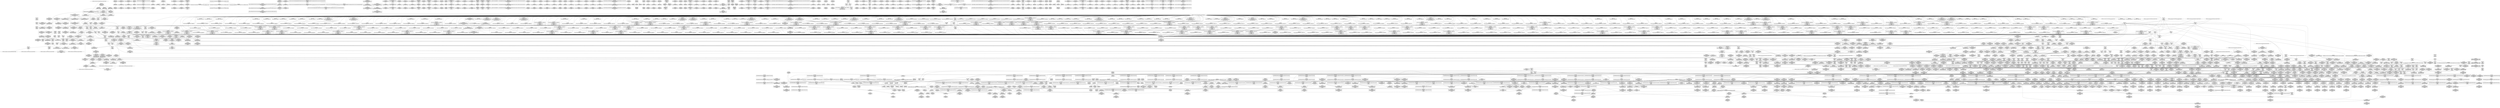 digraph {
	CE0x53ed210 [shape=record,shape=Mrecord,label="{CE0x53ed210|_ret_i32_%retval.0,_!dbg_!27821|security/selinux/hooks.c,3008|*SummSink*}"]
	CE0x52a90e0 [shape=record,shape=Mrecord,label="{CE0x52a90e0|104:_%struct.inode*,_:_CRE_95,96_}"]
	CE0x5290ff0 [shape=record,shape=Mrecord,label="{CE0x5290ff0|12:_i32,_40:_%struct.super_block*,_56:_i8*,_:_CRE_597,598_}"]
	CE0x5443d30 [shape=record,shape=Mrecord,label="{CE0x5443d30|__validate_creds:if.end}"]
	CE0x53ca4b0 [shape=record,shape=Mrecord,label="{CE0x53ca4b0|inode_has_perm:tmp17|security/selinux/hooks.c,1617|*SummSource*}"]
	CE0x52d2960 [shape=record,shape=Mrecord,label="{CE0x52d2960|selinux_inode_setxattr:tmp5|security/selinux/hooks.c,2944|*SummSink*}"]
	CE0x5266a10 [shape=record,shape=Mrecord,label="{CE0x5266a10|selinux_inode_setotherxattr:tmp6|security/selinux/hooks.c,2915}"]
	CE0x527f9c0 [shape=record,shape=Mrecord,label="{CE0x527f9c0|selinux_inode_setxattr:if.then44|*SummSink*}"]
	CE0x5279a40 [shape=record,shape=Mrecord,label="{CE0x5279a40|12:_i32,_40:_%struct.super_block*,_56:_i8*,_:_CRE_80,88_|*MultipleSource*|security/selinux/hooks.c,2938|*LoadInst*|security/selinux/hooks.c,2937}"]
	CE0x536ae90 [shape=record,shape=Mrecord,label="{CE0x536ae90|selinux_inode_setxattr:tmp47|*LoadInst*|security/selinux/hooks.c,2973|*SummSource*}"]
	CE0x52be380 [shape=record,shape=Mrecord,label="{CE0x52be380|12:_i32,_40:_%struct.super_block*,_56:_i8*,_:_CRE_894,895_}"]
	CE0x53e2860 [shape=record,shape=Mrecord,label="{CE0x53e2860|i64_33|*Constant*}"]
	CE0x5284010 [shape=record,shape=Mrecord,label="{CE0x5284010|get_current:tmp4|./arch/x86/include/asm/current.h,14}"]
	CE0x54090e0 [shape=record,shape=Mrecord,label="{CE0x54090e0|selinux_inode_setotherxattr:if.then10|*SummSource*}"]
	CE0x52adc40 [shape=record,shape=Mrecord,label="{CE0x52adc40|current_sid:tmp9|security/selinux/hooks.c,218}"]
	CE0x5376820 [shape=record,shape=Mrecord,label="{CE0x5376820|i32_4|*Constant*}"]
	CE0x52bac10 [shape=record,shape=Mrecord,label="{CE0x52bac10|12:_i32,_40:_%struct.super_block*,_56:_i8*,_:_CRE_808,816_|*MultipleSource*|security/selinux/hooks.c,2938|*LoadInst*|security/selinux/hooks.c,2937}"]
	CE0x53f7220 [shape=record,shape=Mrecord,label="{CE0x53f7220|get_current:tmp3}"]
	CE0x5373280 [shape=record,shape=Mrecord,label="{CE0x5373280|selinux_inode_setxattr:call12|security/selinux/hooks.c,2957|*SummSource*}"]
	CE0x542add0 [shape=record,shape=Mrecord,label="{CE0x542add0|inode_has_perm:tmp12|security/selinux/hooks.c,1612}"]
	CE0x5289470 [shape=record,shape=Mrecord,label="{CE0x5289470|104:_%struct.inode*,_:_CRE_202,203_}"]
	CE0x52c4080 [shape=record,shape=Mrecord,label="{CE0x52c4080|current_sid:entry|*SummSink*}"]
	CE0x53a0200 [shape=record,shape=Mrecord,label="{CE0x53a0200|i8*_getelementptr_inbounds_(_45_x_i8_,_45_x_i8_*_.str12,_i32_0,_i32_0)|*Constant*}"]
	CE0x5282d00 [shape=record,shape=Mrecord,label="{CE0x5282d00|12:_i32,_40:_%struct.super_block*,_56:_i8*,_:_CRE_536,540_|*MultipleSource*|security/selinux/hooks.c,2938|*LoadInst*|security/selinux/hooks.c,2937}"]
	CE0x52e2990 [shape=record,shape=Mrecord,label="{CE0x52e2990|GLOBAL:current_sid.__warned|Global_var:current_sid.__warned|*SummSource*}"]
	CE0x53b1e70 [shape=record,shape=Mrecord,label="{CE0x53b1e70|selinux_inode_setxattr:tmp61|security/selinux/hooks.c,2981|*SummSink*}"]
	CE0x542f550 [shape=record,shape=Mrecord,label="{CE0x542f550|_call_void_mcount()_#3|*SummSource*}"]
	CE0x53faa20 [shape=record,shape=Mrecord,label="{CE0x53faa20|_call_void_mcount()_#3}"]
	CE0x54451f0 [shape=record,shape=Mrecord,label="{CE0x54451f0|dentry_has_perm:call|security/selinux/hooks.c,1632|*SummSink*}"]
	CE0x5282710 [shape=record,shape=Mrecord,label="{CE0x5282710|12:_i32,_40:_%struct.super_block*,_56:_i8*,_:_CRE_512,520_|*MultipleSource*|security/selinux/hooks.c,2938|*LoadInst*|security/selinux/hooks.c,2937}"]
	CE0x533ec30 [shape=record,shape=Mrecord,label="{CE0x533ec30|selinux_inode_setxattr:tobool49|security/selinux/hooks.c,3000|*SummSink*}"]
	CE0x52b1b40 [shape=record,shape=Mrecord,label="{CE0x52b1b40|12:_i32,_40:_%struct.super_block*,_56:_i8*,_:_CRE_143,144_}"]
	CE0x53dd050 [shape=record,shape=Mrecord,label="{CE0x53dd050|selinux_inode_setxattr:call42|security/selinux/hooks.c,2993|*SummSink*}"]
	CE0x527acb0 [shape=record,shape=Mrecord,label="{CE0x527acb0|104:_%struct.inode*,_:_CRE_224,232_|*MultipleSource*|Function::selinux_inode_setxattr&Arg::dentry::|security/selinux/hooks.c,2937}"]
	CE0x52c7940 [shape=record,shape=Mrecord,label="{CE0x52c7940|selinux_inode_setxattr:dentry10|security/selinux/hooks.c,2955|*SummSource*}"]
	CE0x53a29e0 [shape=record,shape=Mrecord,label="{CE0x53a29e0|current_sid:tmp17|security/selinux/hooks.c,218}"]
	CE0x5291500 [shape=record,shape=Mrecord,label="{CE0x5291500|104:_%struct.inode*,_:_CRE_80,88_|*MultipleSource*|Function::selinux_inode_setxattr&Arg::dentry::|security/selinux/hooks.c,2937}"]
	CE0x53ccd20 [shape=record,shape=Mrecord,label="{CE0x53ccd20|i64*_getelementptr_inbounds_(_8_x_i64_,_8_x_i64_*___llvm_gcov_ctr154,_i64_0,_i64_7)|*Constant*|*SummSource*}"]
	CE0x5284230 [shape=record,shape=Mrecord,label="{CE0x5284230|selinux_inode_setxattr:tmp7|security/selinux/hooks.c,2944}"]
	CE0x5408db0 [shape=record,shape=Mrecord,label="{CE0x5408db0|inode_has_perm:tmp5|security/selinux/hooks.c,1609|*SummSink*}"]
	CE0x527e1d0 [shape=record,shape=Mrecord,label="{CE0x527e1d0|selinux_inode_setotherxattr:entry|*SummSink*}"]
	CE0x5294b80 [shape=record,shape=Mrecord,label="{CE0x5294b80|selinux_inode_setxattr:if.then27|*SummSink*}"]
	CE0x52b9ff0 [shape=record,shape=Mrecord,label="{CE0x52b9ff0|12:_i32,_40:_%struct.super_block*,_56:_i8*,_:_CRE_752,756_|*MultipleSource*|security/selinux/hooks.c,2938|*LoadInst*|security/selinux/hooks.c,2937}"]
	CE0x532cb60 [shape=record,shape=Mrecord,label="{CE0x532cb60|selinux_inode_setotherxattr:tmp20|security/selinux/hooks.c,2917|*SummSource*}"]
	CE0x5440dd0 [shape=record,shape=Mrecord,label="{CE0x5440dd0|i64*_getelementptr_inbounds_(_2_x_i64_,_2_x_i64_*___llvm_gcov_ctr131,_i64_0,_i64_0)|*Constant*|*SummSource*}"]
	CE0x528ced0 [shape=record,shape=Mrecord,label="{CE0x528ced0|i32_5|*Constant*}"]
	CE0x5371b60 [shape=record,shape=Mrecord,label="{CE0x5371b60|avc_has_perm:ssid|Function::avc_has_perm&Arg::ssid::|*SummSink*}"]
	CE0x542e680 [shape=record,shape=Mrecord,label="{CE0x542e680|__validate_creds:tobool|include/linux/cred.h,173|*SummSink*}"]
	CE0x52b40d0 [shape=record,shape=Mrecord,label="{CE0x52b40d0|current_sid:tmp|*SummSource*}"]
	CE0x538ba70 [shape=record,shape=Mrecord,label="{CE0x538ba70|selinux_inode_setxattr:tmp65|security/selinux/hooks.c,2990|*SummSource*}"]
	CE0x539eb60 [shape=record,shape=Mrecord,label="{CE0x539eb60|selinux_inode_setxattr:tmp42|security/selinux/hooks.c,2964|*SummSink*}"]
	CE0x53c2660 [shape=record,shape=Mrecord,label="{CE0x53c2660|GLOBAL:__invalid_creds|*Constant*|*SummSource*}"]
	CE0x52aff60 [shape=record,shape=Mrecord,label="{CE0x52aff60|104:_%struct.inode*,_:_CRE_159,160_}"]
	CE0x53e0140 [shape=record,shape=Mrecord,label="{CE0x53e0140|selinux_inode_setxattr:tmp88|security/selinux/hooks.c,3003|*SummSink*}"]
	CE0x52d6270 [shape=record,shape=Mrecord,label="{CE0x52d6270|selinux_inode_setxattr:tobool|security/selinux/hooks.c,2944|*SummSink*}"]
	CE0x52d9210 [shape=record,shape=Mrecord,label="{CE0x52d9210|12:_i32,_40:_%struct.super_block*,_56:_i8*,_:_CRE_212,216_|*MultipleSource*|security/selinux/hooks.c,2938|*LoadInst*|security/selinux/hooks.c,2937}"]
	CE0x526bae0 [shape=record,shape=Mrecord,label="{CE0x526bae0|104:_%struct.inode*,_:_CRE_91,92_}"]
	CE0x541f8b0 [shape=record,shape=Mrecord,label="{CE0x541f8b0|selinux_inode_setotherxattr:tmp41|security/selinux/hooks.c,2925|*SummSource*}"]
	CE0x5326c50 [shape=record,shape=Mrecord,label="{CE0x5326c50|dentry_has_perm:u|security/selinux/hooks.c,1631|*SummSource*}"]
	CE0x5407540 [shape=record,shape=Mrecord,label="{CE0x5407540|inode_has_perm:tmp4|security/selinux/hooks.c,1609|*SummSink*}"]
	CE0x52b00d0 [shape=record,shape=Mrecord,label="{CE0x52b00d0|%struct.task_struct*_(%struct.task_struct**)*_asm_movq_%gs:$_1:P_,$0_,_r,im,_dirflag_,_fpsr_,_flags_}"]
	CE0x52902d0 [shape=record,shape=Mrecord,label="{CE0x52902d0|12:_i32,_40:_%struct.super_block*,_56:_i8*,_:_CRE_587,588_}"]
	CE0x536e150 [shape=record,shape=Mrecord,label="{CE0x536e150|avc_has_perm:requested|Function::avc_has_perm&Arg::requested::|*SummSink*}"]
	CE0x52612d0 [shape=record,shape=Mrecord,label="{CE0x52612d0|104:_%struct.inode*,_:_CRE_179,180_}"]
	CE0x52d2260 [shape=record,shape=Mrecord,label="{CE0x52d2260|selinux_inode_setxattr:sid11|security/selinux/hooks.c,2957|*SummSource*}"]
	CE0x536fa90 [shape=record,shape=Mrecord,label="{CE0x536fa90|selinux_inode_setxattr:tmp32|security/selinux/hooks.c,2959|*SummSink*}"]
	CE0x54045e0 [shape=record,shape=Mrecord,label="{CE0x54045e0|_call_void___validate_creds(%struct.cred*_%cred,_i8*_getelementptr_inbounds_(_25_x_i8_,_25_x_i8_*_.str3,_i32_0,_i32_0),_i32_1609)_#10,_!dbg_!27719|security/selinux/hooks.c,1609|*SummSink*}"]
	CE0x533d160 [shape=record,shape=Mrecord,label="{CE0x533d160|selinux_inode_setxattr:tmp84|security/selinux/hooks.c,3000|*SummSource*}"]
	CE0x5287470 [shape=record,shape=Mrecord,label="{CE0x5287470|selinux_inode_setxattr:if.end45|*SummSink*}"]
	CE0x52afd00 [shape=record,shape=Mrecord,label="{CE0x52afd00|104:_%struct.inode*,_:_CRE_157,158_}"]
	CE0x52c3000 [shape=record,shape=Mrecord,label="{CE0x52c3000|12:_i32,_40:_%struct.super_block*,_56:_i8*,_:_CRE_984,988_|*MultipleSource*|security/selinux/hooks.c,2938|*LoadInst*|security/selinux/hooks.c,2937}"]
	CE0x53ab980 [shape=record,shape=Mrecord,label="{CE0x53ab980|selinux_inode_setxattr:sub28|security/selinux/hooks.c,2974|*SummSource*}"]
	CE0x53737f0 [shape=record,shape=Mrecord,label="{CE0x53737f0|i32_(i32,_i32,_i16,_i32,_%struct.common_audit_data*)*_bitcast_(i32_(i32,_i32,_i16,_i32,_%struct.common_audit_data.495*)*_avc_has_perm_to_i32_(i32,_i32,_i16,_i32,_%struct.common_audit_data*)*)|*Constant*|*SummSource*}"]
	CE0x53a8bc0 [shape=record,shape=Mrecord,label="{CE0x53a8bc0|selinux_inode_setxattr:tmp48|security/selinux/hooks.c,2973|*SummSource*}"]
	CE0x53a5430 [shape=record,shape=Mrecord,label="{CE0x53a5430|current_sid:cred|security/selinux/hooks.c,218}"]
	"CONST[source:0(mediator),value:2(dynamic)][purpose:{object}][SnkIdx:5]"
	CE0x538f460 [shape=record,shape=Mrecord,label="{CE0x538f460|inode_has_perm:tmp13|security/selinux/hooks.c,1614|*SummSink*}"]
	CE0x53261e0 [shape=record,shape=Mrecord,label="{CE0x53261e0|inode_has_perm:inode|Function::inode_has_perm&Arg::inode::}"]
	CE0x53e2940 [shape=record,shape=Mrecord,label="{CE0x53e2940|i64_33|*Constant*|*SummSink*}"]
	CE0x52d3410 [shape=record,shape=Mrecord,label="{CE0x52d3410|selinux_inode_setxattr:name|Function::selinux_inode_setxattr&Arg::name::|*SummSource*}"]
	CE0x533ead0 [shape=record,shape=Mrecord,label="{CE0x533ead0|selinux_inode_setxattr:tobool49|security/selinux/hooks.c,3000|*SummSource*}"]
	CE0x52dfbe0 [shape=record,shape=Mrecord,label="{CE0x52dfbe0|selinux_inode_setxattr:if.then5|*SummSource*}"]
	CE0x52c3e00 [shape=record,shape=Mrecord,label="{CE0x52c3e00|current_sid:entry}"]
	CE0x52b3c10 [shape=record,shape=Mrecord,label="{CE0x52b3c10|selinux_inode_setotherxattr:tmp6|security/selinux/hooks.c,2915|*SummSink*}"]
	CE0x53f0c60 [shape=record,shape=Mrecord,label="{CE0x53f0c60|get_current:tmp}"]
	CE0x53a8900 [shape=record,shape=Mrecord,label="{CE0x53a8900|i64_20|*Constant*|*SummSource*}"]
	CE0x5396ce0 [shape=record,shape=Mrecord,label="{CE0x5396ce0|selinux_inode_setxattr:conv16|security/selinux/hooks.c,2962|*SummSource*}"]
	CE0x53ad5d0 [shape=record,shape=Mrecord,label="{CE0x53ad5d0|selinux_inode_setxattr:audit_size.0|*SummSource*}"]
	CE0x5428180 [shape=record,shape=Mrecord,label="{CE0x5428180|i64*_getelementptr_inbounds_(_2_x_i64_,_2_x_i64_*___llvm_gcov_ctr98,_i64_0,_i64_0)|*Constant*}"]
	CE0x526a820 [shape=record,shape=Mrecord,label="{CE0x526a820|12:_i32,_40:_%struct.super_block*,_56:_i8*,_:_CRE_194,195_}"]
	CE0x5405510 [shape=record,shape=Mrecord,label="{CE0x5405510|selinux_inode_setotherxattr:call11|security/selinux/hooks.c,2920|*SummSource*}"]
	CE0x5430fe0 [shape=record,shape=Mrecord,label="{CE0x5430fe0|inode_has_perm:expval|security/selinux/hooks.c,1611}"]
	CE0x5272a60 [shape=record,shape=Mrecord,label="{CE0x5272a60|selinux_inode_setxattr:newsid|security/selinux/hooks.c, 2941}"]
	CE0x5287e10 [shape=record,shape=Mrecord,label="{CE0x5287e10|12:_i32,_40:_%struct.super_block*,_56:_i8*,_:_CRE_262,263_}"]
	CE0x5397680 [shape=record,shape=Mrecord,label="{CE0x5397680|selinux_inode_setxattr:value|Function::selinux_inode_setxattr&Arg::value::|*SummSource*}"]
	CE0x532bcc0 [shape=record,shape=Mrecord,label="{CE0x532bcc0|i32_31|*Constant*|*SummSource*}"]
	CE0x52dce70 [shape=record,shape=Mrecord,label="{CE0x52dce70|current_sid:tmp7|security/selinux/hooks.c,218|*SummSource*}"]
	CE0x5359060 [shape=record,shape=Mrecord,label="{CE0x5359060|i32_1401|*Constant*|*SummSink*}"]
	CE0x53ab910 [shape=record,shape=Mrecord,label="{CE0x53ab910|selinux_inode_setxattr:sub28|security/selinux/hooks.c,2974}"]
	CE0x527ed60 [shape=record,shape=Mrecord,label="{CE0x527ed60|12:_i32,_40:_%struct.super_block*,_56:_i8*,_:_CRE_170,171_}"]
	CE0x53dde30 [shape=record,shape=Mrecord,label="{CE0x53dde30|i64*_getelementptr_inbounds_(_38_x_i64_,_38_x_i64_*___llvm_gcov_ctr236,_i64_0,_i64_35)|*Constant*}"]
	CE0x538c8f0 [shape=record,shape=Mrecord,label="{CE0x538c8f0|selinux_inode_setxattr:tmp68|security/selinux/hooks.c,2990|*SummSource*}"]
	CE0x52e66b0 [shape=record,shape=Mrecord,label="{CE0x52e66b0|12:_i32,_40:_%struct.super_block*,_56:_i8*,_:_CRE_612,613_}"]
	CE0x527dbc0 [shape=record,shape=Mrecord,label="{CE0x527dbc0|GLOBAL:selinux_inode_setotherxattr|*Constant*|*SummSource*}"]
	CE0x53aa280 [shape=record,shape=Mrecord,label="{CE0x53aa280|i64*_getelementptr_inbounds_(_38_x_i64_,_38_x_i64_*___llvm_gcov_ctr236,_i64_0,_i64_21)|*Constant*}"]
	CE0x52b2400 [shape=record,shape=Mrecord,label="{CE0x52b2400|get_current:tmp3}"]
	CE0x53cabf0 [shape=record,shape=Mrecord,label="{CE0x53cabf0|inode_has_perm:tmp18|security/selinux/hooks.c,1617}"]
	CE0x5401640 [shape=record,shape=Mrecord,label="{CE0x5401640|inode_has_perm:conv|security/selinux/hooks.c,1611|*SummSource*}"]
	CE0x5390bf0 [shape=record,shape=Mrecord,label="{CE0x5390bf0|selinux_inode_setxattr:sclass41|security/selinux/hooks.c,2993|*SummSink*}"]
	CE0x535a080 [shape=record,shape=Mrecord,label="{CE0x535a080|selinux_inode_setxattr:tmp22|security/selinux/hooks.c,2951|*SummSource*}"]
	CE0x52d6710 [shape=record,shape=Mrecord,label="{CE0x52d6710|i64_2|*Constant*|*SummSink*}"]
	CE0x53f8100 [shape=record,shape=Mrecord,label="{CE0x53f8100|selinux_inode_setotherxattr:tmp14|security/selinux/hooks.c,2915}"]
	CE0x526b780 [shape=record,shape=Mrecord,label="{CE0x526b780|current_sid:land.lhs.true2}"]
	CE0x53c2fe0 [shape=record,shape=Mrecord,label="{CE0x53c2fe0|__validate_creds:tmp8|include/linux/cred.h,175}"]
	CE0x52dd240 [shape=record,shape=Mrecord,label="{CE0x52dd240|selinux_inode_setxattr:if.end6|*SummSink*}"]
	CE0x53684a0 [shape=record,shape=Mrecord,label="{CE0x53684a0|selinux_inode_setxattr:tmp43|security/selinux/hooks.c,2971}"]
	CE0x540bae0 [shape=record,shape=Mrecord,label="{CE0x540bae0|selinux_inode_setotherxattr:if.end13|*SummSink*}"]
	CE0x5294400 [shape=record,shape=Mrecord,label="{CE0x5294400|current_sid:tmp8|security/selinux/hooks.c,218|*SummSource*}"]
	CE0x542f6d0 [shape=record,shape=Mrecord,label="{CE0x542f6d0|__validate_creds:call|include/linux/cred.h,173}"]
	CE0x5284080 [shape=record,shape=Mrecord,label="{CE0x5284080|%struct.task_struct*_(%struct.task_struct**)*_asm_movq_%gs:$_1:P_,$0_,_r,im,_dirflag_,_fpsr_,_flags_}"]
	CE0x5443370 [shape=record,shape=Mrecord,label="{CE0x5443370|GLOBAL:__llvm_gcov_ctr155|Global_var:__llvm_gcov_ctr155|*SummSink*}"]
	CE0x5282000 [shape=record,shape=Mrecord,label="{CE0x5282000|12:_i32,_40:_%struct.super_block*,_56:_i8*,_:_CRE_496,500_|*MultipleSource*|security/selinux/hooks.c,2938|*LoadInst*|security/selinux/hooks.c,2937}"]
	CE0x53fe110 [shape=record,shape=Mrecord,label="{CE0x53fe110|__validate_creds:tmp|*SummSource*}"]
	CE0x5400370 [shape=record,shape=Mrecord,label="{CE0x5400370|selinux_inode_setotherxattr:tmp16|security/selinux/hooks.c,2915}"]
	CE0x52c0300 [shape=record,shape=Mrecord,label="{CE0x52c0300|12:_i32,_40:_%struct.super_block*,_56:_i8*,_:_CRE_918,919_}"]
	CE0x53703c0 [shape=record,shape=Mrecord,label="{CE0x53703c0|i32_128|*Constant*}"]
	CE0x53cb100 [shape=record,shape=Mrecord,label="{CE0x53cb100|inode_has_perm:tmp18|security/selinux/hooks.c,1617|*SummSink*}"]
	CE0x54082b0 [shape=record,shape=Mrecord,label="{CE0x54082b0|selinux_inode_setotherxattr:cred4|security/selinux/hooks.c,2915|*SummSink*}"]
	CE0x52b5d10 [shape=record,shape=Mrecord,label="{CE0x52b5d10|current_sid:tmp12|security/selinux/hooks.c,218|*SummSource*}"]
	CE0x53a3a40 [shape=record,shape=Mrecord,label="{CE0x53a3a40|current_sid:tmp19|security/selinux/hooks.c,218|*SummSource*}"]
	CE0x52ad8b0 [shape=record,shape=Mrecord,label="{CE0x52ad8b0|104:_%struct.inode*,_:_CRE_305,306_}"]
	CE0x52dbfe0 [shape=record,shape=Mrecord,label="{CE0x52dbfe0|current_sid:tmp4|security/selinux/hooks.c,218}"]
	CE0x5281a10 [shape=record,shape=Mrecord,label="{CE0x5281a10|104:_%struct.inode*,_:_CRE_190,191_}"]
	CE0x53886e0 [shape=record,shape=Mrecord,label="{CE0x53886e0|GLOBAL:audit_log_end|*Constant*|*SummSource*}"]
	CE0x53dd6c0 [shape=record,shape=Mrecord,label="{CE0x53dd6c0|selinux_inode_setxattr:tobool43|security/selinux/hooks.c,2995|*SummSink*}"]
	CE0x52e7130 [shape=record,shape=Mrecord,label="{CE0x52e7130|12:_i32,_40:_%struct.super_block*,_56:_i8*,_:_CRE_620,621_}"]
	CE0x52d3d50 [shape=record,shape=Mrecord,label="{CE0x52d3d50|_ret_i32_%retval.0,_!dbg_!27762|security/selinux/hooks.c,2932}"]
	CE0x526b150 [shape=record,shape=Mrecord,label="{CE0x526b150|12:_i32,_40:_%struct.super_block*,_56:_i8*,_:_CRE_201,202_}"]
	CE0x538ae20 [shape=record,shape=Mrecord,label="{CE0x538ae20|i64_27|*Constant*|*SummSource*}"]
	CE0x526a970 [shape=record,shape=Mrecord,label="{CE0x526a970|12:_i32,_40:_%struct.super_block*,_56:_i8*,_:_CRE_195,196_}"]
	CE0x52c43c0 [shape=record,shape=Mrecord,label="{CE0x52c43c0|_ret_i32_%tmp24,_!dbg_!27742|security/selinux/hooks.c,220|*SummSink*}"]
	CE0x52c0840 [shape=record,shape=Mrecord,label="{CE0x52c0840|12:_i32,_40:_%struct.super_block*,_56:_i8*,_:_CRE_922,923_}"]
	CE0x538d090 [shape=record,shape=Mrecord,label="{CE0x538d090|i64*_getelementptr_inbounds_(_38_x_i64_,_38_x_i64_*___llvm_gcov_ctr236,_i64_0,_i64_29)|*Constant*}"]
	CE0x52b9060 [shape=record,shape=Mrecord,label="{CE0x52b9060|selinux_inode_setotherxattr:call8|security/selinux/hooks.c,2919}"]
	CE0x53985f0 [shape=record,shape=Mrecord,label="{CE0x53985f0|i32_208|*Constant*|*SummSource*}"]
	CE0x535c020 [shape=record,shape=Mrecord,label="{CE0x535c020|selinux_inode_setxattr:tmp20|security/selinux/hooks.c,2949}"]
	CE0x53c8c40 [shape=record,shape=Mrecord,label="{CE0x53c8c40|i64*_getelementptr_inbounds_(_5_x_i64_,_5_x_i64_*___llvm_gcov_ctr155,_i64_0,_i64_3)|*Constant*|*SummSource*}"]
	"CONST[source:1(input),value:2(dynamic)][purpose:{object}][SrcIdx:28]"
	CE0x5297fe0 [shape=record,shape=Mrecord,label="{CE0x5297fe0|12:_i32,_40:_%struct.super_block*,_56:_i8*,_:_CRE_301,302_}"]
	CE0x54459b0 [shape=record,shape=Mrecord,label="{CE0x54459b0|_call_void_mcount()_#3|*SummSource*}"]
	CE0x53eb550 [shape=record,shape=Mrecord,label="{CE0x53eb550|selinux_inode_setxattr:retval.0}"]
	CE0x54306d0 [shape=record,shape=Mrecord,label="{CE0x54306d0|_call_void_mcount()_#3}"]
	CE0x5358b60 [shape=record,shape=Mrecord,label="{CE0x5358b60|i32_32|*Constant*|*SummSink*}"]
	CE0x5339ed0 [shape=record,shape=Mrecord,label="{CE0x5339ed0|i32_16|*Constant*|*SummSink*}"]
	CE0x5421f90 [shape=record,shape=Mrecord,label="{CE0x5421f90|selinux_inode_setotherxattr:tmp45|security/selinux/hooks.c,2927|*SummSource*}"]
	CE0x542ce10 [shape=record,shape=Mrecord,label="{CE0x542ce10|i64*_getelementptr_inbounds_(_8_x_i64_,_8_x_i64_*___llvm_gcov_ctr154,_i64_0,_i64_6)|*Constant*|*SummSink*}"]
	CE0x5423630 [shape=record,shape=Mrecord,label="{CE0x5423630|selinux_inode_setotherxattr:tmp47|security/selinux/hooks.c,2931}"]
	CE0x5445340 [shape=record,shape=Mrecord,label="{CE0x5445340|GLOBAL:inode_has_perm|*Constant*}"]
	CE0x5270630 [shape=record,shape=Mrecord,label="{CE0x5270630|get_current:tmp2|*SummSink*}"]
	CE0x53eece0 [shape=record,shape=Mrecord,label="{CE0x53eece0|i64*_getelementptr_inbounds_(_11_x_i64_,_11_x_i64_*___llvm_gcov_ctr125,_i64_0,_i64_0)|*Constant*}"]
	CE0x532a2a0 [shape=record,shape=Mrecord,label="{CE0x532a2a0|selinux_inode_setotherxattr:tmp18|security/selinux/hooks.c,2915}"]
	CE0x5404ee0 [shape=record,shape=Mrecord,label="{CE0x5404ee0|selinux_inode_setotherxattr:tmp27|security/selinux/hooks.c,2919|*SummSource*}"]
	CE0x53995c0 [shape=record,shape=Mrecord,label="{CE0x53995c0|selinux_inode_setxattr:cmp|security/selinux/hooks.c,2963}"]
	CE0x53ac360 [shape=record,shape=Mrecord,label="{CE0x53ac360|selinux_inode_setxattr:tmp54|security/selinux/hooks.c,2976|*SummSource*}"]
	CE0x53913c0 [shape=record,shape=Mrecord,label="{CE0x53913c0|selinux_inode_setxattr:tmp72|security/selinux/hooks.c,2993}"]
	CE0x5292030 [shape=record,shape=Mrecord,label="{CE0x5292030|12:_i32,_40:_%struct.super_block*,_56:_i8*,_:_CRE_600,601_}"]
	CE0x5407780 [shape=record,shape=Mrecord,label="{CE0x5407780|selinux_inode_setotherxattr:if.else|*SummSink*}"]
	CE0x535de80 [shape=record,shape=Mrecord,label="{CE0x535de80|i64_4|*Constant*}"]
	CE0x5395a60 [shape=record,shape=Mrecord,label="{CE0x5395a60|i64*_getelementptr_inbounds_(_38_x_i64_,_38_x_i64_*___llvm_gcov_ctr236,_i64_0,_i64_12)|*Constant*|*SummSink*}"]
	CE0x52d2160 [shape=record,shape=Mrecord,label="{CE0x52d2160|i32_3|*Constant*|*SummSource*}"]
	CE0x53fd770 [shape=record,shape=Mrecord,label="{CE0x53fd770|selinux_inode_setotherxattr:tobool9|security/selinux/hooks.c,2919|*SummSink*}"]
	CE0x53e0950 [shape=record,shape=Mrecord,label="{CE0x53e0950|selinux_inode_setxattr:tmp89|security/selinux/hooks.c,3003|*SummSink*}"]
	CE0x52e3650 [shape=record,shape=Mrecord,label="{CE0x52e3650|selinux_inode_setxattr:newsid|security/selinux/hooks.c, 2941|*SummSink*}"]
	CE0x5268c40 [shape=record,shape=Mrecord,label="{CE0x5268c40|0:_i8,_:_GCMR_selinux_inode_setotherxattr.__warned_internal_global_i8_0,_section_.data.unlikely_,_align_1:_elem_0:default:}"]
	CE0x5421df0 [shape=record,shape=Mrecord,label="{CE0x5421df0|selinux_inode_setotherxattr:tmp45|security/selinux/hooks.c,2927}"]
	CE0x52c4dc0 [shape=record,shape=Mrecord,label="{CE0x52c4dc0|selinux_inode_setxattr:call33|security/selinux/hooks.c,2981|*SummSink*}"]
	CE0x52bd040 [shape=record,shape=Mrecord,label="{CE0x52bd040|12:_i32,_40:_%struct.super_block*,_56:_i8*,_:_CRE_880,881_}"]
	CE0x5440510 [shape=record,shape=Mrecord,label="{CE0x5440510|COLLAPSED:_GCMRE___llvm_gcov_ctr131_internal_global_2_x_i64_zeroinitializer:_elem_0:default:}"]
	CE0x538be90 [shape=record,shape=Mrecord,label="{CE0x538be90|selinux_inode_setxattr:tmp66|security/selinux/hooks.c,2990|*SummSource*}"]
	CE0x526a6d0 [shape=record,shape=Mrecord,label="{CE0x526a6d0|12:_i32,_40:_%struct.super_block*,_56:_i8*,_:_CRE_193,194_}"]
	CE0x52baa00 [shape=record,shape=Mrecord,label="{CE0x52baa00|12:_i32,_40:_%struct.super_block*,_56:_i8*,_:_CRE_800,804_|*MultipleSource*|security/selinux/hooks.c,2938|*LoadInst*|security/selinux/hooks.c,2937}"]
	CE0x539b4a0 [shape=record,shape=Mrecord,label="{CE0x539b4a0|selinux_inode_setxattr:tmp37|security/selinux/hooks.c,2963|*SummSource*}"]
	CE0x52d9d10 [shape=record,shape=Mrecord,label="{CE0x52d9d10|current_sid:tobool|security/selinux/hooks.c,218|*SummSource*}"]
	CE0x52dcff0 [shape=record,shape=Mrecord,label="{CE0x52dcff0|current_sid:tmp7|security/selinux/hooks.c,218|*SummSink*}"]
	CE0x528cd40 [shape=record,shape=Mrecord,label="{CE0x528cd40|_call_void_mcount()_#3|*SummSink*}"]
	CE0x53f3a40 [shape=record,shape=Mrecord,label="{CE0x53f3a40|dentry_has_perm:tmp1|*SummSource*}"]
	CE0x53a3cf0 [shape=record,shape=Mrecord,label="{CE0x53a3cf0|i64*_getelementptr_inbounds_(_11_x_i64_,_11_x_i64_*___llvm_gcov_ctr125,_i64_0,_i64_10)|*Constant*|*SummSource*}"]
	CE0x52c0450 [shape=record,shape=Mrecord,label="{CE0x52c0450|12:_i32,_40:_%struct.super_block*,_56:_i8*,_:_CRE_919,920_}"]
	CE0x527bda0 [shape=record,shape=Mrecord,label="{CE0x527bda0|104:_%struct.inode*,_:_CRE_172,173_}"]
	CE0x53efbe0 [shape=record,shape=Mrecord,label="{CE0x53efbe0|i8_1|*Constant*|*SummSink*}"]
	CE0x52ae520 [shape=record,shape=Mrecord,label="{CE0x52ae520|104:_%struct.inode*,_:_CRE_154,155_}"]
	CE0x543bd40 [shape=record,shape=Mrecord,label="{CE0x543bd40|cred_sid:entry|*SummSink*}"]
	CE0x53fbf10 [shape=record,shape=Mrecord,label="{CE0x53fbf10|i64*_getelementptr_inbounds_(_25_x_i64_,_25_x_i64_*___llvm_gcov_ctr237,_i64_0,_i64_8)|*Constant*|*SummSource*}"]
	CE0x52890e0 [shape=record,shape=Mrecord,label="{CE0x52890e0|104:_%struct.inode*,_:_CRE_199,200_}"]
	CE0x5393930 [shape=record,shape=Mrecord,label="{CE0x5393930|selinux_inode_setxattr:tmp78|security/selinux/hooks.c,2996|*SummSink*}"]
	CE0x5269aa0 [shape=record,shape=Mrecord,label="{CE0x5269aa0|12:_i32,_40:_%struct.super_block*,_56:_i8*,_:_CRE_64,72_|*MultipleSource*|security/selinux/hooks.c,2938|*LoadInst*|security/selinux/hooks.c,2937}"]
	CE0x539f930 [shape=record,shape=Mrecord,label="{CE0x539f930|GLOBAL:lockdep_rcu_suspicious|*Constant*}"]
	CE0x5325b70 [shape=record,shape=Mrecord,label="{CE0x5325b70|dentry_has_perm:tmp2|*SummSource*}"]
	CE0x5420d80 [shape=record,shape=Mrecord,label="{CE0x5420d80|selinux_inode_setotherxattr:tmp42|*SummSink*}"]
	CE0x53fb2e0 [shape=record,shape=Mrecord,label="{CE0x53fb2e0|inode_has_perm:tmp2|*SummSink*}"]
	CE0x543e2b0 [shape=record,shape=Mrecord,label="{CE0x543e2b0|GLOBAL:__llvm_gcov_ctr154|Global_var:__llvm_gcov_ctr154|*SummSource*}"]
	CE0x5325d10 [shape=record,shape=Mrecord,label="{CE0x5325d10|_call_void_mcount()_#3|*SummSink*}"]
	CE0x5285370 [shape=record,shape=Mrecord,label="{CE0x5285370|12:_i32,_40:_%struct.super_block*,_56:_i8*,_:_CRE_559,560_}"]
	CE0x52b0700 [shape=record,shape=Mrecord,label="{CE0x52b0700|selinux_inode_setxattr:if.end51|*SummSink*}"]
	CE0x52e09f0 [shape=record,shape=Mrecord,label="{CE0x52e09f0|selinux_inode_setxattr:if.then39|*SummSource*}"]
	CE0x52e6950 [shape=record,shape=Mrecord,label="{CE0x52e6950|12:_i32,_40:_%struct.super_block*,_56:_i8*,_:_CRE_614,615_}"]
	CE0x539b9b0 [shape=record,shape=Mrecord,label="{CE0x539b9b0|selinux_inode_setxattr:tmp38|security/selinux/hooks.c,2963|*SummSource*}"]
	CE0x540a070 [shape=record,shape=Mrecord,label="{CE0x540a070|selinux_inode_setotherxattr:if.end16|*SummSink*}"]
	CE0x5370250 [shape=record,shape=Mrecord,label="{CE0x5370250|avc_has_perm:tclass|Function::avc_has_perm&Arg::tclass::|*SummSink*}"]
	CE0x52b6bf0 [shape=record,shape=Mrecord,label="{CE0x52b6bf0|i64*_getelementptr_inbounds_(_11_x_i64_,_11_x_i64_*___llvm_gcov_ctr125,_i64_0,_i64_6)|*Constant*}"]
	CE0x536f450 [shape=record,shape=Mrecord,label="{CE0x536f450|selinux_inode_setxattr:tmp31|security/selinux/hooks.c,2959|*SummSource*}"]
	CE0x53ccea0 [shape=record,shape=Mrecord,label="{CE0x53ccea0|i64*_getelementptr_inbounds_(_8_x_i64_,_8_x_i64_*___llvm_gcov_ctr154,_i64_0,_i64_7)|*Constant*|*SummSink*}"]
	CE0x53789b0 [shape=record,shape=Mrecord,label="{CE0x53789b0|selinux_inode_setxattr:tmp21|security/selinux/hooks.c,2951}"]
	CE0x52bf0a0 [shape=record,shape=Mrecord,label="{CE0x52bf0a0|12:_i32,_40:_%struct.super_block*,_56:_i8*,_:_CRE_904,905_}"]
	CE0x52e7dd0 [shape=record,shape=Mrecord,label="{CE0x52e7dd0|12:_i32,_40:_%struct.super_block*,_56:_i8*,_:_CRE_656,664_|*MultipleSource*|security/selinux/hooks.c,2938|*LoadInst*|security/selinux/hooks.c,2937}"]
	CE0x539aec0 [shape=record,shape=Mrecord,label="{CE0x539aec0|selinux_inode_setxattr:tmp36|security/selinux/hooks.c,2963|*SummSource*}"]
	CE0x5405200 [shape=record,shape=Mrecord,label="{CE0x5405200|selinux_inode_setotherxattr:call11|security/selinux/hooks.c,2920}"]
	CE0x532ac20 [shape=record,shape=Mrecord,label="{CE0x532ac20|inode_has_perm:tmp}"]
	CE0x52c0c30 [shape=record,shape=Mrecord,label="{CE0x52c0c30|12:_i32,_40:_%struct.super_block*,_56:_i8*,_:_CRE_925,926_}"]
	CE0x53a62c0 [shape=record,shape=Mrecord,label="{CE0x53a62c0|current_sid:security|security/selinux/hooks.c,218}"]
	CE0x53dc690 [shape=record,shape=Mrecord,label="{CE0x53dc690|i64_30|*Constant*|*SummSource*}"]
	CE0x53a3910 [shape=record,shape=Mrecord,label="{CE0x53a3910|i64*_getelementptr_inbounds_(_11_x_i64_,_11_x_i64_*___llvm_gcov_ctr125,_i64_0,_i64_10)|*Constant*}"]
	CE0x5372800 [shape=record,shape=Mrecord,label="{CE0x5372800|selinux_inode_setxattr:tobool13|security/selinux/hooks.c,2959}"]
	CE0x526b000 [shape=record,shape=Mrecord,label="{CE0x526b000|12:_i32,_40:_%struct.super_block*,_56:_i8*,_:_CRE_200,201_}"]
	CE0x53de2d0 [shape=record,shape=Mrecord,label="{CE0x53de2d0|selinux_inode_setxattr:tmp87|security/selinux/hooks.c,3001}"]
	CE0x543b8d0 [shape=record,shape=Mrecord,label="{CE0x543b8d0|GLOBAL:cred_sid|*Constant*|*SummSource*}"]
	CE0x5359ec0 [shape=record,shape=Mrecord,label="{CE0x5359ec0|GLOBAL:audit_log_format|*Constant*|*SummSource*}"]
	CE0x535e8a0 [shape=record,shape=Mrecord,label="{CE0x535e8a0|selinux_inode_setxattr:tmp15|security/selinux/hooks.c,2948}"]
	CE0x5295990 [shape=record,shape=Mrecord,label="{CE0x5295990|selinux_inode_setxattr:call1|security/selinux/hooks.c,2944|*SummSource*}"]
	CE0x53ed070 [shape=record,shape=Mrecord,label="{CE0x53ed070|_ret_i32_%retval.0,_!dbg_!27821|security/selinux/hooks.c,3008}"]
	CE0x52b32e0 [shape=record,shape=Mrecord,label="{CE0x52b32e0|12:_i32,_40:_%struct.super_block*,_56:_i8*,_:_CRE_252,253_}"]
	CE0x52916a0 [shape=record,shape=Mrecord,label="{CE0x52916a0|104:_%struct.inode*,_:_CRE_89,90_}"]
	CE0x52e8400 [shape=record,shape=Mrecord,label="{CE0x52e8400|12:_i32,_40:_%struct.super_block*,_56:_i8*,_:_CRE_680,684_|*MultipleSource*|security/selinux/hooks.c,2938|*LoadInst*|security/selinux/hooks.c,2937}"]
	CE0x53eb740 [shape=record,shape=Mrecord,label="{CE0x53eb740|selinux_inode_setxattr:retval.0|*SummSink*}"]
	CE0x52ac520 [shape=record,shape=Mrecord,label="{CE0x52ac520|i64*_getelementptr_inbounds_(_38_x_i64_,_38_x_i64_*___llvm_gcov_ctr236,_i64_0,_i64_0)|*Constant*|*SummSink*}"]
	CE0x53992e0 [shape=record,shape=Mrecord,label="{CE0x53992e0|i32_-22|*Constant*|*SummSource*}"]
	CE0x5297800 [shape=record,shape=Mrecord,label="{CE0x5297800|12:_i32,_40:_%struct.super_block*,_56:_i8*,_:_CRE_295,296_}"]
	CE0x53a1760 [shape=record,shape=Mrecord,label="{CE0x53a1760|selinux_inode_setotherxattr:tmp2|*SummSource*}"]
	CE0x5372d90 [shape=record,shape=Mrecord,label="{CE0x5372d90|i64_10|*Constant*}"]
	CE0x5298f20 [shape=record,shape=Mrecord,label="{CE0x5298f20|12:_i32,_40:_%struct.super_block*,_56:_i8*,_:_CRE_477,478_}"]
	CE0x5446310 [shape=record,shape=Mrecord,label="{CE0x5446310|GLOBAL:creds_are_invalid|*Constant*|*SummSink*}"]
	CE0x53e26a0 [shape=record,shape=Mrecord,label="{CE0x53e26a0|selinux_inode_setxattr:tmp83|security/selinux/hooks.c,3000}"]
	CE0x5359560 [shape=record,shape=Mrecord,label="{CE0x5359560|_call_void_(%struct.audit_buffer*,_i8*,_...)_audit_log_format(%struct.audit_buffer*_%call33,_i8*_getelementptr_inbounds_(_29_x_i8_,_29_x_i8_*_.str66,_i32_0,_i32_0))_#10,_!dbg_!27787|security/selinux/hooks.c,2982|*SummSink*}"]
	CE0x53a83a0 [shape=record,shape=Mrecord,label="{CE0x53a83a0|i64_19|*Constant*|*SummSource*}"]
	CE0x52b87f0 [shape=record,shape=Mrecord,label="{CE0x52b87f0|inode_has_perm:tmp9|security/selinux/hooks.c,1611}"]
	CE0x535bbc0 [shape=record,shape=Mrecord,label="{CE0x535bbc0|selinux_inode_setxattr:tmp19|security/selinux/hooks.c,2949|*SummSink*}"]
	CE0x527c130 [shape=record,shape=Mrecord,label="{CE0x527c130|selinux_inode_setxattr:ad|security/selinux/hooks.c, 2940|*SummSink*}"]
	CE0x52b0ec0 [shape=record,shape=Mrecord,label="{CE0x52b0ec0|104:_%struct.inode*,_:_CRE_165,166_}"]
	CE0x5402e80 [shape=record,shape=Mrecord,label="{CE0x5402e80|_call_void_mcount()_#3|*SummSink*}"]
	CE0x52763f0 [shape=record,shape=Mrecord,label="{CE0x52763f0|104:_%struct.inode*,_:_CRE_176,177_}"]
	CE0x52acc70 [shape=record,shape=Mrecord,label="{CE0x52acc70|104:_%struct.inode*,_:_CRE_147,148_}"]
	CE0x54439a0 [shape=record,shape=Mrecord,label="{CE0x54439a0|i64*_getelementptr_inbounds_(_5_x_i64_,_5_x_i64_*___llvm_gcov_ctr155,_i64_0,_i64_0)|*Constant*}"]
	CE0x53eb840 [shape=record,shape=Mrecord,label="{CE0x53eb840|i64*_getelementptr_inbounds_(_38_x_i64_,_38_x_i64_*___llvm_gcov_ctr236,_i64_0,_i64_37)|*Constant*|*SummSource*}"]
	CE0x53fc820 [shape=record,shape=Mrecord,label="{CE0x53fc820|selinux_inode_setotherxattr:return|*SummSink*}"]
	CE0x52bba00 [shape=record,shape=Mrecord,label="{CE0x52bba00|12:_i32,_40:_%struct.super_block*,_56:_i8*,_:_CRE_865,866_}"]
	CE0x53cc930 [shape=record,shape=Mrecord,label="{CE0x53cc930|inode_has_perm:retval.0|*SummSink*}"]
	CE0x52bb5e0 [shape=record,shape=Mrecord,label="{CE0x52bb5e0|12:_i32,_40:_%struct.super_block*,_56:_i8*,_:_CRE_848,856_|*MultipleSource*|security/selinux/hooks.c,2938|*LoadInst*|security/selinux/hooks.c,2937}"]
	CE0x5400d60 [shape=record,shape=Mrecord,label="{CE0x5400d60|__validate_creds:conv|include/linux/cred.h,173|*SummSink*}"]
	CE0x52ce0f0 [shape=record,shape=Mrecord,label="{CE0x52ce0f0|i64_17|*Constant*|*SummSink*}"]
	CE0x527a180 [shape=record,shape=Mrecord,label="{CE0x527a180|i32_10|*Constant*|*SummSource*}"]
	CE0x5278a00 [shape=record,shape=Mrecord,label="{CE0x5278a00|12:_i32,_40:_%struct.super_block*,_56:_i8*,_:_CRE_150,151_}"]
	CE0x52c1410 [shape=record,shape=Mrecord,label="{CE0x52c1410|12:_i32,_40:_%struct.super_block*,_56:_i8*,_:_CRE_931,932_}"]
	CE0x5422ca0 [shape=record,shape=Mrecord,label="{CE0x5422ca0|selinux_inode_setotherxattr:tmp46|security/selinux/hooks.c,2931}"]
	CE0x53f6930 [shape=record,shape=Mrecord,label="{CE0x53f6930|selinux_inode_setotherxattr:tmp30|security/selinux/hooks.c,2920}"]
	CE0x5282f10 [shape=record,shape=Mrecord,label="{CE0x5282f10|12:_i32,_40:_%struct.super_block*,_56:_i8*,_:_CRE_540,544_|*MultipleSource*|security/selinux/hooks.c,2938|*LoadInst*|security/selinux/hooks.c,2937}"]
	CE0x53a5d00 [shape=record,shape=Mrecord,label="{CE0x53a5d00|i32_22|*Constant*}"]
	CE0x53e2c70 [shape=record,shape=Mrecord,label="{CE0x53e2c70|selinux_inode_setxattr:tmp80|security/selinux/hooks.c,2998|*SummSource*}"]
	CE0x53ac160 [shape=record,shape=Mrecord,label="{CE0x53ac160|i64*_getelementptr_inbounds_(_38_x_i64_,_38_x_i64_*___llvm_gcov_ctr236,_i64_0,_i64_22)|*Constant*}"]
	CE0x53a1c50 [shape=record,shape=Mrecord,label="{CE0x53a1c50|dentry_has_perm:tmp2|*SummSink*}"]
	CE0x53ec240 [shape=record,shape=Mrecord,label="{CE0x53ec240|i64*_getelementptr_inbounds_(_38_x_i64_,_38_x_i64_*___llvm_gcov_ctr236,_i64_0,_i64_37)|*Constant*|*SummSink*}"]
	CE0x532b6b0 [shape=record,shape=Mrecord,label="{CE0x532b6b0|inode_has_perm:cred|Function::inode_has_perm&Arg::cred::}"]
	CE0x5424440 [shape=record,shape=Mrecord,label="{CE0x5424440|selinux_inode_setotherxattr:call19|security/selinux/hooks.c,2931}"]
	CE0x53f3ab0 [shape=record,shape=Mrecord,label="{CE0x53f3ab0|dentry_has_perm:tmp1|*SummSink*}"]
	CE0x5441dc0 [shape=record,shape=Mrecord,label="{CE0x5441dc0|i64*_getelementptr_inbounds_(_5_x_i64_,_5_x_i64_*___llvm_gcov_ctr155,_i64_0,_i64_0)|*Constant*|*SummSource*}"]
	CE0x538bfc0 [shape=record,shape=Mrecord,label="{CE0x538bfc0|selinux_inode_setxattr:tmp66|security/selinux/hooks.c,2990|*SummSink*}"]
	CE0x527d670 [shape=record,shape=Mrecord,label="{CE0x527d670|selinux_inode_setxattr:call2|security/selinux/hooks.c,2945|*SummSink*}"]
	CE0x53c98c0 [shape=record,shape=Mrecord,label="{CE0x53c98c0|inode_has_perm:tmp16|security/selinux/hooks.c,1615|*SummSink*}"]
	CE0x5281eb0 [shape=record,shape=Mrecord,label="{CE0x5281eb0|12:_i32,_40:_%struct.super_block*,_56:_i8*,_:_CRE_488,496_|*MultipleSource*|security/selinux/hooks.c,2938|*LoadInst*|security/selinux/hooks.c,2937}"]
	CE0x53fee60 [shape=record,shape=Mrecord,label="{CE0x53fee60|inode_has_perm:do.body}"]
	CE0x52762c0 [shape=record,shape=Mrecord,label="{CE0x52762c0|104:_%struct.inode*,_:_CRE_175,176_}"]
	CE0x540f950 [shape=record,shape=Mrecord,label="{CE0x540f950|selinux_inode_setotherxattr:do.body|*SummSource*}"]
	CE0x542d660 [shape=record,shape=Mrecord,label="{CE0x542d660|i64*_getelementptr_inbounds_(_8_x_i64_,_8_x_i64_*___llvm_gcov_ctr154,_i64_0,_i64_5)|*Constant*}"]
	CE0x52611a0 [shape=record,shape=Mrecord,label="{CE0x52611a0|104:_%struct.inode*,_:_CRE_178,179_}"]
	CE0x538bb40 [shape=record,shape=Mrecord,label="{CE0x538bb40|selinux_inode_setxattr:tmp65|security/selinux/hooks.c,2990|*SummSink*}"]
	CE0x52dd340 [shape=record,shape=Mrecord,label="{CE0x52dd340|selinux_inode_setxattr:if.then19}"]
	CE0x53f9d90 [shape=record,shape=Mrecord,label="{CE0x53f9d90|i64_1|*Constant*}"]
	CE0x53de8f0 [shape=record,shape=Mrecord,label="{CE0x53de8f0|selinux_inode_setxattr:tmp87|security/selinux/hooks.c,3001|*SummSink*}"]
	CE0x53a5ff0 [shape=record,shape=Mrecord,label="{CE0x53a5ff0|i32_22|*Constant*|*SummSink*}"]
	CE0x527f6c0 [shape=record,shape=Mrecord,label="{CE0x527f6c0|current_sid:tobool|security/selinux/hooks.c,218}"]
	CE0x52889e0 [shape=record,shape=Mrecord,label="{CE0x52889e0|12:_i32,_40:_%struct.super_block*,_56:_i8*,_:_CRE_271,272_}"]
	CE0x53ac5c0 [shape=record,shape=Mrecord,label="{CE0x53ac5c0|i64*_getelementptr_inbounds_(_38_x_i64_,_38_x_i64_*___llvm_gcov_ctr236,_i64_0,_i64_22)|*Constant*|*SummSink*}"]
	CE0x539db90 [shape=record,shape=Mrecord,label="{CE0x539db90|selinux_inode_setxattr:tmp39|security/selinux/hooks.c,2964|*SummSink*}"]
	CE0x543ba00 [shape=record,shape=Mrecord,label="{CE0x543ba00|GLOBAL:cred_sid|*Constant*|*SummSink*}"]
	CE0x53b0ac0 [shape=record,shape=Mrecord,label="{CE0x53b0ac0|selinux_inode_setxattr:audit_size.1|*SummSink*}"]
	CE0x52c2200 [shape=record,shape=Mrecord,label="{CE0x52c2200|12:_i32,_40:_%struct.super_block*,_56:_i8*,_:_CRE_968,976_|*MultipleSource*|security/selinux/hooks.c,2938|*LoadInst*|security/selinux/hooks.c,2937}"]
	CE0x526cfc0 [shape=record,shape=Mrecord,label="{CE0x526cfc0|i64_5|*Constant*}"]
	CE0x5267cb0 [shape=record,shape=Mrecord,label="{CE0x5267cb0|12:_i32,_40:_%struct.super_block*,_56:_i8*,_:_CRE_187,188_}"]
	CE0x542b250 [shape=record,shape=Mrecord,label="{CE0x542b250|__validate_creds:tmp|*SummSink*}"]
	CE0x5340d80 [shape=record,shape=Mrecord,label="{CE0x5340d80|i32_-1|*Constant*|*SummSink*}"]
	CE0x533f7d0 [shape=record,shape=Mrecord,label="{CE0x533f7d0|selinux_inode_setxattr:tmp90|security/selinux/hooks.c,3003|*SummSink*}"]
	CE0x53a50b0 [shape=record,shape=Mrecord,label="{CE0x53a50b0|i32_78|*Constant*|*SummSource*}"]
	CE0x53ef2e0 [shape=record,shape=Mrecord,label="{CE0x53ef2e0|current_sid:tmp11|security/selinux/hooks.c,218}"]
	CE0x53a7540 [shape=record,shape=Mrecord,label="{CE0x53a7540|current_sid:sid|security/selinux/hooks.c,220|*SummSource*}"]
	CE0x53fdb60 [shape=record,shape=Mrecord,label="{CE0x53fdb60|i64_12|*Constant*|*SummSource*}"]
	CE0x5366a80 [shape=record,shape=Mrecord,label="{CE0x5366a80|selinux_inode_setxattr:flags3|security/selinux/hooks.c,2948}"]
	CE0x53269e0 [shape=record,shape=Mrecord,label="{CE0x53269e0|dentry_has_perm:u|security/selinux/hooks.c,1631|*SummSink*}"]
	CE0x52b3ee0 [shape=record,shape=Mrecord,label="{CE0x52b3ee0|i64*_getelementptr_inbounds_(_11_x_i64_,_11_x_i64_*___llvm_gcov_ctr125,_i64_0,_i64_0)|*Constant*|*SummSink*}"]
	CE0x5274470 [shape=record,shape=Mrecord,label="{CE0x5274470|104:_%struct.inode*,_:_CRE_193,194_}"]
	CE0x53bb8d0 [shape=record,shape=Mrecord,label="{CE0x53bb8d0|i64_18|*Constant*}"]
	CE0x53ac820 [shape=record,shape=Mrecord,label="{CE0x53ac820|selinux_inode_setxattr:tmp55|security/selinux/hooks.c,2976}"]
	CE0x53f3c80 [shape=record,shape=Mrecord,label="{CE0x53f3c80|_call_void_mcount()_#3|*SummSource*}"]
	CE0x53a54a0 [shape=record,shape=Mrecord,label="{CE0x53a54a0|current_sid:tmp21|security/selinux/hooks.c,218}"]
	CE0x53a6c40 [shape=record,shape=Mrecord,label="{CE0x53a6c40|current_sid:tmp23|security/selinux/hooks.c,218|*SummSource*}"]
	CE0x53cc140 [shape=record,shape=Mrecord,label="{CE0x53cc140|avc_has_perm:requested|Function::avc_has_perm&Arg::requested::}"]
	CE0x53c2b30 [shape=record,shape=Mrecord,label="{CE0x53c2b30|i64*_getelementptr_inbounds_(_5_x_i64_,_5_x_i64_*___llvm_gcov_ctr155,_i64_0,_i64_4)|*Constant*|*SummSource*}"]
	CE0x53f4970 [shape=record,shape=Mrecord,label="{CE0x53f4970|inode_has_perm:return}"]
	CE0x52585a0 [shape=record,shape=Mrecord,label="{CE0x52585a0|selinux_inode_setxattr:if.end31|*SummSink*}"]
	CE0x5266e40 [shape=record,shape=Mrecord,label="{CE0x5266e40|12:_i32,_40:_%struct.super_block*,_56:_i8*,_:_CRE_176,177_}"]
	CE0x5366670 [shape=record,shape=Mrecord,label="{CE0x5366670|selinux_inode_setxattr:tmp13|security/selinux/hooks.c,2947}"]
	CE0x535e1d0 [shape=record,shape=Mrecord,label="{CE0x535e1d0|i64_4|*Constant*|*SummSource*}"]
	CE0x528bb60 [shape=record,shape=Mrecord,label="{CE0x528bb60|12:_i32,_40:_%struct.super_block*,_56:_i8*,_:_CRE_285,286_}"]
	CE0x52c2eb0 [shape=record,shape=Mrecord,label="{CE0x52c2eb0|selinux_inode_setxattr:tmp3|security/selinux/hooks.c,2938}"]
	CE0x52af8b0 [shape=record,shape=Mrecord,label="{CE0x52af8b0|current_sid:tobool1|security/selinux/hooks.c,218}"]
	CE0x52bb030 [shape=record,shape=Mrecord,label="{CE0x52bb030|12:_i32,_40:_%struct.super_block*,_56:_i8*,_:_CRE_824,832_|*MultipleSource*|security/selinux/hooks.c,2938|*LoadInst*|security/selinux/hooks.c,2937}"]
	CE0x5268dd0 [shape=record,shape=Mrecord,label="{CE0x5268dd0|selinux_inode_setotherxattr:tmp8|security/selinux/hooks.c,2915|*SummSource*}"]
	CE0x52670e0 [shape=record,shape=Mrecord,label="{CE0x52670e0|12:_i32,_40:_%struct.super_block*,_56:_i8*,_:_CRE_178,179_}"]
	CE0x52e6bf0 [shape=record,shape=Mrecord,label="{CE0x52e6bf0|12:_i32,_40:_%struct.super_block*,_56:_i8*,_:_CRE_616,617_}"]
	CE0x540a1a0 [shape=record,shape=Mrecord,label="{CE0x540a1a0|selinux_inode_setotherxattr:land.lhs.true2}"]
	CE0x5340850 [shape=record,shape=Mrecord,label="{CE0x5340850|selinux_inode_setxattr:tmp91|security/selinux/hooks.c,3004|*SummSource*}"]
	CE0x5402de0 [shape=record,shape=Mrecord,label="{CE0x5402de0|_call_void_mcount()_#3|*SummSource*}"]
	CE0x52e7280 [shape=record,shape=Mrecord,label="{CE0x52e7280|12:_i32,_40:_%struct.super_block*,_56:_i8*,_:_CRE_621,622_}"]
	CE0x52b0800 [shape=record,shape=Mrecord,label="{CE0x52b0800|selinux_inode_setxattr:if.end}"]
	CE0x52e0700 [shape=record,shape=Mrecord,label="{CE0x52e0700|selinux_inode_setotherxattr:if.end|*SummSink*}"]
	CE0x52e0c20 [shape=record,shape=Mrecord,label="{CE0x52e0c20|selinux_inode_setxattr:if.end34}"]
	CE0x53afd20 [shape=record,shape=Mrecord,label="{CE0x53afd20|selinux_inode_setxattr:tmp59|security/selinux/hooks.c,2978|*SummSource*}"]
	CE0x5442a70 [shape=record,shape=Mrecord,label="{CE0x5442a70|__validate_creds:tmp2|include/linux/cred.h,173|*SummSink*}"]
	CE0x5280420 [shape=record,shape=Mrecord,label="{CE0x5280420|selinux_inode_setxattr:tmp8|security/selinux/hooks.c,2944|*SummSink*}"]
	CE0x5384e80 [shape=record,shape=Mrecord,label="{CE0x5384e80|_call_void_audit_log_n_untrustedstring(%struct.audit_buffer*_%call33,_i8*_%value,_i64_%audit_size.1)_#10,_!dbg_!27788|security/selinux/hooks.c,2983|*SummSource*}"]
	CE0x528b4d0 [shape=record,shape=Mrecord,label="{CE0x528b4d0|12:_i32,_40:_%struct.super_block*,_56:_i8*,_:_CRE_280,281_}"]
	CE0x52da2d0 [shape=record,shape=Mrecord,label="{CE0x52da2d0|selinux_inode_setxattr:d_inode|security/selinux/hooks.c,2937|*SummSource*}"]
	CE0x528bcb0 [shape=record,shape=Mrecord,label="{CE0x528bcb0|12:_i32,_40:_%struct.super_block*,_56:_i8*,_:_CRE_286,287_}"]
	CE0x5324e50 [shape=record,shape=Mrecord,label="{CE0x5324e50|VOIDTB_TE_array:_GCR_.str68_private_unnamed_addr_constant_20_x_i8_c_security.capability_00_,_align_1:_elem_0:default:}"]
	CE0x5425010 [shape=record,shape=Mrecord,label="{CE0x5425010|dentry_has_perm:entry|*SummSink*}"]
	CE0x5427e40 [shape=record,shape=Mrecord,label="{CE0x5427e40|get_current:bb|*SummSource*}"]
	CE0x52c1ff0 [shape=record,shape=Mrecord,label="{CE0x52c1ff0|12:_i32,_40:_%struct.super_block*,_56:_i8*,_:_CRE_960,968_|*MultipleSource*|security/selinux/hooks.c,2938|*LoadInst*|security/selinux/hooks.c,2937}"]
	CE0x53b82b0 [shape=record,shape=Mrecord,label="{CE0x53b82b0|selinux_inode_setotherxattr:tmp33|security/selinux/hooks.c,2921|*SummSink*}"]
	CE0x5268f50 [shape=record,shape=Mrecord,label="{CE0x5268f50|selinux_inode_setotherxattr:tobool1|security/selinux/hooks.c,2915}"]
	CE0x543a300 [shape=record,shape=Mrecord,label="{CE0x543a300|cred_sid:bb|*SummSink*}"]
	CE0x528b770 [shape=record,shape=Mrecord,label="{CE0x528b770|12:_i32,_40:_%struct.super_block*,_56:_i8*,_:_CRE_282,283_}"]
	CE0x52745a0 [shape=record,shape=Mrecord,label="{CE0x52745a0|104:_%struct.inode*,_:_CRE_194,195_}"]
	CE0x54030d0 [shape=record,shape=Mrecord,label="{CE0x54030d0|selinux_inode_setotherxattr:tobool6|security/selinux/hooks.c,2917|*SummSink*}"]
	CE0x5431090 [shape=record,shape=Mrecord,label="{CE0x5431090|inode_has_perm:expval|security/selinux/hooks.c,1611|*SummSource*}"]
	CE0x5439970 [shape=record,shape=Mrecord,label="{CE0x5439970|cred_sid:bb|*SummSource*}"]
	CE0x52861e0 [shape=record,shape=Mrecord,label="{CE0x52861e0|12:_i32,_40:_%struct.super_block*,_56:_i8*,_:_CRE_570,571_}"]
	CE0x52aaf90 [shape=record,shape=Mrecord,label="{CE0x52aaf90|current_sid:tmp13|security/selinux/hooks.c,218|*SummSource*}"]
	CE0x53ca150 [shape=record,shape=Mrecord,label="{CE0x53ca150|inode_has_perm:sid3|security/selinux/hooks.c,1617|*SummSource*}"]
	CE0x5402130 [shape=record,shape=Mrecord,label="{CE0x5402130|selinux_inode_setotherxattr:tmp25|security/selinux/hooks.c,2919|*SummSource*}"]
	CE0x52e90a0 [shape=record,shape=Mrecord,label="{CE0x52e90a0|12:_i32,_40:_%struct.super_block*,_56:_i8*,_:_CRE_728,736_|*MultipleSource*|security/selinux/hooks.c,2938|*LoadInst*|security/selinux/hooks.c,2937}"]
	CE0x526de20 [shape=record,shape=Mrecord,label="{CE0x526de20|_call_void_mcount()_#3|*SummSink*}"]
	CE0x5439620 [shape=record,shape=Mrecord,label="{CE0x5439620|__validate_creds:tmp9|include/linux/cred.h,175|*SummSink*}"]
	CE0x5272cc0 [shape=record,shape=Mrecord,label="{CE0x5272cc0|selinux_inode_setxattr:entry|*SummSink*}"]
	CE0x52b1520 [shape=record,shape=Mrecord,label="{CE0x52b1520|12:_i32,_40:_%struct.super_block*,_56:_i8*,_:_CRE_140,141_}"]
	CE0x52d6910 [shape=record,shape=Mrecord,label="{CE0x52d6910|i64_0|*Constant*}"]
	CE0x52de6b0 [shape=record,shape=Mrecord,label="{CE0x52de6b0|GLOBAL:__llvm_gcov_ctr237|Global_var:__llvm_gcov_ctr237|*SummSource*}"]
	CE0x5280ae0 [shape=record,shape=Mrecord,label="{CE0x5280ae0|104:_%struct.inode*,_:_CRE_181,182_}"]
	CE0x5391680 [shape=record,shape=Mrecord,label="{CE0x5391680|selinux_inode_setxattr:tmp72|security/selinux/hooks.c,2993|*SummSink*}"]
	CE0x52c3610 [shape=record,shape=Mrecord,label="{CE0x52c3610|selinux_inode_setxattr:tmp3|security/selinux/hooks.c,2938|*SummSource*}"]
	CE0x5437c90 [shape=record,shape=Mrecord,label="{CE0x5437c90|__validate_creds:if.then}"]
	CE0x53733b0 [shape=record,shape=Mrecord,label="{CE0x53733b0|selinux_inode_setxattr:call12|security/selinux/hooks.c,2957|*SummSink*}"]
	CE0x52c1d40 [shape=record,shape=Mrecord,label="{CE0x52c1d40|12:_i32,_40:_%struct.super_block*,_56:_i8*,_:_CRE_944,952_|*MultipleSource*|security/selinux/hooks.c,2938|*LoadInst*|security/selinux/hooks.c,2937}"]
	CE0x526ba70 [shape=record,shape=Mrecord,label="{CE0x526ba70|104:_%struct.inode*,_:_CRE_92,93_}"]
	CE0x536f960 [shape=record,shape=Mrecord,label="{CE0x536f960|selinux_inode_setxattr:tmp32|security/selinux/hooks.c,2959|*SummSource*}"]
	CE0x5288890 [shape=record,shape=Mrecord,label="{CE0x5288890|12:_i32,_40:_%struct.super_block*,_56:_i8*,_:_CRE_270,271_}"]
	CE0x52dd520 [shape=record,shape=Mrecord,label="{CE0x52dd520|get_current:tmp|*SummSink*}"]
	CE0x5280e60 [shape=record,shape=Mrecord,label="{CE0x5280e60|104:_%struct.inode*,_:_CRE_184,185_}"]
	CE0x5406640 [shape=record,shape=Mrecord,label="{CE0x5406640|get_current:tmp2}"]
	CE0x52d3ef0 [shape=record,shape=Mrecord,label="{CE0x52d3ef0|_ret_i32_%retval.0,_!dbg_!27762|security/selinux/hooks.c,2932|*SummSource*}"]
	CE0x5447830 [shape=record,shape=Mrecord,label="{CE0x5447830|i64*_getelementptr_inbounds_(_8_x_i64_,_8_x_i64_*___llvm_gcov_ctr154,_i64_0,_i64_1)|*Constant*}"]
	CE0x536da20 [shape=record,shape=Mrecord,label="{CE0x536da20|selinux_inode_setxattr:tmp29|security/selinux/hooks.c,2959}"]
	CE0x5270d60 [shape=record,shape=Mrecord,label="{CE0x5270d60|selinux_inode_setxattr:entry}"]
	CE0x528ef30 [shape=record,shape=Mrecord,label="{CE0x528ef30|12:_i32,_40:_%struct.super_block*,_56:_i8*,_:_CRE_165,166_}"]
	CE0x53a4ab0 [shape=record,shape=Mrecord,label="{CE0x53a4ab0|GLOBAL:get_current|*Constant*}"]
	CE0x5372330 [shape=record,shape=Mrecord,label="{CE0x5372330|i32_4|*Constant*|*SummSink*}"]
	CE0x53b9d60 [shape=record,shape=Mrecord,label="{CE0x53b9d60|i32_21|*Constant*}"]
	CE0x53b01a0 [shape=record,shape=Mrecord,label="{CE0x53b01a0|selinux_inode_setxattr:tmp59|security/selinux/hooks.c,2978|*SummSink*}"]
	CE0x53aeab0 [shape=record,shape=Mrecord,label="{CE0x53aeab0|selinux_inode_setxattr:tmp57|security/selinux/hooks.c,2977|*SummSink*}"]
	CE0x5409550 [shape=record,shape=Mrecord,label="{CE0x5409550|_call_void_mcount()_#3}"]
	CE0x541eee0 [shape=record,shape=Mrecord,label="{CE0x541eee0|i64*_getelementptr_inbounds_(_25_x_i64_,_25_x_i64_*___llvm_gcov_ctr237,_i64_0,_i64_20)|*Constant*}"]
	CE0x535e690 [shape=record,shape=Mrecord,label="{CE0x535e690|i64_5|*Constant*}"]
	CE0x542f1d0 [shape=record,shape=Mrecord,label="{CE0x542f1d0|_ret_void,_!dbg_!27722|include/linux/cred.h,175|*SummSource*}"]
	CE0x543ff10 [shape=record,shape=Mrecord,label="{CE0x543ff10|__validate_creds:lnot1|include/linux/cred.h,173|*SummSink*}"]
	CE0x53cc010 [shape=record,shape=Mrecord,label="{CE0x53cc010|_ret_i32_%retval.0,_!dbg_!27728|security/selinux/avc.c,775}"]
	CE0x5266f90 [shape=record,shape=Mrecord,label="{CE0x5266f90|12:_i32,_40:_%struct.super_block*,_56:_i8*,_:_CRE_177,178_}"]
	CE0x540ab60 [shape=record,shape=Mrecord,label="{CE0x540ab60|selinux_inode_setotherxattr:if.else|*SummSource*}"]
	CE0x5441330 [shape=record,shape=Mrecord,label="{CE0x5441330|inode_has_perm:tmp16|security/selinux/hooks.c,1615}"]
	CE0x53b2790 [shape=record,shape=Mrecord,label="{CE0x53b2790|selinux_inode_setxattr:call32|security/selinux/hooks.c,2981|*SummSink*}"]
	CE0x5289960 [shape=record,shape=Mrecord,label="{CE0x5289960|104:_%struct.inode*,_:_CRE_206,207_}"]
	CE0x5403680 [shape=record,shape=Mrecord,label="{CE0x5403680|GLOBAL:current_task|Global_var:current_task}"]
	CE0x5296b40 [shape=record,shape=Mrecord,label="{CE0x5296b40|GLOBAL:selinux_inode_setotherxattr.__warned|Global_var:selinux_inode_setotherxattr.__warned}"]
	CE0x52840f0 [shape=record,shape=Mrecord,label="{CE0x52840f0|selinux_inode_setxattr:tmp6|security/selinux/hooks.c,2944|*SummSink*}"]
	CE0x542bc00 [shape=record,shape=Mrecord,label="{CE0x542bc00|GLOBAL:cred_sid|*Constant*}"]
	CE0x5443240 [shape=record,shape=Mrecord,label="{CE0x5443240|GLOBAL:__llvm_gcov_ctr155|Global_var:__llvm_gcov_ctr155|*SummSource*}"]
	CE0x5287a20 [shape=record,shape=Mrecord,label="{CE0x5287a20|12:_i32,_40:_%struct.super_block*,_56:_i8*,_:_CRE_259,260_}"]
	CE0x5296870 [shape=record,shape=Mrecord,label="{CE0x5296870|104:_%struct.inode*,_:_CRE_221,222_}"]
	CE0x52b2670 [shape=record,shape=Mrecord,label="{CE0x52b2670|12:_i32,_40:_%struct.super_block*,_56:_i8*,_:_CRE_243,244_}"]
	CE0x52bea10 [shape=record,shape=Mrecord,label="{CE0x52bea10|12:_i32,_40:_%struct.super_block*,_56:_i8*,_:_CRE_899,900_}"]
	CE0x52cd9d0 [shape=record,shape=Mrecord,label="{CE0x52cd9d0|selinux_inode_setxattr:tobool22|security/selinux/hooks.c,2971|*SummSink*}"]
	CE0x53f9c00 [shape=record,shape=Mrecord,label="{CE0x53f9c00|%struct.task_struct*_(%struct.task_struct**)*_asm_movq_%gs:$_1:P_,$0_,_r,im,_dirflag_,_fpsr_,_flags_}"]
	CE0x52dbb60 [shape=record,shape=Mrecord,label="{CE0x52dbb60|selinux_inode_setxattr:if.then}"]
	CE0x52d4d20 [shape=record,shape=Mrecord,label="{CE0x52d4d20|selinux_inode_setxattr:tmp11|security/selinux/hooks.c,2947|*SummSink*}"]
	CE0x52da930 [shape=record,shape=Mrecord,label="{CE0x52da930|selinux_inode_setxattr:if.then|*SummSink*}"]
	CE0x52bcc50 [shape=record,shape=Mrecord,label="{CE0x52bcc50|12:_i32,_40:_%struct.super_block*,_56:_i8*,_:_CRE_877,878_}"]
	CE0x52b76a0 [shape=record,shape=Mrecord,label="{CE0x52b76a0|selinux_inode_setotherxattr:tmp4|security/selinux/hooks.c,2915}"]
	CE0x53dc830 [shape=record,shape=Mrecord,label="{CE0x53dc830|selinux_inode_setxattr:tmp73|security/selinux/hooks.c,2995}"]
	CE0x5273840 [shape=record,shape=Mrecord,label="{CE0x5273840|104:_%struct.inode*,_:_CRE_316,317_}"]
	CE0x5368f70 [shape=record,shape=Mrecord,label="{CE0x5368f70|selinux_inode_setxattr:tmp44|security/selinux/hooks.c,2971|*SummSink*}"]
	CE0x53a5bd0 [shape=record,shape=Mrecord,label="{CE0x53a5bd0|current_sid:tmp21|security/selinux/hooks.c,218|*SummSink*}"]
	CE0x53fe6c0 [shape=record,shape=Mrecord,label="{CE0x53fe6c0|inode_has_perm:lnot1|security/selinux/hooks.c,1611|*SummSource*}"]
	CE0x5409e20 [shape=record,shape=Mrecord,label="{CE0x5409e20|dentry_has_perm:tmp}"]
	CE0x52a8ed0 [shape=record,shape=Mrecord,label="{CE0x52a8ed0|104:_%struct.inode*,_:_CRE_93,94_}"]
	CE0x525d2a0 [shape=record,shape=Mrecord,label="{CE0x525d2a0|104:_%struct.inode*,_:_CRE_264,272_|*MultipleSource*|Function::selinux_inode_setxattr&Arg::dentry::|security/selinux/hooks.c,2937}"]
	CE0x53fdaf0 [shape=record,shape=Mrecord,label="{CE0x53fdaf0|i64_12|*Constant*}"]
	CE0x53c7fd0 [shape=record,shape=Mrecord,label="{CE0x53c7fd0|__validate_creds:tmp4|include/linux/cred.h,173|*SummSource*}"]
	CE0x539cf80 [shape=record,shape=Mrecord,label="{CE0x539cf80|i64_16|*Constant*}"]
	CE0x543f630 [shape=record,shape=Mrecord,label="{CE0x543f630|i64*_getelementptr_inbounds_(_8_x_i64_,_8_x_i64_*___llvm_gcov_ctr154,_i64_0,_i64_5)|*Constant*|*SummSink*}"]
	CE0x52aec80 [shape=record,shape=Mrecord,label="{CE0x52aec80|selinux_inode_setxattr:if.end|*SummSource*}"]
	CE0x527e970 [shape=record,shape=Mrecord,label="{CE0x527e970|12:_i32,_40:_%struct.super_block*,_56:_i8*,_:_CRE_167,168_}"]
	CE0x5298ba0 [shape=record,shape=Mrecord,label="{CE0x5298ba0|12:_i32,_40:_%struct.super_block*,_56:_i8*,_:_CRE_476,477_}"]
	CE0x526edb0 [shape=record,shape=Mrecord,label="{CE0x526edb0|12:_i32,_40:_%struct.super_block*,_56:_i8*,_:_CRE_303,304_}"]
	CE0x52b18a0 [shape=record,shape=Mrecord,label="{CE0x52b18a0|12:_i32,_40:_%struct.super_block*,_56:_i8*,_:_CRE_141,142_}"]
	CE0x53a0f50 [shape=record,shape=Mrecord,label="{CE0x53a0f50|current_sid:tmp24|security/selinux/hooks.c,220|*SummSource*}"]
	CE0x5298570 [shape=record,shape=Mrecord,label="{CE0x5298570|current_sid:tobool1|security/selinux/hooks.c,218|*SummSink*}"]
	CE0x53a10e0 [shape=record,shape=Mrecord,label="{CE0x53a10e0|current_sid:tmp24|security/selinux/hooks.c,220|*SummSink*}"]
	CE0x53c0cd0 [shape=record,shape=Mrecord,label="{CE0x53c0cd0|cred_sid:sid|security/selinux/hooks.c,197|*SummSource*}"]
	CE0x52d9690 [shape=record,shape=Mrecord,label="{CE0x52d9690|12:_i32,_40:_%struct.super_block*,_56:_i8*,_:_CRE_232,236_|*MultipleSource*|security/selinux/hooks.c,2938|*LoadInst*|security/selinux/hooks.c,2937}"]
	CE0x5390250 [shape=record,shape=Mrecord,label="{CE0x5390250|selinux_inode_setxattr:tmp71|security/selinux/hooks.c,2993|*SummSource*}"]
	CE0x54384b0 [shape=record,shape=Mrecord,label="{CE0x54384b0|__validate_creds:tmp7|include/linux/cred.h,174}"]
	CE0x5403a90 [shape=record,shape=Mrecord,label="{CE0x5403a90|i64*_getelementptr_inbounds_(_2_x_i64_,_2_x_i64_*___llvm_gcov_ctr98,_i64_0,_i64_1)|*Constant*}"]
	CE0x532b400 [shape=record,shape=Mrecord,label="{CE0x532b400|inode_has_perm:entry}"]
	CE0x52e2730 [shape=record,shape=Mrecord,label="{CE0x52e2730|GLOBAL:current_sid.__warned|Global_var:current_sid.__warned}"]
	CE0x53a6dc0 [shape=record,shape=Mrecord,label="{CE0x53a6dc0|current_sid:tmp23|security/selinux/hooks.c,218|*SummSink*}"]
	CE0x539a8e0 [shape=record,shape=Mrecord,label="{CE0x539a8e0|selinux_inode_setxattr:tmp35|security/selinux/hooks.c,2963}"]
	CE0x53f1340 [shape=record,shape=Mrecord,label="{CE0x53f1340|current_sid:if.then}"]
	CE0x52ac670 [shape=record,shape=Mrecord,label="{CE0x52ac670|selinux_inode_setxattr:tmp|*SummSource*}"]
	CE0x5424e20 [shape=record,shape=Mrecord,label="{CE0x5424e20|GLOBAL:dentry_has_perm|*Constant*|*SummSink*}"]
	CE0x5444b00 [shape=record,shape=Mrecord,label="{CE0x5444b00|cred_sid:security|security/selinux/hooks.c,196}"]
	CE0x5446490 [shape=record,shape=Mrecord,label="{CE0x5446490|GLOBAL:creds_are_invalid|*Constant*|*SummSource*}"]
	CE0x5371870 [shape=record,shape=Mrecord,label="{CE0x5371870|avc_has_perm:ssid|Function::avc_has_perm&Arg::ssid::}"]
	"CONST[source:0(mediator),value:2(dynamic)][purpose:{subject}][SnkIdx:0]"
	CE0x528d290 [shape=record,shape=Mrecord,label="{CE0x528d290|selinux_inode_setxattr:if.then50}"]
	CE0x54066d0 [shape=record,shape=Mrecord,label="{CE0x54066d0|i64*_getelementptr_inbounds_(_2_x_i64_,_2_x_i64_*___llvm_gcov_ctr98,_i64_0,_i64_0)|*Constant*|*SummSource*}"]
	CE0x52885f0 [shape=record,shape=Mrecord,label="{CE0x52885f0|12:_i32,_40:_%struct.super_block*,_56:_i8*,_:_CRE_268,269_}"]
	CE0x538e710 [shape=record,shape=Mrecord,label="{CE0x538e710|GLOBAL:creds_are_invalid|*Constant*}"]
	CE0x53f87f0 [shape=record,shape=Mrecord,label="{CE0x53f87f0|selinux_inode_setotherxattr:tmp18|security/selinux/hooks.c,2915|*SummSink*}"]
	CE0x52833b0 [shape=record,shape=Mrecord,label="{CE0x52833b0|12:_i32,_40:_%struct.super_block*,_56:_i8*,_:_CRE_553,554_}"]
	CE0x535a220 [shape=record,shape=Mrecord,label="{CE0x535a220|selinux_inode_setxattr:tmp23|security/selinux/hooks.c,2951}"]
	CE0x54234d0 [shape=record,shape=Mrecord,label="{CE0x54234d0|selinux_inode_setotherxattr:tmp46|security/selinux/hooks.c,2931|*SummSink*}"]
	CE0x53aa830 [shape=record,shape=Mrecord,label="{CE0x53aa830|i64*_getelementptr_inbounds_(_38_x_i64_,_38_x_i64_*___llvm_gcov_ctr236,_i64_0,_i64_21)|*Constant*|*SummSource*}"]
	CE0x53666e0 [shape=record,shape=Mrecord,label="{CE0x53666e0|selinux_inode_setxattr:tmp13|security/selinux/hooks.c,2947|*SummSource*}"]
	CE0x52dc9b0 [shape=record,shape=Mrecord,label="{CE0x52dc9b0|selinux_inode_setxattr:dentry|Function::selinux_inode_setxattr&Arg::dentry::|*SummSink*}"]
	CE0x5444bd0 [shape=record,shape=Mrecord,label="{CE0x5444bd0|cred_sid:tmp4|*LoadInst*|security/selinux/hooks.c,196}"]
	CE0x532d020 [shape=record,shape=Mrecord,label="{CE0x532d020|selinux_inode_setxattr:s_security|security/selinux/hooks.c,2947|*SummSource*}"]
	CE0x53af230 [shape=record,shape=Mrecord,label="{CE0x53af230|selinux_inode_setxattr:tmp58|security/selinux/hooks.c,2978}"]
	CE0x52b3d50 [shape=record,shape=Mrecord,label="{CE0x52b3d50|i64*_getelementptr_inbounds_(_11_x_i64_,_11_x_i64_*___llvm_gcov_ctr125,_i64_0,_i64_0)|*Constant*|*SummSource*}"]
	CE0x52667f0 [shape=record,shape=Mrecord,label="{CE0x52667f0|12:_i32,_40:_%struct.super_block*,_56:_i8*,_:_CRE_464,472_|*MultipleSource*|security/selinux/hooks.c,2938|*LoadInst*|security/selinux/hooks.c,2937}"]
	CE0x526c960 [shape=record,shape=Mrecord,label="{CE0x526c960|104:_%struct.inode*,_:_CRE_96,104_|*MultipleSource*|Function::selinux_inode_setxattr&Arg::dentry::|security/selinux/hooks.c,2937}"]
	"CONST[source:0(mediator),value:2(dynamic)][purpose:{object}][SnkIdx:13]"
	CE0x52c16b0 [shape=record,shape=Mrecord,label="{CE0x52c16b0|12:_i32,_40:_%struct.super_block*,_56:_i8*,_:_CRE_933,934_}"]
	CE0x54389f0 [shape=record,shape=Mrecord,label="{CE0x54389f0|GLOBAL:__invalid_creds|*Constant*}"]
	CE0x5390380 [shape=record,shape=Mrecord,label="{CE0x5390380|selinux_inode_setxattr:tmp71|security/selinux/hooks.c,2993|*SummSink*}"]
	CE0x5426ce0 [shape=record,shape=Mrecord,label="{CE0x5426ce0|i64*_getelementptr_inbounds_(_25_x_i64_,_25_x_i64_*___llvm_gcov_ctr237,_i64_0,_i64_24)|*Constant*}"]
	CE0x5431d10 [shape=record,shape=Mrecord,label="{CE0x5431d10|cred_sid:tmp3|*SummSource*}"]
	"CONST[source:1(input),value:2(dynamic)][purpose:{object}][SrcIdx:27]"
	CE0x5285f40 [shape=record,shape=Mrecord,label="{CE0x5285f40|12:_i32,_40:_%struct.super_block*,_56:_i8*,_:_CRE_568,569_}"]
	CE0x53dc110 [shape=record,shape=Mrecord,label="{CE0x53dc110|i64_31|*Constant*|*SummSource*}"]
	CE0x540d2c0 [shape=record,shape=Mrecord,label="{CE0x540d2c0|selinux_inode_setotherxattr:tmp19|security/selinux/hooks.c,2915|*SummSink*}"]
	CE0x5421b90 [shape=record,shape=Mrecord,label="{CE0x5421b90|i64*_getelementptr_inbounds_(_25_x_i64_,_25_x_i64_*___llvm_gcov_ctr237,_i64_0,_i64_22)|*Constant*|*SummSink*}"]
	CE0x535c600 [shape=record,shape=Mrecord,label="{CE0x535c600|selinux_inode_setxattr:call7|security/selinux/hooks.c,2951}"]
	CE0x5402320 [shape=record,shape=Mrecord,label="{CE0x5402320|selinux_inode_setotherxattr:tmp25|security/selinux/hooks.c,2919|*SummSink*}"]
	CE0x52995b0 [shape=record,shape=Mrecord,label="{CE0x52995b0|12:_i32,_40:_%struct.super_block*,_56:_i8*,_:_CRE_482,483_}"]
	CE0x52705c0 [shape=record,shape=Mrecord,label="{CE0x52705c0|get_current:tmp2|*SummSource*}"]
	CE0x5391a00 [shape=record,shape=Mrecord,label="{CE0x5391a00|selinux_inode_setxattr:tmp75|security/selinux/hooks.c,2995}"]
	CE0x52c25a0 [shape=record,shape=Mrecord,label="{CE0x52c25a0|12:_i32,_40:_%struct.super_block*,_56:_i8*,_:_CRE_978,979_}"]
	CE0x53df5a0 [shape=record,shape=Mrecord,label="{CE0x53df5a0|selinux_inode_setxattr:tmp84|security/selinux/hooks.c,3000}"]
	CE0x54047b0 [shape=record,shape=Mrecord,label="{CE0x54047b0|selinux_inode_setotherxattr:if.end17|*SummSink*}"]
	CE0x52b8960 [shape=record,shape=Mrecord,label="{CE0x52b8960|inode_has_perm:tmp9|security/selinux/hooks.c,1611|*SummSource*}"]
	CE0x5403450 [shape=record,shape=Mrecord,label="{CE0x5403450|i64_11|*Constant*}"]
	CE0x52ddd40 [shape=record,shape=Mrecord,label="{CE0x52ddd40|current_sid:tmp4|security/selinux/hooks.c,218|*SummSource*}"]
	CE0x53f8c50 [shape=record,shape=Mrecord,label="{CE0x53f8c50|inode_has_perm:if.then|*SummSource*}"]
	CE0x5443cc0 [shape=record,shape=Mrecord,label="{CE0x5443cc0|__validate_creds:if.then|*SummSink*}"]
	CE0x538b1f0 [shape=record,shape=Mrecord,label="{CE0x538b1f0|selinux_inode_setxattr:tmp66|security/selinux/hooks.c,2990}"]
	CE0x538a340 [shape=record,shape=Mrecord,label="{CE0x538a340|selinux_inode_setxattr:tobool38|security/selinux/hooks.c,2990}"]
	CE0x5275a40 [shape=record,shape=Mrecord,label="{CE0x5275a40|selinux_inode_setxattr:tmp1}"]
	CE0x5369390 [shape=record,shape=Mrecord,label="{CE0x5369390|selinux_inode_setxattr:tmp45|security/selinux/hooks.c,2971|*SummSource*}"]
	CE0x5328790 [shape=record,shape=Mrecord,label="{CE0x5328790|i64*_getelementptr_inbounds_(_2_x_i64_,_2_x_i64_*___llvm_gcov_ctr98,_i64_0,_i64_0)|*Constant*|*SummSink*}"]
	CE0x52de9c0 [shape=record,shape=Mrecord,label="{CE0x52de9c0|selinux_inode_setxattr:if.end37}"]
	CE0x5430170 [shape=record,shape=Mrecord,label="{CE0x5430170|__validate_creds:line|Function::__validate_creds&Arg::line::|*SummSource*}"]
	CE0x52791e0 [shape=record,shape=Mrecord,label="{CE0x52791e0|12:_i32,_40:_%struct.super_block*,_56:_i8*,_:_CRE_156,157_}"]
	CE0x5431bb0 [shape=record,shape=Mrecord,label="{CE0x5431bb0|cred_sid:tmp3}"]
	CE0x53f6ef0 [shape=record,shape=Mrecord,label="{CE0x53f6ef0|selinux_inode_setotherxattr:tmp31|security/selinux/hooks.c,2920}"]
	CE0x53f66d0 [shape=record,shape=Mrecord,label="{CE0x53f66d0|i32_22|*Constant*}"]
	CE0x532ac90 [shape=record,shape=Mrecord,label="{CE0x532ac90|COLLAPSED:_GCMRE___llvm_gcov_ctr154_internal_global_8_x_i64_zeroinitializer:_elem_0:default:}"]
	CE0x542edb0 [shape=record,shape=Mrecord,label="{CE0x542edb0|i64*_getelementptr_inbounds_(_2_x_i64_,_2_x_i64_*___llvm_gcov_ctr131,_i64_0,_i64_1)|*Constant*|*SummSource*}"]
	CE0x5421c00 [shape=record,shape=Mrecord,label="{CE0x5421c00|selinux_inode_setotherxattr:tmp44|security/selinux/hooks.c,2927|*SummSink*}"]
	CE0x5293760 [shape=record,shape=Mrecord,label="{CE0x5293760|selinux_inode_setxattr:tmp9|security/selinux/hooks.c,2945|*SummSink*}"]
	CE0x539c350 [shape=record,shape=Mrecord,label="{CE0x539c350|GLOBAL:capable|*Constant*}"]
	CE0x541e0e0 [shape=record,shape=Mrecord,label="{CE0x541e0e0|selinux_inode_setotherxattr:tmp38|security/selinux/hooks.c,2922|*SummSource*}"]
	CE0x5324640 [shape=record,shape=Mrecord,label="{CE0x5324640|i64_1|*Constant*}"]
	CE0x53b9be0 [shape=record,shape=Mrecord,label="{CE0x53b9be0|selinux_inode_setotherxattr:call14|security/selinux/hooks.c,2922|*SummSink*}"]
	CE0x5288b80 [shape=record,shape=Mrecord,label="{CE0x5288b80|selinux_inode_setxattr:if.else30|*SummSource*}"]
	CE0x5394cd0 [shape=record,shape=Mrecord,label="{CE0x5394cd0|selinux_inode_setxattr:tmp79|security/selinux/hooks.c,2998}"]
	CE0x542f9b0 [shape=record,shape=Mrecord,label="{CE0x542f9b0|inode_has_perm:tmp7|security/selinux/hooks.c,1611|*SummSource*}"]
	CE0x52ced20 [shape=record,shape=Mrecord,label="{CE0x52ced20|GLOBAL:inode_owner_or_capable|*Constant*|*SummSink*}"]
	CE0x52c0990 [shape=record,shape=Mrecord,label="{CE0x52c0990|12:_i32,_40:_%struct.super_block*,_56:_i8*,_:_CRE_923,924_}"]
	CE0x528d570 [shape=record,shape=Mrecord,label="{CE0x528d570|12:_i32,_40:_%struct.super_block*,_56:_i8*,_:_CRE_112,120_|*MultipleSource*|security/selinux/hooks.c,2938|*LoadInst*|security/selinux/hooks.c,2937}"]
	CE0x5431d80 [shape=record,shape=Mrecord,label="{CE0x5431d80|cred_sid:tmp3|*SummSink*}"]
	CE0x5407c70 [shape=record,shape=Mrecord,label="{CE0x5407c70|GLOBAL:__validate_creds|*Constant*}"]
	CE0x527dcf0 [shape=record,shape=Mrecord,label="{CE0x527dcf0|GLOBAL:selinux_inode_setotherxattr|*Constant*|*SummSink*}"]
	CE0x538fe70 [shape=record,shape=Mrecord,label="{CE0x538fe70|selinux_inode_setxattr:tmp70|security/selinux/hooks.c,2991|*SummSink*}"]
	CE0x53a6f50 [shape=record,shape=Mrecord,label="{CE0x53a6f50|i32_1|*Constant*}"]
	CE0x5295290 [shape=record,shape=Mrecord,label="{CE0x5295290|selinux_inode_setxattr:if.then8|*SummSource*}"]
	CE0x5375ce0 [shape=record,shape=Mrecord,label="{CE0x5375ce0|i32_3|*Constant*|*SummSink*}"]
	CE0x528f5b0 [shape=record,shape=Mrecord,label="{CE0x528f5b0|12:_i32,_40:_%struct.super_block*,_56:_i8*,_:_CRE_577,578_}"]
	CE0x52ba410 [shape=record,shape=Mrecord,label="{CE0x52ba410|12:_i32,_40:_%struct.super_block*,_56:_i8*,_:_CRE_768,776_|*MultipleSource*|security/selinux/hooks.c,2938|*LoadInst*|security/selinux/hooks.c,2937}"]
	CE0x54460a0 [shape=record,shape=Mrecord,label="{CE0x54460a0|inode_has_perm:tmp11|security/selinux/hooks.c,1612|*SummSource*}"]
	CE0x52bdeb0 [shape=record,shape=Mrecord,label="{CE0x52bdeb0|12:_i32,_40:_%struct.super_block*,_56:_i8*,_:_CRE_891,892_}"]
	CE0x52655a0 [shape=record,shape=Mrecord,label="{CE0x52655a0|12:_i32,_40:_%struct.super_block*,_56:_i8*,_:_CRE_392,400_|*MultipleSource*|security/selinux/hooks.c,2938|*LoadInst*|security/selinux/hooks.c,2937}"]
	CE0x5397cf0 [shape=record,shape=Mrecord,label="{CE0x5397cf0|GLOBAL:security_context_to_sid|*Constant*|*SummSink*}"]
	CE0x53dd180 [shape=record,shape=Mrecord,label="{CE0x53dd180|i32_256|*Constant*}"]
	CE0x52d98a0 [shape=record,shape=Mrecord,label="{CE0x52d98a0|12:_i32,_40:_%struct.super_block*,_56:_i8*,_:_CRE_241,242_}"]
	CE0x539df40 [shape=record,shape=Mrecord,label="{CE0x539df40|selinux_inode_setxattr:tmp40|security/selinux/hooks.c,2964|*SummSource*}"]
	CE0x53b6bd0 [shape=record,shape=Mrecord,label="{CE0x53b6bd0|selinux_inode_setotherxattr:tmp31|security/selinux/hooks.c,2920|*SummSource*}"]
	CE0x540a310 [shape=record,shape=Mrecord,label="{CE0x540a310|selinux_inode_setotherxattr:land.lhs.true2|*SummSink*}"]
	CE0x52bee00 [shape=record,shape=Mrecord,label="{CE0x52bee00|12:_i32,_40:_%struct.super_block*,_56:_i8*,_:_CRE_902,903_}"]
	CE0x52964e0 [shape=record,shape=Mrecord,label="{CE0x52964e0|104:_%struct.inode*,_:_CRE_218,219_}"]
	CE0x5294240 [shape=record,shape=Mrecord,label="{CE0x5294240|0:_i8,_:_GCMR_current_sid.__warned_internal_global_i8_0,_section_.data.unlikely_,_align_1:_elem_0:default:}"]
	CE0x528dba0 [shape=record,shape=Mrecord,label="{CE0x528dba0|12:_i32,_40:_%struct.super_block*,_56:_i8*,_:_CRE_137,138_}"]
	CE0x52c06f0 [shape=record,shape=Mrecord,label="{CE0x52c06f0|12:_i32,_40:_%struct.super_block*,_56:_i8*,_:_CRE_921,922_}"]
	CE0x52e7a20 [shape=record,shape=Mrecord,label="{CE0x52e7a20|12:_i32,_40:_%struct.super_block*,_56:_i8*,_:_CRE_640,648_|*MultipleSource*|security/selinux/hooks.c,2938|*LoadInst*|security/selinux/hooks.c,2937}"]
	CE0x52d15b0 [shape=record,shape=Mrecord,label="{CE0x52d15b0|i64*_getelementptr_inbounds_(_38_x_i64_,_38_x_i64_*___llvm_gcov_ctr236,_i64_0,_i64_9)|*Constant*}"]
	CE0x52b4570 [shape=record,shape=Mrecord,label="{CE0x52b4570|selinux_inode_setotherxattr:tobool9|security/selinux/hooks.c,2919|*SummSource*}"]
	CE0x5289210 [shape=record,shape=Mrecord,label="{CE0x5289210|104:_%struct.inode*,_:_CRE_200,201_}"]
	CE0x535ca80 [shape=record,shape=Mrecord,label="{CE0x535ca80|selinux_inode_setxattr:conv|security/selinux/hooks.c,2948|*SummSource*}"]
	CE0x52b8670 [shape=record,shape=Mrecord,label="{CE0x52b8670|inode_has_perm:tmp8|security/selinux/hooks.c,1611|*SummSink*}"]
	CE0x53889d0 [shape=record,shape=Mrecord,label="{CE0x53889d0|selinux_inode_setxattr:conv35|security/selinux/hooks.c,2988}"]
	CE0x526f1a0 [shape=record,shape=Mrecord,label="{CE0x526f1a0|12:_i32,_40:_%struct.super_block*,_56:_i8*,_:_CRE_306,307_}"]
	CE0x53a27e0 [shape=record,shape=Mrecord,label="{CE0x53a27e0|i64*_getelementptr_inbounds_(_11_x_i64_,_11_x_i64_*___llvm_gcov_ctr125,_i64_0,_i64_9)|*Constant*|*SummSource*}"]
	CE0x54041c0 [shape=record,shape=Mrecord,label="{CE0x54041c0|_call_void_lockdep_rcu_suspicious(i8*_getelementptr_inbounds_(_25_x_i8_,_25_x_i8_*_.str3,_i32_0,_i32_0),_i32_2915,_i8*_getelementptr_inbounds_(_45_x_i8_,_45_x_i8_*_.str12,_i32_0,_i32_0))_#10,_!dbg_!27729|security/selinux/hooks.c,2915|*SummSource*}"]
	CE0x53bbff0 [shape=record,shape=Mrecord,label="{CE0x53bbff0|inode_has_perm:tmp19|security/selinux/hooks.c,1618|*SummSink*}"]
	CE0x53e04d0 [shape=record,shape=Mrecord,label="{CE0x53e04d0|selinux_inode_setxattr:tmp89|security/selinux/hooks.c,3003|*SummSource*}"]
	CE0x5375060 [shape=record,shape=Mrecord,label="{CE0x5375060|i64*_getelementptr_inbounds_(_38_x_i64_,_38_x_i64_*___llvm_gcov_ctr236,_i64_0,_i64_26)|*Constant*|*SummSink*}"]
	CE0x5441220 [shape=record,shape=Mrecord,label="{CE0x5441220|inode_has_perm:tmp15|*LoadInst*|security/selinux/hooks.c,1615|*SummSink*}"]
	CE0x52e81f0 [shape=record,shape=Mrecord,label="{CE0x52e81f0|12:_i32,_40:_%struct.super_block*,_56:_i8*,_:_CRE_672,680_|*MultipleSource*|security/selinux/hooks.c,2938|*LoadInst*|security/selinux/hooks.c,2937}"]
	CE0x539e520 [shape=record,shape=Mrecord,label="{CE0x539e520|selinux_inode_setxattr:tmp41|security/selinux/hooks.c,2964|*SummSource*}"]
	CE0x536e690 [shape=record,shape=Mrecord,label="{CE0x536e690|avc_has_perm:auditdata|Function::avc_has_perm&Arg::auditdata::|*SummSink*}"]
	CE0x52e7fe0 [shape=record,shape=Mrecord,label="{CE0x52e7fe0|12:_i32,_40:_%struct.super_block*,_56:_i8*,_:_CRE_664,672_|*MultipleSource*|security/selinux/hooks.c,2938|*LoadInst*|security/selinux/hooks.c,2937}"]
	CE0x535d4f0 [shape=record,shape=Mrecord,label="{CE0x535d4f0|selinux_inode_setxattr:and|security/selinux/hooks.c,2948}"]
	CE0x52aced0 [shape=record,shape=Mrecord,label="{CE0x52aced0|104:_%struct.inode*,_:_CRE_149,150_}"]
	CE0x53667b0 [shape=record,shape=Mrecord,label="{CE0x53667b0|selinux_inode_setxattr:tmp13|security/selinux/hooks.c,2947|*SummSink*}"]
	CE0x543f390 [shape=record,shape=Mrecord,label="{CE0x543f390|i64*_getelementptr_inbounds_(_8_x_i64_,_8_x_i64_*___llvm_gcov_ctr154,_i64_0,_i64_5)|*Constant*|*SummSource*}"]
	CE0x539c020 [shape=record,shape=Mrecord,label="{CE0x539c020|selinux_inode_setxattr:call20|security/selinux/hooks.c,2964|*SummSource*}"]
	CE0x529ba90 [shape=record,shape=Mrecord,label="{CE0x529ba90|i32_1|*Constant*}"]
	CE0x52bef50 [shape=record,shape=Mrecord,label="{CE0x52bef50|12:_i32,_40:_%struct.super_block*,_56:_i8*,_:_CRE_903,904_}"]
	CE0x535b750 [shape=record,shape=Mrecord,label="{CE0x535b750|i64*_getelementptr_inbounds_(_38_x_i64_,_38_x_i64_*___llvm_gcov_ctr236,_i64_0,_i64_6)|*Constant*|*SummSink*}"]
	CE0x53f5be0 [shape=record,shape=Mrecord,label="{CE0x53f5be0|i32_31|*Constant*}"]
	CE0x53ef0f0 [shape=record,shape=Mrecord,label="{CE0x53ef0f0|selinux_inode_setotherxattr:tmp7|security/selinux/hooks.c,2915|*SummSource*}"]
	CE0x5446f00 [shape=record,shape=Mrecord,label="{CE0x5446f00|inode_has_perm:tmp6|*LoadInst*|security/selinux/hooks.c,1611|*SummSource*}"]
	CE0x53ff730 [shape=record,shape=Mrecord,label="{CE0x53ff730|inode_has_perm:lnot1|security/selinux/hooks.c,1611}"]
	CE0x52e3000 [shape=record,shape=Mrecord,label="{CE0x52e3000|selinux_inode_setotherxattr:if.end}"]
	CE0x53ec2b0 [shape=record,shape=Mrecord,label="{CE0x53ec2b0|selinux_inode_setxattr:tmp92|security/selinux/hooks.c,3008|*SummSink*}"]
	CE0x5375460 [shape=record,shape=Mrecord,label="{CE0x5375460|selinux_inode_setxattr:tmp64|security/selinux/hooks.c,2988|*SummSource*}"]
	CE0x52d2d20 [shape=record,shape=Mrecord,label="{CE0x52d2d20|i64_0|*Constant*|*SummSink*}"]
	CE0x536ef00 [shape=record,shape=Mrecord,label="{CE0x536ef00|selinux_inode_setxattr:tmp30|security/selinux/hooks.c,2959|*SummSource*}"]
	CE0x53f31c0 [shape=record,shape=Mrecord,label="{CE0x53f31c0|selinux_inode_setxattr:tmp92|security/selinux/hooks.c,3008}"]
	CE0x53eb280 [shape=record,shape=Mrecord,label="{CE0x53eb280|i32_-95|*Constant*}"]
	CE0x5297d40 [shape=record,shape=Mrecord,label="{CE0x5297d40|12:_i32,_40:_%struct.super_block*,_56:_i8*,_:_CRE_299,300_}"]
	CE0x543a970 [shape=record,shape=Mrecord,label="{CE0x543a970|cred_sid:tmp4|*LoadInst*|security/selinux/hooks.c,196|*SummSource*}"]
	CE0x5426ee0 [shape=record,shape=Mrecord,label="{CE0x5426ee0|i64*_getelementptr_inbounds_(_25_x_i64_,_25_x_i64_*___llvm_gcov_ctr237,_i64_0,_i64_24)|*Constant*|*SummSource*}"]
	CE0x52d12c0 [shape=record,shape=Mrecord,label="{CE0x52d12c0|selinux_inode_setxattr:tmp24|security/selinux/hooks.c,2951|*SummSource*}"]
	CE0x539e650 [shape=record,shape=Mrecord,label="{CE0x539e650|selinux_inode_setxattr:tmp41|security/selinux/hooks.c,2964|*SummSink*}"]
	CE0x543e670 [shape=record,shape=Mrecord,label="{CE0x543e670|i64*_getelementptr_inbounds_(_2_x_i64_,_2_x_i64_*___llvm_gcov_ctr131,_i64_0,_i64_1)|*Constant*|*SummSink*}"]
	CE0x53b1780 [shape=record,shape=Mrecord,label="{CE0x53b1780|selinux_inode_setxattr:tmp61|security/selinux/hooks.c,2981}"]
	CE0x52dba60 [shape=record,shape=Mrecord,label="{CE0x52dba60|selinux_inode_setxattr:return|*SummSink*}"]
	CE0x5299460 [shape=record,shape=Mrecord,label="{CE0x5299460|12:_i32,_40:_%struct.super_block*,_56:_i8*,_:_CRE_481,482_}"]
	CE0x5299070 [shape=record,shape=Mrecord,label="{CE0x5299070|12:_i32,_40:_%struct.super_block*,_56:_i8*,_:_CRE_478,479_}"]
	CE0x53df430 [shape=record,shape=Mrecord,label="{CE0x53df430|selinux_inode_setxattr:tmp83|security/selinux/hooks.c,3000|*SummSink*}"]
	CE0x5432800 [shape=record,shape=Mrecord,label="{CE0x5432800|__validate_creds:entry|*SummSource*}"]
	CE0x526d8f0 [shape=record,shape=Mrecord,label="{CE0x526d8f0|selinux_inode_setxattr:i_security|security/selinux/hooks.c,2938}"]
	CE0x5408c40 [shape=record,shape=Mrecord,label="{CE0x5408c40|inode_has_perm:tmp5|security/selinux/hooks.c,1609|*SummSource*}"]
	CE0x5371600 [shape=record,shape=Mrecord,label="{CE0x5371600|avc_has_perm:entry|*SummSink*}"]
	CE0x538f370 [shape=record,shape=Mrecord,label="{CE0x538f370|inode_has_perm:tobool|security/selinux/hooks.c,1611|*SummSource*}"]
	CE0x5299c40 [shape=record,shape=Mrecord,label="{CE0x5299c40|12:_i32,_40:_%struct.super_block*,_56:_i8*,_:_CRE_487,488_}"]
	CE0x54096c0 [shape=record,shape=Mrecord,label="{CE0x54096c0|dentry_has_perm:bb}"]
	CE0x542c0f0 [shape=record,shape=Mrecord,label="{CE0x542c0f0|__validate_creds:cred|Function::__validate_creds&Arg::cred::|*SummSource*}"]
	CE0x53ee400 [shape=record,shape=Mrecord,label="{CE0x53ee400|current_sid:tmp10|security/selinux/hooks.c,218|*SummSource*}"]
	CE0x5270ab0 [shape=record,shape=Mrecord,label="{CE0x5270ab0|selinux_inode_setxattr:if.then50|*SummSource*}"]
	CE0x5292570 [shape=record,shape=Mrecord,label="{CE0x5292570|12:_i32,_40:_%struct.super_block*,_56:_i8*,_:_CRE_604,605_}"]
	CE0x526a2e0 [shape=record,shape=Mrecord,label="{CE0x526a2e0|12:_i32,_40:_%struct.super_block*,_56:_i8*,_:_CRE_190,191_}"]
	CE0x54098a0 [shape=record,shape=Mrecord,label="{CE0x54098a0|selinux_inode_setotherxattr:tmp19|security/selinux/hooks.c,2915|*SummSource*}"]
	CE0x52e2ee0 [shape=record,shape=Mrecord,label="{CE0x52e2ee0|104:_%struct.inode*,_:_CRE_170,171_}"]
	CE0x54256a0 [shape=record,shape=Mrecord,label="{CE0x54256a0|dentry_has_perm:dentry|Function::dentry_has_perm&Arg::dentry::}"]
	CE0x53a8ff0 [shape=record,shape=Mrecord,label="{CE0x53a8ff0|selinux_inode_setxattr:tmp49|security/selinux/hooks.c,2973|*SummSource*}"]
	CE0x54033e0 [shape=record,shape=Mrecord,label="{CE0x54033e0|i64_10|*Constant*}"]
	CE0x53572e0 [shape=record,shape=Mrecord,label="{CE0x53572e0|0:_i8,_8:_%struct.dentry*,_24:_%struct.selinux_audit_data*,_:_SCMRE_0,1_|*MultipleSource*|security/selinux/hooks.c, 2940|security/selinux/hooks.c,2954}"]
	CE0x52b5a80 [shape=record,shape=Mrecord,label="{CE0x52b5a80|current_sid:tmp11|security/selinux/hooks.c,218|*SummSink*}"]
	CE0x5447580 [shape=record,shape=Mrecord,label="{CE0x5447580|i64_2|*Constant*}"]
	CE0x53ad700 [shape=record,shape=Mrecord,label="{CE0x53ad700|selinux_inode_setxattr:audit_size.0|*SummSink*}"]
	CE0x53fb130 [shape=record,shape=Mrecord,label="{CE0x53fb130|selinux_inode_setotherxattr:tmp29|security/selinux/hooks.c,2920|*SummSink*}"]
	CE0x53b0990 [shape=record,shape=Mrecord,label="{CE0x53b0990|selinux_inode_setxattr:audit_size.1|*SummSource*}"]
	CE0x54394f0 [shape=record,shape=Mrecord,label="{CE0x54394f0|__validate_creds:tmp9|include/linux/cred.h,175|*SummSource*}"]
	CE0x53dc900 [shape=record,shape=Mrecord,label="{CE0x53dc900|selinux_inode_setxattr:tmp73|security/selinux/hooks.c,2995|*SummSource*}"]
	CE0x527bfd0 [shape=record,shape=Mrecord,label="{CE0x527bfd0|i32_1|*Constant*|*SummSink*}"]
	CE0x53fecb0 [shape=record,shape=Mrecord,label="{CE0x53fecb0|inode_has_perm:if.end|*SummSource*}"]
	CE0x53599a0 [shape=record,shape=Mrecord,label="{CE0x53599a0|GLOBAL:audit_log_format|*Constant*}"]
	CE0x525d480 [shape=record,shape=Mrecord,label="{CE0x525d480|104:_%struct.inode*,_:_CRE_272,280_|*MultipleSource*|Function::selinux_inode_setxattr&Arg::dentry::|security/selinux/hooks.c,2937}"]
	CE0x5293e30 [shape=record,shape=Mrecord,label="{CE0x5293e30|selinux_inode_setxattr:tmp10|security/selinux/hooks.c,2945|*SummSink*}"]
	CE0x52d3480 [shape=record,shape=Mrecord,label="{CE0x52d3480|selinux_inode_setxattr:name|Function::selinux_inode_setxattr&Arg::name::|*SummSink*}"]
	CE0x53f91d0 [shape=record,shape=Mrecord,label="{CE0x53f91d0|get_current:bb}"]
	CE0x526e9d0 [shape=record,shape=Mrecord,label="{CE0x526e9d0|i64*_getelementptr_inbounds_(_11_x_i64_,_11_x_i64_*___llvm_gcov_ctr125,_i64_0,_i64_8)|*Constant*}"]
	CE0x53b8d00 [shape=record,shape=Mrecord,label="{CE0x53b8d00|i64*_getelementptr_inbounds_(_25_x_i64_,_25_x_i64_*___llvm_gcov_ctr237,_i64_0,_i64_17)|*Constant*|*SummSource*}"]
	CE0x542c740 [shape=record,shape=Mrecord,label="{CE0x542c740|__validate_creds:if.end|*SummSource*}"]
	CE0x5275730 [shape=record,shape=Mrecord,label="{CE0x5275730|104:_%struct.inode*,_:_CRE_16,24_|*MultipleSource*|Function::selinux_inode_setxattr&Arg::dentry::|security/selinux/hooks.c,2937}"]
	CE0x52da0e0 [shape=record,shape=Mrecord,label="{CE0x52da0e0|selinux_inode_setxattr:d_inode|security/selinux/hooks.c,2937}"]
	CE0x52bfdc0 [shape=record,shape=Mrecord,label="{CE0x52bfdc0|12:_i32,_40:_%struct.super_block*,_56:_i8*,_:_CRE_914,915_}"]
	CE0x53fc900 [shape=record,shape=Mrecord,label="{CE0x53fc900|selinux_inode_setotherxattr:land.lhs.true}"]
	"CONST[source:0(mediator),value:2(dynamic)][purpose:{object}][SnkIdx:14]"
	CE0x535a1b0 [shape=record,shape=Mrecord,label="{CE0x535a1b0|selinux_inode_setxattr:tmp22|security/selinux/hooks.c,2951|*SummSink*}"]
	CE0x52ab920 [shape=record,shape=Mrecord,label="{CE0x52ab920|current_sid:tmp1|*SummSource*}"]
	CE0x539fc60 [shape=record,shape=Mrecord,label="{CE0x539fc60|i32_218|*Constant*|*SummSource*}"]
	CE0x5397000 [shape=record,shape=Mrecord,label="{CE0x5397000|selinux_inode_setxattr:call17|security/selinux/hooks.c,2962}"]
	CE0x54411b0 [shape=record,shape=Mrecord,label="{CE0x54411b0|inode_has_perm:tmp15|*LoadInst*|security/selinux/hooks.c,1615|*SummSource*}"]
	CE0x543f880 [shape=record,shape=Mrecord,label="{CE0x543f880|inode_has_perm:tmp13|security/selinux/hooks.c,1614}"]
	CE0x53e00d0 [shape=record,shape=Mrecord,label="{CE0x53e00d0|i64*_getelementptr_inbounds_(_38_x_i64_,_38_x_i64_*___llvm_gcov_ctr236,_i64_0,_i64_36)|*Constant*|*SummSink*}"]
	CE0x535a8a0 [shape=record,shape=Mrecord,label="{CE0x535a8a0|selinux_inode_setxattr:tmp17|security/selinux/hooks.c,2948|*SummSource*}"]
	CE0x528ede0 [shape=record,shape=Mrecord,label="{CE0x528ede0|12:_i32,_40:_%struct.super_block*,_56:_i8*,_:_CRE_164,165_}"]
	CE0x538f1a0 [shape=record,shape=Mrecord,label="{CE0x538f1a0|inode_has_perm:and|security/selinux/hooks.c,1611|*SummSink*}"]
	CE0x5359440 [shape=record,shape=Mrecord,label="{CE0x5359440|_call_void_(%struct.audit_buffer*,_i8*,_...)_audit_log_format(%struct.audit_buffer*_%call33,_i8*_getelementptr_inbounds_(_29_x_i8_,_29_x_i8_*_.str66,_i32_0,_i32_0))_#10,_!dbg_!27787|security/selinux/hooks.c,2982|*SummSource*}"]
	CE0x5267b60 [shape=record,shape=Mrecord,label="{CE0x5267b60|12:_i32,_40:_%struct.super_block*,_56:_i8*,_:_CRE_186,187_}"]
	CE0x532a060 [shape=record,shape=Mrecord,label="{CE0x532a060|selinux_inode_setotherxattr:tmp17|security/selinux/hooks.c,2915|*SummSink*}"]
	CE0x52e8650 [shape=record,shape=Mrecord,label="{CE0x52e8650|12:_i32,_40:_%struct.super_block*,_56:_i8*,_:_CRE_684,688_|*MultipleSource*|security/selinux/hooks.c,2938|*LoadInst*|security/selinux/hooks.c,2937}"]
	CE0x53a52c0 [shape=record,shape=Mrecord,label="{CE0x53a52c0|i32_78|*Constant*|*SummSink*}"]
	CE0x5368260 [shape=record,shape=Mrecord,label="{CE0x5368260|i64_17|*Constant*}"]
	CE0x5293c80 [shape=record,shape=Mrecord,label="{CE0x5293c80|selinux_inode_setxattr:tmp10|security/selinux/hooks.c,2945|*SummSource*}"]
	CE0x52daa30 [shape=record,shape=Mrecord,label="{CE0x52daa30|selinux_inode_setxattr:if.end15}"]
	CE0x5355cf0 [shape=record,shape=Mrecord,label="{CE0x5355cf0|i32_101|*Constant*}"]
	CE0x52d2c10 [shape=record,shape=Mrecord,label="{CE0x52d2c10|i64_0|*Constant*|*SummSource*}"]
	CE0x5397c80 [shape=record,shape=Mrecord,label="{CE0x5397c80|GLOBAL:security_context_to_sid|*Constant*|*SummSource*}"]
	CE0x539cae0 [shape=record,shape=Mrecord,label="{CE0x539cae0|i32_33|*Constant*|*SummSource*}"]
	CE0x5268a00 [shape=record,shape=Mrecord,label="{CE0x5268a00|inode_has_perm:conv|security/selinux/hooks.c,1611}"]
	CE0x52db1c0 [shape=record,shape=Mrecord,label="{CE0x52db1c0|i32_0|*Constant*}"]
	CE0x5260d50 [shape=record,shape=Mrecord,label="{CE0x5260d50|selinux_inode_setxattr:tmp7|security/selinux/hooks.c,2944|*SummSource*}"]
	CE0x5396e40 [shape=record,shape=Mrecord,label="{CE0x5396e40|selinux_inode_setxattr:conv16|security/selinux/hooks.c,2962|*SummSink*}"]
	CE0x538d650 [shape=record,shape=Mrecord,label="{CE0x538d650|selinux_inode_setxattr:tmp69|security/selinux/hooks.c,2991|*SummSink*}"]
	CE0x52c2740 [shape=record,shape=Mrecord,label="{CE0x52c2740|12:_i32,_40:_%struct.super_block*,_56:_i8*,_:_CRE_980,981_}"]
	CE0x52bfb20 [shape=record,shape=Mrecord,label="{CE0x52bfb20|12:_i32,_40:_%struct.super_block*,_56:_i8*,_:_CRE_912,913_}"]
	CE0x535b0e0 [shape=record,shape=Mrecord,label="{CE0x535b0e0|i64*_getelementptr_inbounds_(_38_x_i64_,_38_x_i64_*___llvm_gcov_ctr236,_i64_0,_i64_6)|*Constant*}"]
	"CONST[source:0(mediator),value:0(static)][purpose:{operation}][SnkIdx:11]"
	CE0x5407860 [shape=record,shape=Mrecord,label="{CE0x5407860|selinux_inode_setotherxattr:bb}"]
	CE0x533d290 [shape=record,shape=Mrecord,label="{CE0x533d290|selinux_inode_setxattr:tmp84|security/selinux/hooks.c,3000|*SummSink*}"]
	CE0x53a7e00 [shape=record,shape=Mrecord,label="{CE0x53a7e00|selinux_inode_setxattr:cmp25|security/selinux/hooks.c,2973|*SummSource*}"]
	CE0x5278760 [shape=record,shape=Mrecord,label="{CE0x5278760|12:_i32,_40:_%struct.super_block*,_56:_i8*,_:_CRE_148,149_}"]
	CE0x5424ca0 [shape=record,shape=Mrecord,label="{CE0x5424ca0|GLOBAL:dentry_has_perm|*Constant*|*SummSource*}"]
	CE0x53f2ed0 [shape=record,shape=Mrecord,label="{CE0x53f2ed0|i16_5|*Constant*|*SummSource*}"]
	CE0x54212d0 [shape=record,shape=Mrecord,label="{CE0x54212d0|selinux_inode_setotherxattr:tmp44|security/selinux/hooks.c,2927}"]
	CE0x536a7c0 [shape=record,shape=Mrecord,label="{CE0x536a7c0|selinux_inode_setxattr:arrayidx|security/selinux/hooks.c,2973}"]
	CE0x525d690 [shape=record,shape=Mrecord,label="{CE0x525d690|104:_%struct.inode*,_:_CRE_280,288_|*MultipleSource*|Function::selinux_inode_setxattr&Arg::dentry::|security/selinux/hooks.c,2937}"]
	CE0x5358200 [shape=record,shape=Mrecord,label="{CE0x5358200|_ret_%struct.task_struct*_%tmp4,_!dbg_!27714|./arch/x86/include/asm/current.h,14|*SummSink*}"]
	CE0x5287b70 [shape=record,shape=Mrecord,label="{CE0x5287b70|12:_i32,_40:_%struct.super_block*,_56:_i8*,_:_CRE_260,261_}"]
	CE0x5400470 [shape=record,shape=Mrecord,label="{CE0x5400470|dentry_has_perm:type|security/selinux/hooks.c,1630|*SummSource*}"]
	CE0x533d7a0 [shape=record,shape=Mrecord,label="{CE0x533d7a0|selinux_inode_setxattr:tmp85|security/selinux/hooks.c,3000|*SummSink*}"]
	CE0x540f2a0 [shape=record,shape=Mrecord,label="{CE0x540f2a0|inode_has_perm:do.end}"]
	CE0x54259f0 [shape=record,shape=Mrecord,label="{CE0x54259f0|dentry_has_perm:dentry|Function::dentry_has_perm&Arg::dentry::|*SummSink*}"]
	CE0x5284670 [shape=record,shape=Mrecord,label="{CE0x5284670|selinux_inode_setxattr:tmp6|security/selinux/hooks.c,2944|*SummSource*}"]
	CE0x53c0580 [shape=record,shape=Mrecord,label="{CE0x53c0580|cred_sid:tmp5|security/selinux/hooks.c,196|*SummSink*}"]
	CE0x52b05d0 [shape=record,shape=Mrecord,label="{CE0x52b05d0|selinux_inode_setxattr:if.end51|*SummSource*}"]
	CE0x53e1150 [shape=record,shape=Mrecord,label="{CE0x53e1150|i64_34|*Constant*}"]
	CE0x53a1a60 [shape=record,shape=Mrecord,label="{CE0x53a1a60|selinux_inode_setotherxattr:tmp3}"]
	CE0x5395c40 [shape=record,shape=Mrecord,label="{CE0x5395c40|selinux_inode_setxattr:tmp34|security/selinux/hooks.c,2960}"]
	CE0x5287630 [shape=record,shape=Mrecord,label="{CE0x5287630|selinux_inode_setxattr:if.else30}"]
	CE0x53dc700 [shape=record,shape=Mrecord,label="{CE0x53dc700|i64_30|*Constant*|*SummSink*}"]
	CE0x53b6f10 [shape=record,shape=Mrecord,label="{CE0x53b6f10|selinux_inode_setotherxattr:tmp32|security/selinux/hooks.c,2921}"]
	"CONST[source:2(external),value:2(dynamic)][purpose:{subject}][SrcIdx:29]"
	CE0x535a620 [shape=record,shape=Mrecord,label="{CE0x535a620|selinux_inode_setxattr:tmp17|security/selinux/hooks.c,2948}"]
	CE0x534f520 [shape=record,shape=Mrecord,label="{CE0x534f520|selinux_inode_setxattr:tmp12|security/selinux/hooks.c,2947|*SummSink*}"]
	CE0x52bdd60 [shape=record,shape=Mrecord,label="{CE0x52bdd60|12:_i32,_40:_%struct.super_block*,_56:_i8*,_:_CRE_890,891_}"]
	CE0x52d6ad0 [shape=record,shape=Mrecord,label="{CE0x52d6ad0|selinux_inode_setxattr:tmp5|security/selinux/hooks.c,2944}"]
	CE0x53ca5e0 [shape=record,shape=Mrecord,label="{CE0x53ca5e0|inode_has_perm:tmp17|security/selinux/hooks.c,1617|*SummSink*}"]
	CE0x53282d0 [shape=record,shape=Mrecord,label="{CE0x53282d0|selinux_inode_setotherxattr:tmp22|security/selinux/hooks.c,2917}"]
	CE0x53cbc10 [shape=record,shape=Mrecord,label="{CE0x53cbc10|avc_has_perm:tsid|Function::avc_has_perm&Arg::tsid::}"]
	CE0x5421080 [shape=record,shape=Mrecord,label="{CE0x5421080|selinux_inode_setotherxattr:tmp43|*SummSink*}"]
	CE0x540a9e0 [shape=record,shape=Mrecord,label="{CE0x540a9e0|selinux_inode_setotherxattr:if.else}"]
	CE0x533d450 [shape=record,shape=Mrecord,label="{CE0x533d450|selinux_inode_setxattr:tmp85|security/selinux/hooks.c,3000}"]
	CE0x5439370 [shape=record,shape=Mrecord,label="{CE0x5439370|__validate_creds:tmp9|include/linux/cred.h,175}"]
	CE0x53699d0 [shape=record,shape=Mrecord,label="{CE0x53699d0|selinux_inode_setxattr:tmp46|security/selinux/hooks.c,2971|*SummSink*}"]
	CE0x5356570 [shape=record,shape=Mrecord,label="{CE0x5356570|COLLAPSED:_GCMRE_current_task_external_global_%struct.task_struct*:_elem_0::|security/selinux/hooks.c,2981}"]
	CE0x527eac0 [shape=record,shape=Mrecord,label="{CE0x527eac0|12:_i32,_40:_%struct.super_block*,_56:_i8*,_:_CRE_168,169_}"]
	CE0x53981f0 [shape=record,shape=Mrecord,label="{CE0x53981f0|i32_208|*Constant*}"]
	CE0x5289db0 [shape=record,shape=Mrecord,label="{CE0x5289db0|selinux_inode_setxattr:if.end29}"]
	CE0x53a63a0 [shape=record,shape=Mrecord,label="{CE0x53a63a0|current_sid:security|security/selinux/hooks.c,218|*SummSink*}"]
	CE0x5409910 [shape=record,shape=Mrecord,label="{CE0x5409910|selinux_inode_setotherxattr:tmp19|security/selinux/hooks.c,2915}"]
	CE0x53f81b0 [shape=record,shape=Mrecord,label="{CE0x53f81b0|inode_has_perm:do.body|*SummSource*}"]
	CE0x527ec10 [shape=record,shape=Mrecord,label="{CE0x527ec10|12:_i32,_40:_%struct.super_block*,_56:_i8*,_:_CRE_169,170_}"]
	CE0x5438d10 [shape=record,shape=Mrecord,label="{CE0x5438d10|i64*_getelementptr_inbounds_(_5_x_i64_,_5_x_i64_*___llvm_gcov_ctr155,_i64_0,_i64_4)|*Constant*}"]
	CE0x53f95e0 [shape=record,shape=Mrecord,label="{CE0x53f95e0|selinux_inode_setotherxattr:tmp|*SummSource*}"]
	CE0x5399f80 [shape=record,shape=Mrecord,label="{CE0x5399f80|i64_13|*Constant*|*SummSink*}"]
	CE0x5367170 [shape=record,shape=Mrecord,label="{CE0x5367170|8:_i32,_22:_i16,_:_CRE_8,12_|*MultipleSource*|security/selinux/hooks.c,2947|security/selinux/hooks.c,2947|security/selinux/hooks.c,2948}"]
	CE0x53a9c10 [shape=record,shape=Mrecord,label="{CE0x53a9c10|selinux_inode_setxattr:tmp51|security/selinux/hooks.c,2973|*SummSink*}"]
	CE0x5272ad0 [shape=record,shape=Mrecord,label="{CE0x5272ad0|selinux_inode_setxattr:ad|security/selinux/hooks.c, 2940}"]
	CE0x53ef200 [shape=record,shape=Mrecord,label="{CE0x53ef200|current_sid:tmp10|security/selinux/hooks.c,218|*SummSink*}"]
	CE0x536daf0 [shape=record,shape=Mrecord,label="{CE0x536daf0|selinux_inode_setxattr:tmp29|security/selinux/hooks.c,2959|*SummSource*}"]
	CE0x53b9640 [shape=record,shape=Mrecord,label="{CE0x53b9640|selinux_inode_setotherxattr:tmp35|security/selinux/hooks.c,2922|*SummSink*}"]
	CE0x542b4c0 [shape=record,shape=Mrecord,label="{CE0x542b4c0|inode_has_perm:and|security/selinux/hooks.c,1611|*SummSource*}"]
	CE0x543bb70 [shape=record,shape=Mrecord,label="{CE0x543bb70|cred_sid:entry}"]
	CE0x54060e0 [shape=record,shape=Mrecord,label="{CE0x54060e0|selinux_inode_setotherxattr:if.then12|*SummSource*}"]
	CE0x528f850 [shape=record,shape=Mrecord,label="{CE0x528f850|12:_i32,_40:_%struct.super_block*,_56:_i8*,_:_CRE_579,580_}"]
	CE0x535cfd0 [shape=record,shape=Mrecord,label="{CE0x535cfd0|i64*_getelementptr_inbounds_(_38_x_i64_,_38_x_i64_*___llvm_gcov_ctr236,_i64_0,_i64_12)|*Constant*}"]
	CE0x5279830 [shape=record,shape=Mrecord,label="{CE0x5279830|12:_i32,_40:_%struct.super_block*,_56:_i8*,_:_CRE_76,80_|*MultipleSource*|security/selinux/hooks.c,2938|*LoadInst*|security/selinux/hooks.c,2937}"]
	CE0x53f98b0 [shape=record,shape=Mrecord,label="{CE0x53f98b0|selinux_inode_setotherxattr:tmp1}"]
	CE0x52bc320 [shape=record,shape=Mrecord,label="{CE0x52bc320|12:_i32,_40:_%struct.super_block*,_56:_i8*,_:_CRE_870,871_}"]
	CE0x533f630 [shape=record,shape=Mrecord,label="{CE0x533f630|selinux_inode_setxattr:tmp90|security/selinux/hooks.c,3003}"]
	CE0x53f6d70 [shape=record,shape=Mrecord,label="{CE0x53f6d70|selinux_inode_setotherxattr:tmp30|security/selinux/hooks.c,2920|*SummSink*}"]
	CE0x53fa230 [shape=record,shape=Mrecord,label="{CE0x53fa230|selinux_inode_setotherxattr:call5|security/selinux/hooks.c,2917|*SummSink*}"]
	CE0x52b08f0 [shape=record,shape=Mrecord,label="{CE0x52b08f0|current_sid:tmp2}"]
	CE0x52dfd10 [shape=record,shape=Mrecord,label="{CE0x52dfd10|selinux_inode_setxattr:if.then5|*SummSink*}"]
	CE0x532b030 [shape=record,shape=Mrecord,label="{CE0x532b030|i64*_getelementptr_inbounds_(_25_x_i64_,_25_x_i64_*___llvm_gcov_ctr237,_i64_0,_i64_1)|*Constant*|*SummSource*}"]
	CE0x5296d30 [shape=record,shape=Mrecord,label="{CE0x5296d30|GLOBAL:selinux_inode_setotherxattr.__warned|Global_var:selinux_inode_setotherxattr.__warned|*SummSink*}"]
	CE0x52ac600 [shape=record,shape=Mrecord,label="{CE0x52ac600|COLLAPSED:_GCMRE___llvm_gcov_ctr236_internal_global_38_x_i64_zeroinitializer:_elem_0:default:}"]
	CE0x52dbf70 [shape=record,shape=Mrecord,label="{CE0x52dbf70|i64_3|*Constant*|*SummSink*}"]
	CE0x52a9b50 [shape=record,shape=Mrecord,label="{CE0x52a9b50|i64*_getelementptr_inbounds_(_25_x_i64_,_25_x_i64_*___llvm_gcov_ctr237,_i64_0,_i64_8)|*Constant*}"]
	CE0x539c9a0 [shape=record,shape=Mrecord,label="{CE0x539c9a0|i32_33|*Constant*}"]
	CE0x5396580 [shape=record,shape=Mrecord,label="{CE0x5396580|selinux_inode_setxattr:size|Function::selinux_inode_setxattr&Arg::size::}"]
	CE0x5400a50 [shape=record,shape=Mrecord,label="{CE0x5400a50|selinux_inode_setotherxattr:do.end|*SummSink*}"]
	CE0x536ce50 [shape=record,shape=Mrecord,label="{CE0x536ce50|selinux_inode_setxattr:tmp27|security/selinux/hooks.c,2957}"]
	CE0x52663d0 [shape=record,shape=Mrecord,label="{CE0x52663d0|12:_i32,_40:_%struct.super_block*,_56:_i8*,_:_CRE_448,456_|*MultipleSource*|security/selinux/hooks.c,2938|*LoadInst*|security/selinux/hooks.c,2937}"]
	CE0x538d5e0 [shape=record,shape=Mrecord,label="{CE0x538d5e0|i64*_getelementptr_inbounds_(_38_x_i64_,_38_x_i64_*___llvm_gcov_ctr236,_i64_0,_i64_29)|*Constant*|*SummSink*}"]
	CE0x5423cf0 [shape=record,shape=Mrecord,label="{CE0x5423cf0|selinux_inode_setotherxattr:tmp47|security/selinux/hooks.c,2931|*SummSink*}"]
	CE0x53980c0 [shape=record,shape=Mrecord,label="{CE0x53980c0|0:_i32,_:_SCRE:_elem_0:default:}"]
	CE0x5340b40 [shape=record,shape=Mrecord,label="{CE0x5340b40|selinux_inode_setxattr:call53|security/selinux/hooks.c,3003}"]
	CE0x54092b0 [shape=record,shape=Mrecord,label="{CE0x54092b0|selinux_inode_setotherxattr:return}"]
	CE0x535b420 [shape=record,shape=Mrecord,label="{CE0x535b420|i64*_getelementptr_inbounds_(_38_x_i64_,_38_x_i64_*___llvm_gcov_ctr236,_i64_0,_i64_6)|*Constant*|*SummSource*}"]
	CE0x5385ef0 [shape=record,shape=Mrecord,label="{CE0x5385ef0|_call_void_audit_log_end(%struct.audit_buffer*_%call33)_#10,_!dbg_!27789|security/selinux/hooks.c,2984|*SummSource*}"]
	CE0x53a5e70 [shape=record,shape=Mrecord,label="{CE0x53a5e70|i32_22|*Constant*|*SummSource*}"]
	CE0x53246b0 [shape=record,shape=Mrecord,label="{CE0x53246b0|inode_has_perm:tmp1}"]
	CE0x52b6460 [shape=record,shape=Mrecord,label="{CE0x52b6460|current_sid:do.body|*SummSource*}"]
	CE0x52d9c40 [shape=record,shape=Mrecord,label="{CE0x52d9c40|current_sid:tobool|security/selinux/hooks.c,218|*SummSink*}"]
	CE0x5358390 [shape=record,shape=Mrecord,label="{CE0x5358390|GLOBAL:audit_log_start|*Constant*|*SummSink*}"]
	CE0x52e6450 [shape=record,shape=Mrecord,label="{CE0x52e6450|12:_i32,_40:_%struct.super_block*,_56:_i8*,_:_CRE_610,611_}"]
	CE0x52e0690 [shape=record,shape=Mrecord,label="{CE0x52e0690|selinux_inode_setotherxattr:if.end|*SummSource*}"]
	CE0x52b0d90 [shape=record,shape=Mrecord,label="{CE0x52b0d90|104:_%struct.inode*,_:_CRE_164,165_}"]
	CE0x540fd30 [shape=record,shape=Mrecord,label="{CE0x540fd30|__validate_creds:file|Function::__validate_creds&Arg::file::}"]
	CE0x53ba110 [shape=record,shape=Mrecord,label="{CE0x53ba110|i32_21|*Constant*|*SummSource*}"]
	CE0x54328d0 [shape=record,shape=Mrecord,label="{CE0x54328d0|__validate_creds:entry|*SummSink*}"]
	CE0x52d2ed0 [shape=record,shape=Mrecord,label="{CE0x52d2ed0|GLOBAL:__llvm_gcov_ctr236|Global_var:__llvm_gcov_ctr236|*SummSink*}"]
	CE0x52aefa0 [shape=record,shape=Mrecord,label="{CE0x52aefa0|i64*_getelementptr_inbounds_(_38_x_i64_,_38_x_i64_*___llvm_gcov_ctr236,_i64_0,_i64_0)|*Constant*|*SummSource*}"]
	CE0x5392b30 [shape=record,shape=Mrecord,label="{CE0x5392b30|selinux_inode_setxattr:tmp77|security/selinux/hooks.c,2996|*SummSource*}"]
	CE0x528ba10 [shape=record,shape=Mrecord,label="{CE0x528ba10|12:_i32,_40:_%struct.super_block*,_56:_i8*,_:_CRE_284,285_}"]
	CE0x528e750 [shape=record,shape=Mrecord,label="{CE0x528e750|12:_i32,_40:_%struct.super_block*,_56:_i8*,_:_CRE_159,160_}"]
	CE0x52d0720 [shape=record,shape=Mrecord,label="{CE0x52d0720|i64_8|*Constant*}"]
	CE0x5285610 [shape=record,shape=Mrecord,label="{CE0x5285610|12:_i32,_40:_%struct.super_block*,_56:_i8*,_:_CRE_561,562_}"]
	CE0x53f4b40 [shape=record,shape=Mrecord,label="{CE0x53f4b40|inode_has_perm:return|*SummSink*}"]
	CE0x52bfc70 [shape=record,shape=Mrecord,label="{CE0x52bfc70|12:_i32,_40:_%struct.super_block*,_56:_i8*,_:_CRE_913,914_}"]
	CE0x53eb390 [shape=record,shape=Mrecord,label="{CE0x53eb390|i32_-95|*Constant*|*SummSink*}"]
	CE0x5292ab0 [shape=record,shape=Mrecord,label="{CE0x5292ab0|12:_i32,_40:_%struct.super_block*,_56:_i8*,_:_CRE_608,609_}"]
	CE0x52a8fb0 [shape=record,shape=Mrecord,label="{CE0x52a8fb0|104:_%struct.inode*,_:_CRE_94,95_}"]
	CE0x53df040 [shape=record,shape=Mrecord,label="{CE0x53df040|selinux_inode_setxattr:tmp82|security/selinux/hooks.c,3000|*SummSink*}"]
	CE0x54428b0 [shape=record,shape=Mrecord,label="{CE0x54428b0|__validate_creds:tmp3|include/linux/cred.h,173}"]
	CE0x5422f00 [shape=record,shape=Mrecord,label="{CE0x5422f00|i64*_getelementptr_inbounds_(_25_x_i64_,_25_x_i64_*___llvm_gcov_ctr237,_i64_0,_i64_23)|*Constant*}"]
	CE0x542f5c0 [shape=record,shape=Mrecord,label="{CE0x542f5c0|_call_void_mcount()_#3|*SummSink*}"]
	CE0x5267770 [shape=record,shape=Mrecord,label="{CE0x5267770|12:_i32,_40:_%struct.super_block*,_56:_i8*,_:_CRE_183,184_}"]
	CE0x53ef540 [shape=record,shape=Mrecord,label="{CE0x53ef540|current_sid:tmp11|security/selinux/hooks.c,218|*SummSource*}"]
	CE0x53f0020 [shape=record,shape=Mrecord,label="{CE0x53f0020|_call_void_lockdep_rcu_suspicious(i8*_getelementptr_inbounds_(_25_x_i8_,_25_x_i8_*_.str3,_i32_0,_i32_0),_i32_218,_i8*_getelementptr_inbounds_(_45_x_i8_,_45_x_i8_*_.str12,_i32_0,_i32_0))_#10,_!dbg_!27727|security/selinux/hooks.c,218}"]
	CE0x536fc90 [shape=record,shape=Mrecord,label="{CE0x536fc90|selinux_inode_setxattr:tmp33|security/selinux/hooks.c,2960}"]
	CE0x52a93f0 [shape=record,shape=Mrecord,label="{CE0x52a93f0|i1_true|*Constant*|*SummSink*}"]
	CE0x5290c00 [shape=record,shape=Mrecord,label="{CE0x5290c00|12:_i32,_40:_%struct.super_block*,_56:_i8*,_:_CRE_594,595_}"]
	CE0x52debe0 [shape=record,shape=Mrecord,label="{CE0x52debe0|selinux_inode_setxattr:if.end6}"]
	CE0x53e15c0 [shape=record,shape=Mrecord,label="{CE0x53e15c0|selinux_inode_setxattr:sclass47|security/selinux/hooks.c,2999|*SummSource*}"]
	CE0x53abab0 [shape=record,shape=Mrecord,label="{CE0x53abab0|selinux_inode_setxattr:sub28|security/selinux/hooks.c,2974|*SummSink*}"]
	CE0x53e2330 [shape=record,shape=Mrecord,label="{CE0x53e2330|selinux_inode_setxattr:call48|security/selinux/hooks.c,2998}"]
	CE0x52c1170 [shape=record,shape=Mrecord,label="{CE0x52c1170|12:_i32,_40:_%struct.super_block*,_56:_i8*,_:_CRE_929,930_}"]
	CE0x528a4d0 [shape=record,shape=Mrecord,label="{CE0x528a4d0|104:_%struct.inode*,_:_CRE_211,212_}"]
	CE0x528a0a0 [shape=record,shape=Mrecord,label="{CE0x528a0a0|selinux_inode_setxattr:return}"]
	CE0x5373920 [shape=record,shape=Mrecord,label="{CE0x5373920|i32_(i32,_i32,_i16,_i32,_%struct.common_audit_data*)*_bitcast_(i32_(i32,_i32,_i16,_i32,_%struct.common_audit_data.495*)*_avc_has_perm_to_i32_(i32,_i32,_i16,_i32,_%struct.common_audit_data*)*)|*Constant*|*SummSink*}"]
	CE0x526f590 [shape=record,shape=Mrecord,label="{CE0x526f590|12:_i32,_40:_%struct.super_block*,_56:_i8*,_:_CRE_309,310_}"]
	CE0x52854c0 [shape=record,shape=Mrecord,label="{CE0x52854c0|12:_i32,_40:_%struct.super_block*,_56:_i8*,_:_CRE_560,561_}"]
	CE0x5425110 [shape=record,shape=Mrecord,label="{CE0x5425110|dentry_has_perm:cred|Function::dentry_has_perm&Arg::cred::|*SummSource*}"]
	CE0x53924c0 [shape=record,shape=Mrecord,label="{CE0x53924c0|selinux_inode_setxattr:tmp77|security/selinux/hooks.c,2996}"]
	CE0x53f4df0 [shape=record,shape=Mrecord,label="{CE0x53f4df0|selinux_inode_setotherxattr:tmp3|*SummSource*}"]
	CE0x52be8c0 [shape=record,shape=Mrecord,label="{CE0x52be8c0|12:_i32,_40:_%struct.super_block*,_56:_i8*,_:_CRE_898,899_}"]
	CE0x53a2610 [shape=record,shape=Mrecord,label="{CE0x53a2610|i64*_getelementptr_inbounds_(_11_x_i64_,_11_x_i64_*___llvm_gcov_ctr125,_i64_0,_i64_9)|*Constant*}"]
	CE0x5266cf0 [shape=record,shape=Mrecord,label="{CE0x5266cf0|12:_i32,_40:_%struct.super_block*,_56:_i8*,_:_CRE_175,176_}"]
	CE0x53f75d0 [shape=record,shape=Mrecord,label="{CE0x53f75d0|selinux_inode_setotherxattr:tmp1|*SummSink*}"]
	CE0x532a6e0 [shape=record,shape=Mrecord,label="{CE0x532a6e0|dentry_has_perm:tmp|*SummSink*}"]
	CE0x52ba7f0 [shape=record,shape=Mrecord,label="{CE0x52ba7f0|12:_i32,_40:_%struct.super_block*,_56:_i8*,_:_CRE_792,800_|*MultipleSource*|security/selinux/hooks.c,2938|*LoadInst*|security/selinux/hooks.c,2937}"]
	CE0x5292960 [shape=record,shape=Mrecord,label="{CE0x5292960|12:_i32,_40:_%struct.super_block*,_56:_i8*,_:_CRE_607,608_}"]
	CE0x52d6f00 [shape=record,shape=Mrecord,label="{CE0x52d6f00|selinux_inode_setxattr:call|security/selinux/hooks.c,2941|*SummSink*}"]
	CE0x53254f0 [shape=record,shape=Mrecord,label="{CE0x53254f0|GLOBAL:__validate_creds|*Constant*|*SummSink*}"]
	CE0x536e9d0 [shape=record,shape=Mrecord,label="{CE0x536e9d0|_ret_i32_%retval.0,_!dbg_!27728|security/selinux/avc.c,775|*SummSink*}"]
	CE0x53a7860 [shape=record,shape=Mrecord,label="{CE0x53a7860|selinux_inode_setxattr:conv24|security/selinux/hooks.c,2973|*SummSource*}"]
	CE0x5286090 [shape=record,shape=Mrecord,label="{CE0x5286090|12:_i32,_40:_%struct.super_block*,_56:_i8*,_:_CRE_569,570_}"]
	CE0x5372a10 [shape=record,shape=Mrecord,label="{CE0x5372a10|selinux_inode_setxattr:tobool13|security/selinux/hooks.c,2959|*SummSource*}"]
	CE0x5297410 [shape=record,shape=Mrecord,label="{CE0x5297410|12:_i32,_40:_%struct.super_block*,_56:_i8*,_:_CRE_292,293_}"]
	CE0x528ec90 [shape=record,shape=Mrecord,label="{CE0x528ec90|12:_i32,_40:_%struct.super_block*,_56:_i8*,_:_CRE_163,164_}"]
	CE0x5359c00 [shape=record,shape=Mrecord,label="{CE0x5359c00|GLOBAL:audit_log_format|*Constant*|*SummSink*}"]
	CE0x53aa8e0 [shape=record,shape=Mrecord,label="{CE0x53aa8e0|i64*_getelementptr_inbounds_(_38_x_i64_,_38_x_i64_*___llvm_gcov_ctr236,_i64_0,_i64_21)|*Constant*|*SummSink*}"]
	CE0x528d990 [shape=record,shape=Mrecord,label="{CE0x528d990|12:_i32,_40:_%struct.super_block*,_56:_i8*,_:_CRE_128,136_|*MultipleSource*|security/selinux/hooks.c,2938|*LoadInst*|security/selinux/hooks.c,2937}"]
	CE0x53a16f0 [shape=record,shape=Mrecord,label="{CE0x53a16f0|selinux_inode_setotherxattr:tmp2}"]
	CE0x539bae0 [shape=record,shape=Mrecord,label="{CE0x539bae0|selinux_inode_setxattr:tmp38|security/selinux/hooks.c,2963|*SummSink*}"]
	CE0x529a210 [shape=record,shape=Mrecord,label="{CE0x529a210|current_sid:land.lhs.true|*SummSink*}"]
	CE0x53dd3d0 [shape=record,shape=Mrecord,label="{CE0x53dd3d0|i32_256|*Constant*|*SummSource*}"]
	CE0x5388610 [shape=record,shape=Mrecord,label="{CE0x5388610|GLOBAL:audit_log_end|*Constant*}"]
	CE0x5287780 [shape=record,shape=Mrecord,label="{CE0x5287780|12:_i32,_40:_%struct.super_block*,_56:_i8*,_:_CRE_257,258_}"]
	CE0x52d18f0 [shape=record,shape=Mrecord,label="{CE0x52d18f0|i64*_getelementptr_inbounds_(_38_x_i64_,_38_x_i64_*___llvm_gcov_ctr236,_i64_0,_i64_9)|*Constant*|*SummSource*}"]
	CE0x53b7590 [shape=record,shape=Mrecord,label="{CE0x53b7590|selinux_inode_setotherxattr:tmp32|security/selinux/hooks.c,2921|*SummSource*}"]
	CE0x5286870 [shape=record,shape=Mrecord,label="{CE0x5286870|12:_i32,_40:_%struct.super_block*,_56:_i8*,_:_CRE_575,576_}"]
	CE0x53f6250 [shape=record,shape=Mrecord,label="{CE0x53f6250|inode_has_perm:tobool|security/selinux/hooks.c,1611|*SummSink*}"]
	CE0x5391c80 [shape=record,shape=Mrecord,label="{CE0x5391c80|selinux_inode_setxattr:tmp75|security/selinux/hooks.c,2995|*SummSource*}"]
	CE0x526e130 [shape=record,shape=Mrecord,label="{CE0x526e130|104:_%struct.inode*,_:_CRE_308,309_}"]
	CE0x52dcd00 [shape=record,shape=Mrecord,label="{CE0x52dcd00|current_sid:tmp7|security/selinux/hooks.c,218}"]
	CE0x53a41a0 [shape=record,shape=Mrecord,label="{CE0x53a41a0|current_sid:tmp20|security/selinux/hooks.c,218|*SummSink*}"]
	CE0x535c290 [shape=record,shape=Mrecord,label="{CE0x535c290|selinux_inode_setxattr:tmp20|security/selinux/hooks.c,2949|*SummSink*}"]
	CE0x5445180 [shape=record,shape=Mrecord,label="{CE0x5445180|dentry_has_perm:call|security/selinux/hooks.c,1632|*SummSource*}"]
	CE0x528ae40 [shape=record,shape=Mrecord,label="{CE0x528ae40|12:_i32,_40:_%struct.super_block*,_56:_i8*,_:_CRE_275,276_}"]
	"CONST[source:0(mediator),value:2(dynamic)][purpose:{object}][SnkIdx:10]"
	CE0x63d3d80 [shape=record,shape=Mrecord,label="{CE0x63d3d80|selinux_inode_setxattr:bb|*SummSource*}"]
	CE0x53cc780 [shape=record,shape=Mrecord,label="{CE0x53cc780|i64*_getelementptr_inbounds_(_8_x_i64_,_8_x_i64_*___llvm_gcov_ctr154,_i64_0,_i64_7)|*Constant*}"]
	CE0x539f1d0 [shape=record,shape=Mrecord,label="{CE0x539f1d0|i8*_null|*Constant*|*SummSink*}"]
	CE0x5280310 [shape=record,shape=Mrecord,label="{CE0x5280310|selinux_inode_setxattr:tmp8|security/selinux/hooks.c,2944|*SummSource*}"]
	CE0x52e8860 [shape=record,shape=Mrecord,label="{CE0x52e8860|12:_i32,_40:_%struct.super_block*,_56:_i8*,_:_CRE_688,692_|*MultipleSource*|security/selinux/hooks.c,2938|*LoadInst*|security/selinux/hooks.c,2937}"]
	CE0x52bf490 [shape=record,shape=Mrecord,label="{CE0x52bf490|12:_i32,_40:_%struct.super_block*,_56:_i8*,_:_CRE_907,908_}"]
	CE0x5268890 [shape=record,shape=Mrecord,label="{CE0x5268890|inode_has_perm:lnot1|security/selinux/hooks.c,1611|*SummSink*}"]
	CE0x53c0660 [shape=record,shape=Mrecord,label="{CE0x53c0660|i32_1|*Constant*}"]
	CE0x5425880 [shape=record,shape=Mrecord,label="{CE0x5425880|dentry_has_perm:dentry|Function::dentry_has_perm&Arg::dentry::|*SummSource*}"]
	CE0x52b7b00 [shape=record,shape=Mrecord,label="{CE0x52b7b00|i64*_getelementptr_inbounds_(_11_x_i64_,_11_x_i64_*___llvm_gcov_ctr125,_i64_0,_i64_6)|*Constant*|*SummSource*}"]
	CE0x526d160 [shape=record,shape=Mrecord,label="{CE0x526d160|12:_i32,_40:_%struct.super_block*,_56:_i8*,_:_CRE_0,2_|*MultipleSource*|security/selinux/hooks.c,2938|*LoadInst*|security/selinux/hooks.c,2937}"]
	CE0x52dffb0 [shape=record,shape=Mrecord,label="{CE0x52dffb0|GLOBAL:__llvm_gcov_ctr125|Global_var:__llvm_gcov_ctr125|*SummSink*}"]
	"CONST[source:0(mediator),value:2(dynamic)][purpose:{subject}][SnkIdx:8]"
	CE0x52da070 [shape=record,shape=Mrecord,label="{CE0x52da070|104:_%struct.inode*,_:_CRE_88,89_}"]
	CE0x53fc250 [shape=record,shape=Mrecord,label="{CE0x53fc250|i64*_getelementptr_inbounds_(_25_x_i64_,_25_x_i64_*___llvm_gcov_ctr237,_i64_0,_i64_8)|*Constant*|*SummSink*}"]
	CE0x541fe00 [shape=record,shape=Mrecord,label="{CE0x541fe00|selinux_inode_setotherxattr:tmp41|security/selinux/hooks.c,2925|*SummSink*}"]
	CE0x53cb270 [shape=record,shape=Mrecord,label="{CE0x53cb270|inode_has_perm:call4|security/selinux/hooks.c,1617}"]
	CE0x52bc470 [shape=record,shape=Mrecord,label="{CE0x52bc470|12:_i32,_40:_%struct.super_block*,_56:_i8*,_:_CRE_871,872_}"]
	CE0x543fbf0 [shape=record,shape=Mrecord,label="{CE0x543fbf0|__validate_creds:conv|include/linux/cred.h,173}"]
	CE0x5404440 [shape=record,shape=Mrecord,label="{CE0x5404440|_call_void___validate_creds(%struct.cred*_%cred,_i8*_getelementptr_inbounds_(_25_x_i8_,_25_x_i8_*_.str3,_i32_0,_i32_0),_i32_1609)_#10,_!dbg_!27719|security/selinux/hooks.c,1609}"]
	CE0x536e260 [shape=record,shape=Mrecord,label="{CE0x536e260|avc_has_perm:requested|Function::avc_has_perm&Arg::requested::|*SummSource*}"]
	CE0x52b7390 [shape=record,shape=Mrecord,label="{CE0x52b7390|current_sid:tmp15|security/selinux/hooks.c,218|*SummSource*}"]
	CE0x5420d10 [shape=record,shape=Mrecord,label="{CE0x5420d10|i64*_getelementptr_inbounds_(_25_x_i64_,_25_x_i64_*___llvm_gcov_ctr237,_i64_0,_i64_21)|*Constant*|*SummSink*}"]
	CE0x52d7be0 [shape=record,shape=Mrecord,label="{CE0x52d7be0|selinux_inode_setxattr:tmp25|security/selinux/hooks.c,2952}"]
	CE0x52d8cd0 [shape=record,shape=Mrecord,label="{CE0x52d8cd0|12:_i32,_40:_%struct.super_block*,_56:_i8*,_:_CRE_206,207_}"]
	CE0x535ea70 [shape=record,shape=Mrecord,label="{CE0x535ea70|selinux_inode_setxattr:tmp15|security/selinux/hooks.c,2948|*SummSink*}"]
	CE0x52adea0 [shape=record,shape=Mrecord,label="{CE0x52adea0|current_sid:tmp9|security/selinux/hooks.c,218|*SummSource*}"]
	CE0x540c790 [shape=record,shape=Mrecord,label="{CE0x540c790|get_current:tmp1}"]
	CE0x53fa8c0 [shape=record,shape=Mrecord,label="{CE0x53fa8c0|get_current:tmp3|*SummSource*}"]
	CE0x53f0090 [shape=record,shape=Mrecord,label="{CE0x53f0090|_call_void_lockdep_rcu_suspicious(i8*_getelementptr_inbounds_(_25_x_i8_,_25_x_i8_*_.str3,_i32_0,_i32_0),_i32_218,_i8*_getelementptr_inbounds_(_45_x_i8_,_45_x_i8_*_.str12,_i32_0,_i32_0))_#10,_!dbg_!27727|security/selinux/hooks.c,218|*SummSource*}"]
	CE0x52aaf00 [shape=record,shape=Mrecord,label="{CE0x52aaf00|104:_%struct.inode*,_:_CRE_153,154_}"]
	CE0x5402b80 [shape=record,shape=Mrecord,label="{CE0x5402b80|i32_2915|*Constant*|*SummSource*}"]
	CE0x52c3f60 [shape=record,shape=Mrecord,label="{CE0x52c3f60|current_sid:entry|*SummSource*}"]
	CE0x539fad0 [shape=record,shape=Mrecord,label="{CE0x539fad0|GLOBAL:lockdep_rcu_suspicious|*Constant*|*SummSink*}"]
	CE0x5373570 [shape=record,shape=Mrecord,label="{CE0x5373570|i32_(i32,_i32,_i16,_i32,_%struct.common_audit_data*)*_bitcast_(i32_(i32,_i32,_i16,_i32,_%struct.common_audit_data.495*)*_avc_has_perm_to_i32_(i32,_i32,_i16,_i32,_%struct.common_audit_data*)*)|*Constant*}"]
	CE0x52de410 [shape=record,shape=Mrecord,label="{CE0x52de410|i32_5|*Constant*|*SummSource*}"]
	CE0x536a940 [shape=record,shape=Mrecord,label="{CE0x536a940|selinux_inode_setxattr:arrayidx|security/selinux/hooks.c,2973|*SummSink*}"]
	CE0x52af090 [shape=record,shape=Mrecord,label="{CE0x52af090|selinux_inode_setotherxattr:tmp5|security/selinux/hooks.c,2915}"]
	CE0x53af3d0 [shape=record,shape=Mrecord,label="{CE0x53af3d0|i64*_getelementptr_inbounds_(_38_x_i64_,_38_x_i64_*___llvm_gcov_ctr236,_i64_0,_i64_24)|*Constant*}"]
	CE0x526e4a0 [shape=record,shape=Mrecord,label="{CE0x526e4a0|104:_%struct.inode*,_:_CRE_310,311_}"]
	CE0x52deca0 [shape=record,shape=Mrecord,label="{CE0x52deca0|selinux_inode_setxattr:if.end37|*SummSink*}"]
	CE0x5409770 [shape=record,shape=Mrecord,label="{CE0x5409770|dentry_has_perm:bb|*SummSource*}"]
	CE0x5394450 [shape=record,shape=Mrecord,label="{CE0x5394450|selinux_inode_setxattr:sid46|security/selinux/hooks.c,2998|*SummSink*}"]
	CE0x52b1c90 [shape=record,shape=Mrecord,label="{CE0x52b1c90|12:_i32,_40:_%struct.super_block*,_56:_i8*,_:_CRE_144,145_}"]
	CE0x52a9210 [shape=record,shape=Mrecord,label="{CE0x52a9210|104:_%struct.inode*,_:_CRE_144,145_}"]
	CE0x53a7f30 [shape=record,shape=Mrecord,label="{CE0x53a7f30|selinux_inode_setxattr:cmp25|security/selinux/hooks.c,2973|*SummSink*}"]
	CE0x52b1de0 [shape=record,shape=Mrecord,label="{CE0x52b1de0|12:_i32,_40:_%struct.super_block*,_56:_i8*,_:_CRE_145,146_}"]
	CE0x53afb80 [shape=record,shape=Mrecord,label="{CE0x53afb80|selinux_inode_setxattr:tmp59|security/selinux/hooks.c,2978}"]
	CE0x53694c0 [shape=record,shape=Mrecord,label="{CE0x53694c0|selinux_inode_setxattr:tmp45|security/selinux/hooks.c,2971|*SummSink*}"]
	CE0x5399e00 [shape=record,shape=Mrecord,label="{CE0x5399e00|i64_13|*Constant*}"]
	CE0x5390900 [shape=record,shape=Mrecord,label="{CE0x5390900|selinux_inode_setxattr:sclass41|security/selinux/hooks.c,2993}"]
	CE0x52b7400 [shape=record,shape=Mrecord,label="{CE0x52b7400|current_sid:tmp15|security/selinux/hooks.c,218|*SummSink*}"]
	CE0x5404a60 [shape=record,shape=Mrecord,label="{CE0x5404a60|selinux_inode_setotherxattr:if.then7|*SummSink*}"]
	CE0x5374d40 [shape=record,shape=Mrecord,label="{CE0x5374d40|selinux_inode_setxattr:tmp63|security/selinux/hooks.c,2988|*SummSource*}"]
	CE0x5366bb0 [shape=record,shape=Mrecord,label="{CE0x5366bb0|selinux_inode_setxattr:flags3|security/selinux/hooks.c,2948|*SummSource*}"]
	CE0x532b900 [shape=record,shape=Mrecord,label="{CE0x532b900|inode_has_perm:cred|Function::inode_has_perm&Arg::cred::|*SummSink*}"]
	CE0x5298240 [shape=record,shape=Mrecord,label="{CE0x5298240|current_sid:tmp8|security/selinux/hooks.c,218|*SummSink*}"]
	CE0x5371c20 [shape=record,shape=Mrecord,label="{CE0x5371c20|avc_has_perm:tsid|Function::avc_has_perm&Arg::tsid::}"]
	CE0x52b3ff0 [shape=record,shape=Mrecord,label="{CE0x52b3ff0|current_sid:tmp}"]
	CE0x527ff50 [shape=record,shape=Mrecord,label="{CE0x527ff50|selinux_inode_setxattr:tmp7|security/selinux/hooks.c,2944|*SummSink*}"]
	CE0x52b7d60 [shape=record,shape=Mrecord,label="{CE0x52b7d60|i64*_getelementptr_inbounds_(_11_x_i64_,_11_x_i64_*___llvm_gcov_ctr125,_i64_0,_i64_6)|*Constant*|*SummSink*}"]
	CE0x5d3a6b0 [shape=record,shape=Mrecord,label="{CE0x5d3a6b0|104:_%struct.inode*,_:_CRE_72,80_|*MultipleSource*|Function::selinux_inode_setxattr&Arg::dentry::|security/selinux/hooks.c,2937}"]
	CE0x54252f0 [shape=record,shape=Mrecord,label="{CE0x54252f0|dentry_has_perm:cred|Function::dentry_has_perm&Arg::cred::|*SummSink*}"]
	CE0x52c4770 [shape=record,shape=Mrecord,label="{CE0x52c4770|selinux_inode_setxattr:tmp62|security/selinux/hooks.c,2981|*SummSource*}"]
	CE0x5258500 [shape=record,shape=Mrecord,label="{CE0x5258500|selinux_inode_setxattr:if.end31|*SummSource*}"]
	CE0x52e6560 [shape=record,shape=Mrecord,label="{CE0x52e6560|12:_i32,_40:_%struct.super_block*,_56:_i8*,_:_CRE_611,612_}"]
	CE0x527ade0 [shape=record,shape=Mrecord,label="{CE0x527ade0|104:_%struct.inode*,_:_CRE_232,240_|*MultipleSource*|Function::selinux_inode_setxattr&Arg::dentry::|security/selinux/hooks.c,2937}"]
	CE0x52c1800 [shape=record,shape=Mrecord,label="{CE0x52c1800|12:_i32,_40:_%struct.super_block*,_56:_i8*,_:_CRE_934,935_}"]
	CE0x53fa5d0 [shape=record,shape=Mrecord,label="{CE0x53fa5d0|i32_0|*Constant*}"]
	CE0x53aa480 [shape=record,shape=Mrecord,label="{CE0x53aa480|selinux_inode_setxattr:tmp52|security/selinux/hooks.c,2974|*SummSource*}"]
	CE0x52b4060 [shape=record,shape=Mrecord,label="{CE0x52b4060|COLLAPSED:_GCMRE___llvm_gcov_ctr125_internal_global_11_x_i64_zeroinitializer:_elem_0:default:}"]
	CE0x53b6d90 [shape=record,shape=Mrecord,label="{CE0x53b6d90|selinux_inode_setotherxattr:tmp31|security/selinux/hooks.c,2920|*SummSink*}"]
	CE0x53cb710 [shape=record,shape=Mrecord,label="{CE0x53cb710|i32_(i32,_i32,_i16,_i32,_%struct.common_audit_data*)*_bitcast_(i32_(i32,_i32,_i16,_i32,_%struct.common_audit_data.495*)*_avc_has_perm_to_i32_(i32,_i32,_i16,_i32,_%struct.common_audit_data*)*)|*Constant*}"]
	CE0x542ea70 [shape=record,shape=Mrecord,label="{CE0x542ea70|GLOBAL:__llvm_gcov_ctr154|Global_var:__llvm_gcov_ctr154}"]
	"CONST[source:2(external),value:0(static)][purpose:{operation}][SrcIdx:3]"
	CE0x5437b20 [shape=record,shape=Mrecord,label="{CE0x5437b20|__validate_creds:bb|*SummSink*}"]
	CE0x541e2a0 [shape=record,shape=Mrecord,label="{CE0x541e2a0|selinux_inode_setotherxattr:tmp38|security/selinux/hooks.c,2922|*SummSink*}"]
	CE0x52ac050 [shape=record,shape=Mrecord,label="{CE0x52ac050|inode_has_perm:tmp3|*SummSource*}"]
	CE0x52b3040 [shape=record,shape=Mrecord,label="{CE0x52b3040|12:_i32,_40:_%struct.super_block*,_56:_i8*,_:_CRE_250,251_}"]
	CE0x53addd0 [shape=record,shape=Mrecord,label="{CE0x53addd0|i64*_getelementptr_inbounds_(_38_x_i64_,_38_x_i64_*___llvm_gcov_ctr236,_i64_0,_i64_23)|*Constant*}"]
	CE0x526e830 [shape=record,shape=Mrecord,label="{CE0x526e830|104:_%struct.inode*,_:_CRE_313,314_}"]
	CE0x54336c0 [shape=record,shape=Mrecord,label="{CE0x54336c0|get_current:tmp1|*SummSource*}"]
	CE0x52bcef0 [shape=record,shape=Mrecord,label="{CE0x52bcef0|12:_i32,_40:_%struct.super_block*,_56:_i8*,_:_CRE_879,880_}"]
	CE0x528a990 [shape=record,shape=Mrecord,label="{CE0x528a990|104:_%struct.inode*,_:_CRE_215,216_}"]
	CE0x540ee00 [shape=record,shape=Mrecord,label="{CE0x540ee00|__validate_creds:tmp2|include/linux/cred.h,173}"]
	CE0x5298a00 [shape=record,shape=Mrecord,label="{CE0x5298a00|12:_i32,_40:_%struct.super_block*,_56:_i8*,_:_CRE_474,475_}"]
	CE0x53f7820 [shape=record,shape=Mrecord,label="{CE0x53f7820|i64*_getelementptr_inbounds_(_25_x_i64_,_25_x_i64_*___llvm_gcov_ctr237,_i64_0,_i64_1)|*Constant*}"]
	CE0x542fb90 [shape=record,shape=Mrecord,label="{CE0x542fb90|cred_sid:tmp1|*SummSource*}"]
	CE0x528e9f0 [shape=record,shape=Mrecord,label="{CE0x528e9f0|12:_i32,_40:_%struct.super_block*,_56:_i8*,_:_CRE_161,162_}"]
	CE0x53744b0 [shape=record,shape=Mrecord,label="{CE0x53744b0|selinux_inode_setxattr:dentry10|security/selinux/hooks.c,2955}"]
	CE0x52c0ae0 [shape=record,shape=Mrecord,label="{CE0x52c0ae0|12:_i32,_40:_%struct.super_block*,_56:_i8*,_:_CRE_924,925_}"]
	CE0x52e0b20 [shape=record,shape=Mrecord,label="{CE0x52e0b20|selinux_inode_setxattr:if.then39|*SummSink*}"]
	CE0x535c670 [shape=record,shape=Mrecord,label="{CE0x535c670|selinux_inode_setxattr:call7|security/selinux/hooks.c,2951|*SummSource*}"]
	CE0x53f4eb0 [shape=record,shape=Mrecord,label="{CE0x53f4eb0|selinux_inode_setotherxattr:tmp3|*SummSink*}"]
	CE0x52aa650 [shape=record,shape=Mrecord,label="{CE0x52aa650|i64_1|*Constant*}"]
	CE0x538e2d0 [shape=record,shape=Mrecord,label="{CE0x538e2d0|i64_0|*Constant*}"]
	CE0x5329450 [shape=record,shape=Mrecord,label="{CE0x5329450|get_current:tmp}"]
	CE0x53f8ff0 [shape=record,shape=Mrecord,label="{CE0x53f8ff0|selinux_inode_setotherxattr:tmp12|security/selinux/hooks.c,2915|*SummSource*}"]
	CE0x5340980 [shape=record,shape=Mrecord,label="{CE0x5340980|selinux_inode_setxattr:tmp91|security/selinux/hooks.c,3004|*SummSink*}"]
	CE0x5371340 [shape=record,shape=Mrecord,label="{CE0x5371340|selinux_inode_setxattr:tmp28|security/selinux/hooks.c,2957|*SummSink*}"]
	CE0x532cfb0 [shape=record,shape=Mrecord,label="{CE0x532cfb0|selinux_inode_setxattr:s_security|security/selinux/hooks.c,2947}"]
	CE0x5375e90 [shape=record,shape=Mrecord,label="{CE0x5375e90|selinux_inode_setxattr:sid11|security/selinux/hooks.c,2957|*SummSink*}"]
	CE0x53299d0 [shape=record,shape=Mrecord,label="{CE0x53299d0|selinux_inode_setotherxattr:if.end18|*SummSink*}"]
	CE0x526aeb0 [shape=record,shape=Mrecord,label="{CE0x526aeb0|12:_i32,_40:_%struct.super_block*,_56:_i8*,_:_CRE_199,200_}"]
	CE0x53a4570 [shape=record,shape=Mrecord,label="{CE0x53a4570|current_sid:call4|security/selinux/hooks.c,218}"]
	CE0x53ad900 [shape=record,shape=Mrecord,label="{CE0x53ad900|selinux_inode_setxattr:tmp56|security/selinux/hooks.c,2977}"]
	CE0x53cb5a0 [shape=record,shape=Mrecord,label="{CE0x53cb5a0|inode_has_perm:call4|security/selinux/hooks.c,1617|*SummSink*}"]
	CE0x5404970 [shape=record,shape=Mrecord,label="{CE0x5404970|selinux_inode_setotherxattr:if.then7|*SummSource*}"]
	CE0x5426480 [shape=record,shape=Mrecord,label="{CE0x5426480|selinux_inode_setotherxattr:tmp48|security/selinux/hooks.c,2932}"]
	CE0x53c7d70 [shape=record,shape=Mrecord,label="{CE0x53c7d70|__validate_creds:tmp3|include/linux/cred.h,173|*SummSink*}"]
	CE0x5290960 [shape=record,shape=Mrecord,label="{CE0x5290960|12:_i32,_40:_%struct.super_block*,_56:_i8*,_:_CRE_592,593_}"]
	CE0x52c1950 [shape=record,shape=Mrecord,label="{CE0x52c1950|12:_i32,_40:_%struct.super_block*,_56:_i8*,_:_CRE_935,936_}"]
	CE0x53c0470 [shape=record,shape=Mrecord,label="{CE0x53c0470|cred_sid:tmp5|security/selinux/hooks.c,196|*SummSource*}"]
	CE0x528acf0 [shape=record,shape=Mrecord,label="{CE0x528acf0|12:_i32,_40:_%struct.super_block*,_56:_i8*,_:_CRE_274,275_}"]
	CE0x52e2b80 [shape=record,shape=Mrecord,label="{CE0x52e2b80|104:_%struct.inode*,_:_CRE_167,168_}"]
	CE0x539e270 [shape=record,shape=Mrecord,label="{CE0x539e270|selinux_inode_setxattr:tmp41|security/selinux/hooks.c,2964}"]
	CE0x53ee9e0 [shape=record,shape=Mrecord,label="{CE0x53ee9e0|current_sid:if.end}"]
	CE0x538eb50 [shape=record,shape=Mrecord,label="{CE0x538eb50|inode_has_perm:i_flags|security/selinux/hooks.c,1611|*SummSource*}"]
	CE0x5403dc0 [shape=record,shape=Mrecord,label="{CE0x5403dc0|get_current:tmp2}"]
	CE0x53f4600 [shape=record,shape=Mrecord,label="{CE0x53f4600|i64*_getelementptr_inbounds_(_25_x_i64_,_25_x_i64_*___llvm_gcov_ctr237,_i64_0,_i64_6)|*Constant*}"]
	CE0x53fb560 [shape=record,shape=Mrecord,label="{CE0x53fb560|inode_has_perm:tmp3}"]
	CE0x526e700 [shape=record,shape=Mrecord,label="{CE0x526e700|104:_%struct.inode*,_:_CRE_312,313_}"]
	CE0x53a89a0 [shape=record,shape=Mrecord,label="{CE0x53a89a0|i64_20|*Constant*|*SummSink*}"]
	CE0x541f490 [shape=record,shape=Mrecord,label="{CE0x541f490|i64*_getelementptr_inbounds_(_25_x_i64_,_25_x_i64_*___llvm_gcov_ctr237,_i64_0,_i64_20)|*Constant*|*SummSource*}"]
	CE0x52e3a20 [shape=record,shape=Mrecord,label="{CE0x52e3a20|current_sid:tmp13|security/selinux/hooks.c,218}"]
	CE0x53677e0 [shape=record,shape=Mrecord,label="{CE0x53677e0|selinux_inode_setxattr:tobool22|security/selinux/hooks.c,2971}"]
	CE0x536e810 [shape=record,shape=Mrecord,label="{CE0x536e810|_ret_i32_%retval.0,_!dbg_!27728|security/selinux/avc.c,775|*SummSource*}"]
	CE0x526a100 [shape=record,shape=Mrecord,label="{CE0x526a100|current_sid:land.lhs.true|*SummSource*}"]
	CE0x52acc00 [shape=record,shape=Mrecord,label="{CE0x52acc00|104:_%struct.inode*,_:_CRE_148,149_}"]
	CE0x5275b70 [shape=record,shape=Mrecord,label="{CE0x5275b70|i32_1|*Constant*|*SummSource*}"]
	CE0x536d920 [shape=record,shape=Mrecord,label="{CE0x536d920|i64_11|*Constant*|*SummSink*}"]
	CE0x52ad4f0 [shape=record,shape=Mrecord,label="{CE0x52ad4f0|104:_%struct.inode*,_:_CRE_288,296_|*MultipleSource*|Function::selinux_inode_setxattr&Arg::dentry::|security/selinux/hooks.c,2937}"]
	CE0x5395d60 [shape=record,shape=Mrecord,label="{CE0x5395d60|selinux_inode_setxattr:tmp34|security/selinux/hooks.c,2960|*SummSource*}"]
	CE0x5295180 [shape=record,shape=Mrecord,label="{CE0x5295180|selinux_inode_setxattr:if.then8}"]
	CE0x5406860 [shape=record,shape=Mrecord,label="{CE0x5406860|selinux_inode_setotherxattr:cred4|security/selinux/hooks.c,2915}"]
	CE0x5326790 [shape=record,shape=Mrecord,label="{CE0x5326790|inode_has_perm:perms|Function::inode_has_perm&Arg::perms::}"]
	CE0x52ac970 [shape=record,shape=Mrecord,label="{CE0x52ac970|current_sid:tmp14|security/selinux/hooks.c,218|*SummSink*}"]
	CE0x53c1150 [shape=record,shape=Mrecord,label="{CE0x53c1150|cred_sid:tmp6|security/selinux/hooks.c,197|*SummSink*}"]
	CE0x539fa60 [shape=record,shape=Mrecord,label="{CE0x539fa60|GLOBAL:lockdep_rcu_suspicious|*Constant*|*SummSource*}"]
	CE0x539ea30 [shape=record,shape=Mrecord,label="{CE0x539ea30|selinux_inode_setxattr:tmp42|security/selinux/hooks.c,2964|*SummSource*}"]
	CE0x5324490 [shape=record,shape=Mrecord,label="{CE0x5324490|selinux_inode_setotherxattr:call3|security/selinux/hooks.c,2915|*SummSource*}"]
	CE0x54091d0 [shape=record,shape=Mrecord,label="{CE0x54091d0|selinux_inode_setotherxattr:if.then10|*SummSink*}"]
	CE0x52ac260 [shape=record,shape=Mrecord,label="{CE0x52ac260|_call_void_mcount()_#3}"]
	CE0x52dc8f0 [shape=record,shape=Mrecord,label="{CE0x52dc8f0|i32_5|*Constant*|*SummSink*}"]
	CE0x52d90c0 [shape=record,shape=Mrecord,label="{CE0x52d90c0|12:_i32,_40:_%struct.super_block*,_56:_i8*,_:_CRE_208,210_|*MultipleSource*|security/selinux/hooks.c,2938|*LoadInst*|security/selinux/hooks.c,2937}"]
	CE0x5297e90 [shape=record,shape=Mrecord,label="{CE0x5297e90|12:_i32,_40:_%struct.super_block*,_56:_i8*,_:_CRE_300,301_}"]
	CE0x53f0100 [shape=record,shape=Mrecord,label="{CE0x53f0100|_call_void_lockdep_rcu_suspicious(i8*_getelementptr_inbounds_(_25_x_i8_,_25_x_i8_*_.str3,_i32_0,_i32_0),_i32_218,_i8*_getelementptr_inbounds_(_45_x_i8_,_45_x_i8_*_.str12,_i32_0,_i32_0))_#10,_!dbg_!27727|security/selinux/hooks.c,218|*SummSink*}"]
	"CONST[source:0(mediator),value:0(static)][purpose:{operation}][SnkIdx:7]"
	CE0x53c8930 [shape=record,shape=Mrecord,label="{CE0x53c8930|i64*_getelementptr_inbounds_(_5_x_i64_,_5_x_i64_*___llvm_gcov_ctr155,_i64_0,_i64_3)|*Constant*}"]
	CE0x52dee80 [shape=record,shape=Mrecord,label="{CE0x52dee80|current_sid:tmp6|security/selinux/hooks.c,218|*SummSource*}"]
	CE0x5285b50 [shape=record,shape=Mrecord,label="{CE0x5285b50|12:_i32,_40:_%struct.super_block*,_56:_i8*,_:_CRE_565,566_}"]
	CE0x527a250 [shape=record,shape=Mrecord,label="{CE0x527a250|i32_10|*Constant*|*SummSink*}"]
	CE0x53f0b60 [shape=record,shape=Mrecord,label="{CE0x53f0b60|COLLAPSED:_GCMRE___llvm_gcov_ctr98_internal_global_2_x_i64_zeroinitializer:_elem_0:default:}"]
	CE0x52e40c0 [shape=record,shape=Mrecord,label="{CE0x52e40c0|selinux_inode_setotherxattr:tmp9|security/selinux/hooks.c,2915|*SummSink*}"]
	CE0x526b630 [shape=record,shape=Mrecord,label="{CE0x526b630|current_sid:bb}"]
	CE0x535cbb0 [shape=record,shape=Mrecord,label="{CE0x535cbb0|selinux_inode_setxattr:conv|security/selinux/hooks.c,2948|*SummSink*}"]
	CE0x53c92e0 [shape=record,shape=Mrecord,label="{CE0x53c92e0|__validate_creds:tmp6|include/linux/cred.h,174|*SummSource*}"]
	CE0x52c37f0 [shape=record,shape=Mrecord,label="{CE0x52c37f0|selinux_inode_setxattr:tmp4|security/selinux/hooks.c,2938}"]
	CE0x5265390 [shape=record,shape=Mrecord,label="{CE0x5265390|12:_i32,_40:_%struct.super_block*,_56:_i8*,_:_CRE_384,388_|*MultipleSource*|security/selinux/hooks.c,2938|*LoadInst*|security/selinux/hooks.c,2937}"]
	CE0x52c3400 [shape=record,shape=Mrecord,label="{CE0x52c3400|12:_i32,_40:_%struct.super_block*,_56:_i8*,_:_CRE_1000,1008_|*MultipleSource*|security/selinux/hooks.c,2938|*LoadInst*|security/selinux/hooks.c,2937}"]
	CE0x536e540 [shape=record,shape=Mrecord,label="{CE0x536e540|avc_has_perm:auditdata|Function::avc_has_perm&Arg::auditdata::|*SummSource*}"]
	CE0x526e1a0 [shape=record,shape=Mrecord,label="{CE0x526e1a0|104:_%struct.inode*,_:_CRE_307,308_}"]
	CE0x528aa50 [shape=record,shape=Mrecord,label="{CE0x528aa50|12:_i32,_40:_%struct.super_block*,_56:_i8*,_:_CRE_272,273_}"]
	CE0x5297020 [shape=record,shape=Mrecord,label="{CE0x5297020|12:_i32,_40:_%struct.super_block*,_56:_i8*,_:_CRE_289,290_}"]
	CE0x53dc360 [shape=record,shape=Mrecord,label="{CE0x53dc360|i64_31|*Constant*|*SummSink*}"]
	CE0x53a69e0 [shape=record,shape=Mrecord,label="{CE0x53a69e0|current_sid:tmp23|security/selinux/hooks.c,218}"]
	CE0x53959b0 [shape=record,shape=Mrecord,label="{CE0x53959b0|i64*_getelementptr_inbounds_(_38_x_i64_,_38_x_i64_*___llvm_gcov_ctr236,_i64_0,_i64_12)|*Constant*|*SummSource*}"]
	CE0x527bed0 [shape=record,shape=Mrecord,label="{CE0x527bed0|104:_%struct.inode*,_:_CRE_173,174_}"]
	CE0x5424f80 [shape=record,shape=Mrecord,label="{CE0x5424f80|dentry_has_perm:entry|*SummSource*}"]
	CE0x53f4f90 [shape=record,shape=Mrecord,label="{CE0x53f4f90|_call_void_mcount()_#3}"]
	CE0x527b880 [shape=record,shape=Mrecord,label="{CE0x527b880|get_current:tmp2}"]
	CE0x5430030 [shape=record,shape=Mrecord,label="{CE0x5430030|i32_1609|*Constant*|*SummSink*}"]
	CE0x53c9350 [shape=record,shape=Mrecord,label="{CE0x53c9350|__validate_creds:tmp6|include/linux/cred.h,174|*SummSink*}"]
	CE0x5357ce0 [shape=record,shape=Mrecord,label="{CE0x5357ce0|get_current:entry|*SummSource*}"]
	CE0x5269890 [shape=record,shape=Mrecord,label="{CE0x5269890|12:_i32,_40:_%struct.super_block*,_56:_i8*,_:_CRE_56,64_|*MultipleSource*|security/selinux/hooks.c,2938|*LoadInst*|security/selinux/hooks.c,2937}"]
	CE0x52c05a0 [shape=record,shape=Mrecord,label="{CE0x52c05a0|12:_i32,_40:_%struct.super_block*,_56:_i8*,_:_CRE_920,921_}"]
	CE0x52659c0 [shape=record,shape=Mrecord,label="{CE0x52659c0|12:_i32,_40:_%struct.super_block*,_56:_i8*,_:_CRE_408,416_|*MultipleSource*|security/selinux/hooks.c,2938|*LoadInst*|security/selinux/hooks.c,2937}"]
	CE0x5399e70 [shape=record,shape=Mrecord,label="{CE0x5399e70|i64_13|*Constant*|*SummSource*}"]
	CE0x53a3e10 [shape=record,shape=Mrecord,label="{CE0x53a3e10|current_sid:tmp19|security/selinux/hooks.c,218|*SummSink*}"]
	CE0x5400640 [shape=record,shape=Mrecord,label="{CE0x5400640|i8_10|*Constant*}"]
	CE0x52cf1a0 [shape=record,shape=Mrecord,label="{CE0x52cf1a0|i64_7|*Constant*|*SummSink*}"]
	CE0x5440fd0 [shape=record,shape=Mrecord,label="{CE0x5440fd0|cred_sid:tmp}"]
	CE0x53a3310 [shape=record,shape=Mrecord,label="{CE0x53a3310|current_sid:tmp18|security/selinux/hooks.c,218|*SummSource*}"]
	CE0x5401cf0 [shape=record,shape=Mrecord,label="{CE0x5401cf0|selinux_inode_setotherxattr:tmp24|security/selinux/hooks.c,2919|*SummSource*}"]
	CE0x53eebd0 [shape=record,shape=Mrecord,label="{CE0x53eebd0|current_sid:if.end|*SummSink*}"]
	CE0x52c3860 [shape=record,shape=Mrecord,label="{CE0x52c3860|selinux_inode_setxattr:tmp3|security/selinux/hooks.c,2938|*SummSink*}"]
	CE0x52e32d0 [shape=record,shape=Mrecord,label="{CE0x52e32d0|selinux_inode_setotherxattr:if.then15|*SummSink*}"]
	CE0x53f79d0 [shape=record,shape=Mrecord,label="{CE0x53f79d0|__validate_creds:lnot.ext|include/linux/cred.h,173}"]
	CE0x535c090 [shape=record,shape=Mrecord,label="{CE0x535c090|selinux_inode_setxattr:tmp20|security/selinux/hooks.c,2949|*SummSource*}"]
	CE0x52b09d0 [shape=record,shape=Mrecord,label="{CE0x52b09d0|current_sid:tmp2|*SummSink*}"]
	CE0x532cc30 [shape=record,shape=Mrecord,label="{CE0x532cc30|selinux_inode_setotherxattr:tmp20|security/selinux/hooks.c,2917|*SummSink*}"]
	CE0x540f830 [shape=record,shape=Mrecord,label="{CE0x540f830|get_current:tmp4|./arch/x86/include/asm/current.h,14|*SummSink*}"]
	CE0x52aa830 [shape=record,shape=Mrecord,label="{CE0x52aa830|selinux_inode_setotherxattr:call3|security/selinux/hooks.c,2915|*SummSink*}"]
	CE0x52b43f0 [shape=record,shape=Mrecord,label="{CE0x52b43f0|selinux_inode_setotherxattr:tobool9|security/selinux/hooks.c,2919}"]
	CE0x53f42e0 [shape=record,shape=Mrecord,label="{CE0x53f42e0|inode_has_perm:tmp10|security/selinux/hooks.c,1611|*SummSource*}"]
	CE0x533e1e0 [shape=record,shape=Mrecord,label="{CE0x533e1e0|selinux_inode_setxattr:call48|security/selinux/hooks.c,2998|*SummSink*}"]
	CE0x527f000 [shape=record,shape=Mrecord,label="{CE0x527f000|12:_i32,_40:_%struct.super_block*,_56:_i8*,_:_CRE_172,173_}"]
	CE0x538f9f0 [shape=record,shape=Mrecord,label="{CE0x538f9f0|selinux_inode_setxattr:tmp70|security/selinux/hooks.c,2991|*SummSource*}"]
	CE0x53f2a90 [shape=record,shape=Mrecord,label="{CE0x53f2a90|selinux_inode_setxattr:call53|security/selinux/hooks.c,3003|*SummSink*}"]
	CE0x527f2a0 [shape=record,shape=Mrecord,label="{CE0x527f2a0|12:_i32,_40:_%struct.super_block*,_56:_i8*,_:_CRE_174,175_}"]
	CE0x53b2660 [shape=record,shape=Mrecord,label="{CE0x53b2660|selinux_inode_setxattr:call32|security/selinux/hooks.c,2981|*SummSource*}"]
	CE0x543be20 [shape=record,shape=Mrecord,label="{CE0x543be20|cred_sid:cred|Function::cred_sid&Arg::cred::}"]
	CE0x53dc9d0 [shape=record,shape=Mrecord,label="{CE0x53dc9d0|selinux_inode_setxattr:tmp73|security/selinux/hooks.c,2995|*SummSink*}"]
	CE0x538e8d0 [shape=record,shape=Mrecord,label="{CE0x538e8d0|__validate_creds:call|include/linux/cred.h,173|*SummSource*}"]
	CE0x54323d0 [shape=record,shape=Mrecord,label="{CE0x54323d0|i1_true|*Constant*}"]
	CE0x5276a10 [shape=record,shape=Mrecord,label="{CE0x5276a10|12:_i32,_40:_%struct.super_block*,_56:_i8*,_:_CRE_8,12_|*MultipleSource*|security/selinux/hooks.c,2938|*LoadInst*|security/selinux/hooks.c,2937}"]
	CE0x52e2410 [shape=record,shape=Mrecord,label="{CE0x52e2410|104:_%struct.inode*,_:_CRE_8,12_|*MultipleSource*|Function::selinux_inode_setxattr&Arg::dentry::|security/selinux/hooks.c,2937}"]
	CE0x5397b80 [shape=record,shape=Mrecord,label="{CE0x5397b80|GLOBAL:security_context_to_sid|*Constant*}"]
	CE0x53c9e60 [shape=record,shape=Mrecord,label="{CE0x53c9e60|inode_has_perm:sid3|security/selinux/hooks.c,1617}"]
	CE0x5437fb0 [shape=record,shape=Mrecord,label="{CE0x5437fb0|inode_has_perm:tmp20|security/selinux/hooks.c,1618}"]
	CE0x53dc0a0 [shape=record,shape=Mrecord,label="{CE0x53dc0a0|i64_31|*Constant*}"]
	CE0x526f050 [shape=record,shape=Mrecord,label="{CE0x526f050|12:_i32,_40:_%struct.super_block*,_56:_i8*,_:_CRE_305,306_}"]
	CE0x5284370 [shape=record,shape=Mrecord,label="{CE0x5284370|104:_%struct.inode*,_:_CRE_40,48_|*MultipleSource*|Function::selinux_inode_setxattr&Arg::dentry::|security/selinux/hooks.c,2937}"]
	CE0x52aa5e0 [shape=record,shape=Mrecord,label="{CE0x52aa5e0|selinux_inode_setxattr:tmp|*SummSink*}"]
	CE0x53f9e80 [shape=record,shape=Mrecord,label="{CE0x53f9e80|VOIDTB_TE_array:_GCR_.str67_private_unnamed_addr_constant_10_x_i8_c_security._00_,_align_1:_elem_0:default:}"]
	CE0x536ff80 [shape=record,shape=Mrecord,label="{CE0x536ff80|avc_has_perm:tclass|Function::avc_has_perm&Arg::tclass::}"]
	CE0x540b880 [shape=record,shape=Mrecord,label="{CE0x540b880|selinux_inode_setotherxattr:if.end13}"]
	CE0x53a84d0 [shape=record,shape=Mrecord,label="{CE0x53a84d0|i64_19|*Constant*|*SummSink*}"]
	CE0x52702b0 [shape=record,shape=Mrecord,label="{CE0x52702b0|12:_i32,_40:_%struct.super_block*,_56:_i8*,_:_CRE_352,360_|*MultipleSource*|security/selinux/hooks.c,2938|*LoadInst*|security/selinux/hooks.c,2937}"]
	CE0x5401190 [shape=record,shape=Mrecord,label="{CE0x5401190|i32_2915|*Constant*}"]
	CE0x53fb6f0 [shape=record,shape=Mrecord,label="{CE0x53fb6f0|i64*_getelementptr_inbounds_(_25_x_i64_,_25_x_i64_*___llvm_gcov_ctr237,_i64_0,_i64_9)|*Constant*|*SummSink*}"]
	CE0x52cebf0 [shape=record,shape=Mrecord,label="{CE0x52cebf0|GLOBAL:inode_owner_or_capable|*Constant*|*SummSource*}"]
	CE0x5290030 [shape=record,shape=Mrecord,label="{CE0x5290030|12:_i32,_40:_%struct.super_block*,_56:_i8*,_:_CRE_585,586_}"]
	CE0x52d1be0 [shape=record,shape=Mrecord,label="{CE0x52d1be0|i64*_getelementptr_inbounds_(_38_x_i64_,_38_x_i64_*___llvm_gcov_ctr236,_i64_0,_i64_9)|*Constant*|*SummSink*}"]
	CE0x52707c0 [shape=record,shape=Mrecord,label="{CE0x52707c0|dentry_has_perm:tmp3|*SummSink*}"]
	CE0x52858b0 [shape=record,shape=Mrecord,label="{CE0x52858b0|12:_i32,_40:_%struct.super_block*,_56:_i8*,_:_CRE_563,564_}"]
	CE0x52665e0 [shape=record,shape=Mrecord,label="{CE0x52665e0|12:_i32,_40:_%struct.super_block*,_56:_i8*,_:_CRE_456,464_|*MultipleSource*|security/selinux/hooks.c,2938|*LoadInst*|security/selinux/hooks.c,2937}"]
	CE0x526c010 [shape=record,shape=Mrecord,label="{CE0x526c010|_call_void_mcount()_#3}"]
	CE0x543d0b0 [shape=record,shape=Mrecord,label="{CE0x543d0b0|__validate_creds:expval|include/linux/cred.h,173|*SummSource*}"]
	CE0x536f1a0 [shape=record,shape=Mrecord,label="{CE0x536f1a0|selinux_inode_setxattr:tmp31|security/selinux/hooks.c,2959}"]
	CE0x52d82b0 [shape=record,shape=Mrecord,label="{CE0x52d82b0|COLLAPSED:_GIRE_selinux_xfrm_refcount_global_%struct.atomic_t_zeroinitializer,_align_4:_elem_0:default:}"]
	CE0x539cb50 [shape=record,shape=Mrecord,label="{CE0x539cb50|i32_33|*Constant*|*SummSink*}"]
	CE0x52b7320 [shape=record,shape=Mrecord,label="{CE0x52b7320|current_sid:tmp15|security/selinux/hooks.c,218}"]
	CE0x52be4d0 [shape=record,shape=Mrecord,label="{CE0x52be4d0|12:_i32,_40:_%struct.super_block*,_56:_i8*,_:_CRE_895,896_}"]
	CE0x52d2550 [shape=record,shape=Mrecord,label="{CE0x52d2550|selinux_inode_setxattr:sid11|security/selinux/hooks.c,2957}"]
	CE0x52b6870 [shape=record,shape=Mrecord,label="{CE0x52b6870|selinux_inode_setotherxattr:tmp11|security/selinux/hooks.c,2915|*SummSink*}"]
	CE0x532c230 [shape=record,shape=Mrecord,label="{CE0x532c230|i64_14|*Constant*}"]
	CE0x52cf300 [shape=record,shape=Mrecord,label="{CE0x52cf300|i64_8|*Constant*|*SummSink*}"]
	CE0x527c840 [shape=record,shape=Mrecord,label="{CE0x527c840|GLOBAL:__llvm_gcov_ctr236|Global_var:__llvm_gcov_ctr236}"]
	CE0x5286ea0 [shape=record,shape=Mrecord,label="{CE0x5286ea0|selinux_inode_setxattr:if.then14}"]
	CE0x52bc5c0 [shape=record,shape=Mrecord,label="{CE0x52bc5c0|12:_i32,_40:_%struct.super_block*,_56:_i8*,_:_CRE_872,873_}"]
	CE0x52da4f0 [shape=record,shape=Mrecord,label="{CE0x52da4f0|selinux_inode_setotherxattr:call|security/selinux/hooks.c,2915|*SummSource*}"]
	CE0x53f9820 [shape=record,shape=Mrecord,label="{CE0x53f9820|selinux_inode_setotherxattr:tmp|*SummSink*}"]
	CE0x5446f70 [shape=record,shape=Mrecord,label="{CE0x5446f70|inode_has_perm:tmp6|*LoadInst*|security/selinux/hooks.c,1611|*SummSink*}"]
	CE0x5293b70 [shape=record,shape=Mrecord,label="{CE0x5293b70|selinux_inode_setxattr:tmp10|security/selinux/hooks.c,2945}"]
	CE0x5385c70 [shape=record,shape=Mrecord,label="{CE0x5385c70|GLOBAL:audit_log_n_untrustedstring|*Constant*|*SummSink*}"]
	CE0x52b7040 [shape=record,shape=Mrecord,label="{CE0x52b7040|inode_has_perm:lnot.ext|security/selinux/hooks.c,1611|*SummSource*}"]
	CE0x52bcb00 [shape=record,shape=Mrecord,label="{CE0x52bcb00|12:_i32,_40:_%struct.super_block*,_56:_i8*,_:_CRE_876,877_}"]
	CE0x5391f70 [shape=record,shape=Mrecord,label="{CE0x5391f70|selinux_inode_setxattr:tmp76|security/selinux/hooks.c,2995}"]
	CE0x54046c0 [shape=record,shape=Mrecord,label="{CE0x54046c0|selinux_inode_setotherxattr:if.end17|*SummSource*}"]
	CE0x52b9a20 [shape=record,shape=Mrecord,label="{CE0x52b9a20|i8*_getelementptr_inbounds_(_25_x_i8_,_25_x_i8_*_.str3,_i32_0,_i32_0)|*Constant*|*SummSource*}"]
	CE0x543aaf0 [shape=record,shape=Mrecord,label="{CE0x543aaf0|cred_sid:tmp4|*LoadInst*|security/selinux/hooks.c,196|*SummSink*}"]
	CE0x5297170 [shape=record,shape=Mrecord,label="{CE0x5297170|12:_i32,_40:_%struct.super_block*,_56:_i8*,_:_CRE_290,291_}"]
	CE0x53891c0 [shape=record,shape=Mrecord,label="{CE0x53891c0|selinux_inode_setxattr:call36|security/selinux/hooks.c,2988|*SummSink*}"]
	CE0x5420930 [shape=record,shape=Mrecord,label="{CE0x5420930|selinux_inode_setotherxattr:tmp42|*SummSource*}"]
	CE0x5439900 [shape=record,shape=Mrecord,label="{CE0x5439900|cred_sid:bb}"]
	CE0x52c39c0 [shape=record,shape=Mrecord,label="{CE0x52c39c0|selinux_inode_setxattr:tmp4|security/selinux/hooks.c,2938|*SummSink*}"]
	CE0x53adf30 [shape=record,shape=Mrecord,label="{CE0x53adf30|selinux_inode_setxattr:tmp56|security/selinux/hooks.c,2977|*SummSource*}"]
	CE0x5407a80 [shape=record,shape=Mrecord,label="{CE0x5407a80|selinux_inode_setotherxattr:bb|*SummSink*}"]
	CE0x5431260 [shape=record,shape=Mrecord,label="{CE0x5431260|inode_has_perm:expval|security/selinux/hooks.c,1611|*SummSink*}"]
	CE0x539da80 [shape=record,shape=Mrecord,label="{CE0x539da80|selinux_inode_setxattr:tmp39|security/selinux/hooks.c,2964|*SummSource*}"]
	CE0x5280d30 [shape=record,shape=Mrecord,label="{CE0x5280d30|104:_%struct.inode*,_:_CRE_183,184_}"]
	CE0x53281d0 [shape=record,shape=Mrecord,label="{CE0x53281d0|selinux_inode_setotherxattr:tmp21|security/selinux/hooks.c,2917|*SummSink*}"]
	CE0x52d94c0 [shape=record,shape=Mrecord,label="{CE0x52d94c0|12:_i32,_40:_%struct.super_block*,_56:_i8*,_:_CRE_224,232_|*MultipleSource*|security/selinux/hooks.c,2938|*LoadInst*|security/selinux/hooks.c,2937}"]
	CE0x53e0330 [shape=record,shape=Mrecord,label="{CE0x53e0330|selinux_inode_setxattr:tmp89|security/selinux/hooks.c,3003}"]
	CE0x540cbb0 [shape=record,shape=Mrecord,label="{CE0x540cbb0|i64*_getelementptr_inbounds_(_25_x_i64_,_25_x_i64_*___llvm_gcov_ctr237,_i64_0,_i64_9)|*Constant*|*SummSource*}"]
	CE0x52da3a0 [shape=record,shape=Mrecord,label="{CE0x52da3a0|selinux_inode_setxattr:d_inode|security/selinux/hooks.c,2937|*SummSink*}"]
	CE0x5371ac0 [shape=record,shape=Mrecord,label="{CE0x5371ac0|avc_has_perm:ssid|Function::avc_has_perm&Arg::ssid::|*SummSource*}"]
	CE0x536e4d0 [shape=record,shape=Mrecord,label="{CE0x536e4d0|avc_has_perm:auditdata|Function::avc_has_perm&Arg::auditdata::}"]
	CE0x540a840 [shape=record,shape=Mrecord,label="{CE0x540a840|selinux_inode_setotherxattr:if.then|*SummSource*}"]
	CE0x5420ee0 [shape=record,shape=Mrecord,label="{CE0x5420ee0|selinux_inode_setotherxattr:tmp43|*SummSource*}"]
	CE0x5440f30 [shape=record,shape=Mrecord,label="{CE0x5440f30|i64*_getelementptr_inbounds_(_2_x_i64_,_2_x_i64_*___llvm_gcov_ctr131,_i64_0,_i64_0)|*Constant*|*SummSink*}"]
	CE0x5427240 [shape=record,shape=Mrecord,label="{CE0x5427240|selinux_inode_setotherxattr:tmp49|security/selinux/hooks.c,2932}"]
	CE0x53f1580 [shape=record,shape=Mrecord,label="{CE0x53f1580|selinux_inode_setotherxattr:tmp10|security/selinux/hooks.c,2915|*SummSink*}"]
	CE0x52e2db0 [shape=record,shape=Mrecord,label="{CE0x52e2db0|104:_%struct.inode*,_:_CRE_169,170_}"]
	CE0x53c1030 [shape=record,shape=Mrecord,label="{CE0x53c1030|cred_sid:tmp6|security/selinux/hooks.c,197|*SummSource*}"]
	CE0x5285a00 [shape=record,shape=Mrecord,label="{CE0x5285a00|12:_i32,_40:_%struct.super_block*,_56:_i8*,_:_CRE_564,565_}"]
	CE0x53ddca0 [shape=record,shape=Mrecord,label="{CE0x53ddca0|selinux_inode_setxattr:tmp80|security/selinux/hooks.c,2998}"]
	CE0x53bc260 [shape=record,shape=Mrecord,label="{CE0x53bc260|inode_has_perm:tmp20|security/selinux/hooks.c,1618|*SummSource*}"]
	CE0x526d0f0 [shape=record,shape=Mrecord,label="{CE0x526d0f0|12:_i32,_40:_%struct.super_block*,_56:_i8*,_:_CRE_136,137_}"]
	CE0x52e0160 [shape=record,shape=Mrecord,label="{CE0x52e0160|current_sid:tmp5|security/selinux/hooks.c,218|*SummSource*}"]
	CE0x53b7a70 [shape=record,shape=Mrecord,label="{CE0x53b7a70|i64*_getelementptr_inbounds_(_25_x_i64_,_25_x_i64_*___llvm_gcov_ctr237,_i64_0,_i64_16)|*Constant*|*SummSink*}"]
	CE0x53f6560 [shape=record,shape=Mrecord,label="{CE0x53f6560|_call_void_mcount()_#3|*SummSource*}"]
	CE0x5368a90 [shape=record,shape=Mrecord,label="{CE0x5368a90|selinux_inode_setxattr:tmp43|security/selinux/hooks.c,2971|*SummSink*}"]
	CE0x52aa6c0 [shape=record,shape=Mrecord,label="{CE0x52aa6c0|i64_1|*Constant*|*SummSource*}"]
	CE0x5425dc0 [shape=record,shape=Mrecord,label="{CE0x5425dc0|_ret_i32_%call,_!dbg_!27723|security/selinux/hooks.c,1632}"]
	CE0x52af7f0 [shape=record,shape=Mrecord,label="{CE0x52af7f0|104:_%struct.inode*,_:_CRE_163,164_}"]
	CE0x5372fc0 [shape=record,shape=Mrecord,label="{CE0x5372fc0|i64_10|*Constant*|*SummSink*}"]
	CE0x54074d0 [shape=record,shape=Mrecord,label="{CE0x54074d0|inode_has_perm:tmp4|security/selinux/hooks.c,1609|*SummSource*}"]
	CE0x52c2ac0 [shape=record,shape=Mrecord,label="{CE0x52c2ac0|12:_i32,_40:_%struct.super_block*,_56:_i8*,_:_CRE_981,982_}"]
	CE0x52b1220 [shape=record,shape=Mrecord,label="{CE0x52b1220|selinux_inode_setotherxattr:tobool|security/selinux/hooks.c,2915|*SummSink*}"]
	CE0x52b8ee0 [shape=record,shape=Mrecord,label="{CE0x52b8ee0|selinux_inode_setotherxattr:tmp23|security/selinux/hooks.c,2917|*SummSink*}"]
	CE0x5339da0 [shape=record,shape=Mrecord,label="{CE0x5339da0|i32_16|*Constant*|*SummSource*}"]
	CE0x53af920 [shape=record,shape=Mrecord,label="{CE0x53af920|i64*_getelementptr_inbounds_(_38_x_i64_,_38_x_i64_*___llvm_gcov_ctr236,_i64_0,_i64_24)|*Constant*|*SummSink*}"]
	CE0x52bbe90 [shape=record,shape=Mrecord,label="{CE0x52bbe90|12:_i32,_40:_%struct.super_block*,_56:_i8*,_:_CRE_868,869_}"]
	CE0x5405720 [shape=record,shape=Mrecord,label="{CE0x5405720|__validate_creds:file|Function::__validate_creds&Arg::file::|*SummSink*}"]
	CE0x5392f60 [shape=record,shape=Mrecord,label="{CE0x5392f60|i64*_getelementptr_inbounds_(_38_x_i64_,_38_x_i64_*___llvm_gcov_ctr236,_i64_0,_i64_32)|*Constant*|*SummSource*}"]
	CE0x54273e0 [shape=record,shape=Mrecord,label="{CE0x54273e0|selinux_inode_setotherxattr:tmp49|security/selinux/hooks.c,2932|*SummSource*}"]
	CE0x5407460 [shape=record,shape=Mrecord,label="{CE0x5407460|inode_has_perm:tmp4|security/selinux/hooks.c,1609}"]
	CE0x53ae0b0 [shape=record,shape=Mrecord,label="{CE0x53ae0b0|i64*_getelementptr_inbounds_(_38_x_i64_,_38_x_i64_*___llvm_gcov_ctr236,_i64_0,_i64_23)|*Constant*|*SummSource*}"]
	CE0x5404890 [shape=record,shape=Mrecord,label="{CE0x5404890|selinux_inode_setotherxattr:if.then7}"]
	CE0x5296280 [shape=record,shape=Mrecord,label="{CE0x5296280|104:_%struct.inode*,_:_CRE_216,217_}"]
	CE0x53566f0 [shape=record,shape=Mrecord,label="{CE0x53566f0|selinux_inode_setxattr:audit_context|security/selinux/hooks.c,2981|*SummSource*}"]
	CE0x535dc00 [shape=record,shape=Mrecord,label="{CE0x535dc00|selinux_inode_setxattr:tobool4|security/selinux/hooks.c,2948|*SummSource*}"]
	CE0x5277bb0 [shape=record,shape=Mrecord,label="{CE0x5277bb0|selinux_inode_setotherxattr:tmp36|security/selinux/hooks.c,2922|*SummSource*}"]
	CE0x53e1780 [shape=record,shape=Mrecord,label="{CE0x53e1780|selinux_inode_setxattr:sclass47|security/selinux/hooks.c,2999|*SummSink*}"]
	CE0x526d3b0 [shape=record,shape=Mrecord,label="{CE0x526d3b0|12:_i32,_40:_%struct.super_block*,_56:_i8*,_:_CRE_2,4_|*MultipleSource*|security/selinux/hooks.c,2938|*LoadInst*|security/selinux/hooks.c,2937}"]
	CE0x53e1ef0 [shape=record,shape=Mrecord,label="{CE0x53e1ef0|selinux_inode_setxattr:tmp81|security/selinux/hooks.c,2999}"]
	CE0x5425080 [shape=record,shape=Mrecord,label="{CE0x5425080|dentry_has_perm:cred|Function::dentry_has_perm&Arg::cred::}"]
	CE0x5325270 [shape=record,shape=Mrecord,label="{CE0x5325270|__validate_creds:entry}"]
	CE0x5392930 [shape=record,shape=Mrecord,label="{CE0x5392930|i64*_getelementptr_inbounds_(_38_x_i64_,_38_x_i64_*___llvm_gcov_ctr236,_i64_0,_i64_32)|*Constant*}"]
	CE0x5442000 [shape=record,shape=Mrecord,label="{CE0x5442000|__validate_creds:tmp}"]
	CE0x53251e0 [shape=record,shape=Mrecord,label="{CE0x53251e0|GLOBAL:__validate_creds|*Constant*|*SummSource*}"]
	CE0x527b0e0 [shape=record,shape=Mrecord,label="{CE0x527b0e0|104:_%struct.inode*,_:_CRE_248,256_|*MultipleSource*|Function::selinux_inode_setxattr&Arg::dentry::|security/selinux/hooks.c,2937}"]
	CE0x5356500 [shape=record,shape=Mrecord,label="{CE0x5356500|selinux_inode_setxattr:audit_context|security/selinux/hooks.c,2981}"]
	CE0x5283160 [shape=record,shape=Mrecord,label="{CE0x5283160|12:_i32,_40:_%struct.super_block*,_56:_i8*,_:_CRE_544,552_|*MultipleSource*|security/selinux/hooks.c,2938|*LoadInst*|security/selinux/hooks.c,2937}"]
	CE0x5440580 [shape=record,shape=Mrecord,label="{CE0x5440580|cred_sid:tmp|*SummSource*}"]
	CE0x52ab8b0 [shape=record,shape=Mrecord,label="{CE0x52ab8b0|current_sid:tmp1}"]
	CE0x53ba240 [shape=record,shape=Mrecord,label="{CE0x53ba240|i32_21|*Constant*|*SummSink*}"]
	CE0x5277ff0 [shape=record,shape=Mrecord,label="{CE0x5277ff0|selinux_inode_setotherxattr:tmp37|security/selinux/hooks.c,2922|*SummSource*}"]
	CE0x535aee0 [shape=record,shape=Mrecord,label="{CE0x535aee0|selinux_inode_setxattr:tmp18|security/selinux/hooks.c,2948|*SummSink*}"]
	CE0x526bf00 [shape=record,shape=Mrecord,label="{CE0x526bf00|current_sid:tmp3|*SummSink*}"]
	CE0x52c1bf0 [shape=record,shape=Mrecord,label="{CE0x52c1bf0|12:_i32,_40:_%struct.super_block*,_56:_i8*,_:_CRE_936,944_|*MultipleSource*|security/selinux/hooks.c,2938|*LoadInst*|security/selinux/hooks.c,2937}"]
	CE0x53fb350 [shape=record,shape=Mrecord,label="{CE0x53fb350|inode_has_perm:tmp2|*SummSource*}"]
	CE0x52aa990 [shape=record,shape=Mrecord,label="{CE0x52aa990|get_current:entry}"]
	CE0x53c8800 [shape=record,shape=Mrecord,label="{CE0x53c8800|__validate_creds:tmp5|include/linux/cred.h,173|*SummSink*}"]
	CE0x543d630 [shape=record,shape=Mrecord,label="{CE0x543d630|cred_sid:tmp2}"]
	CE0x53a02c0 [shape=record,shape=Mrecord,label="{CE0x53a02c0|i8*_getelementptr_inbounds_(_45_x_i8_,_45_x_i8_*_.str12,_i32_0,_i32_0)|*Constant*|*SummSource*}"]
	CE0x53f2c50 [shape=record,shape=Mrecord,label="{CE0x53f2c50|i16_5|*Constant*}"]
	CE0x528d780 [shape=record,shape=Mrecord,label="{CE0x528d780|12:_i32,_40:_%struct.super_block*,_56:_i8*,_:_CRE_120,128_|*MultipleSource*|security/selinux/hooks.c,2938|*LoadInst*|security/selinux/hooks.c,2937}"]
	CE0x52dd810 [shape=record,shape=Mrecord,label="{CE0x52dd810|dentry_has_perm:ad|security/selinux/hooks.c, 1628|*SummSink*}"]
	CE0x52b0ff0 [shape=record,shape=Mrecord,label="{CE0x52b0ff0|104:_%struct.inode*,_:_CRE_166,167_}"]
	CE0x532bf80 [shape=record,shape=Mrecord,label="{CE0x532bf80|selinux_inode_setotherxattr:tmp28|security/selinux/hooks.c,2920}"]
	CE0x52880b0 [shape=record,shape=Mrecord,label="{CE0x52880b0|12:_i32,_40:_%struct.super_block*,_56:_i8*,_:_CRE_264,265_}"]
	CE0x5299fd0 [shape=record,shape=Mrecord,label="{CE0x5299fd0|current_sid:land.lhs.true}"]
	CE0x527f150 [shape=record,shape=Mrecord,label="{CE0x527f150|12:_i32,_40:_%struct.super_block*,_56:_i8*,_:_CRE_173,174_}"]
	CE0x5288350 [shape=record,shape=Mrecord,label="{CE0x5288350|12:_i32,_40:_%struct.super_block*,_56:_i8*,_:_CRE_266,267_}"]
	CE0x53ca750 [shape=record,shape=Mrecord,label="{CE0x53ca750|inode_has_perm:sclass|security/selinux/hooks.c,1617}"]
	CE0x52e4220 [shape=record,shape=Mrecord,label="{CE0x52e4220|selinux_inode_setotherxattr:tmp10|security/selinux/hooks.c,2915}"]
	CE0x528b0e0 [shape=record,shape=Mrecord,label="{CE0x528b0e0|12:_i32,_40:_%struct.super_block*,_56:_i8*,_:_CRE_277,278_}"]
	CE0x5282920 [shape=record,shape=Mrecord,label="{CE0x5282920|12:_i32,_40:_%struct.super_block*,_56:_i8*,_:_CRE_520,528_|*MultipleSource*|security/selinux/hooks.c,2938|*LoadInst*|security/selinux/hooks.c,2937}"]
	CE0x53a86d0 [shape=record,shape=Mrecord,label="{CE0x53a86d0|selinux_inode_setxattr:tmp49|security/selinux/hooks.c,2973}"]
	CE0x52b6ac0 [shape=record,shape=Mrecord,label="{CE0x52b6ac0|current_sid:tmp12|security/selinux/hooks.c,218|*SummSink*}"]
	CE0x5405840 [shape=record,shape=Mrecord,label="{CE0x5405840|i32_1609|*Constant*|*SummSource*}"]
	CE0x540b660 [shape=record,shape=Mrecord,label="{CE0x540b660|dentry_has_perm:d_inode|security/selinux/hooks.c,1627|*SummSource*}"]
	CE0x5386180 [shape=record,shape=Mrecord,label="{CE0x5386180|selinux_inode_setxattr:tmp63|security/selinux/hooks.c,2988}"]
	CE0x5445460 [shape=record,shape=Mrecord,label="{CE0x5445460|GLOBAL:inode_has_perm|*Constant*|*SummSource*}"]
	CE0x5289fa0 [shape=record,shape=Mrecord,label="{CE0x5289fa0|selinux_inode_setxattr:if.end29|*SummSink*}"]
	CE0x539b1f0 [shape=record,shape=Mrecord,label="{CE0x539b1f0|selinux_inode_setxattr:tmp37|security/selinux/hooks.c,2963}"]
	CE0x53ef780 [shape=record,shape=Mrecord,label="{CE0x53ef780|dentry_has_perm:ad|security/selinux/hooks.c, 1628|*SummSource*}"]
	CE0x52e6800 [shape=record,shape=Mrecord,label="{CE0x52e6800|12:_i32,_40:_%struct.super_block*,_56:_i8*,_:_CRE_613,614_}"]
	CE0x52d4760 [shape=record,shape=Mrecord,label="{CE0x52d4760|selinux_inode_setxattr:i_sb|security/selinux/hooks.c,2947}"]
	CE0x52a9520 [shape=record,shape=Mrecord,label="{CE0x52a9520|i64*_getelementptr_inbounds_(_11_x_i64_,_11_x_i64_*___llvm_gcov_ctr125,_i64_0,_i64_8)|*Constant*|*SummSink*}"]
	CE0x53b8db0 [shape=record,shape=Mrecord,label="{CE0x53b8db0|i64*_getelementptr_inbounds_(_25_x_i64_,_25_x_i64_*___llvm_gcov_ctr237,_i64_0,_i64_17)|*Constant*|*SummSink*}"]
	CE0x5273fd0 [shape=record,shape=Mrecord,label="{CE0x5273fd0|selinux_inode_setxattr:if.end40|*SummSource*}"]
	CE0x6d5f290 [shape=record,shape=Mrecord,label="{CE0x6d5f290|selinux_inode_setxattr:if.end45|*SummSource*}"]
	CE0x52936f0 [shape=record,shape=Mrecord,label="{CE0x52936f0|selinux_inode_setxattr:tmp9|security/selinux/hooks.c,2945|*SummSource*}"]
	CE0x52e7bc0 [shape=record,shape=Mrecord,label="{CE0x52e7bc0|12:_i32,_40:_%struct.super_block*,_56:_i8*,_:_CRE_648,656_|*MultipleSource*|security/selinux/hooks.c,2938|*LoadInst*|security/selinux/hooks.c,2937}"]
	"CONST[source:1(input),value:2(dynamic)][purpose:{object}][SrcIdx:26]"
	CE0x539d280 [shape=record,shape=Mrecord,label="{CE0x539d280|i64_15|*Constant*}"]
	CE0x53b79c0 [shape=record,shape=Mrecord,label="{CE0x53b79c0|i64*_getelementptr_inbounds_(_25_x_i64_,_25_x_i64_*___llvm_gcov_ctr237,_i64_0,_i64_16)|*Constant*|*SummSource*}"]
	CE0x541e450 [shape=record,shape=Mrecord,label="{CE0x541e450|selinux_inode_setotherxattr:tmp39|security/selinux/hooks.c,2922}"]
	CE0x538b070 [shape=record,shape=Mrecord,label="{CE0x538b070|i64_27|*Constant*|*SummSink*}"]
	CE0x5288e80 [shape=record,shape=Mrecord,label="{CE0x5288e80|104:_%struct.inode*,_:_CRE_197,198_}"]
	CE0x5421ae0 [shape=record,shape=Mrecord,label="{CE0x5421ae0|i64*_getelementptr_inbounds_(_25_x_i64_,_25_x_i64_*___llvm_gcov_ctr237,_i64_0,_i64_22)|*Constant*|*SummSource*}"]
	CE0x52865d0 [shape=record,shape=Mrecord,label="{CE0x52865d0|12:_i32,_40:_%struct.super_block*,_56:_i8*,_:_CRE_573,574_}"]
	CE0x527b6e0 [shape=record,shape=Mrecord,label="{CE0x527b6e0|i64*_getelementptr_inbounds_(_2_x_i64_,_2_x_i64_*___llvm_gcov_ctr153,_i64_0,_i64_1)|*Constant*|*SummSink*}"]
	CE0x53a0460 [shape=record,shape=Mrecord,label="{CE0x53a0460|0:_i32,_4:_i32,_8:_i32,_12:_i32,_:_CMRE_4,8_|*MultipleSource*|security/selinux/hooks.c,218|security/selinux/hooks.c,218|security/selinux/hooks.c,220}"]
	CE0x5327d00 [shape=record,shape=Mrecord,label="{CE0x5327d00|inode_has_perm:adp|Function::inode_has_perm&Arg::adp::|*SummSource*}"]
	CE0x52746d0 [shape=record,shape=Mrecord,label="{CE0x52746d0|104:_%struct.inode*,_:_CRE_195,196_}"]
	CE0x5369f10 [shape=record,shape=Mrecord,label="{CE0x5369f10|selinux_inode_setxattr:sub|security/selinux/hooks.c,2973}"]
	CE0x52dbd80 [shape=record,shape=Mrecord,label="{CE0x52dbd80|i64_3|*Constant*|*SummSource*}"]
	CE0x52b36d0 [shape=record,shape=Mrecord,label="{CE0x52b36d0|12:_i32,_40:_%struct.super_block*,_56:_i8*,_:_CRE_255,256_}"]
	CE0x6409cb0 [shape=record,shape=Mrecord,label="{CE0x6409cb0|104:_%struct.inode*,_:_CRE_24,40_|*MultipleSource*|Function::selinux_inode_setxattr&Arg::dentry::|security/selinux/hooks.c,2937}"]
	CE0x539d030 [shape=record,shape=Mrecord,label="{CE0x539d030|i64_16|*Constant*|*SummSource*}"]
	CE0x5371500 [shape=record,shape=Mrecord,label="{CE0x5371500|selinux_inode_setxattr:call12|security/selinux/hooks.c,2957}"]
	CE0x53f7e20 [shape=record,shape=Mrecord,label="{CE0x53f7e20|selinux_inode_setotherxattr:tmp13|security/selinux/hooks.c,2915}"]
	CE0x53e21b0 [shape=record,shape=Mrecord,label="{CE0x53e21b0|selinux_inode_setxattr:tmp81|security/selinux/hooks.c,2999|*SummSink*}"]
	CE0x52c3150 [shape=record,shape=Mrecord,label="{CE0x52c3150|12:_i32,_40:_%struct.super_block*,_56:_i8*,_:_CRE_988,992_|*MultipleSource*|security/selinux/hooks.c,2938|*LoadInst*|security/selinux/hooks.c,2937}"]
	CE0x52d8210 [shape=record,shape=Mrecord,label="{CE0x52d8210|selinux_inode_setxattr:tmp26|security/selinux/hooks.c,2952|*SummSource*}"]
	CE0x52d76d0 [shape=record,shape=Mrecord,label="{CE0x52d76d0|selinux_inode_setxattr:type|security/selinux/hooks.c,2954}"]
	CE0x538b9a0 [shape=record,shape=Mrecord,label="{CE0x538b9a0|selinux_inode_setxattr:tmp65|security/selinux/hooks.c,2990}"]
	CE0x5272290 [shape=record,shape=Mrecord,label="{CE0x5272290|selinux_inode_setxattr:if.else}"]
	CE0x52ac150 [shape=record,shape=Mrecord,label="{CE0x52ac150|inode_has_perm:tmp3|*SummSink*}"]
	CE0x52d6df0 [shape=record,shape=Mrecord,label="{CE0x52d6df0|selinux_inode_setxattr:call|security/selinux/hooks.c,2941|*SummSource*}"]
	CE0x52657b0 [shape=record,shape=Mrecord,label="{CE0x52657b0|12:_i32,_40:_%struct.super_block*,_56:_i8*,_:_CRE_400,408_|*MultipleSource*|security/selinux/hooks.c,2938|*LoadInst*|security/selinux/hooks.c,2937}"]
	CE0x5428700 [shape=record,shape=Mrecord,label="{CE0x5428700|inode_has_perm:tmp5|security/selinux/hooks.c,1609}"]
	CE0x540fe80 [shape=record,shape=Mrecord,label="{CE0x540fe80|__validate_creds:file|Function::__validate_creds&Arg::file::|*SummSource*}"]
	CE0x5297950 [shape=record,shape=Mrecord,label="{CE0x5297950|12:_i32,_40:_%struct.super_block*,_56:_i8*,_:_CRE_296,297_}"]
	CE0x526f980 [shape=record,shape=Mrecord,label="{CE0x526f980|12:_i32,_40:_%struct.super_block*,_56:_i8*,_:_CRE_472,473_}"]
	CE0x5324cd0 [shape=record,shape=Mrecord,label="{CE0x5324cd0|selinux_inode_setotherxattr:call8|security/selinux/hooks.c,2919|*SummSink*}"]
	CE0x540b980 [shape=record,shape=Mrecord,label="{CE0x540b980|selinux_inode_setotherxattr:if.end13|*SummSource*}"]
	CE0x536b0e0 [shape=record,shape=Mrecord,label="{CE0x536b0e0|selinux_inode_setxattr:tmp47|*LoadInst*|security/selinux/hooks.c,2973|*SummSink*}"]
	CE0x526f2f0 [shape=record,shape=Mrecord,label="{CE0x526f2f0|12:_i32,_40:_%struct.super_block*,_56:_i8*,_:_CRE_307,308_}"]
	CE0x53cc710 [shape=record,shape=Mrecord,label="{CE0x53cc710|inode_has_perm:retval.0|*SummSource*}"]
	CE0x53c7e80 [shape=record,shape=Mrecord,label="{CE0x53c7e80|__validate_creds:tmp4|include/linux/cred.h,173}"]
	CE0x52bf880 [shape=record,shape=Mrecord,label="{CE0x52bf880|12:_i32,_40:_%struct.super_block*,_56:_i8*,_:_CRE_910,911_}"]
	CE0x541f710 [shape=record,shape=Mrecord,label="{CE0x541f710|selinux_inode_setotherxattr:tmp41|security/selinux/hooks.c,2925}"]
	CE0x5329b00 [shape=record,shape=Mrecord,label="{CE0x5329b00|selinux_inode_setotherxattr:do.body}"]
	CE0x52884a0 [shape=record,shape=Mrecord,label="{CE0x52884a0|12:_i32,_40:_%struct.super_block*,_56:_i8*,_:_CRE_267,268_}"]
	CE0x53bb940 [shape=record,shape=Mrecord,label="{CE0x53bb940|i64_19|*Constant*}"]
	CE0x5389090 [shape=record,shape=Mrecord,label="{CE0x5389090|selinux_inode_setxattr:call36|security/selinux/hooks.c,2988|*SummSource*}"]
	CE0x5327b60 [shape=record,shape=Mrecord,label="{CE0x5327b60|inode_has_perm:adp|Function::inode_has_perm&Arg::adp::}"]
	CE0x53f3e50 [shape=record,shape=Mrecord,label="{CE0x53f3e50|selinux_inode_setotherxattr:call|security/selinux/hooks.c,2915}"]
	CE0x536dc00 [shape=record,shape=Mrecord,label="{CE0x536dc00|selinux_inode_setxattr:tmp29|security/selinux/hooks.c,2959|*SummSink*}"]
	CE0x52b7870 [shape=record,shape=Mrecord,label="{CE0x52b7870|selinux_inode_setotherxattr:tmp4|security/selinux/hooks.c,2915|*SummSink*}"]
	CE0x5431e40 [shape=record,shape=Mrecord,label="{CE0x5431e40|_call_void_mcount()_#3}"]
	CE0x527d870 [shape=record,shape=Mrecord,label="{CE0x527d870|GLOBAL:selinux_inode_setotherxattr|*Constant*}"]
	CE0x53a4800 [shape=record,shape=Mrecord,label="{CE0x53a4800|current_sid:call4|security/selinux/hooks.c,218|*SummSource*}"]
	CE0x53fabc0 [shape=record,shape=Mrecord,label="{CE0x53fabc0|selinux_inode_setotherxattr:tmp28|security/selinux/hooks.c,2920|*SummSink*}"]
	CE0x53ab190 [shape=record,shape=Mrecord,label="{CE0x53ab190|selinux_inode_setxattr:tmp53|security/selinux/hooks.c,2974|*SummSink*}"]
	CE0x5427a60 [shape=record,shape=Mrecord,label="{CE0x5427a60|selinux_inode_setotherxattr:tmp49|security/selinux/hooks.c,2932|*SummSink*}"]
	CE0x541f060 [shape=record,shape=Mrecord,label="{CE0x541f060|selinux_inode_setotherxattr:tmp40|security/selinux/hooks.c,2925|*SummSource*}"]
	CE0x527e300 [shape=record,shape=Mrecord,label="{CE0x527e300|selinux_inode_setotherxattr:dentry|Function::selinux_inode_setotherxattr&Arg::dentry::}"]
	CE0x5299eb0 [shape=record,shape=Mrecord,label="{CE0x5299eb0|current_sid:bb|*SummSink*}"]
	CE0x52a92b0 [shape=record,shape=Mrecord,label="{CE0x52a92b0|i1_true|*Constant*|*SummSource*}"]
	CE0x53c0ae0 [shape=record,shape=Mrecord,label="{CE0x53c0ae0|cred_sid:sid|security/selinux/hooks.c,197}"]
	CE0x5444e60 [shape=record,shape=Mrecord,label="{CE0x5444e60|dentry_has_perm:dentry1|security/selinux/hooks.c,1631}"]
	CE0x5386050 [shape=record,shape=Mrecord,label="{CE0x5386050|_call_void_audit_log_end(%struct.audit_buffer*_%call33)_#10,_!dbg_!27789|security/selinux/hooks.c,2984|*SummSink*}"]
	CE0x5403ea0 [shape=record,shape=Mrecord,label="{CE0x5403ea0|_call_void_lockdep_rcu_suspicious(i8*_getelementptr_inbounds_(_25_x_i8_,_25_x_i8_*_.str3,_i32_0,_i32_0),_i32_2915,_i8*_getelementptr_inbounds_(_45_x_i8_,_45_x_i8_*_.str12,_i32_0,_i32_0))_#10,_!dbg_!27729|security/selinux/hooks.c,2915}"]
	CE0x52af590 [shape=record,shape=Mrecord,label="{CE0x52af590|104:_%struct.inode*,_:_CRE_161,162_}"]
	CE0x52ba620 [shape=record,shape=Mrecord,label="{CE0x52ba620|12:_i32,_40:_%struct.super_block*,_56:_i8*,_:_CRE_776,792_|*MultipleSource*|security/selinux/hooks.c,2938|*LoadInst*|security/selinux/hooks.c,2937}"]
	CE0x53f7f00 [shape=record,shape=Mrecord,label="{CE0x53f7f00|selinux_inode_setotherxattr:tmp13|security/selinux/hooks.c,2915|*SummSink*}"]
	CE0x52674d0 [shape=record,shape=Mrecord,label="{CE0x52674d0|12:_i32,_40:_%struct.super_block*,_56:_i8*,_:_CRE_181,182_}"]
	CE0x53c8ef0 [shape=record,shape=Mrecord,label="{CE0x53c8ef0|i64*_getelementptr_inbounds_(_5_x_i64_,_5_x_i64_*___llvm_gcov_ctr155,_i64_0,_i64_3)|*Constant*|*SummSink*}"]
	CE0x53ff440 [shape=record,shape=Mrecord,label="{CE0x53ff440|inode_has_perm:lnot|security/selinux/hooks.c,1611}"]
	CE0x528be00 [shape=record,shape=Mrecord,label="{CE0x528be00|12:_i32,_40:_%struct.super_block*,_56:_i8*,_:_CRE_287,288_}"]
	CE0x53eeb30 [shape=record,shape=Mrecord,label="{CE0x53eeb30|current_sid:if.end|*SummSource*}"]
	CE0x5267620 [shape=record,shape=Mrecord,label="{CE0x5267620|12:_i32,_40:_%struct.super_block*,_56:_i8*,_:_CRE_182,183_}"]
	CE0x52b6500 [shape=record,shape=Mrecord,label="{CE0x52b6500|current_sid:do.body|*SummSink*}"]
	CE0x5266890 [shape=record,shape=Mrecord,label="{CE0x5266890|selinux_inode_setotherxattr:tmp5|security/selinux/hooks.c,2915|*SummSource*}"]
	CE0x532b250 [shape=record,shape=Mrecord,label="{CE0x532b250|i64*_getelementptr_inbounds_(_25_x_i64_,_25_x_i64_*___llvm_gcov_ctr237,_i64_0,_i64_1)|*Constant*|*SummSink*}"]
	CE0x5432570 [shape=record,shape=Mrecord,label="{CE0x5432570|__validate_creds:lnot|include/linux/cred.h,173|*SummSink*}"]
	CE0x5299310 [shape=record,shape=Mrecord,label="{CE0x5299310|12:_i32,_40:_%struct.super_block*,_56:_i8*,_:_CRE_480,481_}"]
	CE0x5287240 [shape=record,shape=Mrecord,label="{CE0x5287240|selinux_inode_setxattr:if.then23|*SummSource*}"]
	CE0x52bd970 [shape=record,shape=Mrecord,label="{CE0x52bd970|12:_i32,_40:_%struct.super_block*,_56:_i8*,_:_CRE_887,888_}"]
	CE0x542b8f0 [shape=record,shape=Mrecord,label="{CE0x542b8f0|inode_has_perm:call|security/selinux/hooks.c,1614}"]
	CE0x5406240 [shape=record,shape=Mrecord,label="{CE0x5406240|selinux_inode_setotherxattr:if.then12|*SummSink*}"]
	CE0x52ad010 [shape=record,shape=Mrecord,label="{CE0x52ad010|GLOBAL:current_task|Global_var:current_task|*SummSource*}"]
	CE0x52cef20 [shape=record,shape=Mrecord,label="{CE0x52cef20|i64_7|*Constant*}"]
	CE0x5444df0 [shape=record,shape=Mrecord,label="{CE0x5444df0|dentry_has_perm:call|security/selinux/hooks.c,1632}"]
	CE0x53bfec0 [shape=record,shape=Mrecord,label="{CE0x53bfec0|i32_512|*Constant*|*SummSink*}"]
	CE0x54246a0 [shape=record,shape=Mrecord,label="{CE0x54246a0|selinux_inode_setotherxattr:call19|security/selinux/hooks.c,2931|*SummSink*}"]
	CE0x525df90 [shape=record,shape=Mrecord,label="{CE0x525df90|selinux_inode_setxattr:if.end9|*SummSource*}"]
	CE0x525def0 [shape=record,shape=Mrecord,label="{CE0x525def0|selinux_inode_setxattr:if.end9}"]
	CE0x52c0060 [shape=record,shape=Mrecord,label="{CE0x52c0060|12:_i32,_40:_%struct.super_block*,_56:_i8*,_:_CRE_916,917_}"]
	CE0x53fe4d0 [shape=record,shape=Mrecord,label="{CE0x53fe4d0|inode_has_perm:lnot|security/selinux/hooks.c,1611|*SummSink*}"]
	CE0x5406470 [shape=record,shape=Mrecord,label="{CE0x5406470|get_current:bb}"]
	CE0x53b8e20 [shape=record,shape=Mrecord,label="{CE0x53b8e20|selinux_inode_setotherxattr:tmp34|security/selinux/hooks.c,2922|*SummSink*}"]
	CE0x5287370 [shape=record,shape=Mrecord,label="{CE0x5287370|selinux_inode_setxattr:if.then23|*SummSink*}"]
	CE0x526e3a0 [shape=record,shape=Mrecord,label="{CE0x526e3a0|104:_%struct.inode*,_:_CRE_309,310_}"]
	CE0x53b8850 [shape=record,shape=Mrecord,label="{CE0x53b8850|i64*_getelementptr_inbounds_(_25_x_i64_,_25_x_i64_*___llvm_gcov_ctr237,_i64_0,_i64_17)|*Constant*}"]
	CE0x53b8620 [shape=record,shape=Mrecord,label="{CE0x53b8620|selinux_inode_setotherxattr:tmp34|security/selinux/hooks.c,2922}"]
	CE0x536e1c0 [shape=record,shape=Mrecord,label="{CE0x536e1c0|avc_has_perm:requested|Function::avc_has_perm&Arg::requested::}"]
	CE0x53ae560 [shape=record,shape=Mrecord,label="{CE0x53ae560|selinux_inode_setxattr:tmp57|security/selinux/hooks.c,2977|*SummSource*}"]
	CE0x53a9ae0 [shape=record,shape=Mrecord,label="{CE0x53a9ae0|selinux_inode_setxattr:tmp51|security/selinux/hooks.c,2973|*SummSource*}"]
	CE0x52815a0 [shape=record,shape=Mrecord,label="{CE0x52815a0|104:_%struct.inode*,_:_CRE_186,187_}"]
	CE0x527cd40 [shape=record,shape=Mrecord,label="{CE0x527cd40|i64*_getelementptr_inbounds_(_38_x_i64_,_38_x_i64_*___llvm_gcov_ctr236,_i64_0,_i64_3)|*Constant*|*SummSource*}"]
	CE0x52aeeb0 [shape=record,shape=Mrecord,label="{CE0x52aeeb0|i64*_getelementptr_inbounds_(_38_x_i64_,_38_x_i64_*___llvm_gcov_ctr236,_i64_0,_i64_0)|*Constant*}"]
	CE0x5266ad0 [shape=record,shape=Mrecord,label="{CE0x5266ad0|selinux_inode_setotherxattr:tmp6|security/selinux/hooks.c,2915|*SummSource*}"]
	CE0x53a0dc0 [shape=record,shape=Mrecord,label="{CE0x53a0dc0|current_sid:tmp24|security/selinux/hooks.c,220}"]
	CE0x5289340 [shape=record,shape=Mrecord,label="{CE0x5289340|104:_%struct.inode*,_:_CRE_201,202_}"]
	CE0x5289700 [shape=record,shape=Mrecord,label="{CE0x5289700|104:_%struct.inode*,_:_CRE_204,205_}"]
	CE0x52ad190 [shape=record,shape=Mrecord,label="{CE0x52ad190|get_current:tmp3}"]
	CE0x539e070 [shape=record,shape=Mrecord,label="{CE0x539e070|selinux_inode_setxattr:tmp40|security/selinux/hooks.c,2964|*SummSink*}"]
	CE0x543cbc0 [shape=record,shape=Mrecord,label="{CE0x543cbc0|inode_has_perm:i_security|security/selinux/hooks.c,1615}"]
	CE0x53ddae0 [shape=record,shape=Mrecord,label="{CE0x53ddae0|selinux_inode_setxattr:tmp79|security/selinux/hooks.c,2998|*SummSink*}"]
	CE0x53a1540 [shape=record,shape=Mrecord,label="{CE0x53a1540|selinux_inode_setotherxattr:if.then15|*SummSource*}"]
	CE0x52c3b80 [shape=record,shape=Mrecord,label="{CE0x52c3b80|GLOBAL:current_sid|*Constant*|*SummSource*}"]
	CE0x53dd500 [shape=record,shape=Mrecord,label="{CE0x53dd500|i32_256|*Constant*|*SummSink*}"]
	CE0x542fc00 [shape=record,shape=Mrecord,label="{CE0x542fc00|cred_sid:tmp1|*SummSink*}"]
	CE0x5388d70 [shape=record,shape=Mrecord,label="{CE0x5388d70|selinux_inode_setxattr:call36|security/selinux/hooks.c,2988}"]
	CE0x526b2a0 [shape=record,shape=Mrecord,label="{CE0x526b2a0|12:_i32,_40:_%struct.super_block*,_56:_i8*,_:_CRE_202,203_}"]
	CE0x53f1700 [shape=record,shape=Mrecord,label="{CE0x53f1700|selinux_inode_setotherxattr:tmp11|security/selinux/hooks.c,2915}"]
	CE0x5293020 [shape=record,shape=Mrecord,label="{CE0x5293020|i64*_getelementptr_inbounds_(_8_x_i64_,_8_x_i64_*___llvm_gcov_ctr154,_i64_0,_i64_2)|*Constant*|*SummSource*}"]
	CE0x542b5b0 [shape=record,shape=Mrecord,label="{CE0x542b5b0|inode_has_perm:tmp14|security/selinux/hooks.c,1614|*SummSink*}"]
	CE0x53faac0 [shape=record,shape=Mrecord,label="{CE0x53faac0|selinux_inode_setotherxattr:tmp28|security/selinux/hooks.c,2920|*SummSource*}"]
	CE0x52c4320 [shape=record,shape=Mrecord,label="{CE0x52c4320|_ret_i32_%tmp24,_!dbg_!27742|security/selinux/hooks.c,220|*SummSource*}"]
	CE0x5278ca0 [shape=record,shape=Mrecord,label="{CE0x5278ca0|12:_i32,_40:_%struct.super_block*,_56:_i8*,_:_CRE_152,153_}"]
	CE0x54050a0 [shape=record,shape=Mrecord,label="{CE0x54050a0|selinux_inode_setotherxattr:tmp27|security/selinux/hooks.c,2919|*SummSink*}"]
	CE0x53e2a70 [shape=record,shape=Mrecord,label="{CE0x53e2a70|selinux_inode_setxattr:tmp82|security/selinux/hooks.c,3000}"]
	"CONST[source:2(external),value:0(static)][purpose:{operation}][SrcIdx:6]"
	CE0x52b6f10 [shape=record,shape=Mrecord,label="{CE0x52b6f10|inode_has_perm:lnot.ext|security/selinux/hooks.c,1611}"]
	CE0x54443f0 [shape=record,shape=Mrecord,label="{CE0x54443f0|inode_has_perm:tobool2|security/selinux/hooks.c,1611}"]
	CE0x52d8a30 [shape=record,shape=Mrecord,label="{CE0x52d8a30|12:_i32,_40:_%struct.super_block*,_56:_i8*,_:_CRE_204,205_}"]
	CE0x52b2b00 [shape=record,shape=Mrecord,label="{CE0x52b2b00|12:_i32,_40:_%struct.super_block*,_56:_i8*,_:_CRE_246,247_}"]
	CE0x534f3e0 [shape=record,shape=Mrecord,label="{CE0x534f3e0|selinux_inode_setxattr:tmp12|security/selinux/hooks.c,2947}"]
	CE0x5385070 [shape=record,shape=Mrecord,label="{CE0x5385070|_call_void_audit_log_end(%struct.audit_buffer*_%call33)_#10,_!dbg_!27789|security/selinux/hooks.c,2984}"]
	CE0x53ed0e0 [shape=record,shape=Mrecord,label="{CE0x53ed0e0|_ret_i32_%retval.0,_!dbg_!27821|security/selinux/hooks.c,3008|*SummSource*}"]
	CE0x528af90 [shape=record,shape=Mrecord,label="{CE0x528af90|12:_i32,_40:_%struct.super_block*,_56:_i8*,_:_CRE_276,277_}"]
	CE0x527ab80 [shape=record,shape=Mrecord,label="{CE0x527ab80|104:_%struct.inode*,_:_CRE_304,305_}"]
	CE0x52bd430 [shape=record,shape=Mrecord,label="{CE0x52bd430|12:_i32,_40:_%struct.super_block*,_56:_i8*,_:_CRE_883,884_}"]
	CE0x52bc710 [shape=record,shape=Mrecord,label="{CE0x52bc710|12:_i32,_40:_%struct.super_block*,_56:_i8*,_:_CRE_873,874_}"]
	CE0x53af5d0 [shape=record,shape=Mrecord,label="{CE0x53af5d0|selinux_inode_setxattr:tmp58|security/selinux/hooks.c,2978|*SummSource*}"]
	CE0x53fa130 [shape=record,shape=Mrecord,label="{CE0x53fa130|selinux_inode_setotherxattr:tobool6|security/selinux/hooks.c,2917}"]
	CE0x52dab20 [shape=record,shape=Mrecord,label="{CE0x52dab20|selinux_inode_setxattr:if.end15|*SummSource*}"]
	CE0x5d3a4d0 [shape=record,shape=Mrecord,label="{CE0x5d3a4d0|104:_%struct.inode*,_:_CRE_64,72_|*MultipleSource*|Function::selinux_inode_setxattr&Arg::dentry::|security/selinux/hooks.c,2937}"]
	CE0x5269400 [shape=record,shape=Mrecord,label="{CE0x5269400|12:_i32,_40:_%struct.super_block*,_56:_i8*,_:_CRE_40,48_|*MultipleSource*|security/selinux/hooks.c,2938|*LoadInst*|security/selinux/hooks.c,2937}"]
	CE0x54385e0 [shape=record,shape=Mrecord,label="{CE0x54385e0|__validate_creds:tmp7|include/linux/cred.h,174|*SummSource*}"]
	CE0x533de10 [shape=record,shape=Mrecord,label="{CE0x533de10|selinux_inode_setxattr:tmp86|security/selinux/hooks.c,3001|*SummSource*}"]
	CE0x5292c00 [shape=record,shape=Mrecord,label="{CE0x5292c00|12:_i32,_40:_%struct.super_block*,_56:_i8*,_:_CRE_609,610_}"]
	CE0x5424820 [shape=record,shape=Mrecord,label="{CE0x5424820|GLOBAL:dentry_has_perm|*Constant*}"]
	CE0x53c9a40 [shape=record,shape=Mrecord,label="{CE0x53c9a40|i32_3|*Constant*}"]
	CE0x5273500 [shape=record,shape=Mrecord,label="{CE0x5273500|selinux_inode_setxattr:if.then14|*SummSource*}"]
	CE0x5357e40 [shape=record,shape=Mrecord,label="{CE0x5357e40|get_current:entry|*SummSink*}"]
	CE0x53cbd10 [shape=record,shape=Mrecord,label="{CE0x53cbd10|avc_has_perm:tclass|Function::avc_has_perm&Arg::tclass::}"]
	CE0x542e500 [shape=record,shape=Mrecord,label="{CE0x542e500|__validate_creds:tobool|include/linux/cred.h,173|*SummSource*}"]
	CE0x52be230 [shape=record,shape=Mrecord,label="{CE0x52be230|12:_i32,_40:_%struct.super_block*,_56:_i8*,_:_CRE_893,894_}"]
	CE0x52bae20 [shape=record,shape=Mrecord,label="{CE0x52bae20|12:_i32,_40:_%struct.super_block*,_56:_i8*,_:_CRE_816,824_|*MultipleSource*|security/selinux/hooks.c,2938|*LoadInst*|security/selinux/hooks.c,2937}"]
	CE0x532b890 [shape=record,shape=Mrecord,label="{CE0x532b890|inode_has_perm:cred|Function::inode_has_perm&Arg::cred::|*SummSource*}"]
	CE0x53b9120 [shape=record,shape=Mrecord,label="{CE0x53b9120|selinux_inode_setotherxattr:tmp35|security/selinux/hooks.c,2922|*SummSource*}"]
	CE0x53eca10 [shape=record,shape=Mrecord,label="{CE0x53eca10|selinux_inode_setxattr:tmp93|security/selinux/hooks.c,3008|*SummSink*}"]
	CE0x5289830 [shape=record,shape=Mrecord,label="{CE0x5289830|104:_%struct.inode*,_:_CRE_205,206_}"]
	CE0x52bff10 [shape=record,shape=Mrecord,label="{CE0x52bff10|12:_i32,_40:_%struct.super_block*,_56:_i8*,_:_CRE_915,916_}"]
	CE0x52754b0 [shape=record,shape=Mrecord,label="{CE0x52754b0|selinux_inode_setxattr:if.then21|*SummSource*}"]
	CE0x5408020 [shape=record,shape=Mrecord,label="{CE0x5408020|selinux_inode_setotherxattr:cred4|security/selinux/hooks.c,2915|*SummSource*}"]
	CE0x53ef820 [shape=record,shape=Mrecord,label="{CE0x53ef820|GLOBAL:current_task|Global_var:current_task}"]
	CE0x53f54e0 [shape=record,shape=Mrecord,label="{CE0x53f54e0|selinux_inode_setotherxattr:call11|security/selinux/hooks.c,2920|*SummSink*}"]
	CE0x53f22a0 [shape=record,shape=Mrecord,label="{CE0x53f22a0|i8_1|*Constant*}"]
	CE0x53563a0 [shape=record,shape=Mrecord,label="{CE0x53563a0|i32_101|*Constant*|*SummSource*}"]
	CE0x53245d0 [shape=record,shape=Mrecord,label="{CE0x53245d0|inode_has_perm:tmp|*SummSink*}"]
	CE0x5371e20 [shape=record,shape=Mrecord,label="{CE0x5371e20|avc_has_perm:tsid|Function::avc_has_perm&Arg::tsid::|*SummSource*}"]
	CE0x539fdb0 [shape=record,shape=Mrecord,label="{CE0x539fdb0|i32_218|*Constant*|*SummSink*}"]
	CE0x5273d00 [shape=record,shape=Mrecord,label="{CE0x5273d00|selinux_inode_setxattr:tmp2|*LoadInst*|security/selinux/hooks.c,2937}"]
	CE0x63d3c70 [shape=record,shape=Mrecord,label="{CE0x63d3c70|selinux_inode_setxattr:bb}"]
	CE0x53ec4a0 [shape=record,shape=Mrecord,label="{CE0x53ec4a0|selinux_inode_setxattr:tmp93|security/selinux/hooks.c,3008}"]
	CE0x5368e40 [shape=record,shape=Mrecord,label="{CE0x5368e40|selinux_inode_setxattr:tmp44|security/selinux/hooks.c,2971|*SummSource*}"]
	CE0x5274340 [shape=record,shape=Mrecord,label="{CE0x5274340|104:_%struct.inode*,_:_CRE_192,193_}"]
	CE0x52ae780 [shape=record,shape=Mrecord,label="{CE0x52ae780|104:_%struct.inode*,_:_CRE_156,157_}"]
	CE0x54026b0 [shape=record,shape=Mrecord,label="{CE0x54026b0|i64*_getelementptr_inbounds_(_8_x_i64_,_8_x_i64_*___llvm_gcov_ctr154,_i64_0,_i64_0)|*Constant*|*SummSink*}"]
	CE0x541e860 [shape=record,shape=Mrecord,label="{CE0x541e860|selinux_inode_setotherxattr:tmp39|security/selinux/hooks.c,2922|*SummSink*}"]
	CE0x5286330 [shape=record,shape=Mrecord,label="{CE0x5286330|12:_i32,_40:_%struct.super_block*,_56:_i8*,_:_CRE_571,572_}"]
	CE0x5276fb0 [shape=record,shape=Mrecord,label="{CE0x5276fb0|12:_i32,_40:_%struct.super_block*,_56:_i8*,_:_CRE_24,32_|*MultipleSource*|security/selinux/hooks.c,2938|*LoadInst*|security/selinux/hooks.c,2937}"]
	CE0x5425c70 [shape=record,shape=Mrecord,label="{CE0x5425c70|dentry_has_perm:av|Function::dentry_has_perm&Arg::av::|*SummSource*}"]
	CE0x5393480 [shape=record,shape=Mrecord,label="{CE0x5393480|selinux_inode_setxattr:tmp78|security/selinux/hooks.c,2996|*SummSource*}"]
	CE0x539aff0 [shape=record,shape=Mrecord,label="{CE0x539aff0|selinux_inode_setxattr:tmp36|security/selinux/hooks.c,2963|*SummSink*}"]
	CE0x52db6d0 [shape=record,shape=Mrecord,label="{CE0x52db6d0|_call_void_mcount()_#3|*SummSink*}"]
	CE0x52b4b90 [shape=record,shape=Mrecord,label="{CE0x52b4b90|current_sid:tmp5|security/selinux/hooks.c,218|*SummSink*}"]
	CE0x52e0e00 [shape=record,shape=Mrecord,label="{CE0x52e0e00|i64*_getelementptr_inbounds_(_11_x_i64_,_11_x_i64_*___llvm_gcov_ctr125,_i64_0,_i64_1)|*Constant*}"]
	CE0x526f6e0 [shape=record,shape=Mrecord,label="{CE0x526f6e0|12:_i32,_40:_%struct.super_block*,_56:_i8*,_:_CRE_310,311_}"]
	CE0x53dcde0 [shape=record,shape=Mrecord,label="{CE0x53dcde0|selinux_inode_setxattr:tmp74|security/selinux/hooks.c,2995|*SummSink*}"]
	CE0x5400b30 [shape=record,shape=Mrecord,label="{CE0x5400b30|selinux_inode_setotherxattr:if.end17}"]
	CE0x52b62d0 [shape=record,shape=Mrecord,label="{CE0x52b62d0|current_sid:do.body}"]
	CE0x5368040 [shape=record,shape=Mrecord,label="{CE0x5368040|inode_has_perm:tmp7|security/selinux/hooks.c,1611}"]
	CE0x52ae870 [shape=record,shape=Mrecord,label="{CE0x52ae870|current_sid:call|security/selinux/hooks.c,218|*SummSource*}"]
	CE0x526a190 [shape=record,shape=Mrecord,label="{CE0x526a190|12:_i32,_40:_%struct.super_block*,_56:_i8*,_:_CRE_189,190_}"]
	CE0x536a830 [shape=record,shape=Mrecord,label="{CE0x536a830|selinux_inode_setxattr:arrayidx|security/selinux/hooks.c,2973|*SummSource*}"]
	CE0x52c12c0 [shape=record,shape=Mrecord,label="{CE0x52c12c0|12:_i32,_40:_%struct.super_block*,_56:_i8*,_:_CRE_930,931_}"]
	CE0x5391430 [shape=record,shape=Mrecord,label="{CE0x5391430|selinux_inode_setxattr:tmp72|security/selinux/hooks.c,2993|*SummSource*}"]
	CE0x5261400 [shape=record,shape=Mrecord,label="{CE0x5261400|104:_%struct.inode*,_:_CRE_180,181_}"]
	CE0x52ce850 [shape=record,shape=Mrecord,label="{CE0x52ce850|GLOBAL:inode_owner_or_capable|*Constant*}"]
	CE0x52dd4b0 [shape=record,shape=Mrecord,label="{CE0x52dd4b0|selinux_inode_setxattr:if.then19|*SummSink*}"]
	CE0x5276140 [shape=record,shape=Mrecord,label="{CE0x5276140|104:_%struct.inode*,_:_CRE_174,175_}"]
	CE0x53eb670 [shape=record,shape=Mrecord,label="{CE0x53eb670|selinux_inode_setxattr:retval.0|*SummSource*}"]
	CE0x53f0960 [shape=record,shape=Mrecord,label="{CE0x53f0960|selinux_inode_setotherxattr:tobool|security/selinux/hooks.c,2915|*SummSource*}"]
	CE0x52d7320 [shape=record,shape=Mrecord,label="{CE0x52d7320|selinux_inode_setxattr:tmp26|security/selinux/hooks.c,2952|*SummSink*}"]
	CE0x52b9bd0 [shape=record,shape=Mrecord,label="{CE0x52b9bd0|12:_i32,_40:_%struct.super_block*,_56:_i8*,_:_CRE_736,740_|*MultipleSource*|security/selinux/hooks.c,2938|*LoadInst*|security/selinux/hooks.c,2937}"]
	CE0x5273bd0 [shape=record,shape=Mrecord,label="{CE0x5273bd0|104:_%struct.inode*,_:_CRE_319,320_}"]
	CE0x53922c0 [shape=record,shape=Mrecord,label="{CE0x53922c0|selinux_inode_setxattr:tmp76|security/selinux/hooks.c,2995|*SummSink*}"]
	CE0x52d0db0 [shape=record,shape=Mrecord,label="{CE0x52d0db0|selinux_inode_setxattr:tmp23|security/selinux/hooks.c,2951|*SummSource*}"]
	"CONST[source:0(mediator),value:0(static)][purpose:{operation}][SnkIdx:3]"
	CE0x536b290 [shape=record,shape=Mrecord,label="{CE0x536b290|selinux_inode_setxattr:conv24|security/selinux/hooks.c,2973}"]
	CE0x5422550 [shape=record,shape=Mrecord,label="{CE0x5422550|selinux_inode_setotherxattr:tmp45|security/selinux/hooks.c,2927|*SummSink*}"]
	CE0x53ac9c0 [shape=record,shape=Mrecord,label="{CE0x53ac9c0|selinux_inode_setxattr:tmp55|security/selinux/hooks.c,2976|*SummSource*}"]
	CE0x52b8d20 [shape=record,shape=Mrecord,label="{CE0x52b8d20|selinux_inode_setotherxattr:tmp23|security/selinux/hooks.c,2917|*SummSource*}"]
	CE0x540f790 [shape=record,shape=Mrecord,label="{CE0x540f790|get_current:tmp4|./arch/x86/include/asm/current.h,14|*SummSource*}"]
	CE0x54467f0 [shape=record,shape=Mrecord,label="{CE0x54467f0|i32_4|*Constant*}"]
	CE0x53febc0 [shape=record,shape=Mrecord,label="{CE0x53febc0|inode_has_perm:if.end}"]
	"CONST[source:2(external),value:0(static)][purpose:{operation}][SrcIdx:11]"
	CE0x52b29b0 [shape=record,shape=Mrecord,label="{CE0x52b29b0|12:_i32,_40:_%struct.super_block*,_56:_i8*,_:_CRE_245,246_}"]
	CE0x5280c00 [shape=record,shape=Mrecord,label="{CE0x5280c00|104:_%struct.inode*,_:_CRE_182,183_}"]
	CE0x53e31e0 [shape=record,shape=Mrecord,label="{CE0x53e31e0|selinux_inode_setxattr:sclass47|security/selinux/hooks.c,2999}"]
	CE0x5357860 [shape=record,shape=Mrecord,label="{CE0x5357860|GLOBAL:get_current|*Constant*|*SummSource*}"]
	CE0x538d840 [shape=record,shape=Mrecord,label="{CE0x538d840|selinux_inode_setxattr:tmp70|security/selinux/hooks.c,2991}"]
	CE0x5401460 [shape=record,shape=Mrecord,label="{CE0x5401460|inode_has_perm:lnot.ext|security/selinux/hooks.c,1611|*SummSink*}"]
	CE0x52d3f60 [shape=record,shape=Mrecord,label="{CE0x52d3f60|_ret_i32_%retval.0,_!dbg_!27762|security/selinux/hooks.c,2932|*SummSink*}"]
	CE0x5400e70 [shape=record,shape=Mrecord,label="{CE0x5400e70|GLOBAL:llvm.expect.i64|*Constant*}"]
	CE0x5426880 [shape=record,shape=Mrecord,label="{CE0x5426880|selinux_inode_setotherxattr:retval.0|*SummSource*}"]
	CE0x54466a0 [shape=record,shape=Mrecord,label="{CE0x54466a0|i32_1609|*Constant*}"]
	CE0x54303b0 [shape=record,shape=Mrecord,label="{CE0x54303b0|i64_1|*Constant*}"]
	CE0x52bf730 [shape=record,shape=Mrecord,label="{CE0x52bf730|12:_i32,_40:_%struct.super_block*,_56:_i8*,_:_CRE_909,910_}"]
	CE0x5433400 [shape=record,shape=Mrecord,label="{CE0x5433400|inode_has_perm:bb|*SummSink*}"]
	CE0x5285ca0 [shape=record,shape=Mrecord,label="{CE0x5285ca0|12:_i32,_40:_%struct.super_block*,_56:_i8*,_:_CRE_566,567_}"]
	CE0x5374be0 [shape=record,shape=Mrecord,label="{CE0x5374be0|i64*_getelementptr_inbounds_(_38_x_i64_,_38_x_i64_*___llvm_gcov_ctr236,_i64_0,_i64_26)|*Constant*}"]
	CE0x53ed410 [shape=record,shape=Mrecord,label="{CE0x53ed410|current_sid:do.end|*SummSink*}"]
	CE0x5444570 [shape=record,shape=Mrecord,label="{CE0x5444570|inode_has_perm:tobool2|security/selinux/hooks.c,1611|*SummSource*}"]
	CE0x5357b50 [shape=record,shape=Mrecord,label="{CE0x5357b50|get_current:entry}"]
	CE0x5279de0 [shape=record,shape=Mrecord,label="{CE0x5279de0|12:_i32,_40:_%struct.super_block*,_56:_i8*,_:_CRE_96,104_|*MultipleSource*|security/selinux/hooks.c,2938|*LoadInst*|security/selinux/hooks.c,2937}"]
	CE0x535e700 [shape=record,shape=Mrecord,label="{CE0x535e700|i64_5|*Constant*|*SummSource*}"]
	CE0x5427dd0 [shape=record,shape=Mrecord,label="{CE0x5427dd0|get_current:bb}"]
	CE0x5447720 [shape=record,shape=Mrecord,label="{CE0x5447720|inode_has_perm:tmp1|*SummSource*}"]
	CE0x52db7c0 [shape=record,shape=Mrecord,label="{CE0x52db7c0|get_current:tmp|*SummSource*}"]
	CE0x538eae0 [shape=record,shape=Mrecord,label="{CE0x538eae0|inode_has_perm:i_flags|security/selinux/hooks.c,1611|*SummSink*}"]
	CE0x5283a10 [shape=record,shape=Mrecord,label="{CE0x5283a10|i64*_getelementptr_inbounds_(_11_x_i64_,_11_x_i64_*___llvm_gcov_ctr125,_i64_0,_i64_1)|*Constant*|*SummSink*}"]
	CE0x52b8070 [shape=record,shape=Mrecord,label="{CE0x52b8070|i64*_getelementptr_inbounds_(_2_x_i64_,_2_x_i64_*___llvm_gcov_ctr98,_i64_0,_i64_1)|*Constant*}"]
	CE0x53f2170 [shape=record,shape=Mrecord,label="{CE0x53f2170|current_sid:tmp16|security/selinux/hooks.c,218|*SummSink*}"]
	CE0x53ae1d0 [shape=record,shape=Mrecord,label="{CE0x53ae1d0|selinux_inode_setxattr:tmp56|security/selinux/hooks.c,2977|*SummSink*}"]
	CE0x53dc4e0 [shape=record,shape=Mrecord,label="{CE0x53dc4e0|selinux_inode_setxattr:tmp74|security/selinux/hooks.c,2995}"]
	CE0x52d7070 [shape=record,shape=Mrecord,label="{CE0x52d7070|GLOBAL:current_sid|*Constant*}"]
	CE0x532c1c0 [shape=record,shape=Mrecord,label="{CE0x532c1c0|i64_15|*Constant*}"]
	CE0x5373180 [shape=record,shape=Mrecord,label="{CE0x5373180|selinux_inode_setxattr:tmp30|security/selinux/hooks.c,2959}"]
	"CONST[source:2(external),value:0(static)][purpose:{operation}][SrcIdx:21]"
	CE0x5370120 [shape=record,shape=Mrecord,label="{CE0x5370120|avc_has_perm:tclass|Function::avc_has_perm&Arg::tclass::|*SummSource*}"]
	CE0x5424b70 [shape=record,shape=Mrecord,label="{CE0x5424b70|dentry_has_perm:entry}"]
	CE0x5397d60 [shape=record,shape=Mrecord,label="{CE0x5397d60|0:_i8,_array:_CRE:_elem_0:default:}"]
	CE0x53a6870 [shape=record,shape=Mrecord,label="{CE0x53a6870|current_sid:tmp22|security/selinux/hooks.c,218|*SummSink*}"]
	"CONST[source:0(mediator),value:2(dynamic)][purpose:{object}][SnkIdx:1]"
	CE0x542b960 [shape=record,shape=Mrecord,label="{CE0x542b960|inode_has_perm:call|security/selinux/hooks.c,1614|*SummSource*}"]
	CE0x5281140 [shape=record,shape=Mrecord,label="{CE0x5281140|selinux_inode_setxattr:tmp1|*SummSink*}"]
	CE0x52bd820 [shape=record,shape=Mrecord,label="{CE0x52bd820|12:_i32,_40:_%struct.super_block*,_56:_i8*,_:_CRE_886,887_}"]
	CE0x5378940 [shape=record,shape=Mrecord,label="{CE0x5378940|selinux_inode_setxattr:tmp22|security/selinux/hooks.c,2951}"]
	CE0x5425f70 [shape=record,shape=Mrecord,label="{CE0x5425f70|dentry_has_perm:av|Function::dentry_has_perm&Arg::av::|*SummSink*}"]
	CE0x532cec0 [shape=record,shape=Mrecord,label="{CE0x532cec0|selinux_inode_setotherxattr:tmp21|security/selinux/hooks.c,2917|*SummSource*}"]
	CE0x52df000 [shape=record,shape=Mrecord,label="{CE0x52df000|current_sid:tmp6|security/selinux/hooks.c,218|*SummSink*}"]
	CE0x5270880 [shape=record,shape=Mrecord,label="{CE0x5270880|_call_void_mcount()_#3}"]
	CE0x5384730 [shape=record,shape=Mrecord,label="{CE0x5384730|i8*_getelementptr_inbounds_(_29_x_i8_,_29_x_i8_*_.str66,_i32_0,_i32_0)|*Constant*|*SummSink*}"]
	CE0x5327f10 [shape=record,shape=Mrecord,label="{CE0x5327f10|inode_has_perm:adp|Function::inode_has_perm&Arg::adp::|*SummSink*}"]
	CE0x532ad00 [shape=record,shape=Mrecord,label="{CE0x532ad00|inode_has_perm:tmp|*SummSource*}"]
	CE0x52d9fe0 [shape=record,shape=Mrecord,label="{CE0x52d9fe0|i64_3|*Constant*}"]
	CE0x52d2890 [shape=record,shape=Mrecord,label="{CE0x52d2890|selinux_inode_setxattr:tmp5|security/selinux/hooks.c,2944|*SummSource*}"]
	CE0x52c48f0 [shape=record,shape=Mrecord,label="{CE0x52c48f0|selinux_inode_setxattr:call33|security/selinux/hooks.c,2981}"]
	CE0x5265140 [shape=record,shape=Mrecord,label="{CE0x5265140|12:_i32,_40:_%struct.super_block*,_56:_i8*,_:_CRE_376,384_|*MultipleSource*|security/selinux/hooks.c,2938|*LoadInst*|security/selinux/hooks.c,2937}"]
	CE0x52c78d0 [shape=record,shape=Mrecord,label="{CE0x52c78d0|selinux_inode_setxattr:u|security/selinux/hooks.c,2955|*SummSink*}"]
	CE0x53c3400 [shape=record,shape=Mrecord,label="{CE0x53c3400|inode_has_perm:tmp19|security/selinux/hooks.c,1618|*SummSource*}"]
	CE0x535d7c0 [shape=record,shape=Mrecord,label="{CE0x535d7c0|selinux_inode_setxattr:and|security/selinux/hooks.c,2948|*SummSink*}"]
	CE0x528a600 [shape=record,shape=Mrecord,label="{CE0x528a600|104:_%struct.inode*,_:_CRE_212,213_}"]
	"CONST[source:0(mediator),value:2(dynamic)][purpose:{subject}][SnkIdx:12]"
	CE0x52bb410 [shape=record,shape=Mrecord,label="{CE0x52bb410|12:_i32,_40:_%struct.super_block*,_56:_i8*,_:_CRE_840,848_|*MultipleSource*|security/selinux/hooks.c,2938|*LoadInst*|security/selinux/hooks.c,2937}"]
	CE0x528eb40 [shape=record,shape=Mrecord,label="{CE0x528eb40|12:_i32,_40:_%struct.super_block*,_56:_i8*,_:_CRE_162,163_}"]
	CE0x528b620 [shape=record,shape=Mrecord,label="{CE0x528b620|12:_i32,_40:_%struct.super_block*,_56:_i8*,_:_CRE_281,282_}"]
	CE0x52ad6d0 [shape=record,shape=Mrecord,label="{CE0x52ad6d0|104:_%struct.inode*,_:_CRE_296,304_|*MultipleSource*|Function::selinux_inode_setxattr&Arg::dentry::|security/selinux/hooks.c,2937}"]
	CE0x535d6b0 [shape=record,shape=Mrecord,label="{CE0x535d6b0|selinux_inode_setxattr:and|security/selinux/hooks.c,2948|*SummSource*}"]
	CE0x5299d90 [shape=record,shape=Mrecord,label="{CE0x5299d90|12:_i32,_40:_%struct.super_block*,_56:_i8*,_:_CRE_552,553_}"]
	CE0x52835c0 [shape=record,shape=Mrecord,label="{CE0x52835c0|12:_i32,_40:_%struct.super_block*,_56:_i8*,_:_CRE_554,555_}"]
	CE0x539b790 [shape=record,shape=Mrecord,label="{CE0x539b790|selinux_inode_setxattr:tmp38|security/selinux/hooks.c,2963}"]
	CE0x53f1e70 [shape=record,shape=Mrecord,label="{CE0x53f1e70|current_sid:tmp16|security/selinux/hooks.c,218}"]
	CE0x542f840 [shape=record,shape=Mrecord,label="{CE0x542f840|inode_has_perm:tmp8|security/selinux/hooks.c,1611}"]
	CE0x53fe920 [shape=record,shape=Mrecord,label="{CE0x53fe920|selinux_inode_setotherxattr:tmp14|security/selinux/hooks.c,2915|*SummSource*}"]
	CE0x5340000 [shape=record,shape=Mrecord,label="{CE0x5340000|selinux_inode_setxattr:sid52|security/selinux/hooks.c,3004|*SummSink*}"]
	CE0x52bd2e0 [shape=record,shape=Mrecord,label="{CE0x52bd2e0|12:_i32,_40:_%struct.super_block*,_56:_i8*,_:_CRE_882,883_}"]
	CE0x52bf340 [shape=record,shape=Mrecord,label="{CE0x52bf340|12:_i32,_40:_%struct.super_block*,_56:_i8*,_:_CRE_906,907_}"]
	CE0x538b420 [shape=record,shape=Mrecord,label="{CE0x538b420|i64_28|*Constant*|*SummSource*}"]
	CE0x5385000 [shape=record,shape=Mrecord,label="{CE0x5385000|_call_void_audit_log_n_untrustedstring(%struct.audit_buffer*_%call33,_i8*_%value,_i64_%audit_size.1)_#10,_!dbg_!27788|security/selinux/hooks.c,2983|*SummSink*}"]
	CE0x53a5000 [shape=record,shape=Mrecord,label="{CE0x53a5000|_ret_%struct.task_struct*_%tmp4,_!dbg_!27714|./arch/x86/include/asm/current.h,14}"]
	CE0x527e490 [shape=record,shape=Mrecord,label="{CE0x527e490|selinux_inode_setotherxattr:dentry|Function::selinux_inode_setotherxattr&Arg::dentry::|*SummSource*}"]
	CE0x5292180 [shape=record,shape=Mrecord,label="{CE0x5292180|12:_i32,_40:_%struct.super_block*,_56:_i8*,_:_CRE_601,602_}"]
	CE0x539cc60 [shape=record,shape=Mrecord,label="{CE0x539cc60|i64_16|*Constant*|*SummSink*}"]
	CE0x53750d0 [shape=record,shape=Mrecord,label="{CE0x53750d0|selinux_inode_setxattr:tmp63|security/selinux/hooks.c,2988|*SummSink*}"]
	CE0x52822b0 [shape=record,shape=Mrecord,label="{CE0x52822b0|12:_i32,_40:_%struct.super_block*,_56:_i8*,_:_CRE_504,508_|*MultipleSource*|security/selinux/hooks.c,2938|*LoadInst*|security/selinux/hooks.c,2937}"]
	CE0x539a2f0 [shape=record,shape=Mrecord,label="{CE0x539a2f0|i64_14|*Constant*}"]
	CE0x539d210 [shape=record,shape=Mrecord,label="{CE0x539d210|selinux_inode_setxattr:tmp40|security/selinux/hooks.c,2964}"]
	CE0x53845e0 [shape=record,shape=Mrecord,label="{CE0x53845e0|i8*_getelementptr_inbounds_(_29_x_i8_,_29_x_i8_*_.str66,_i32_0,_i32_0)|*Constant*|*SummSource*}"]
	CE0x5377c80 [shape=record,shape=Mrecord,label="{CE0x5377c80|28:_i32,_32:_i16,_:_CRE_32,34_|*MultipleSource*|security/selinux/hooks.c,2938|security/selinux/hooks.c,2938|security/selinux/hooks.c,2957}"]
	CE0x533d670 [shape=record,shape=Mrecord,label="{CE0x533d670|selinux_inode_setxattr:tmp85|security/selinux/hooks.c,3000|*SummSource*}"]
	CE0x53ff320 [shape=record,shape=Mrecord,label="{CE0x53ff320|COLLAPSED:_GCMRE___llvm_gcov_ctr237_internal_global_25_x_i64_zeroinitializer:_elem_0:default:}"]
	CE0x532b540 [shape=record,shape=Mrecord,label="{CE0x532b540|inode_has_perm:entry|*SummSource*}"]
	CE0x52a9ee0 [shape=record,shape=Mrecord,label="{CE0x52a9ee0|selinux_inode_setxattr:entry|*SummSource*}"]
	CE0x542eff0 [shape=record,shape=Mrecord,label="{CE0x542eff0|_ret_void,_!dbg_!27722|include/linux/cred.h,175}"]
	CE0x53c0b70 [shape=record,shape=Mrecord,label="{CE0x53c0b70|cred_sid:sid|security/selinux/hooks.c,197|*SummSink*}"]
	CE0x527f7f0 [shape=record,shape=Mrecord,label="{CE0x527f7f0|selinux_inode_setxattr:if.else30|*SummSink*}"]
	CE0x52b5c00 [shape=record,shape=Mrecord,label="{CE0x52b5c00|current_sid:tmp12|security/selinux/hooks.c,218}"]
	CE0x5430210 [shape=record,shape=Mrecord,label="{CE0x5430210|__validate_creds:line|Function::__validate_creds&Arg::line::|*SummSink*}"]
	CE0x5402a00 [shape=record,shape=Mrecord,label="{CE0x5402a00|_call_void_lockdep_rcu_suspicious(i8*_getelementptr_inbounds_(_25_x_i8_,_25_x_i8_*_.str3,_i32_0,_i32_0),_i32_2915,_i8*_getelementptr_inbounds_(_45_x_i8_,_45_x_i8_*_.str12,_i32_0,_i32_0))_#10,_!dbg_!27729|security/selinux/hooks.c,2915|*SummSink*}"]
	CE0x53fa960 [shape=record,shape=Mrecord,label="{CE0x53fa960|get_current:tmp3|*SummSink*}"]
	CE0x5445010 [shape=record,shape=Mrecord,label="{CE0x5445010|dentry_has_perm:dentry1|security/selinux/hooks.c,1631|*SummSink*}"]
	CE0x52deab0 [shape=record,shape=Mrecord,label="{CE0x52deab0|selinux_inode_setxattr:if.end37|*SummSource*}"]
	CE0x53ef6b0 [shape=record,shape=Mrecord,label="{CE0x53ef6b0|dentry_has_perm:ad|security/selinux/hooks.c, 1628}"]
	CE0x5388b70 [shape=record,shape=Mrecord,label="{CE0x5388b70|selinux_inode_setxattr:conv35|security/selinux/hooks.c,2988|*SummSink*}"]
	CE0x5277c80 [shape=record,shape=Mrecord,label="{CE0x5277c80|selinux_inode_setotherxattr:tmp36|security/selinux/hooks.c,2922|*SummSink*}"]
	CE0x533fd10 [shape=record,shape=Mrecord,label="{CE0x533fd10|selinux_inode_setxattr:sid52|security/selinux/hooks.c,3004}"]
	"CONST[source:2(external),value:0(static)][purpose:{operation}][SrcIdx:4]"
	CE0x52beb60 [shape=record,shape=Mrecord,label="{CE0x52beb60|12:_i32,_40:_%struct.super_block*,_56:_i8*,_:_CRE_900,901_}"]
	CE0x53f6370 [shape=record,shape=Mrecord,label="{CE0x53f6370|i1_true|*Constant*}"]
	CE0x53a2da0 [shape=record,shape=Mrecord,label="{CE0x53a2da0|current_sid:tmp17|security/selinux/hooks.c,218|*SummSource*}"]
	CE0x52e6fe0 [shape=record,shape=Mrecord,label="{CE0x52e6fe0|12:_i32,_40:_%struct.super_block*,_56:_i8*,_:_CRE_619,620_}"]
	CE0x5358f30 [shape=record,shape=Mrecord,label="{CE0x5358f30|i32_1401|*Constant*}"]
	CE0x52c1020 [shape=record,shape=Mrecord,label="{CE0x52c1020|12:_i32,_40:_%struct.super_block*,_56:_i8*,_:_CRE_928,929_}"]
	CE0x53893c0 [shape=record,shape=Mrecord,label="{CE0x53893c0|GLOBAL:security_context_to_sid_force|*Constant*}"]
	CE0x52dc5a0 [shape=record,shape=Mrecord,label="{CE0x52dc5a0|selinux_inode_setotherxattr:tmp7|security/selinux/hooks.c,2915|*SummSink*}"]
	CE0x5290d50 [shape=record,shape=Mrecord,label="{CE0x5290d50|12:_i32,_40:_%struct.super_block*,_56:_i8*,_:_CRE_595,596_}"]
	CE0x52dd110 [shape=record,shape=Mrecord,label="{CE0x52dd110|selinux_inode_setxattr:if.end6|*SummSource*}"]
	CE0x53c00a0 [shape=record,shape=Mrecord,label="{CE0x53c00a0|inode_has_perm:tobool|security/selinux/hooks.c,1611}"]
	CE0x5280f90 [shape=record,shape=Mrecord,label="{CE0x5280f90|104:_%struct.inode*,_:_CRE_185,186_}"]
	CE0x54044b0 [shape=record,shape=Mrecord,label="{CE0x54044b0|_call_void___validate_creds(%struct.cred*_%cred,_i8*_getelementptr_inbounds_(_25_x_i8_,_25_x_i8_*_.str3,_i32_0,_i32_0),_i32_1609)_#10,_!dbg_!27719|security/selinux/hooks.c,1609|*SummSource*}"]
	CE0x53ef9b0 [shape=record,shape=Mrecord,label="{CE0x53ef9b0|i64_1|*Constant*}"]
	CE0x538adb0 [shape=record,shape=Mrecord,label="{CE0x538adb0|i64_27|*Constant*}"]
	CE0x52b03d0 [shape=record,shape=Mrecord,label="{CE0x52b03d0|i64*_getelementptr_inbounds_(_2_x_i64_,_2_x_i64_*___llvm_gcov_ctr98,_i64_0,_i64_1)|*Constant*|*SummSink*}"]
	CE0x52ada90 [shape=record,shape=Mrecord,label="{CE0x52ada90|104:_%struct.inode*,_:_CRE_306,307_}"]
	CE0x5398b20 [shape=record,shape=Mrecord,label="{CE0x5398b20|i32_208|*Constant*|*SummSink*}"]
	CE0x5367db0 [shape=record,shape=Mrecord,label="{CE0x5367db0|inode_has_perm:tobool2|security/selinux/hooks.c,1611|*SummSink*}"]
	CE0x542f370 [shape=record,shape=Mrecord,label="{CE0x542f370|__validate_creds:tmp1|*SummSink*}"]
	CE0x535a9d0 [shape=record,shape=Mrecord,label="{CE0x535a9d0|selinux_inode_setxattr:tmp17|security/selinux/hooks.c,2948|*SummSink*}"]
	CE0x5284840 [shape=record,shape=Mrecord,label="{CE0x5284840|104:_%struct.inode*,_:_CRE_0,4_|*MultipleSource*|Function::selinux_inode_setxattr&Arg::dentry::|security/selinux/hooks.c,2937}"]
	CE0x5370ae0 [shape=record,shape=Mrecord,label="{CE0x5370ae0|selinux_inode_setxattr:sclass|security/selinux/hooks.c,2957|*SummSource*}"]
	CE0x52df9f0 [shape=record,shape=Mrecord,label="{CE0x52df9f0|selinux_inode_setxattr:if.end34|*SummSink*}"]
	CE0x52b2ef0 [shape=record,shape=Mrecord,label="{CE0x52b2ef0|12:_i32,_40:_%struct.super_block*,_56:_i8*,_:_CRE_249,250_}"]
	CE0x52e7670 [shape=record,shape=Mrecord,label="{CE0x52e7670|12:_i32,_40:_%struct.super_block*,_56:_i8*,_:_CRE_864,865_}"]
	CE0x538e600 [shape=record,shape=Mrecord,label="{CE0x538e600|__validate_creds:call|include/linux/cred.h,173|*SummSink*}"]
	CE0x52bf9d0 [shape=record,shape=Mrecord,label="{CE0x52bf9d0|12:_i32,_40:_%struct.super_block*,_56:_i8*,_:_CRE_911,912_}"]
	CE0x53974a0 [shape=record,shape=Mrecord,label="{CE0x53974a0|selinux_inode_setxattr:value|Function::selinux_inode_setxattr&Arg::value::}"]
	CE0x543c050 [shape=record,shape=Mrecord,label="{CE0x543c050|cred_sid:cred|Function::cred_sid&Arg::cred::|*SummSink*}"]
	CE0x528f700 [shape=record,shape=Mrecord,label="{CE0x528f700|12:_i32,_40:_%struct.super_block*,_56:_i8*,_:_CRE_578,579_}"]
	CE0x52d3870 [shape=record,shape=Mrecord,label="{CE0x52d3870|selinux_inode_setotherxattr:name|Function::selinux_inode_setotherxattr&Arg::name::|*SummSink*}"]
	CE0x53bb9e0 [shape=record,shape=Mrecord,label="{CE0x53bb9e0|selinux_inode_setotherxattr:tmp36|security/selinux/hooks.c,2922}"]
	CE0x5426310 [shape=record,shape=Mrecord,label="{CE0x5426310|_ret_i32_%call,_!dbg_!27723|security/selinux/hooks.c,1632|*SummSink*}"]
	CE0x5372200 [shape=record,shape=Mrecord,label="{CE0x5372200|i32_4|*Constant*|*SummSource*}"]
	CE0x533e970 [shape=record,shape=Mrecord,label="{CE0x533e970|selinux_inode_setxattr:tobool49|security/selinux/hooks.c,3000}"]
	CE0x528e600 [shape=record,shape=Mrecord,label="{CE0x528e600|12:_i32,_40:_%struct.super_block*,_56:_i8*,_:_CRE_158,159_}"]
	CE0x528f9a0 [shape=record,shape=Mrecord,label="{CE0x528f9a0|12:_i32,_40:_%struct.super_block*,_56:_i8*,_:_CRE_580,581_}"]
	CE0x52e2c80 [shape=record,shape=Mrecord,label="{CE0x52e2c80|104:_%struct.inode*,_:_CRE_168,169_}"]
	CE0x6d5f1a0 [shape=record,shape=Mrecord,label="{CE0x6d5f1a0|selinux_inode_setxattr:if.end45}"]
	CE0x540bea0 [shape=record,shape=Mrecord,label="{CE0x540bea0|COLLAPSED:_GCMRE___llvm_gcov_ctr153_internal_global_2_x_i64_zeroinitializer:_elem_0:default:}"]
	CE0x53bc3d0 [shape=record,shape=Mrecord,label="{CE0x53bc3d0|inode_has_perm:tmp20|security/selinux/hooks.c,1618|*SummSink*}"]
	CE0x53f5660 [shape=record,shape=Mrecord,label="{CE0x53f5660|GLOBAL:capable|*Constant*}"]
	CE0x52e8af0 [shape=record,shape=Mrecord,label="{CE0x52e8af0|12:_i32,_40:_%struct.super_block*,_56:_i8*,_:_CRE_696,704_|*MultipleSource*|security/selinux/hooks.c,2938|*LoadInst*|security/selinux/hooks.c,2937}"]
	CE0x53fd1f0 [shape=record,shape=Mrecord,label="{CE0x53fd1f0|selinux_inode_setotherxattr:tmp16|security/selinux/hooks.c,2915|*SummSink*}"]
	CE0x532be40 [shape=record,shape=Mrecord,label="{CE0x532be40|i32_31|*Constant*|*SummSink*}"]
	CE0x54379f0 [shape=record,shape=Mrecord,label="{CE0x54379f0|__validate_creds:bb|*SummSource*}"]
	CE0x5279ff0 [shape=record,shape=Mrecord,label="{CE0x5279ff0|12:_i32,_40:_%struct.super_block*,_56:_i8*,_:_CRE_104,112_|*MultipleSource*|security/selinux/hooks.c,2938|*LoadInst*|security/selinux/hooks.c,2937}"]
	CE0x53b89d0 [shape=record,shape=Mrecord,label="{CE0x53b89d0|selinux_inode_setotherxattr:tmp34|security/selinux/hooks.c,2922|*SummSource*}"]
	CE0x532c5b0 [shape=record,shape=Mrecord,label="{CE0x532c5b0|i64*_getelementptr_inbounds_(_2_x_i64_,_2_x_i64_*___llvm_gcov_ctr153,_i64_0,_i64_1)|*Constant*}"]
	CE0x543c900 [shape=record,shape=Mrecord,label="{CE0x543c900|inode_has_perm:i_security|security/selinux/hooks.c,1615|*SummSource*}"]
	CE0x526b4e0 [shape=record,shape=Mrecord,label="{CE0x526b4e0|current_sid:bb|*SummSource*}"]
	CE0x5425400 [shape=record,shape=Mrecord,label="{CE0x5425400|i32_32|*Constant*}"]
	CE0x53a7b70 [shape=record,shape=Mrecord,label="{CE0x53a7b70|selinux_inode_setxattr:cmp25|security/selinux/hooks.c,2973}"]
	CE0x528ddb0 [shape=record,shape=Mrecord,label="{CE0x528ddb0|12:_i32,_40:_%struct.super_block*,_56:_i8*,_:_CRE_138,139_}"]
	CE0x534f590 [shape=record,shape=Mrecord,label="{CE0x534f590|selinux_inode_setxattr:tmp12|security/selinux/hooks.c,2947|*SummSource*}"]
	CE0x5282b30 [shape=record,shape=Mrecord,label="{CE0x5282b30|12:_i32,_40:_%struct.super_block*,_56:_i8*,_:_CRE_528,536_|*MultipleSource*|security/selinux/hooks.c,2938|*LoadInst*|security/selinux/hooks.c,2937}"]
	CE0x5327f80 [shape=record,shape=Mrecord,label="{CE0x5327f80|inode_has_perm:perms|Function::inode_has_perm&Arg::perms::|*SummSink*}"]
	CE0x533e540 [shape=record,shape=Mrecord,label="{CE0x533e540|GLOBAL:security_validate_transition|*Constant*|*SummSource*}"]
	CE0x5328440 [shape=record,shape=Mrecord,label="{CE0x5328440|selinux_inode_setotherxattr:tmp22|security/selinux/hooks.c,2917|*SummSource*}"]
	CE0x54217b0 [shape=record,shape=Mrecord,label="{CE0x54217b0|selinux_inode_setotherxattr:tmp44|security/selinux/hooks.c,2927|*SummSource*}"]
	CE0x526cc30 [shape=record,shape=Mrecord,label="{CE0x526cc30|104:_%struct.inode*,_:_CRE_112,144_|*MultipleSource*|Function::selinux_inode_setxattr&Arg::dentry::|security/selinux/hooks.c,2937}"]
	CE0x527d4e0 [shape=record,shape=Mrecord,label="{CE0x527d4e0|selinux_inode_setxattr:call2|security/selinux/hooks.c,2945}"]
	CE0x526fad0 [shape=record,shape=Mrecord,label="{CE0x526fad0|12:_i32,_40:_%struct.super_block*,_56:_i8*,_:_CRE_312,320_|*MultipleSource*|security/selinux/hooks.c,2938|*LoadInst*|security/selinux/hooks.c,2937}"]
	CE0x54207b0 [shape=record,shape=Mrecord,label="{CE0x54207b0|i64*_getelementptr_inbounds_(_25_x_i64_,_25_x_i64_*___llvm_gcov_ctr237,_i64_0,_i64_21)|*Constant*}"]
	CE0x527aa50 [shape=record,shape=Mrecord,label="{CE0x527aa50|104:_%struct.inode*,_:_CRE_223,224_}"]
	CE0x53f7560 [shape=record,shape=Mrecord,label="{CE0x53f7560|selinux_inode_setotherxattr:tmp1|*SummSource*}"]
	CE0x5292810 [shape=record,shape=Mrecord,label="{CE0x5292810|12:_i32,_40:_%struct.super_block*,_56:_i8*,_:_CRE_606,607_}"]
	CE0x536d050 [shape=record,shape=Mrecord,label="{CE0x536d050|selinux_inode_setxattr:tmp27|security/selinux/hooks.c,2957|*SummSource*}"]
	CE0x52aab80 [shape=record,shape=Mrecord,label="{CE0x52aab80|104:_%struct.inode*,_:_CRE_150,151_}"]
	"CONST[source:0(mediator),value:2(dynamic)][purpose:{subject}][SnkIdx:4]"
	CE0x532b5d0 [shape=record,shape=Mrecord,label="{CE0x532b5d0|inode_has_perm:entry|*SummSink*}"]
	CE0x528fd90 [shape=record,shape=Mrecord,label="{CE0x528fd90|12:_i32,_40:_%struct.super_block*,_56:_i8*,_:_CRE_583,584_}"]
	CE0x52837d0 [shape=record,shape=Mrecord,label="{CE0x52837d0|12:_i32,_40:_%struct.super_block*,_56:_i8*,_:_CRE_555,556_}"]
	CE0x540fb70 [shape=record,shape=Mrecord,label="{CE0x540fb70|i64*_getelementptr_inbounds_(_25_x_i64_,_25_x_i64_*___llvm_gcov_ctr237,_i64_0,_i64_0)|*Constant*}"]
	CE0x5295490 [shape=record,shape=Mrecord,label="{CE0x5295490|i64*_getelementptr_inbounds_(_2_x_i64_,_2_x_i64_*___llvm_gcov_ctr98,_i64_0,_i64_1)|*Constant*|*SummSource*}"]
	CE0x541f540 [shape=record,shape=Mrecord,label="{CE0x541f540|i64*_getelementptr_inbounds_(_25_x_i64_,_25_x_i64_*___llvm_gcov_ctr237,_i64_0,_i64_20)|*Constant*|*SummSink*}"]
	CE0x5278f40 [shape=record,shape=Mrecord,label="{CE0x5278f40|12:_i32,_40:_%struct.super_block*,_56:_i8*,_:_CRE_154,155_}"]
	CE0x542e490 [shape=record,shape=Mrecord,label="{CE0x542e490|__validate_creds:tobool|include/linux/cred.h,173}"]
	CE0x54414a0 [shape=record,shape=Mrecord,label="{CE0x54414a0|inode_has_perm:tmp16|security/selinux/hooks.c,1615|*SummSource*}"]
	CE0x5267e00 [shape=record,shape=Mrecord,label="{CE0x5267e00|12:_i32,_40:_%struct.super_block*,_56:_i8*,_:_CRE_188,189_}"]
	CE0x5289e70 [shape=record,shape=Mrecord,label="{CE0x5289e70|selinux_inode_setxattr:if.end29|*SummSource*}"]
	CE0x535adb0 [shape=record,shape=Mrecord,label="{CE0x535adb0|selinux_inode_setxattr:tmp18|security/selinux/hooks.c,2948|*SummSource*}"]
	CE0x541f5b0 [shape=record,shape=Mrecord,label="{CE0x541f5b0|selinux_inode_setotherxattr:tmp40|security/selinux/hooks.c,2925|*SummSink*}"]
	CE0x54016b0 [shape=record,shape=Mrecord,label="{CE0x54016b0|inode_has_perm:conv|security/selinux/hooks.c,1611|*SummSink*}"]
	CE0x5279090 [shape=record,shape=Mrecord,label="{CE0x5279090|12:_i32,_40:_%struct.super_block*,_56:_i8*,_:_CRE_155,156_}"]
	CE0x53fca80 [shape=record,shape=Mrecord,label="{CE0x53fca80|selinux_inode_setotherxattr:land.lhs.true|*SummSource*}"]
	CE0x526ad60 [shape=record,shape=Mrecord,label="{CE0x526ad60|12:_i32,_40:_%struct.super_block*,_56:_i8*,_:_CRE_198,199_}"]
	CE0x5328ba0 [shape=record,shape=Mrecord,label="{CE0x5328ba0|selinux_inode_setotherxattr:tmp26|security/selinux/hooks.c,2919}"]
	CE0x5389640 [shape=record,shape=Mrecord,label="{CE0x5389640|GLOBAL:security_context_to_sid_force|*Constant*|*SummSink*}"]
	CE0x52972c0 [shape=record,shape=Mrecord,label="{CE0x52972c0|12:_i32,_40:_%struct.super_block*,_56:_i8*,_:_CRE_291,292_}"]
	CE0x53b1920 [shape=record,shape=Mrecord,label="{CE0x53b1920|selinux_inode_setxattr:tmp61|security/selinux/hooks.c,2981|*SummSource*}"]
	CE0x52aea20 [shape=record,shape=Mrecord,label="{CE0x52aea20|i32_0|*Constant*}"]
	CE0x52d9f70 [shape=record,shape=Mrecord,label="{CE0x52d9f70|i64_2|*Constant*}"]
	CE0x5420c60 [shape=record,shape=Mrecord,label="{CE0x5420c60|i64*_getelementptr_inbounds_(_25_x_i64_,_25_x_i64_*___llvm_gcov_ctr237,_i64_0,_i64_21)|*Constant*|*SummSource*}"]
	CE0x527bc70 [shape=record,shape=Mrecord,label="{CE0x527bc70|104:_%struct.inode*,_:_CRE_171,172_}"]
	CE0x53e11c0 [shape=record,shape=Mrecord,label="{CE0x53e11c0|i64_34|*Constant*|*SummSource*}"]
	CE0x533e0b0 [shape=record,shape=Mrecord,label="{CE0x533e0b0|selinux_inode_setxattr:call48|security/selinux/hooks.c,2998|*SummSource*}"]
	CE0x53a3120 [shape=record,shape=Mrecord,label="{CE0x53a3120|current_sid:tmp18|security/selinux/hooks.c,218}"]
	CE0x5423460 [shape=record,shape=Mrecord,label="{CE0x5423460|i64*_getelementptr_inbounds_(_25_x_i64_,_25_x_i64_*___llvm_gcov_ctr237,_i64_0,_i64_23)|*Constant*|*SummSink*}"]
	CE0x5281b40 [shape=record,shape=Mrecord,label="{CE0x5281b40|104:_%struct.inode*,_:_CRE_191,192_}"]
	CE0x5358ff0 [shape=record,shape=Mrecord,label="{CE0x5358ff0|i32_1401|*Constant*|*SummSource*}"]
	CE0x5288200 [shape=record,shape=Mrecord,label="{CE0x5288200|12:_i32,_40:_%struct.super_block*,_56:_i8*,_:_CRE_265,266_}"]
	CE0x5354c10 [shape=record,shape=Mrecord,label="{CE0x5354c10|selinux_inode_setxattr:tmp14|security/selinux/hooks.c,2948}"]
	"CONST[source:2(external),value:0(static)][purpose:{operation}][SrcIdx:13]"
	CE0x526c830 [shape=record,shape=Mrecord,label="{CE0x526c830|_call_void_mcount()_#3}"]
	CE0x5433730 [shape=record,shape=Mrecord,label="{CE0x5433730|get_current:tmp1|*SummSink*}"]
	CE0x525d0c0 [shape=record,shape=Mrecord,label="{CE0x525d0c0|104:_%struct.inode*,_:_CRE_256,264_|*MultipleSource*|Function::selinux_inode_setxattr&Arg::dentry::|security/selinux/hooks.c,2937}"]
	CE0x54024e0 [shape=record,shape=Mrecord,label="{CE0x54024e0|i64*_getelementptr_inbounds_(_8_x_i64_,_8_x_i64_*___llvm_gcov_ctr154,_i64_0,_i64_0)|*Constant*|*SummSource*}"]
	CE0x52758e0 [shape=record,shape=Mrecord,label="{CE0x52758e0|i64_1|*Constant*|*SummSink*}"]
	CE0x5378b30 [shape=record,shape=Mrecord,label="{CE0x5378b30|i64_8|*Constant*|*SummSource*}"]
	CE0x52d43c0 [shape=record,shape=Mrecord,label="{CE0x52d43c0|i32_8|*Constant*|*SummSource*}"]
	CE0x5287f60 [shape=record,shape=Mrecord,label="{CE0x5287f60|12:_i32,_40:_%struct.super_block*,_56:_i8*,_:_CRE_263,264_}"]
	CE0x5276bd0 [shape=record,shape=Mrecord,label="{CE0x5276bd0|12:_i32,_40:_%struct.super_block*,_56:_i8*,_:_CRE_12,16_|*MultipleSource*|security/selinux/hooks.c,2938|*LoadInst*|security/selinux/hooks.c,2937}"]
	CE0x5274100 [shape=record,shape=Mrecord,label="{CE0x5274100|selinux_inode_setxattr:if.then27}"]
	CE0x542fed0 [shape=record,shape=Mrecord,label="{CE0x542fed0|cred_sid:tmp1}"]
	CE0x539f3d0 [shape=record,shape=Mrecord,label="{CE0x539f3d0|i64_18|*Constant*}"]
	CE0x5297bf0 [shape=record,shape=Mrecord,label="{CE0x5297bf0|12:_i32,_40:_%struct.super_block*,_56:_i8*,_:_CRE_298,299_}"]
	CE0x5432fe0 [shape=record,shape=Mrecord,label="{CE0x5432fe0|_ret_i32_%retval.0,_!dbg_!27739|security/selinux/hooks.c,1618|*SummSink*}"]
	CE0x540d700 [shape=record,shape=Mrecord,label="{CE0x540d700|dentry_has_perm:type|security/selinux/hooks.c,1630|*SummSink*}"]
	CE0x5327a10 [shape=record,shape=Mrecord,label="{CE0x5327a10|inode_has_perm:perms|Function::inode_has_perm&Arg::perms::|*SummSource*}"]
	CE0x5276da0 [shape=record,shape=Mrecord,label="{CE0x5276da0|12:_i32,_40:_%struct.super_block*,_56:_i8*,_:_CRE_16,24_|*MultipleSource*|security/selinux/hooks.c,2938|*LoadInst*|security/selinux/hooks.c,2937}"]
	CE0x54430c0 [shape=record,shape=Mrecord,label="{CE0x54430c0|GLOBAL:__llvm_gcov_ctr155|Global_var:__llvm_gcov_ctr155}"]
	CE0x5394250 [shape=record,shape=Mrecord,label="{CE0x5394250|selinux_inode_setxattr:sid46|security/selinux/hooks.c,2998|*SummSource*}"]
	CE0x528fc40 [shape=record,shape=Mrecord,label="{CE0x528fc40|12:_i32,_40:_%struct.super_block*,_56:_i8*,_:_CRE_582,583_}"]
	CE0x528fee0 [shape=record,shape=Mrecord,label="{CE0x528fee0|12:_i32,_40:_%struct.super_block*,_56:_i8*,_:_CRE_584,585_}"]
	CE0x5299850 [shape=record,shape=Mrecord,label="{CE0x5299850|12:_i32,_40:_%struct.super_block*,_56:_i8*,_:_CRE_484,485_}"]
	CE0x53de470 [shape=record,shape=Mrecord,label="{CE0x53de470|selinux_inode_setxattr:tmp87|security/selinux/hooks.c,3001|*SummSource*}"]
	CE0x535a4b0 [shape=record,shape=Mrecord,label="{CE0x535a4b0|selinux_inode_setxattr:tmp16|security/selinux/hooks.c,2948|*SummSink*}"]
	CE0x52d81a0 [shape=record,shape=Mrecord,label="{CE0x52d81a0|selinux_inode_setxattr:tmp26|security/selinux/hooks.c,2952}"]
	CE0x53fa6e0 [shape=record,shape=Mrecord,label="{CE0x53fa6e0|dentry_has_perm:d_inode|security/selinux/hooks.c,1627}"]
	CE0x543c450 [shape=record,shape=Mrecord,label="{CE0x543c450|_ret_i32_%tmp6,_!dbg_!27716|security/selinux/hooks.c,197|*SummSink*}"]
	CE0x5372460 [shape=record,shape=Mrecord,label="{CE0x5372460|selinux_inode_setxattr:tmp28|security/selinux/hooks.c,2957}"]
	CE0x5287cc0 [shape=record,shape=Mrecord,label="{CE0x5287cc0|12:_i32,_40:_%struct.super_block*,_56:_i8*,_:_CRE_261,262_}"]
	CE0x543d6a0 [shape=record,shape=Mrecord,label="{CE0x543d6a0|cred_sid:tmp2|*SummSource*}"]
	CE0x52ae650 [shape=record,shape=Mrecord,label="{CE0x52ae650|104:_%struct.inode*,_:_CRE_155,156_}"]
	CE0x5273aa0 [shape=record,shape=Mrecord,label="{CE0x5273aa0|104:_%struct.inode*,_:_CRE_318,319_}"]
	CE0x5258420 [shape=record,shape=Mrecord,label="{CE0x5258420|selinux_inode_setxattr:if.then50|*SummSink*}"]
	CE0x53f53a0 [shape=record,shape=Mrecord,label="{CE0x53f53a0|inode_has_perm:tmp2}"]
	CE0x53f1270 [shape=record,shape=Mrecord,label="{CE0x53f1270|current_sid:land.lhs.true2|*SummSink*}"]
	CE0x538dbf0 [shape=record,shape=Mrecord,label="{CE0x538dbf0|inode_has_perm:tmp9|security/selinux/hooks.c,1611|*SummSink*}"]
	CE0x53f65d0 [shape=record,shape=Mrecord,label="{CE0x53f65d0|_call_void_mcount()_#3|*SummSink*}"]
	CE0x5403610 [shape=record,shape=Mrecord,label="{CE0x5403610|selinux_inode_setotherxattr:tmp20|security/selinux/hooks.c,2917}"]
	CE0x53aa950 [shape=record,shape=Mrecord,label="{CE0x53aa950|selinux_inode_setxattr:tmp52|security/selinux/hooks.c,2974|*SummSink*}"]
	CE0x53a79d0 [shape=record,shape=Mrecord,label="{CE0x53a79d0|selinux_inode_setxattr:conv24|security/selinux/hooks.c,2973|*SummSink*}"]
	CE0x53ec050 [shape=record,shape=Mrecord,label="{CE0x53ec050|selinux_inode_setxattr:tmp92|security/selinux/hooks.c,3008|*SummSource*}"]
	CE0x543c120 [shape=record,shape=Mrecord,label="{CE0x543c120|_ret_i32_%tmp6,_!dbg_!27716|security/selinux/hooks.c,197}"]
	CE0x528a860 [shape=record,shape=Mrecord,label="{CE0x528a860|104:_%struct.inode*,_:_CRE_214,215_}"]
	CE0x5372e00 [shape=record,shape=Mrecord,label="{CE0x5372e00|i64_10|*Constant*|*SummSource*}"]
	CE0x52e07e0 [shape=record,shape=Mrecord,label="{CE0x52e07e0|selinux_inode_setotherxattr:if.end16|*SummSource*}"]
	CE0x52ba200 [shape=record,shape=Mrecord,label="{CE0x52ba200|12:_i32,_40:_%struct.super_block*,_56:_i8*,_:_CRE_760,768_|*MultipleSource*|security/selinux/hooks.c,2938|*LoadInst*|security/selinux/hooks.c,2937}"]
	CE0x52d3640 [shape=record,shape=Mrecord,label="{CE0x52d3640|selinux_inode_setotherxattr:name|Function::selinux_inode_setotherxattr&Arg::name::|*SummSource*}"]
	CE0x5296610 [shape=record,shape=Mrecord,label="{CE0x5296610|104:_%struct.inode*,_:_CRE_219,220_}"]
	CE0x5328630 [shape=record,shape=Mrecord,label="{CE0x5328630|selinux_inode_setotherxattr:tmp22|security/selinux/hooks.c,2917|*SummSink*}"]
	CE0x52906c0 [shape=record,shape=Mrecord,label="{CE0x52906c0|12:_i32,_40:_%struct.super_block*,_56:_i8*,_:_CRE_590,591_}"]
	CE0x52d3270 [shape=record,shape=Mrecord,label="{CE0x52d3270|selinux_inode_setxattr:name|Function::selinux_inode_setxattr&Arg::name::}"]
	CE0x52ada20 [shape=record,shape=Mrecord,label="{CE0x52ada20|i32_10|*Constant*}"]
	CE0x53557d0 [shape=record,shape=Mrecord,label="{CE0x53557d0|selinux_inode_setxattr:tmp21|security/selinux/hooks.c,2951|*SummSink*}"]
	CE0x53a8130 [shape=record,shape=Mrecord,label="{CE0x53a8130|i64_19|*Constant*}"]
	CE0x5431840 [shape=record,shape=Mrecord,label="{CE0x5431840|inode_has_perm:tmp1|*SummSink*}"]
	CE0x53977e0 [shape=record,shape=Mrecord,label="{CE0x53977e0|selinux_inode_setxattr:value|Function::selinux_inode_setxattr&Arg::value::|*SummSink*}"]
	CE0x5370a70 [shape=record,shape=Mrecord,label="{CE0x5370a70|selinux_inode_setxattr:sclass|security/selinux/hooks.c,2957}"]
	CE0x53fa2a0 [shape=record,shape=Mrecord,label="{CE0x53fa2a0|get_current:tmp4|./arch/x86/include/asm/current.h,14}"]
	CE0x5273f10 [shape=record,shape=Mrecord,label="{CE0x5273f10|selinux_inode_setxattr:if.end40}"]
	CE0x5297aa0 [shape=record,shape=Mrecord,label="{CE0x5297aa0|12:_i32,_40:_%struct.super_block*,_56:_i8*,_:_CRE_297,298_}"]
	CE0x52b86e0 [shape=record,shape=Mrecord,label="{CE0x52b86e0|inode_has_perm:tmp8|security/selinux/hooks.c,1611|*SummSource*}"]
	CE0x543a610 [shape=record,shape=Mrecord,label="{CE0x543a610|cred_sid:security|security/selinux/hooks.c,196|*SummSink*}"]
	CE0x535e7a0 [shape=record,shape=Mrecord,label="{CE0x535e7a0|i64_5|*Constant*|*SummSink*}"]
	CE0x526f830 [shape=record,shape=Mrecord,label="{CE0x526f830|12:_i32,_40:_%struct.super_block*,_56:_i8*,_:_CRE_311,312_}"]
	CE0x52b1f30 [shape=record,shape=Mrecord,label="{CE0x52b1f30|12:_i32,_40:_%struct.super_block*,_56:_i8*,_:_CRE_146,147_}"]
	CE0x53faee0 [shape=record,shape=Mrecord,label="{CE0x53faee0|selinux_inode_setotherxattr:tmp29|security/selinux/hooks.c,2920|*SummSource*}"]
	CE0x52c7150 [shape=record,shape=Mrecord,label="{CE0x52c7150|i8_10|*Constant*}"]
	CE0x52b3430 [shape=record,shape=Mrecord,label="{CE0x52b3430|12:_i32,_40:_%struct.super_block*,_56:_i8*,_:_CRE_253,254_}"]
	CE0x53b0cc0 [shape=record,shape=Mrecord,label="{CE0x53b0cc0|selinux_inode_setxattr:tmp60|security/selinux/hooks.c,2981}"]
	CE0x5290810 [shape=record,shape=Mrecord,label="{CE0x5290810|12:_i32,_40:_%struct.super_block*,_56:_i8*,_:_CRE_591,592_}"]
	CE0x526a430 [shape=record,shape=Mrecord,label="{CE0x526a430|12:_i32,_40:_%struct.super_block*,_56:_i8*,_:_CRE_191,192_}"]
	CE0x5407990 [shape=record,shape=Mrecord,label="{CE0x5407990|selinux_inode_setotherxattr:bb|*SummSource*}"]
	CE0x5368300 [shape=record,shape=Mrecord,label="{CE0x5368300|i64_17|*Constant*|*SummSource*}"]
	CE0x52e3f90 [shape=record,shape=Mrecord,label="{CE0x52e3f90|selinux_inode_setotherxattr:tmp9|security/selinux/hooks.c,2915|*SummSource*}"]
	CE0x543e420 [shape=record,shape=Mrecord,label="{CE0x543e420|GLOBAL:__llvm_gcov_ctr154|Global_var:__llvm_gcov_ctr154|*SummSink*}"]
	CE0x5298130 [shape=record,shape=Mrecord,label="{CE0x5298130|12:_i32,_40:_%struct.super_block*,_56:_i8*,_:_CRE_302,303_}"]
	CE0x53a5710 [shape=record,shape=Mrecord,label="{CE0x53a5710|current_sid:cred|security/selinux/hooks.c,218|*SummSink*}"]
	CE0x5357990 [shape=record,shape=Mrecord,label="{CE0x5357990|GLOBAL:get_current|*Constant*|*SummSink*}"]
	CE0x52ae910 [shape=record,shape=Mrecord,label="{CE0x52ae910|current_sid:call|security/selinux/hooks.c,218|*SummSink*}"]
	CE0x538f780 [shape=record,shape=Mrecord,label="{CE0x538f780|inode_has_perm:tmp14|security/selinux/hooks.c,1614|*SummSource*}"]
	CE0x52d8e20 [shape=record,shape=Mrecord,label="{CE0x52d8e20|12:_i32,_40:_%struct.super_block*,_56:_i8*,_:_CRE_207,208_}"]
	CE0x52b01b0 [shape=record,shape=Mrecord,label="{CE0x52b01b0|%struct.task_struct*_(%struct.task_struct**)*_asm_movq_%gs:$_1:P_,$0_,_r,im,_dirflag_,_fpsr_,_flags_|*SummSource*}"]
	CE0x5326480 [shape=record,shape=Mrecord,label="{CE0x5326480|inode_has_perm:inode|Function::inode_has_perm&Arg::inode::|*SummSource*}"]
	CE0x54470f0 [shape=record,shape=Mrecord,label="{CE0x54470f0|i32_512|*Constant*}"]
	CE0x5295820 [shape=record,shape=Mrecord,label="{CE0x5295820|selinux_inode_setxattr:call1|security/selinux/hooks.c,2944|*SummSink*}"]
	CE0x53c0fc0 [shape=record,shape=Mrecord,label="{CE0x53c0fc0|cred_sid:tmp6|security/selinux/hooks.c,197}"]
	CE0x52b9de0 [shape=record,shape=Mrecord,label="{CE0x52b9de0|12:_i32,_40:_%struct.super_block*,_56:_i8*,_:_CRE_744,752_|*MultipleSource*|security/selinux/hooks.c,2938|*LoadInst*|security/selinux/hooks.c,2937}"]
	CE0x528faf0 [shape=record,shape=Mrecord,label="{CE0x528faf0|12:_i32,_40:_%struct.super_block*,_56:_i8*,_:_CRE_581,582_}"]
	CE0x53c3390 [shape=record,shape=Mrecord,label="{CE0x53c3390|inode_has_perm:tmp19|security/selinux/hooks.c,1618}"]
	CE0x5398e60 [shape=record,shape=Mrecord,label="{CE0x5398e60|i32_-22|*Constant*}"]
	CE0x536aaf0 [shape=record,shape=Mrecord,label="{CE0x536aaf0|selinux_inode_setxattr:tmp47|*LoadInst*|security/selinux/hooks.c,2973}"]
	CE0x52bf5e0 [shape=record,shape=Mrecord,label="{CE0x52bf5e0|12:_i32,_40:_%struct.super_block*,_56:_i8*,_:_CRE_908,909_}"]
	CE0x53a4000 [shape=record,shape=Mrecord,label="{CE0x53a4000|current_sid:tmp20|security/selinux/hooks.c,218|*SummSource*}"]
	CE0x52aadd0 [shape=record,shape=Mrecord,label="{CE0x52aadd0|104:_%struct.inode*,_:_CRE_152,153_}"]
	CE0x53b7bc0 [shape=record,shape=Mrecord,label="{CE0x53b7bc0|selinux_inode_setotherxattr:tmp33|security/selinux/hooks.c,2921}"]
	CE0x53f48b0 [shape=record,shape=Mrecord,label="{CE0x53f48b0|inode_has_perm:if.then|*SummSink*}"]
	CE0x52addb0 [shape=record,shape=Mrecord,label="{CE0x52addb0|current_sid:tmp10|security/selinux/hooks.c,218}"]
	CE0x53567c0 [shape=record,shape=Mrecord,label="{CE0x53567c0|selinux_inode_setxattr:audit_context|security/selinux/hooks.c,2981|*SummSink*}"]
	CE0x52abe80 [shape=record,shape=Mrecord,label="{CE0x52abe80|104:_%struct.inode*,_:_CRE_146,147_}"]
	CE0x52e0d10 [shape=record,shape=Mrecord,label="{CE0x52e0d10|selinux_inode_setxattr:if.end34|*SummSource*}"]
	CE0x53f4a50 [shape=record,shape=Mrecord,label="{CE0x53f4a50|inode_has_perm:return|*SummSource*}"]
	CE0x5430490 [shape=record,shape=Mrecord,label="{CE0x5430490|__validate_creds:tmp1|*SummSource*}"]
	CE0x528a270 [shape=record,shape=Mrecord,label="{CE0x528a270|104:_%struct.inode*,_:_CRE_209,210_}"]
	CE0x53f0520 [shape=record,shape=Mrecord,label="{CE0x53f0520|current_sid:do.end|*SummSource*}"]
	CE0x52ab7b0 [shape=record,shape=Mrecord,label="{CE0x52ab7b0|current_sid:tmp|*SummSink*}"]
	CE0x5272480 [shape=record,shape=Mrecord,label="{CE0x5272480|selinux_inode_setxattr:if.else|*SummSink*}"]
	CE0x5273610 [shape=record,shape=Mrecord,label="{CE0x5273610|104:_%struct.inode*,_:_CRE_314,315_}"]
	CE0x52838d0 [shape=record,shape=Mrecord,label="{CE0x52838d0|i64*_getelementptr_inbounds_(_11_x_i64_,_11_x_i64_*___llvm_gcov_ctr125,_i64_0,_i64_1)|*Constant*|*SummSource*}"]
	CE0x52db930 [shape=record,shape=Mrecord,label="{CE0x52db930|selinux_inode_setxattr:return|*SummSource*}"]
	CE0x53ac630 [shape=record,shape=Mrecord,label="{CE0x53ac630|selinux_inode_setxattr:tmp54|security/selinux/hooks.c,2976|*SummSink*}"]
	CE0x542b450 [shape=record,shape=Mrecord,label="{CE0x542b450|inode_has_perm:and|security/selinux/hooks.c,1611}"]
	CE0x53a1e70 [shape=record,shape=Mrecord,label="{CE0x53a1e70|get_current:tmp}"]
	CE0x52abca0 [shape=record,shape=Mrecord,label="{CE0x52abca0|104:_%struct.inode*,_:_CRE_145,146_}"]
	CE0x543fde0 [shape=record,shape=Mrecord,label="{CE0x543fde0|__validate_creds:lnot1|include/linux/cred.h,173|*SummSource*}"]
	CE0x53fefd0 [shape=record,shape=Mrecord,label="{CE0x53fefd0|i64*_getelementptr_inbounds_(_25_x_i64_,_25_x_i64_*___llvm_gcov_ctr237,_i64_0,_i64_0)|*Constant*|*SummSource*}"]
	CE0x53dee00 [shape=record,shape=Mrecord,label="{CE0x53dee00|i64*_getelementptr_inbounds_(_38_x_i64_,_38_x_i64_*___llvm_gcov_ctr236,_i64_0,_i64_36)|*Constant*}"]
	CE0x53297d0 [shape=record,shape=Mrecord,label="{CE0x53297d0|selinux_inode_setotherxattr:if.end18}"]
	CE0x5299700 [shape=record,shape=Mrecord,label="{CE0x5299700|12:_i32,_40:_%struct.super_block*,_56:_i8*,_:_CRE_483,484_}"]
	CE0x52d8b80 [shape=record,shape=Mrecord,label="{CE0x52d8b80|12:_i32,_40:_%struct.super_block*,_56:_i8*,_:_CRE_205,206_}"]
	CE0x533d9a0 [shape=record,shape=Mrecord,label="{CE0x533d9a0|selinux_inode_setxattr:tmp86|security/selinux/hooks.c,3001}"]
	CE0x52dcb20 [shape=record,shape=Mrecord,label="{CE0x52dcb20|selinux_inode_setxattr:dentry|Function::selinux_inode_setxattr&Arg::dentry::}"]
	CE0x52d8f70 [shape=record,shape=Mrecord,label="{CE0x52d8f70|12:_i32,_40:_%struct.super_block*,_56:_i8*,_:_CRE_240,241_}"]
	CE0x53c2400 [shape=record,shape=Mrecord,label="{CE0x53c2400|__validate_creds:tmp8|include/linux/cred.h,175|*SummSink*}"]
	CE0x5267380 [shape=record,shape=Mrecord,label="{CE0x5267380|12:_i32,_40:_%struct.super_block*,_56:_i8*,_:_CRE_180,181_}"]
	CE0x52c4110 [shape=record,shape=Mrecord,label="{CE0x52c4110|_ret_i32_%tmp24,_!dbg_!27742|security/selinux/hooks.c,220}"]
	CE0x5406030 [shape=record,shape=Mrecord,label="{CE0x5406030|selinux_inode_setotherxattr:if.then12}"]
	CE0x53f2960 [shape=record,shape=Mrecord,label="{CE0x53f2960|selinux_inode_setxattr:call53|security/selinux/hooks.c,3003|*SummSource*}"]
	CE0x53a1410 [shape=record,shape=Mrecord,label="{CE0x53a1410|selinux_inode_setotherxattr:if.then15}"]
	CE0x5272b40 [shape=record,shape=Mrecord,label="{CE0x5272b40|selinux_inode_setxattr:ad|security/selinux/hooks.c, 2940|*SummSource*}"]
	CE0x5282500 [shape=record,shape=Mrecord,label="{CE0x5282500|12:_i32,_40:_%struct.super_block*,_56:_i8*,_:_CRE_508,512_|*MultipleSource*|security/selinux/hooks.c,2938|*LoadInst*|security/selinux/hooks.c,2937}"]
	CE0x52b1590 [shape=record,shape=Mrecord,label="{CE0x52b1590|12:_i32,_40:_%struct.super_block*,_56:_i8*,_:_CRE_139,140_}"]
	CE0x52afe30 [shape=record,shape=Mrecord,label="{CE0x52afe30|104:_%struct.inode*,_:_CRE_158,159_}"]
	CE0x5265fb0 [shape=record,shape=Mrecord,label="{CE0x5265fb0|12:_i32,_40:_%struct.super_block*,_56:_i8*,_:_CRE_432,440_|*MultipleSource*|security/selinux/hooks.c,2938|*LoadInst*|security/selinux/hooks.c,2937}"]
	CE0x52dfaf0 [shape=record,shape=Mrecord,label="{CE0x52dfaf0|selinux_inode_setxattr:if.then5}"]
	CE0x5285760 [shape=record,shape=Mrecord,label="{CE0x5285760|12:_i32,_40:_%struct.super_block*,_56:_i8*,_:_CRE_562,563_}"]
	CE0x53e28d0 [shape=record,shape=Mrecord,label="{CE0x53e28d0|i64_33|*Constant*|*SummSource*}"]
	CE0x527d000 [shape=record,shape=Mrecord,label="{CE0x527d000|i64*_getelementptr_inbounds_(_38_x_i64_,_38_x_i64_*___llvm_gcov_ctr236,_i64_0,_i64_3)|*Constant*|*SummSink*}"]
	CE0x5290420 [shape=record,shape=Mrecord,label="{CE0x5290420|12:_i32,_40:_%struct.super_block*,_56:_i8*,_:_CRE_588,589_}"]
	CE0x53a95d0 [shape=record,shape=Mrecord,label="{CE0x53a95d0|selinux_inode_setxattr:tmp50|security/selinux/hooks.c,2973|*SummSource*}"]
	CE0x53587b0 [shape=record,shape=Mrecord,label="{CE0x53587b0|i8*_getelementptr_inbounds_(_29_x_i8_,_29_x_i8_*_.str66,_i32_0,_i32_0)|*Constant*}"]
	CE0x52c4fe0 [shape=record,shape=Mrecord,label="{CE0x52c4fe0|GLOBAL:audit_log_start|*Constant*}"]
	CE0x536ebb0 [shape=record,shape=Mrecord,label="{CE0x536ebb0|selinux_inode_setxattr:tobool13|security/selinux/hooks.c,2959|*SummSink*}"]
	CE0x5391db0 [shape=record,shape=Mrecord,label="{CE0x5391db0|selinux_inode_setxattr:tmp75|security/selinux/hooks.c,2995|*SummSink*}"]
	CE0x527e820 [shape=record,shape=Mrecord,label="{CE0x527e820|12:_i32,_40:_%struct.super_block*,_56:_i8*,_:_CRE_166,167_}"]
	CE0x533e2c0 [shape=record,shape=Mrecord,label="{CE0x533e2c0|GLOBAL:security_validate_transition|*Constant*}"]
	CE0x535e9a0 [shape=record,shape=Mrecord,label="{CE0x535e9a0|selinux_inode_setxattr:tmp15|security/selinux/hooks.c,2948|*SummSource*}"]
	CE0x539c670 [shape=record,shape=Mrecord,label="{CE0x539c670|GLOBAL:capable|*Constant*|*SummSource*}"]
	CE0x5273710 [shape=record,shape=Mrecord,label="{CE0x5273710|104:_%struct.inode*,_:_CRE_315,316_}"]
	CE0x5340cb0 [shape=record,shape=Mrecord,label="{CE0x5340cb0|i32_-1|*Constant*|*SummSource*}"]
	CE0x528aba0 [shape=record,shape=Mrecord,label="{CE0x528aba0|12:_i32,_40:_%struct.super_block*,_56:_i8*,_:_CRE_273,274_}"]
	CE0x53a35c0 [shape=record,shape=Mrecord,label="{CE0x53a35c0|current_sid:tmp19|security/selinux/hooks.c,218}"]
	CE0x53858f0 [shape=record,shape=Mrecord,label="{CE0x53858f0|GLOBAL:audit_log_n_untrustedstring|*Constant*}"]
	CE0x5358650 [shape=record,shape=Mrecord,label="{CE0x5358650|i32_32|*Constant*|*SummSource*}"]
	CE0x5389570 [shape=record,shape=Mrecord,label="{CE0x5389570|GLOBAL:security_context_to_sid_force|*Constant*|*SummSource*}"]
	CE0x52b9540 [shape=record,shape=Mrecord,label="{CE0x52b9540|i8*_getelementptr_inbounds_(_25_x_i8_,_25_x_i8_*_.str3,_i32_0,_i32_0)|*Constant*|*SummSink*}"]
	CE0x5430100 [shape=record,shape=Mrecord,label="{CE0x5430100|__validate_creds:line|Function::__validate_creds&Arg::line::}"]
	CE0x53a8890 [shape=record,shape=Mrecord,label="{CE0x53a8890|i64_20|*Constant*}"]
	CE0x53edd20 [shape=record,shape=Mrecord,label="{CE0x53edd20|_ret_i32_%retval.0,_!dbg_!27739|security/selinux/hooks.c,1618|*SummSource*}"]
	CE0x526cd30 [shape=record,shape=Mrecord,label="{CE0x526cd30|i64_4|*Constant*}"]
	CE0x52bbf00 [shape=record,shape=Mrecord,label="{CE0x52bbf00|12:_i32,_40:_%struct.super_block*,_56:_i8*,_:_CRE_867,868_}"]
	CE0x529a510 [shape=record,shape=Mrecord,label="{CE0x529a510|104:_%struct.inode*,_:_CRE_56,64_|*MultipleSource*|Function::selinux_inode_setxattr&Arg::dentry::|security/selinux/hooks.c,2937}"]
	CE0x5430420 [shape=record,shape=Mrecord,label="{CE0x5430420|__validate_creds:tmp1}"]
	CE0x53fd060 [shape=record,shape=Mrecord,label="{CE0x53fd060|selinux_inode_setotherxattr:tmp16|security/selinux/hooks.c,2915|*SummSource*}"]
	CE0x52d4e00 [shape=record,shape=Mrecord,label="{CE0x52d4e00|i32_16|*Constant*}"]
	CE0x5393010 [shape=record,shape=Mrecord,label="{CE0x5393010|i64*_getelementptr_inbounds_(_38_x_i64_,_38_x_i64_*___llvm_gcov_ctr236,_i64_0,_i64_32)|*Constant*|*SummSink*}"]
	CE0x538b3b0 [shape=record,shape=Mrecord,label="{CE0x538b3b0|i64_28|*Constant*}"]
	CE0x52d35d0 [shape=record,shape=Mrecord,label="{CE0x52d35d0|selinux_inode_setotherxattr:name|Function::selinux_inode_setotherxattr&Arg::name::}"]
	CE0x53a72f0 [shape=record,shape=Mrecord,label="{CE0x53a72f0|current_sid:sid|security/selinux/hooks.c,220}"]
	CE0x5396920 [shape=record,shape=Mrecord,label="{CE0x5396920|selinux_inode_setxattr:conv16|security/selinux/hooks.c,2962}"]
	CE0x53a0330 [shape=record,shape=Mrecord,label="{CE0x53a0330|i8*_getelementptr_inbounds_(_45_x_i8_,_45_x_i8_*_.str12,_i32_0,_i32_0)|*Constant*|*SummSink*}"]
	CE0x5426750 [shape=record,shape=Mrecord,label="{CE0x5426750|selinux_inode_setotherxattr:retval.0}"]
	CE0x5432210 [shape=record,shape=Mrecord,label="{CE0x5432210|inode_has_perm:tmp12|security/selinux/hooks.c,1612|*SummSink*}"]
	CE0x5294ec0 [shape=record,shape=Mrecord,label="{CE0x5294ec0|selinux_inode_setotherxattr:tmp9|security/selinux/hooks.c,2915}"]
	CE0x5400080 [shape=record,shape=Mrecord,label="{CE0x5400080|selinux_inode_setotherxattr:tmp15|security/selinux/hooks.c,2915|*SummSource*}"]
	CE0x528a3a0 [shape=record,shape=Mrecord,label="{CE0x528a3a0|104:_%struct.inode*,_:_CRE_210,211_}"]
	CE0x53b99b0 [shape=record,shape=Mrecord,label="{CE0x53b99b0|selinux_inode_setotherxattr:call14|security/selinux/hooks.c,2922}"]
	CE0x542c1b0 [shape=record,shape=Mrecord,label="{CE0x542c1b0|__validate_creds:cred|Function::__validate_creds&Arg::cred::|*SummSink*}"]
	CE0x53de160 [shape=record,shape=Mrecord,label="{CE0x53de160|selinux_inode_setxattr:tmp86|security/selinux/hooks.c,3001|*SummSink*}"]
	CE0x5358520 [shape=record,shape=Mrecord,label="{CE0x5358520|COLLAPSED:_CMRE:_elem_0:default:}"]
	CE0x53a3e80 [shape=record,shape=Mrecord,label="{CE0x53a3e80|current_sid:tmp20|security/selinux/hooks.c,218}"]
	CE0x52d6140 [shape=record,shape=Mrecord,label="{CE0x52d6140|selinux_inode_setxattr:tobool|security/selinux/hooks.c,2944}"]
	CE0x53f34f0 [shape=record,shape=Mrecord,label="{CE0x53f34f0|i64*_getelementptr_inbounds_(_25_x_i64_,_25_x_i64_*___llvm_gcov_ctr237,_i64_0,_i64_6)|*Constant*|*SummSource*}"]
	CE0x52678c0 [shape=record,shape=Mrecord,label="{CE0x52678c0|12:_i32,_40:_%struct.super_block*,_56:_i8*,_:_CRE_184,185_}"]
	CE0x535ed70 [shape=record,shape=Mrecord,label="{CE0x535ed70|selinux_inode_setxattr:tmp16|security/selinux/hooks.c,2948|*SummSource*}"]
	CE0x52818e0 [shape=record,shape=Mrecord,label="{CE0x52818e0|104:_%struct.inode*,_:_CRE_189,190_}"]
	CE0x53a2e10 [shape=record,shape=Mrecord,label="{CE0x53a2e10|current_sid:tmp17|security/selinux/hooks.c,218|*SummSink*}"]
	CE0x5400740 [shape=record,shape=Mrecord,label="{CE0x5400740|dentry_has_perm:u|security/selinux/hooks.c,1631}"]
	CE0x52dfe80 [shape=record,shape=Mrecord,label="{CE0x52dfe80|GLOBAL:__llvm_gcov_ctr125|Global_var:__llvm_gcov_ctr125|*SummSource*}"]
	CE0x532c9a0 [shape=record,shape=Mrecord,label="{CE0x532c9a0|selinux_inode_setotherxattr:tmp21|security/selinux/hooks.c,2917}"]
	"CONST[source:0(mediator),value:2(dynamic)][purpose:{object}][SnkIdx:2]"
	CE0x5367850 [shape=record,shape=Mrecord,label="{CE0x5367850|selinux_inode_setxattr:tobool22|security/selinux/hooks.c,2971|*SummSource*}"]
	CE0x535e510 [shape=record,shape=Mrecord,label="{CE0x535e510|selinux_inode_setxattr:tmp16|security/selinux/hooks.c,2948}"]
	CE0x53a9e10 [shape=record,shape=Mrecord,label="{CE0x53a9e10|selinux_inode_setxattr:tmp52|security/selinux/hooks.c,2974}"]
	CE0x539d860 [shape=record,shape=Mrecord,label="{CE0x539d860|i64_15|*Constant*|*SummSink*}"]
	CE0x54448c0 [shape=record,shape=Mrecord,label="{CE0x54448c0|i32_0|*Constant*}"]
	CE0x5384e10 [shape=record,shape=Mrecord,label="{CE0x5384e10|_call_void_audit_log_n_untrustedstring(%struct.audit_buffer*_%call33,_i8*_%value,_i64_%audit_size.1)_#10,_!dbg_!27788|security/selinux/hooks.c,2983}"]
	CE0x52d8730 [shape=record,shape=Mrecord,label="{CE0x52d8730|dentry_has_perm:type|security/selinux/hooks.c,1630}"]
	CE0x52c7a20 [shape=record,shape=Mrecord,label="{CE0x52c7a20|i32_3|*Constant*}"]
	CE0x53f4410 [shape=record,shape=Mrecord,label="{CE0x53f4410|inode_has_perm:tmp10|security/selinux/hooks.c,1611|*SummSink*}"]
	CE0x52bd190 [shape=record,shape=Mrecord,label="{CE0x52bd190|12:_i32,_40:_%struct.super_block*,_56:_i8*,_:_CRE_881,882_}"]
	CE0x536f030 [shape=record,shape=Mrecord,label="{CE0x536f030|selinux_inode_setxattr:tmp30|security/selinux/hooks.c,2959|*SummSink*}"]
	CE0x5402f90 [shape=record,shape=Mrecord,label="{CE0x5402f90|i64*_getelementptr_inbounds_(_8_x_i64_,_8_x_i64_*___llvm_gcov_ctr154,_i64_0,_i64_2)|*Constant*}"]
	CE0x52d0ee0 [shape=record,shape=Mrecord,label="{CE0x52d0ee0|selinux_inode_setxattr:tmp23|security/selinux/hooks.c,2951|*SummSink*}"]
	CE0x538c3e0 [shape=record,shape=Mrecord,label="{CE0x538c3e0|selinux_inode_setxattr:tmp67|security/selinux/hooks.c,2990|*SummSource*}"]
	CE0x52b6680 [shape=record,shape=Mrecord,label="{CE0x52b6680|selinux_inode_setotherxattr:tmp11|security/selinux/hooks.c,2915|*SummSource*}"]
	CE0x52987f0 [shape=record,shape=Mrecord,label="{CE0x52987f0|12:_i32,_40:_%struct.super_block*,_56:_i8*,_:_CRE_473,474_}"]
	CE0x53a98c0 [shape=record,shape=Mrecord,label="{CE0x53a98c0|selinux_inode_setxattr:tmp51|security/selinux/hooks.c,2973}"]
	CE0x5444ef0 [shape=record,shape=Mrecord,label="{CE0x5444ef0|dentry_has_perm:dentry1|security/selinux/hooks.c,1631|*SummSource*}"]
	CE0x5273e30 [shape=record,shape=Mrecord,label="{CE0x5273e30|selinux_inode_setxattr:tmp2|*LoadInst*|security/selinux/hooks.c,2937|*SummSource*}"]
	CE0x53b12f0 [shape=record,shape=Mrecord,label="{CE0x53b12f0|selinux_inode_setxattr:tmp60|security/selinux/hooks.c,2981|*SummSource*}"]
	CE0x52d6570 [shape=record,shape=Mrecord,label="{CE0x52d6570|i64_2|*Constant*}"]
	CE0x539e810 [shape=record,shape=Mrecord,label="{CE0x539e810|selinux_inode_setxattr:tmp42|security/selinux/hooks.c,2964}"]
	CE0x53cb470 [shape=record,shape=Mrecord,label="{CE0x53cb470|inode_has_perm:call4|security/selinux/hooks.c,1617|*SummSource*}"]
	CE0x5409f80 [shape=record,shape=Mrecord,label="{CE0x5409f80|i64*_getelementptr_inbounds_(_2_x_i64_,_2_x_i64_*___llvm_gcov_ctr153,_i64_0,_i64_0)|*Constant*}"]
	CE0x527d550 [shape=record,shape=Mrecord,label="{CE0x527d550|selinux_inode_setxattr:call2|security/selinux/hooks.c,2945|*SummSource*}"]
	CE0x52e73d0 [shape=record,shape=Mrecord,label="{CE0x52e73d0|12:_i32,_40:_%struct.super_block*,_56:_i8*,_:_CRE_622,623_}"]
	CE0x540eb60 [shape=record,shape=Mrecord,label="{CE0x540eb60|i64*_getelementptr_inbounds_(_8_x_i64_,_8_x_i64_*___llvm_gcov_ctr154,_i64_0,_i64_6)|*Constant*|*SummSource*}"]
	CE0x528d220 [shape=record,shape=Mrecord,label="{CE0x528d220|selinux_inode_setxattr:if.then14|*SummSink*}"]
	CE0x5355320 [shape=record,shape=Mrecord,label="{CE0x5355320|selinux_inode_setxattr:tmp21|security/selinux/hooks.c,2951|*SummSource*}"]
	CE0x53ef610 [shape=record,shape=Mrecord,label="{CE0x53ef610|i32_1|*Constant*}"]
	CE0x53dda70 [shape=record,shape=Mrecord,label="{CE0x53dda70|selinux_inode_setxattr:tobool43|security/selinux/hooks.c,2995}"]
	CE0x52bc9b0 [shape=record,shape=Mrecord,label="{CE0x52bc9b0|12:_i32,_40:_%struct.super_block*,_56:_i8*,_:_CRE_875,876_}"]
	CE0x5278b50 [shape=record,shape=Mrecord,label="{CE0x5278b50|12:_i32,_40:_%struct.super_block*,_56:_i8*,_:_CRE_151,152_}"]
	CE0x538f650 [shape=record,shape=Mrecord,label="{CE0x538f650|inode_has_perm:tmp14|security/selinux/hooks.c,1614}"]
	CE0x5392190 [shape=record,shape=Mrecord,label="{CE0x5392190|selinux_inode_setxattr:tmp76|security/selinux/hooks.c,2995|*SummSource*}"]
	CE0x540a900 [shape=record,shape=Mrecord,label="{CE0x540a900|selinux_inode_setotherxattr:if.then|*SummSink*}"]
	CE0x526aac0 [shape=record,shape=Mrecord,label="{CE0x526aac0|12:_i32,_40:_%struct.super_block*,_56:_i8*,_:_CRE_196,197_}"]
	CE0x52be620 [shape=record,shape=Mrecord,label="{CE0x52be620|12:_i32,_40:_%struct.super_block*,_56:_i8*,_:_CRE_896,897_}"]
	CE0x5425c00 [shape=record,shape=Mrecord,label="{CE0x5425c00|dentry_has_perm:av|Function::dentry_has_perm&Arg::av::}"]
	CE0x526e5d0 [shape=record,shape=Mrecord,label="{CE0x526e5d0|104:_%struct.inode*,_:_CRE_311,312_}"]
	CE0x527e5d0 [shape=record,shape=Mrecord,label="{CE0x527e5d0|selinux_inode_setotherxattr:dentry|Function::selinux_inode_setotherxattr&Arg::dentry::|*SummSink*}"]
	CE0x526b3f0 [shape=record,shape=Mrecord,label="{CE0x526b3f0|12:_i32,_40:_%struct.super_block*,_56:_i8*,_:_CRE_203,204_}"]
	CE0x540fa90 [shape=record,shape=Mrecord,label="{CE0x540fa90|selinux_inode_setotherxattr:do.body|*SummSink*}"]
	CE0x5440250 [shape=record,shape=Mrecord,label="{CE0x5440250|GLOBAL:llvm.expect.i64|*Constant*|*SummSink*}"]
	CE0x52c0ed0 [shape=record,shape=Mrecord,label="{CE0x52c0ed0|12:_i32,_40:_%struct.super_block*,_56:_i8*,_:_CRE_927,928_}"]
	CE0x541e6a0 [shape=record,shape=Mrecord,label="{CE0x541e6a0|selinux_inode_setotherxattr:tmp39|security/selinux/hooks.c,2922|*SummSource*}"]
	CE0x52c72f0 [shape=record,shape=Mrecord,label="{CE0x52c72f0|i8_10|*Constant*|*SummSource*}"]
	CE0x5265da0 [shape=record,shape=Mrecord,label="{CE0x5265da0|12:_i32,_40:_%struct.super_block*,_56:_i8*,_:_CRE_424,432_|*MultipleSource*|security/selinux/hooks.c,2938|*LoadInst*|security/selinux/hooks.c,2937}"]
	CE0x53585e0 [shape=record,shape=Mrecord,label="{CE0x53585e0|i32_32|*Constant*}"]
	CE0x52953c0 [shape=record,shape=Mrecord,label="{CE0x52953c0|selinux_inode_setxattr:if.then8|*SummSink*}"]
	CE0x5293680 [shape=record,shape=Mrecord,label="{CE0x5293680|selinux_inode_setxattr:tmp9|security/selinux/hooks.c,2945}"]
	CE0x52d9ab0 [shape=record,shape=Mrecord,label="{CE0x52d9ab0|12:_i32,_40:_%struct.super_block*,_56:_i8*,_:_CRE_242,243_}"]
	CE0x5377b50 [shape=record,shape=Mrecord,label="{CE0x5377b50|28:_i32,_32:_i16,_:_CRE_28,32_|*MultipleSource*|security/selinux/hooks.c,2938|security/selinux/hooks.c,2938|security/selinux/hooks.c,2957}"]
	CE0x53c2390 [shape=record,shape=Mrecord,label="{CE0x53c2390|__validate_creds:tmp8|include/linux/cred.h,175|*SummSource*}"]
	CE0x52d65e0 [shape=record,shape=Mrecord,label="{CE0x52d65e0|i64_2|*Constant*|*SummSource*}"]
	CE0x5375810 [shape=record,shape=Mrecord,label="{CE0x5375810|selinux_inode_setxattr:tmp64|security/selinux/hooks.c,2988|*SummSink*}"]
	CE0x5281680 [shape=record,shape=Mrecord,label="{CE0x5281680|104:_%struct.inode*,_:_CRE_187,188_}"]
	CE0x5325fc0 [shape=record,shape=Mrecord,label="{CE0x5325fc0|selinux_inode_setotherxattr:tmp10|security/selinux/hooks.c,2915|*SummSource*}"]
	CE0x52e0770 [shape=record,shape=Mrecord,label="{CE0x52e0770|selinux_inode_setotherxattr:if.end16}"]
	CE0x539d340 [shape=record,shape=Mrecord,label="{CE0x539d340|i64_15|*Constant*|*SummSource*}"]
	CE0x52adf70 [shape=record,shape=Mrecord,label="{CE0x52adf70|current_sid:tmp9|security/selinux/hooks.c,218|*SummSink*}"]
	CE0x5396720 [shape=record,shape=Mrecord,label="{CE0x5396720|selinux_inode_setxattr:size|Function::selinux_inode_setxattr&Arg::size::|*SummSink*}"]
	CE0x53dccb0 [shape=record,shape=Mrecord,label="{CE0x53dccb0|selinux_inode_setxattr:tmp74|security/selinux/hooks.c,2995|*SummSource*}"]
	CE0x52d79a0 [shape=record,shape=Mrecord,label="{CE0x52d79a0|VOIDTB_TE:_CRE:_elem_0:default:}"]
	CE0x5406ec0 [shape=record,shape=Mrecord,label="{CE0x5406ec0|dentry_has_perm:tmp4|*LoadInst*|security/selinux/hooks.c,1627|*SummSink*}"]
	CE0x5441140 [shape=record,shape=Mrecord,label="{CE0x5441140|inode_has_perm:i_security|security/selinux/hooks.c,1615|*SummSink*}"]
	CE0x539f0a0 [shape=record,shape=Mrecord,label="{CE0x539f0a0|i8*_null|*Constant*|*SummSource*}"]
	CE0x53f0770 [shape=record,shape=Mrecord,label="{CE0x53f0770|selinux_inode_setotherxattr:tobool|security/selinux/hooks.c,2915}"]
	CE0x5373ae0 [shape=record,shape=Mrecord,label="{CE0x5373ae0|avc_has_perm:entry}"]
	CE0x539fbf0 [shape=record,shape=Mrecord,label="{CE0x539fbf0|i32_218|*Constant*}"]
	CE0x5265bd0 [shape=record,shape=Mrecord,label="{CE0x5265bd0|12:_i32,_40:_%struct.super_block*,_56:_i8*,_:_CRE_416,424_|*MultipleSource*|security/selinux/hooks.c,2938|*LoadInst*|security/selinux/hooks.c,2937}"]
	CE0x542e760 [shape=record,shape=Mrecord,label="{CE0x542e760|inode_has_perm:tmp7|security/selinux/hooks.c,1611|*SummSink*}"]
	CE0x52d10a0 [shape=record,shape=Mrecord,label="{CE0x52d10a0|selinux_inode_setxattr:tmp24|security/selinux/hooks.c,2951}"]
	CE0x52c7490 [shape=record,shape=Mrecord,label="{CE0x52c7490|i8_10|*Constant*|*SummSink*}"]
	CE0x54261a0 [shape=record,shape=Mrecord,label="{CE0x54261a0|_ret_i32_%call,_!dbg_!27723|security/selinux/hooks.c,1632|*SummSource*}"]
	CE0x5272350 [shape=record,shape=Mrecord,label="{CE0x5272350|selinux_inode_setxattr:if.else|*SummSource*}"]
	CE0x538d530 [shape=record,shape=Mrecord,label="{CE0x538d530|i64*_getelementptr_inbounds_(_38_x_i64_,_38_x_i64_*___llvm_gcov_ctr236,_i64_0,_i64_29)|*Constant*|*SummSource*}"]
	CE0x52d9320 [shape=record,shape=Mrecord,label="{CE0x52d9320|12:_i32,_40:_%struct.super_block*,_56:_i8*,_:_CRE_216,224_|*MultipleSource*|security/selinux/hooks.c,2938|*LoadInst*|security/selinux/hooks.c,2937}"]
	CE0x536d400 [shape=record,shape=Mrecord,label="{CE0x536d400|i64_11|*Constant*}"]
	CE0x52ab1a0 [shape=record,shape=Mrecord,label="{CE0x52ab1a0|current_sid:tmp14|security/selinux/hooks.c,218}"]
	CE0x54237d0 [shape=record,shape=Mrecord,label="{CE0x54237d0|selinux_inode_setotherxattr:tmp47|security/selinux/hooks.c,2931|*SummSource*}"]
	CE0x52c53f0 [shape=record,shape=Mrecord,label="{CE0x52c53f0|GLOBAL:audit_log_start|*Constant*|*SummSource*}"]
	CE0x53b1190 [shape=record,shape=Mrecord,label="{CE0x53b1190|i64*_getelementptr_inbounds_(_38_x_i64_,_38_x_i64_*___llvm_gcov_ctr236,_i64_0,_i64_25)|*Constant*}"]
	CE0x540cb40 [shape=record,shape=Mrecord,label="{CE0x540cb40|i32_2915|*Constant*|*SummSink*}"]
	CE0x53c9fd0 [shape=record,shape=Mrecord,label="{CE0x53c9fd0|inode_has_perm:sid3|security/selinux/hooks.c,1617|*SummSink*}"]
	"CONST[source:2(external),value:0(static)][purpose:{operation}][SrcIdx:5]"
	CE0x52af4a0 [shape=record,shape=Mrecord,label="{CE0x52af4a0|104:_%struct.inode*,_:_CRE_160,161_}"]
	CE0x52704c0 [shape=record,shape=Mrecord,label="{CE0x52704c0|12:_i32,_40:_%struct.super_block*,_56:_i8*,_:_CRE_360,376_|*MultipleSource*|security/selinux/hooks.c,2938|*LoadInst*|security/selinux/hooks.c,2937}"]
	CE0x53ebef0 [shape=record,shape=Mrecord,label="{CE0x53ebef0|i64*_getelementptr_inbounds_(_38_x_i64_,_38_x_i64_*___llvm_gcov_ctr236,_i64_0,_i64_37)|*Constant*}"]
	CE0x5399460 [shape=record,shape=Mrecord,label="{CE0x5399460|selinux_inode_setxattr:cmp|security/selinux/hooks.c,2963|*SummSink*}"]
	CE0x5324ae0 [shape=record,shape=Mrecord,label="{CE0x5324ae0|selinux_inode_setotherxattr:call8|security/selinux/hooks.c,2919|*SummSource*}"]
	CE0x52db340 [shape=record,shape=Mrecord,label="{CE0x52db340|i32_0|*Constant*|*SummSink*}"]
	CE0x535bae0 [shape=record,shape=Mrecord,label="{CE0x535bae0|selinux_inode_setxattr:tmp19|security/selinux/hooks.c,2949}"]
	CE0x535dd10 [shape=record,shape=Mrecord,label="{CE0x535dd10|selinux_inode_setxattr:tobool4|security/selinux/hooks.c,2948|*SummSink*}"]
	CE0x52dc7b0 [shape=record,shape=Mrecord,label="{CE0x52dc7b0|GLOBAL:selinux_inode_setotherxattr.__warned|Global_var:selinux_inode_setotherxattr.__warned|*SummSource*}"]
	CE0x543d390 [shape=record,shape=Mrecord,label="{CE0x543d390|inode_has_perm:i_flags|security/selinux/hooks.c,1611}"]
	CE0x5288fb0 [shape=record,shape=Mrecord,label="{CE0x5288fb0|104:_%struct.inode*,_:_CRE_198,199_}"]
	CE0x54000f0 [shape=record,shape=Mrecord,label="{CE0x54000f0|selinux_inode_setotherxattr:tmp15|security/selinux/hooks.c,2915|*SummSink*}"]
	CE0x53dc620 [shape=record,shape=Mrecord,label="{CE0x53dc620|i64_30|*Constant*}"]
	CE0x539ab10 [shape=record,shape=Mrecord,label="{CE0x539ab10|selinux_inode_setxattr:tmp35|security/selinux/hooks.c,2963|*SummSink*}"]
	CE0x533f6a0 [shape=record,shape=Mrecord,label="{CE0x533f6a0|selinux_inode_setxattr:tmp90|security/selinux/hooks.c,3003|*SummSource*}"]
	CE0x53fdec0 [shape=record,shape=Mrecord,label="{CE0x53fdec0|i64_13|*Constant*}"]
	CE0x5325b00 [shape=record,shape=Mrecord,label="{CE0x5325b00|dentry_has_perm:tmp2}"]
	CE0x52dadb0 [shape=record,shape=Mrecord,label="{CE0x52dadb0|current_sid:tmp8|security/selinux/hooks.c,218}"]
	CE0x53fed50 [shape=record,shape=Mrecord,label="{CE0x53fed50|inode_has_perm:if.end|*SummSink*}"]
	CE0x52c79b0 [shape=record,shape=Mrecord,label="{CE0x52c79b0|selinux_inode_setxattr:dentry10|security/selinux/hooks.c,2955|*SummSink*}"]
	CE0x538c130 [shape=record,shape=Mrecord,label="{CE0x538c130|selinux_inode_setxattr:tmp67|security/selinux/hooks.c,2990}"]
	CE0x538c6d0 [shape=record,shape=Mrecord,label="{CE0x538c6d0|selinux_inode_setxattr:tmp68|security/selinux/hooks.c,2990}"]
	CE0x53dfd20 [shape=record,shape=Mrecord,label="{CE0x53dfd20|selinux_inode_setxattr:tmp88|security/selinux/hooks.c,3003|*SummSource*}"]
	CE0x5354e70 [shape=record,shape=Mrecord,label="{CE0x5354e70|selinux_inode_setxattr:tmp14|security/selinux/hooks.c,2948|*SummSink*}"]
	CE0x5369680 [shape=record,shape=Mrecord,label="{CE0x5369680|selinux_inode_setxattr:tmp46|security/selinux/hooks.c,2971}"]
	CE0x53265f0 [shape=record,shape=Mrecord,label="{CE0x53265f0|inode_has_perm:inode|Function::inode_has_perm&Arg::inode::|*SummSink*}"]
	CE0x5420550 [shape=record,shape=Mrecord,label="{CE0x5420550|selinux_inode_setotherxattr:tmp42}"]
	CE0x53f40b0 [shape=record,shape=Mrecord,label="{CE0x53f40b0|inode_has_perm:tmp10|security/selinux/hooks.c,1611}"]
	CE0x5426a00 [shape=record,shape=Mrecord,label="{CE0x5426a00|selinux_inode_setotherxattr:retval.0|*SummSink*}"]
	CE0x52c3a30 [shape=record,shape=Mrecord,label="{CE0x52c3a30|selinux_inode_setxattr:tmp4|security/selinux/hooks.c,2938|*SummSource*}"]
	CE0x52b7f20 [shape=record,shape=Mrecord,label="{CE0x52b7f20|i64*_getelementptr_inbounds_(_2_x_i64_,_2_x_i64_*___llvm_gcov_ctr153,_i64_0,_i64_0)|*Constant*|*SummSink*}"]
	CE0x52b19f0 [shape=record,shape=Mrecord,label="{CE0x52b19f0|12:_i32,_40:_%struct.super_block*,_56:_i8*,_:_CRE_142,143_}"]
	CE0x5359380 [shape=record,shape=Mrecord,label="{CE0x5359380|_call_void_(%struct.audit_buffer*,_i8*,_...)_audit_log_format(%struct.audit_buffer*_%call33,_i8*_getelementptr_inbounds_(_29_x_i8_,_29_x_i8_*_.str66,_i32_0,_i32_0))_#10,_!dbg_!27787|security/selinux/hooks.c,2982}"]
	CE0x52bbcf0 [shape=record,shape=Mrecord,label="{CE0x52bbcf0|12:_i32,_40:_%struct.super_block*,_56:_i8*,_:_CRE_866,867_}"]
	CE0x52b0960 [shape=record,shape=Mrecord,label="{CE0x52b0960|current_sid:tmp2|*SummSource*}"]
	CE0x5367fd0 [shape=record,shape=Mrecord,label="{CE0x5367fd0|i64_3|*Constant*}"]
	CE0x5395ad0 [shape=record,shape=Mrecord,label="{CE0x5395ad0|selinux_inode_setxattr:tmp33|security/selinux/hooks.c,2960|*SummSink*}"]
	CE0x5371f50 [shape=record,shape=Mrecord,label="{CE0x5371f50|avc_has_perm:tsid|Function::avc_has_perm&Arg::tsid::|*SummSink*}"]
	CE0x5420df0 [shape=record,shape=Mrecord,label="{CE0x5420df0|selinux_inode_setotherxattr:tmp43}"]
	CE0x53f7e90 [shape=record,shape=Mrecord,label="{CE0x53f7e90|selinux_inode_setotherxattr:tmp13|security/selinux/hooks.c,2915|*SummSource*}"]
	CE0x536f740 [shape=record,shape=Mrecord,label="{CE0x536f740|selinux_inode_setxattr:tmp32|security/selinux/hooks.c,2959}"]
	CE0x54244b0 [shape=record,shape=Mrecord,label="{CE0x54244b0|selinux_inode_setotherxattr:call19|security/selinux/hooks.c,2931|*SummSource*}"]
	CE0x5432500 [shape=record,shape=Mrecord,label="{CE0x5432500|__validate_creds:lnot|include/linux/cred.h,173}"]
	CE0x5374fa0 [shape=record,shape=Mrecord,label="{CE0x5374fa0|i64*_getelementptr_inbounds_(_38_x_i64_,_38_x_i64_*___llvm_gcov_ctr236,_i64_0,_i64_26)|*Constant*|*SummSource*}"]
	CE0x52c4a10 [shape=record,shape=Mrecord,label="{CE0x52c4a10|selinux_inode_setxattr:tmp62|security/selinux/hooks.c,2981|*SummSink*}"]
	CE0x52e6e90 [shape=record,shape=Mrecord,label="{CE0x52e6e90|12:_i32,_40:_%struct.super_block*,_56:_i8*,_:_CRE_618,619_}"]
	CE0x5406a50 [shape=record,shape=Mrecord,label="{CE0x5406a50|_ret_%struct.task_struct*_%tmp4,_!dbg_!27714|./arch/x86/include/asm/current.h,14}"]
	CE0x5401c80 [shape=record,shape=Mrecord,label="{CE0x5401c80|selinux_inode_setotherxattr:tmp24|security/selinux/hooks.c,2919}"]
	CE0x5441f60 [shape=record,shape=Mrecord,label="{CE0x5441f60|i64*_getelementptr_inbounds_(_5_x_i64_,_5_x_i64_*___llvm_gcov_ctr155,_i64_0,_i64_0)|*Constant*|*SummSink*}"]
	CE0x535ab90 [shape=record,shape=Mrecord,label="{CE0x535ab90|selinux_inode_setxattr:tmp18|security/selinux/hooks.c,2948}"]
	CE0x5298c10 [shape=record,shape=Mrecord,label="{CE0x5298c10|12:_i32,_40:_%struct.super_block*,_56:_i8*,_:_CRE_475,476_}"]
	CE0x527b9a0 [shape=record,shape=Mrecord,label="{CE0x527b9a0|_call_void_mcount()_#3|*SummSource*}"]
	CE0x52783c0 [shape=record,shape=Mrecord,label="{CE0x52783c0|selinux_inode_setotherxattr:tmp38|security/selinux/hooks.c,2922}"]
	CE0x543d710 [shape=record,shape=Mrecord,label="{CE0x543d710|cred_sid:tmp2|*SummSink*}"]
	CE0x5299af0 [shape=record,shape=Mrecord,label="{CE0x5299af0|12:_i32,_40:_%struct.super_block*,_56:_i8*,_:_CRE_486,487_}"]
	CE0x542eb50 [shape=record,shape=Mrecord,label="{CE0x542eb50|i64*_getelementptr_inbounds_(_2_x_i64_,_2_x_i64_*___llvm_gcov_ctr131,_i64_0,_i64_1)|*Constant*}"]
	CE0x52bf1f0 [shape=record,shape=Mrecord,label="{CE0x52bf1f0|12:_i32,_40:_%struct.super_block*,_56:_i8*,_:_CRE_905,906_}"]
	CE0x52768a0 [shape=record,shape=Mrecord,label="{CE0x52768a0|12:_i32,_40:_%struct.super_block*,_56:_i8*,_:_CRE_4,8_|*MultipleSource*|security/selinux/hooks.c,2938|*LoadInst*|security/selinux/hooks.c,2937}"]
	CE0x52cdf30 [shape=record,shape=Mrecord,label="{CE0x52cdf30|i64_18|*Constant*|*SummSink*}"]
	CE0x5400830 [shape=record,shape=Mrecord,label="{CE0x5400830|selinux_inode_setotherxattr:do.end}"]
	CE0x54400e0 [shape=record,shape=Mrecord,label="{CE0x54400e0|GLOBAL:llvm.expect.i64|*Constant*|*SummSource*}"]
	CE0x53f6130 [shape=record,shape=Mrecord,label="{CE0x53f6130|i32_512|*Constant*|*SummSource*}"]
	CE0x52dcb90 [shape=record,shape=Mrecord,label="{CE0x52dcb90|selinux_inode_setxattr:dentry|Function::selinux_inode_setxattr&Arg::dentry::|*SummSource*}"]
	CE0x53fc730 [shape=record,shape=Mrecord,label="{CE0x53fc730|selinux_inode_setotherxattr:return|*SummSource*}"]
	CE0x527e070 [shape=record,shape=Mrecord,label="{CE0x527e070|selinux_inode_setotherxattr:entry|*SummSource*}"]
	CE0x542ba90 [shape=record,shape=Mrecord,label="{CE0x542ba90|inode_has_perm:call|security/selinux/hooks.c,1614|*SummSink*}"]
	CE0x53cb970 [shape=record,shape=Mrecord,label="{CE0x53cb970|avc_has_perm:entry}"]
	CE0x52d1ef0 [shape=record,shape=Mrecord,label="{CE0x52d1ef0|selinux_inode_setxattr:tobool|security/selinux/hooks.c,2944|*SummSource*}"]
	CE0x53255f0 [shape=record,shape=Mrecord,label="{CE0x53255f0|selinux_inode_setotherxattr:call|security/selinux/hooks.c,2915|*SummSink*}"]
	CE0x527b180 [shape=record,shape=Mrecord,label="{CE0x527b180|selinux_inode_setotherxattr:tmp8|security/selinux/hooks.c,2915|*SummSink*}"]
	CE0x52dd590 [shape=record,shape=Mrecord,label="{CE0x52dd590|get_current:tmp1}"]
	CE0x5292420 [shape=record,shape=Mrecord,label="{CE0x5292420|12:_i32,_40:_%struct.super_block*,_56:_i8*,_:_CRE_603,604_}"]
	CE0x53eda20 [shape=record,shape=Mrecord,label="{CE0x53eda20|_ret_i32_%retval.0,_!dbg_!27739|security/selinux/hooks.c,1618}"]
	CE0x543d2b0 [shape=record,shape=Mrecord,label="{CE0x543d2b0|i32_0|*Constant*}"]
	CE0x52b2da0 [shape=record,shape=Mrecord,label="{CE0x52b2da0|12:_i32,_40:_%struct.super_block*,_56:_i8*,_:_CRE_248,249_}"]
	CE0x52c01b0 [shape=record,shape=Mrecord,label="{CE0x52c01b0|12:_i32,_40:_%struct.super_block*,_56:_i8*,_:_CRE_917,918_}"]
	CE0x536f580 [shape=record,shape=Mrecord,label="{CE0x536f580|selinux_inode_setxattr:tmp31|security/selinux/hooks.c,2959|*SummSink*}"]
	CE0x53f7bc0 [shape=record,shape=Mrecord,label="{CE0x53f7bc0|__validate_creds:lnot.ext|include/linux/cred.h,173|*SummSink*}"]
	CE0x53fba90 [shape=record,shape=Mrecord,label="{CE0x53fba90|i64*_getelementptr_inbounds_(_25_x_i64_,_25_x_i64_*___llvm_gcov_ctr237,_i64_0,_i64_9)|*Constant*}"]
	CE0x527c9a0 [shape=record,shape=Mrecord,label="{CE0x527c9a0|i64*_getelementptr_inbounds_(_38_x_i64_,_38_x_i64_*___llvm_gcov_ctr236,_i64_0,_i64_3)|*Constant*}"]
	CE0x53698a0 [shape=record,shape=Mrecord,label="{CE0x53698a0|selinux_inode_setxattr:tmp46|security/selinux/hooks.c,2971|*SummSource*}"]
	CE0x5388a40 [shape=record,shape=Mrecord,label="{CE0x5388a40|selinux_inode_setxattr:conv35|security/selinux/hooks.c,2988|*SummSource*}"]
	CE0x5270750 [shape=record,shape=Mrecord,label="{CE0x5270750|dentry_has_perm:tmp3}"]
	CE0x53b1470 [shape=record,shape=Mrecord,label="{CE0x53b1470|i64*_getelementptr_inbounds_(_38_x_i64_,_38_x_i64_*___llvm_gcov_ctr236,_i64_0,_i64_25)|*Constant*|*SummSource*}"]
	CE0x5426dc0 [shape=record,shape=Mrecord,label="{CE0x5426dc0|selinux_inode_setotherxattr:tmp48|security/selinux/hooks.c,2932|*SummSource*}"]
	CE0x52d40b0 [shape=record,shape=Mrecord,label="{CE0x52d40b0|selinux_inode_setxattr:i_sb|security/selinux/hooks.c,2947|*SummSink*}"]
	CE0x52e6d40 [shape=record,shape=Mrecord,label="{CE0x52e6d40|12:_i32,_40:_%struct.super_block*,_56:_i8*,_:_CRE_617,618_}"]
	CE0x5340c40 [shape=record,shape=Mrecord,label="{CE0x5340c40|i32_-1|*Constant*}"]
	CE0x53ca950 [shape=record,shape=Mrecord,label="{CE0x53ca950|inode_has_perm:sclass|security/selinux/hooks.c,1617|*SummSource*}"]
	CE0x53b2990 [shape=record,shape=Mrecord,label="{CE0x53b2990|GLOBAL:get_current|*Constant*}"]
	CE0x53a9120 [shape=record,shape=Mrecord,label="{CE0x53a9120|selinux_inode_setxattr:tmp49|security/selinux/hooks.c,2973|*SummSink*}"]
	CE0x53f8a40 [shape=record,shape=Mrecord,label="{CE0x53f8a40|inode_has_perm:do.end|*SummSource*}"]
	CE0x526fd30 [shape=record,shape=Mrecord,label="{CE0x526fd30|12:_i32,_40:_%struct.super_block*,_56:_i8*,_:_CRE_328,336_|*MultipleSource*|security/selinux/hooks.c,2938|*LoadInst*|security/selinux/hooks.c,2937}"]
	CE0x5354d40 [shape=record,shape=Mrecord,label="{CE0x5354d40|selinux_inode_setxattr:tmp14|security/selinux/hooks.c,2948|*SummSource*}"]
	CE0x5395060 [shape=record,shape=Mrecord,label="{CE0x5395060|selinux_inode_setxattr:tobool43|security/selinux/hooks.c,2995|*SummSource*}"]
	CE0x53b0920 [shape=record,shape=Mrecord,label="{CE0x53b0920|selinux_inode_setxattr:audit_size.1}"]
	CE0x53a6150 [shape=record,shape=Mrecord,label="{CE0x53a6150|current_sid:tmp22|security/selinux/hooks.c,218}"]
	CE0x542c2c0 [shape=record,shape=Mrecord,label="{CE0x542c2c0|i8*_getelementptr_inbounds_(_25_x_i8_,_25_x_i8_*_.str3,_i32_0,_i32_0)|*Constant*}"]
	CE0x52e7910 [shape=record,shape=Mrecord,label="{CE0x52e7910|12:_i32,_40:_%struct.super_block*,_56:_i8*,_:_CRE_632,640_|*MultipleSource*|security/selinux/hooks.c,2938|*LoadInst*|security/selinux/hooks.c,2937}"]
	CE0x52c4610 [shape=record,shape=Mrecord,label="{CE0x52c4610|selinux_inode_setxattr:tmp62|security/selinux/hooks.c,2981}"]
	CE0x52e35e0 [shape=record,shape=Mrecord,label="{CE0x52e35e0|selinux_inode_setxattr:newsid|security/selinux/hooks.c, 2941|*SummSource*}"]
	CE0x5290180 [shape=record,shape=Mrecord,label="{CE0x5290180|12:_i32,_40:_%struct.super_block*,_56:_i8*,_:_CRE_586,587_}"]
	CE0x5279620 [shape=record,shape=Mrecord,label="{CE0x5279620|12:_i32,_40:_%struct.super_block*,_56:_i8*,_:_CRE_72,76_|*MultipleSource*|security/selinux/hooks.c,2938|*LoadInst*|security/selinux/hooks.c,2937}"]
	CE0x53a9320 [shape=record,shape=Mrecord,label="{CE0x53a9320|selinux_inode_setxattr:tmp50|security/selinux/hooks.c,2973}"]
	CE0x52c1aa0 [shape=record,shape=Mrecord,label="{CE0x52c1aa0|12:_i32,_40:_%struct.super_block*,_56:_i8*,_:_CRE_976,977_}"]
	CE0x5269680 [shape=record,shape=Mrecord,label="{CE0x5269680|12:_i32,_40:_%struct.super_block*,_56:_i8*,_:_CRE_48,56_|*MultipleSource*|security/selinux/hooks.c,2938|*LoadInst*|security/selinux/hooks.c,2937}"]
	CE0x538e980 [shape=record,shape=Mrecord,label="{CE0x538e980|inode_has_perm:tmp6|*LoadInst*|security/selinux/hooks.c,1611}"]
	CE0x542d350 [shape=record,shape=Mrecord,label="{CE0x542d350|__validate_creds:lnot|include/linux/cred.h,173|*SummSource*}"]
	CE0x5258490 [shape=record,shape=Mrecord,label="{CE0x5258490|selinux_inode_setxattr:if.end31}"]
	CE0x53ad560 [shape=record,shape=Mrecord,label="{CE0x53ad560|selinux_inode_setxattr:audit_size.0}"]
	CE0x5328e50 [shape=record,shape=Mrecord,label="{CE0x5328e50|selinux_inode_setotherxattr:tmp26|security/selinux/hooks.c,2919|*SummSource*}"]
	CE0x52dde10 [shape=record,shape=Mrecord,label="{CE0x52dde10|current_sid:tmp4|security/selinux/hooks.c,218|*SummSink*}"]
	CE0x53af870 [shape=record,shape=Mrecord,label="{CE0x53af870|i64*_getelementptr_inbounds_(_38_x_i64_,_38_x_i64_*___llvm_gcov_ctr236,_i64_0,_i64_24)|*Constant*|*SummSource*}"]
	CE0x5294dd0 [shape=record,shape=Mrecord,label="{CE0x5294dd0|selinux_inode_setotherxattr:tobool1|security/selinux/hooks.c,2915|*SummSink*}"]
	CE0x532a810 [shape=record,shape=Mrecord,label="{CE0x532a810|i64*_getelementptr_inbounds_(_25_x_i64_,_25_x_i64_*___llvm_gcov_ctr237,_i64_0,_i64_6)|*Constant*|*SummSink*}"]
	CE0x5368430 [shape=record,shape=Mrecord,label="{CE0x5368430|selinux_inode_setxattr:tmp44|security/selinux/hooks.c,2971}"]
	CE0x526ef00 [shape=record,shape=Mrecord,label="{CE0x526ef00|12:_i32,_40:_%struct.super_block*,_56:_i8*,_:_CRE_304,305_}"]
	CE0x53c26d0 [shape=record,shape=Mrecord,label="{CE0x53c26d0|_call_void___invalid_creds(%struct.cred*_%cred,_i8*_%file,_i32_%line)_#10,_!dbg_!27721|include/linux/cred.h,174|*SummSink*}"]
	CE0x52ad2b0 [shape=record,shape=Mrecord,label="{CE0x52ad2b0|GLOBAL:current_task|Global_var:current_task|*SummSink*}"]
	CE0x5290ea0 [shape=record,shape=Mrecord,label="{CE0x5290ea0|12:_i32,_40:_%struct.super_block*,_56:_i8*,_:_CRE_596,597_}"]
	CE0x5282110 [shape=record,shape=Mrecord,label="{CE0x5282110|12:_i32,_40:_%struct.super_block*,_56:_i8*,_:_CRE_500,504_|*MultipleSource*|security/selinux/hooks.c,2938|*LoadInst*|security/selinux/hooks.c,2937}"]
	CE0x53cbaa0 [shape=record,shape=Mrecord,label="{CE0x53cbaa0|avc_has_perm:ssid|Function::avc_has_perm&Arg::ssid::}"]
	CE0x53c25f0 [shape=record,shape=Mrecord,label="{CE0x53c25f0|_call_void___invalid_creds(%struct.cred*_%cred,_i8*_%file,_i32_%line)_#10,_!dbg_!27721|include/linux/cred.h,174|*SummSource*}"]
	CE0x5273970 [shape=record,shape=Mrecord,label="{CE0x5273970|104:_%struct.inode*,_:_CRE_317,318_}"]
	CE0x535d1d0 [shape=record,shape=Mrecord,label="{CE0x535d1d0|selinux_inode_setxattr:tmp33|security/selinux/hooks.c,2960|*SummSource*}"]
	CE0x52d4c10 [shape=record,shape=Mrecord,label="{CE0x52d4c10|selinux_inode_setxattr:tmp11|security/selinux/hooks.c,2947|*SummSource*}"]
	"CONST[source:0(mediator),value:2(dynamic)][purpose:{object}][SnkIdx:6]"
	CE0x5290ab0 [shape=record,shape=Mrecord,label="{CE0x5290ab0|12:_i32,_40:_%struct.super_block*,_56:_i8*,_:_CRE_593,594_}"]
	CE0x538e160 [shape=record,shape=Mrecord,label="{CE0x538e160|GLOBAL:llvm.expect.i64|*Constant*}"]
	CE0x5267230 [shape=record,shape=Mrecord,label="{CE0x5267230|12:_i32,_40:_%struct.super_block*,_56:_i8*,_:_CRE_179,180_}"]
	CE0x5290570 [shape=record,shape=Mrecord,label="{CE0x5290570|12:_i32,_40:_%struct.super_block*,_56:_i8*,_:_CRE_589,590_}"]
	CE0x52bdac0 [shape=record,shape=Mrecord,label="{CE0x52bdac0|12:_i32,_40:_%struct.super_block*,_56:_i8*,_:_CRE_888,889_}"]
	CE0x532c410 [shape=record,shape=Mrecord,label="{CE0x532c410|selinux_inode_setotherxattr:tmp29|security/selinux/hooks.c,2920}"]
	CE0x5274800 [shape=record,shape=Mrecord,label="{CE0x5274800|104:_%struct.inode*,_:_CRE_196,197_}"]
	CE0x52800c0 [shape=record,shape=Mrecord,label="{CE0x52800c0|selinux_inode_setxattr:tmp8|security/selinux/hooks.c,2944}"]
	CE0x5438be0 [shape=record,shape=Mrecord,label="{CE0x5438be0|_call_void___invalid_creds(%struct.cred*_%cred,_i8*_%file,_i32_%line)_#10,_!dbg_!27721|include/linux/cred.h,174}"]
	CE0x5296ed0 [shape=record,shape=Mrecord,label="{CE0x5296ed0|12:_i32,_40:_%struct.super_block*,_56:_i8*,_:_CRE_288,289_}"]
	CE0x53f50d0 [shape=record,shape=Mrecord,label="{CE0x53f50d0|i64*_getelementptr_inbounds_(_8_x_i64_,_8_x_i64_*___llvm_gcov_ctr154,_i64_0,_i64_1)|*Constant*|*SummSink*}"]
	CE0x538a430 [shape=record,shape=Mrecord,label="{CE0x538a430|selinux_inode_setxattr:tobool38|security/selinux/hooks.c,2990|*SummSource*}"]
	CE0x53b1590 [shape=record,shape=Mrecord,label="{CE0x53b1590|selinux_inode_setxattr:tmp60|security/selinux/hooks.c,2981|*SummSink*}"]
	CE0x53f83b0 [shape=record,shape=Mrecord,label="{CE0x53f83b0|i64*_getelementptr_inbounds_(_8_x_i64_,_8_x_i64_*___llvm_gcov_ctr154,_i64_0,_i64_0)|*Constant*}"]
	CE0x5393080 [shape=record,shape=Mrecord,label="{CE0x5393080|selinux_inode_setxattr:tmp77|security/selinux/hooks.c,2996|*SummSink*}"]
	CE0x52b3820 [shape=record,shape=Mrecord,label="{CE0x52b3820|12:_i32,_40:_%struct.super_block*,_56:_i8*,_:_CRE_256,257_}"]
	CE0x5374520 [shape=record,shape=Mrecord,label="{CE0x5374520|selinux_inode_setxattr:u|security/selinux/hooks.c,2955}"]
	CE0x526fc20 [shape=record,shape=Mrecord,label="{CE0x526fc20|12:_i32,_40:_%struct.super_block*,_56:_i8*,_:_CRE_320,328_|*MultipleSource*|security/selinux/hooks.c,2938|*LoadInst*|security/selinux/hooks.c,2937}"]
	CE0x53e2520 [shape=record,shape=Mrecord,label="{CE0x53e2520|i64_34|*Constant*|*SummSink*}"]
	CE0x53ae3c0 [shape=record,shape=Mrecord,label="{CE0x53ae3c0|selinux_inode_setxattr:tmp57|security/selinux/hooks.c,2977}"]
	CE0x54320a0 [shape=record,shape=Mrecord,label="{CE0x54320a0|inode_has_perm:tmp12|security/selinux/hooks.c,1612|*SummSource*}"]
	CE0x5285df0 [shape=record,shape=Mrecord,label="{CE0x5285df0|12:_i32,_40:_%struct.super_block*,_56:_i8*,_:_CRE_567,568_}"]
	CE0x52d6c50 [shape=record,shape=Mrecord,label="{CE0x52d6c50|selinux_inode_setxattr:call|security/selinux/hooks.c,2941}"]
	CE0x52d4540 [shape=record,shape=Mrecord,label="{CE0x52d4540|i32_8|*Constant*|*SummSink*}"]
	CE0x52cdce0 [shape=record,shape=Mrecord,label="{CE0x52cdce0|i64_18|*Constant*|*SummSource*}"]
	CE0x540b5f0 [shape=record,shape=Mrecord,label="{CE0x540b5f0|dentry_has_perm:d_inode|security/selinux/hooks.c,1627|*SummSink*}"]
	CE0x543cf90 [shape=record,shape=Mrecord,label="{CE0x543cf90|__validate_creds:expval|include/linux/cred.h,173|*SummSink*}"]
	CE0x53ca440 [shape=record,shape=Mrecord,label="{CE0x53ca440|inode_has_perm:tmp17|security/selinux/hooks.c,1617}"]
	CE0x52b7630 [shape=record,shape=Mrecord,label="{CE0x52b7630|selinux_inode_setotherxattr:tmp4|security/selinux/hooks.c,2915|*SummSource*}"]
	CE0x53b7410 [shape=record,shape=Mrecord,label="{CE0x53b7410|i64*_getelementptr_inbounds_(_25_x_i64_,_25_x_i64_*___llvm_gcov_ctr237,_i64_0,_i64_16)|*Constant*}"]
	CE0x52b2250 [shape=record,shape=Mrecord,label="{CE0x52b2250|i64*_getelementptr_inbounds_(_2_x_i64_,_2_x_i64_*___llvm_gcov_ctr153,_i64_0,_i64_1)|*Constant*|*SummSource*}"]
	CE0x539a7e0 [shape=record,shape=Mrecord,label="{CE0x539a7e0|i64_14|*Constant*|*SummSink*}"]
	CE0x53de0f0 [shape=record,shape=Mrecord,label="{CE0x53de0f0|i64*_getelementptr_inbounds_(_38_x_i64_,_38_x_i64_*___llvm_gcov_ctr236,_i64_0,_i64_35)|*Constant*|*SummSink*}"]
	CE0x543ce80 [shape=record,shape=Mrecord,label="{CE0x543ce80|__validate_creds:expval|include/linux/cred.h,173}"]
	CE0x53e0020 [shape=record,shape=Mrecord,label="{CE0x53e0020|i64*_getelementptr_inbounds_(_38_x_i64_,_38_x_i64_*___llvm_gcov_ctr236,_i64_0,_i64_36)|*Constant*|*SummSource*}"]
	CE0x53f6bb0 [shape=record,shape=Mrecord,label="{CE0x53f6bb0|selinux_inode_setotherxattr:tmp30|security/selinux/hooks.c,2920|*SummSource*}"]
	CE0x52c3c90 [shape=record,shape=Mrecord,label="{CE0x52c3c90|GLOBAL:current_sid|*Constant*|*SummSink*}"]
	CE0x52d4f00 [shape=record,shape=Mrecord,label="{CE0x52d4f00|selinux_inode_setxattr:s_security|security/selinux/hooks.c,2947|*SummSink*}"]
	CE0x54095c0 [shape=record,shape=Mrecord,label="{CE0x54095c0|get_current:tmp4|./arch/x86/include/asm/current.h,14}"]
	CE0x526df10 [shape=record,shape=Mrecord,label="{CE0x526df10|current_sid:call|security/selinux/hooks.c,218}"]
	CE0x52af6c0 [shape=record,shape=Mrecord,label="{CE0x52af6c0|104:_%struct.inode*,_:_CRE_162,163_}"]
	CE0x52aa100 [shape=record,shape=Mrecord,label="{CE0x52aa100|selinux_inode_setotherxattr:tobool1|security/selinux/hooks.c,2915|*SummSource*}"]
	CE0x53e2da0 [shape=record,shape=Mrecord,label="{CE0x53e2da0|selinux_inode_setxattr:tmp80|security/selinux/hooks.c,2998|*SummSink*}"]
	CE0x5446030 [shape=record,shape=Mrecord,label="{CE0x5446030|inode_has_perm:tmp11|security/selinux/hooks.c,1612}"]
	CE0x53c2e80 [shape=record,shape=Mrecord,label="{CE0x53c2e80|i64*_getelementptr_inbounds_(_5_x_i64_,_5_x_i64_*___llvm_gcov_ctr155,_i64_0,_i64_4)|*Constant*|*SummSink*}"]
	CE0x52b61e0 [shape=record,shape=Mrecord,label="{CE0x52b61e0|current_sid:if.then|*SummSink*}"]
	CE0x533fe40 [shape=record,shape=Mrecord,label="{CE0x533fe40|selinux_inode_setxattr:sid52|security/selinux/hooks.c,3004|*SummSource*}"]
	CE0x52b0240 [shape=record,shape=Mrecord,label="{CE0x52b0240|%struct.task_struct*_(%struct.task_struct**)*_asm_movq_%gs:$_1:P_,$0_,_r,im,_dirflag_,_fpsr_,_flags_|*SummSink*}"]
	CE0x52878d0 [shape=record,shape=Mrecord,label="{CE0x52878d0|12:_i32,_40:_%struct.super_block*,_56:_i8*,_:_CRE_258,259_}"]
	CE0x536a240 [shape=record,shape=Mrecord,label="{CE0x536a240|selinux_inode_setxattr:sub|security/selinux/hooks.c,2973|*SummSink*}"]
	CE0x53f3000 [shape=record,shape=Mrecord,label="{CE0x53f3000|i16_5|*Constant*|*SummSink*}"]
	CE0x539d960 [shape=record,shape=Mrecord,label="{CE0x539d960|selinux_inode_setxattr:tmp39|security/selinux/hooks.c,2964}"]
	CE0x53a7450 [shape=record,shape=Mrecord,label="{CE0x53a7450|current_sid:sid|security/selinux/hooks.c,220|*SummSink*}"]
	CE0x5358160 [shape=record,shape=Mrecord,label="{CE0x5358160|_ret_%struct.task_struct*_%tmp4,_!dbg_!27714|./arch/x86/include/asm/current.h,14}"]
	CE0x52b2600 [shape=record,shape=Mrecord,label="{CE0x52b2600|12:_i32,_40:_%struct.super_block*,_56:_i8*,_:_CRE_244,245_}"]
	CE0x540c8c0 [shape=record,shape=Mrecord,label="{CE0x540c8c0|selinux_inode_setotherxattr:tmp17|security/selinux/hooks.c,2915}"]
	CE0x527f900 [shape=record,shape=Mrecord,label="{CE0x527f900|selinux_inode_setxattr:if.then44|*SummSource*}"]
	CE0x539c7a0 [shape=record,shape=Mrecord,label="{CE0x539c7a0|GLOBAL:capable|*Constant*|*SummSink*}"]
	CE0x53e1f60 [shape=record,shape=Mrecord,label="{CE0x53e1f60|selinux_inode_setxattr:tmp81|security/selinux/hooks.c,2999|*SummSource*}"]
	CE0x5408fe0 [shape=record,shape=Mrecord,label="{CE0x5408fe0|selinux_inode_setotherxattr:if.then10}"]
	CE0x5297560 [shape=record,shape=Mrecord,label="{CE0x5297560|12:_i32,_40:_%struct.super_block*,_56:_i8*,_:_CRE_293,294_}"]
	CE0x53ae160 [shape=record,shape=Mrecord,label="{CE0x53ae160|i64*_getelementptr_inbounds_(_38_x_i64_,_38_x_i64_*___llvm_gcov_ctr236,_i64_0,_i64_23)|*Constant*|*SummSink*}"]
	CE0x526dd20 [shape=record,shape=Mrecord,label="{CE0x526dd20|_call_void_mcount()_#3|*SummSource*}"]
	CE0x535f5a0 [shape=record,shape=Mrecord,label="{CE0x535f5a0|8:_i32,_22:_i16,_:_CRE_22,24_|*MultipleSource*|security/selinux/hooks.c,2947|security/selinux/hooks.c,2947|security/selinux/hooks.c,2948}"]
	CE0x5279c10 [shape=record,shape=Mrecord,label="{CE0x5279c10|12:_i32,_40:_%struct.super_block*,_56:_i8*,_:_CRE_88,96_|*MultipleSource*|security/selinux/hooks.c,2938|*LoadInst*|security/selinux/hooks.c,2937}"]
	CE0x53aace0 [shape=record,shape=Mrecord,label="{CE0x53aace0|selinux_inode_setxattr:tmp53|security/selinux/hooks.c,2974|*SummSource*}"]
	CE0x5371210 [shape=record,shape=Mrecord,label="{CE0x5371210|selinux_inode_setxattr:tmp28|security/selinux/hooks.c,2957|*SummSource*}"]
	CE0x52c4c00 [shape=record,shape=Mrecord,label="{CE0x52c4c00|selinux_inode_setxattr:call33|security/selinux/hooks.c,2981|*SummSource*}"]
	CE0x5272190 [shape=record,shape=Mrecord,label="{CE0x5272190|selinux_inode_setxattr:if.end15|*SummSink*}"]
	CE0x53abcb0 [shape=record,shape=Mrecord,label="{CE0x53abcb0|selinux_inode_setxattr:tmp54|security/selinux/hooks.c,2976}"]
	CE0x5268d60 [shape=record,shape=Mrecord,label="{CE0x5268d60|selinux_inode_setotherxattr:tmp8|security/selinux/hooks.c,2915}"]
	CE0x542df20 [shape=record,shape=Mrecord,label="{CE0x542df20|_ret_void,_!dbg_!27722|include/linux/cred.h,175|*SummSink*}"]
	CE0x52ab840 [shape=record,shape=Mrecord,label="{CE0x52ab840|i64_1|*Constant*}"]
	CE0x53a3da0 [shape=record,shape=Mrecord,label="{CE0x53a3da0|i64*_getelementptr_inbounds_(_11_x_i64_,_11_x_i64_*___llvm_gcov_ctr125,_i64_0,_i64_10)|*Constant*|*SummSink*}"]
	CE0x540f600 [shape=record,shape=Mrecord,label="{CE0x540f600|i64*_getelementptr_inbounds_(_2_x_i64_,_2_x_i64_*___llvm_gcov_ctr153,_i64_0,_i64_0)|*Constant*|*SummSource*}"]
	CE0x52d4830 [shape=record,shape=Mrecord,label="{CE0x52d4830|selinux_inode_setxattr:i_sb|security/selinux/hooks.c,2947|*SummSource*}"]
	CE0x52d7cc0 [shape=record,shape=Mrecord,label="{CE0x52d7cc0|selinux_inode_setxattr:tmp25|security/selinux/hooks.c,2952|*SummSink*}"]
	CE0x54319c0 [shape=record,shape=Mrecord,label="{CE0x54319c0|i64*_getelementptr_inbounds_(_8_x_i64_,_8_x_i64_*___llvm_gcov_ctr154,_i64_0,_i64_1)|*Constant*|*SummSource*}"]
	CE0x539ed60 [shape=record,shape=Mrecord,label="{CE0x539ed60|i8*_null|*Constant*}"]
	CE0x538cc20 [shape=record,shape=Mrecord,label="{CE0x538cc20|selinux_inode_setxattr:tmp69|security/selinux/hooks.c,2991}"]
	CE0x539b5d0 [shape=record,shape=Mrecord,label="{CE0x539b5d0|selinux_inode_setxattr:tmp37|security/selinux/hooks.c,2963|*SummSink*}"]
	CE0x52d7c50 [shape=record,shape=Mrecord,label="{CE0x52d7c50|selinux_inode_setxattr:tmp25|security/selinux/hooks.c,2952|*SummSource*}"]
	CE0x526be60 [shape=record,shape=Mrecord,label="{CE0x526be60|current_sid:tmp3|*SummSource*}"]
	CE0x5291ee0 [shape=record,shape=Mrecord,label="{CE0x5291ee0|12:_i32,_40:_%struct.super_block*,_56:_i8*,_:_CRE_599,600_}"]
	CE0x526b820 [shape=record,shape=Mrecord,label="{CE0x526b820|current_sid:land.lhs.true2|*SummSource*}"]
	CE0x53cc2c0 [shape=record,shape=Mrecord,label="{CE0x53cc2c0|avc_has_perm:auditdata|Function::avc_has_perm&Arg::auditdata::}"]
	CE0x53ff2b0 [shape=record,shape=Mrecord,label="{CE0x53ff2b0|selinux_inode_setotherxattr:tmp}"]
	CE0x526a580 [shape=record,shape=Mrecord,label="{CE0x526a580|12:_i32,_40:_%struct.super_block*,_56:_i8*,_:_CRE_192,193_}"]
	CE0x5373d00 [shape=record,shape=Mrecord,label="{CE0x5373d00|avc_has_perm:entry|*SummSource*}"]
	CE0x5329ff0 [shape=record,shape=Mrecord,label="{CE0x5329ff0|selinux_inode_setotherxattr:tmp17|security/selinux/hooks.c,2915|*SummSource*}"]
	CE0x52c2c10 [shape=record,shape=Mrecord,label="{CE0x52c2c10|12:_i32,_40:_%struct.super_block*,_56:_i8*,_:_CRE_982,983_}"]
	CE0x52d4ba0 [shape=record,shape=Mrecord,label="{CE0x52d4ba0|selinux_inode_setxattr:tmp11|security/selinux/hooks.c,2947}"]
	CE0x52aedb0 [shape=record,shape=Mrecord,label="{CE0x52aedb0|selinux_inode_setxattr:if.end|*SummSink*}"]
	CE0x5389ad0 [shape=record,shape=Mrecord,label="{CE0x5389ad0|selinux_inode_setxattr:rc.0|*SummSink*}"]
	CE0x52af360 [shape=record,shape=Mrecord,label="{CE0x52af360|GLOBAL:__llvm_gcov_ctr237|Global_var:__llvm_gcov_ctr237}"]
	CE0x543c9e0 [shape=record,shape=Mrecord,label="{CE0x543c9e0|inode_has_perm:tmp15|*LoadInst*|security/selinux/hooks.c,1615}"]
	"CONST[source:2(external),value:0(static)][purpose:{operation}][SrcIdx:22]"
	CE0x52c27b0 [shape=record,shape=Mrecord,label="{CE0x52c27b0|12:_i32,_40:_%struct.super_block*,_56:_i8*,_:_CRE_979,980_}"]
	CE0x53b1520 [shape=record,shape=Mrecord,label="{CE0x53b1520|i64*_getelementptr_inbounds_(_38_x_i64_,_38_x_i64_*___llvm_gcov_ctr236,_i64_0,_i64_25)|*Constant*|*SummSink*}"]
	CE0x526ea40 [shape=record,shape=Mrecord,label="{CE0x526ea40|i64*_getelementptr_inbounds_(_11_x_i64_,_11_x_i64_*___llvm_gcov_ctr125,_i64_0,_i64_8)|*Constant*|*SummSource*}"]
	CE0x53edff0 [shape=record,shape=Mrecord,label="{CE0x53edff0|inode_has_perm:bb}"]
	CE0x5368570 [shape=record,shape=Mrecord,label="{CE0x5368570|selinux_inode_setxattr:tmp43|security/selinux/hooks.c,2971|*SummSource*}"]
	CE0x52b04e0 [shape=record,shape=Mrecord,label="{CE0x52b04e0|selinux_inode_setxattr:if.end51}"]
	CE0x53fe0a0 [shape=record,shape=Mrecord,label="{CE0x53fe0a0|COLLAPSED:_GCMRE___llvm_gcov_ctr155_internal_global_5_x_i64_zeroinitializer:_elem_0:default:}"]
	CE0x540eff0 [shape=record,shape=Mrecord,label="{CE0x540eff0|__validate_creds:tmp2|include/linux/cred.h,173|*SummSource*}"]
	CE0x539a360 [shape=record,shape=Mrecord,label="{CE0x539a360|i64_14|*Constant*|*SummSource*}"]
	CE0x543a430 [shape=record,shape=Mrecord,label="{CE0x543a430|i64*_getelementptr_inbounds_(_2_x_i64_,_2_x_i64_*___llvm_gcov_ctr131,_i64_0,_i64_0)|*Constant*}"]
	CE0x52aaca0 [shape=record,shape=Mrecord,label="{CE0x52aaca0|104:_%struct.inode*,_:_CRE_151,152_}"]
	CE0x52bc860 [shape=record,shape=Mrecord,label="{CE0x52bc860|12:_i32,_40:_%struct.super_block*,_56:_i8*,_:_CRE_874,875_}"]
	CE0x5284530 [shape=record,shape=Mrecord,label="{CE0x5284530|GLOBAL:__llvm_gcov_ctr236|Global_var:__llvm_gcov_ctr236|*SummSource*}"]
	"CONST[source:2(external),value:0(static)][purpose:{operation}][SrcIdx:20]"
	CE0x5388830 [shape=record,shape=Mrecord,label="{CE0x5388830|GLOBAL:audit_log_end|*Constant*|*SummSink*}"]
	CE0x5400010 [shape=record,shape=Mrecord,label="{CE0x5400010|selinux_inode_setotherxattr:tmp15|security/selinux/hooks.c,2915}"]
	CE0x5356330 [shape=record,shape=Mrecord,label="{CE0x5356330|i32_101|*Constant*|*SummSink*}"]
	CE0x538a590 [shape=record,shape=Mrecord,label="{CE0x538a590|selinux_inode_setxattr:tobool38|security/selinux/hooks.c,2990|*SummSink*}"]
	CE0x53dcf20 [shape=record,shape=Mrecord,label="{CE0x53dcf20|selinux_inode_setxattr:call42|security/selinux/hooks.c,2993|*SummSource*}"]
	CE0x5329cf0 [shape=record,shape=Mrecord,label="{CE0x5329cf0|get_current:tmp1}"]
	CE0x54065b0 [shape=record,shape=Mrecord,label="{CE0x54065b0|i64*_getelementptr_inbounds_(_2_x_i64_,_2_x_i64_*___llvm_gcov_ctr98,_i64_0,_i64_0)|*Constant*}"]
	CE0x5438710 [shape=record,shape=Mrecord,label="{CE0x5438710|__validate_creds:tmp7|include/linux/cred.h,174|*SummSink*}"]
	CE0x5366da0 [shape=record,shape=Mrecord,label="{CE0x5366da0|selinux_inode_setxattr:flags3|security/selinux/hooks.c,2948|*SummSink*}"]
	CE0x5397170 [shape=record,shape=Mrecord,label="{CE0x5397170|selinux_inode_setxattr:call17|security/selinux/hooks.c,2962|*SummSource*}"]
	CE0x52963b0 [shape=record,shape=Mrecord,label="{CE0x52963b0|104:_%struct.inode*,_:_CRE_217,218_}"]
	CE0x53965f0 [shape=record,shape=Mrecord,label="{CE0x53965f0|selinux_inode_setxattr:size|Function::selinux_inode_setxattr&Arg::size::|*SummSource*}"]
	CE0x53c0280 [shape=record,shape=Mrecord,label="{CE0x53c0280|cred_sid:tmp5|security/selinux/hooks.c,196}"]
	CE0x526ac10 [shape=record,shape=Mrecord,label="{CE0x526ac10|12:_i32,_40:_%struct.super_block*,_56:_i8*,_:_CRE_197,198_}"]
	CE0x52c1560 [shape=record,shape=Mrecord,label="{CE0x52c1560|12:_i32,_40:_%struct.super_block*,_56:_i8*,_:_CRE_932,933_}"]
	CE0x53f1480 [shape=record,shape=Mrecord,label="{CE0x53f1480|current_sid:if.then|*SummSource*}"]
	CE0x528b230 [shape=record,shape=Mrecord,label="{CE0x528b230|12:_i32,_40:_%struct.super_block*,_56:_i8*,_:_CRE_278,279_}"]
	CE0x53b25f0 [shape=record,shape=Mrecord,label="{CE0x53b25f0|selinux_inode_setxattr:call32|security/selinux/hooks.c,2981}"]
	CE0x53f92b0 [shape=record,shape=Mrecord,label="{CE0x53f92b0|dentry_has_perm:tmp3|*SummSource*}"]
	CE0x543bfe0 [shape=record,shape=Mrecord,label="{CE0x543bfe0|cred_sid:cred|Function::cred_sid&Arg::cred::|*SummSource*}"]
	CE0x5356ac0 [shape=record,shape=Mrecord,label="{CE0x5356ac0|selinux_inode_setxattr:type|security/selinux/hooks.c,2954|*SummSink*}"]
	CE0x52dbc50 [shape=record,shape=Mrecord,label="{CE0x52dbc50|selinux_inode_setxattr:if.then|*SummSource*}"]
	CE0x52661c0 [shape=record,shape=Mrecord,label="{CE0x52661c0|12:_i32,_40:_%struct.super_block*,_56:_i8*,_:_CRE_440,448_|*MultipleSource*|security/selinux/hooks.c,2938|*LoadInst*|security/selinux/hooks.c,2937}"]
	CE0x5329930 [shape=record,shape=Mrecord,label="{CE0x5329930|selinux_inode_setotherxattr:if.end18|*SummSource*}"]
	CE0x54457b0 [shape=record,shape=Mrecord,label="{CE0x54457b0|GLOBAL:inode_has_perm|*Constant*|*SummSink*}"]
	CE0x52e7520 [shape=record,shape=Mrecord,label="{CE0x52e7520|12:_i32,_40:_%struct.super_block*,_56:_i8*,_:_CRE_623,624_}"]
	CE0x53c9270 [shape=record,shape=Mrecord,label="{CE0x53c9270|__validate_creds:tmp6|include/linux/cred.h,174}"]
	CE0x52817b0 [shape=record,shape=Mrecord,label="{CE0x52817b0|104:_%struct.inode*,_:_CRE_188,189_}"]
	CE0x5275ab0 [shape=record,shape=Mrecord,label="{CE0x5275ab0|selinux_inode_setxattr:tmp1|*SummSource*}"]
	CE0x52922d0 [shape=record,shape=Mrecord,label="{CE0x52922d0|12:_i32,_40:_%struct.super_block*,_56:_i8*,_:_CRE_602,603_}"]
	CE0x5275370 [shape=record,shape=Mrecord,label="{CE0x5275370|selinux_inode_setxattr:if.then21}"]
	CE0x53690e0 [shape=record,shape=Mrecord,label="{CE0x53690e0|selinux_inode_setxattr:tmp45|security/selinux/hooks.c,2971}"]
	CE0x5370850 [shape=record,shape=Mrecord,label="{CE0x5370850|_ret_i32_%retval.0,_!dbg_!27728|security/selinux/avc.c,775}"]
	CE0x53706e0 [shape=record,shape=Mrecord,label="{CE0x53706e0|i32_128|*Constant*|*SummSink*}"]
	CE0x52895d0 [shape=record,shape=Mrecord,label="{CE0x52895d0|104:_%struct.inode*,_:_CRE_203,204_}"]
	CE0x5432940 [shape=record,shape=Mrecord,label="{CE0x5432940|__validate_creds:cred|Function::__validate_creds&Arg::cred::}"]
	CE0x52d13f0 [shape=record,shape=Mrecord,label="{CE0x52d13f0|selinux_inode_setxattr:tmp24|security/selinux/hooks.c,2951|*SummSink*}"]
	CE0x538c510 [shape=record,shape=Mrecord,label="{CE0x538c510|selinux_inode_setxattr:tmp67|security/selinux/hooks.c,2990|*SummSink*}"]
	CE0x52e1070 [shape=record,shape=Mrecord,label="{CE0x52e1070|current_sid:tmp1|*SummSink*}"]
	CE0x5267a10 [shape=record,shape=Mrecord,label="{CE0x5267a10|12:_i32,_40:_%struct.super_block*,_56:_i8*,_:_CRE_185,186_}"]
	CE0x52999a0 [shape=record,shape=Mrecord,label="{CE0x52999a0|12:_i32,_40:_%struct.super_block*,_56:_i8*,_:_CRE_485,486_}"]
	CE0x53a4ed0 [shape=record,shape=Mrecord,label="{CE0x53a4ed0|i32_78|*Constant*}"]
	CE0x53fdd80 [shape=record,shape=Mrecord,label="{CE0x53fdd80|selinux_inode_setotherxattr:tmp25|security/selinux/hooks.c,2919}"]
	CE0x53932e0 [shape=record,shape=Mrecord,label="{CE0x53932e0|selinux_inode_setxattr:tmp78|security/selinux/hooks.c,2996}"]
	CE0x5289a90 [shape=record,shape=Mrecord,label="{CE0x5289a90|104:_%struct.inode*,_:_CRE_207,208_}"]
	CE0x5396210 [shape=record,shape=Mrecord,label="{CE0x5396210|selinux_inode_setxattr:tmp34|security/selinux/hooks.c,2960|*SummSink*}"]
	CE0x53407e0 [shape=record,shape=Mrecord,label="{CE0x53407e0|selinux_inode_setxattr:tmp91|security/selinux/hooks.c,3004}"]
	CE0x53901e0 [shape=record,shape=Mrecord,label="{CE0x53901e0|selinux_inode_setxattr:tmp71|security/selinux/hooks.c,2993}"]
	CE0x5288740 [shape=record,shape=Mrecord,label="{CE0x5288740|12:_i32,_40:_%struct.super_block*,_56:_i8*,_:_CRE_269,270_}"]
	CE0x52976b0 [shape=record,shape=Mrecord,label="{CE0x52976b0|12:_i32,_40:_%struct.super_block*,_56:_i8*,_:_CRE_294,295_}"]
	CE0x53a5a50 [shape=record,shape=Mrecord,label="{CE0x53a5a50|current_sid:tmp21|security/selinux/hooks.c,218|*SummSource*}"]
	CE0x535d930 [shape=record,shape=Mrecord,label="{CE0x535d930|selinux_inode_setxattr:tobool4|security/selinux/hooks.c,2948}"]
	CE0x5357600 [shape=record,shape=Mrecord,label="{CE0x5357600|selinux_inode_setxattr:u|security/selinux/hooks.c,2955|*SummSource*}"]
	CE0x52926c0 [shape=record,shape=Mrecord,label="{CE0x52926c0|12:_i32,_40:_%struct.super_block*,_56:_i8*,_:_CRE_605,606_}"]
	CE0x53df300 [shape=record,shape=Mrecord,label="{CE0x53df300|selinux_inode_setxattr:tmp83|security/selinux/hooks.c,3000|*SummSource*}"]
	CE0x5261070 [shape=record,shape=Mrecord,label="{CE0x5261070|104:_%struct.inode*,_:_CRE_177,178_}"]
	CE0x52be0e0 [shape=record,shape=Mrecord,label="{CE0x52be0e0|12:_i32,_40:_%struct.super_block*,_56:_i8*,_:_CRE_892,893_}"]
	CE0x53899c0 [shape=record,shape=Mrecord,label="{CE0x53899c0|selinux_inode_setxattr:rc.0|*SummSource*}"]
	CE0x53dec60 [shape=record,shape=Mrecord,label="{CE0x53dec60|selinux_inode_setxattr:tmp88|security/selinux/hooks.c,3003}"]
	CE0x53caa80 [shape=record,shape=Mrecord,label="{CE0x53caa80|inode_has_perm:sclass|security/selinux/hooks.c,1617|*SummSink*}"]
	CE0x5294960 [shape=record,shape=Mrecord,label="{CE0x5294960|selinux_inode_setxattr:if.end40|*SummSink*}"]
	CE0x53ec640 [shape=record,shape=Mrecord,label="{CE0x53ec640|selinux_inode_setxattr:tmp93|security/selinux/hooks.c,3008|*SummSource*}"]
	CE0x540a250 [shape=record,shape=Mrecord,label="{CE0x540a250|selinux_inode_setotherxattr:land.lhs.true2|*SummSource*}"]
	CE0x53a6330 [shape=record,shape=Mrecord,label="{CE0x53a6330|current_sid:security|security/selinux/hooks.c,218|*SummSource*}"]
	CE0x526ca90 [shape=record,shape=Mrecord,label="{CE0x526ca90|104:_%struct.inode*,_:_CRE_104,112_|*MultipleSource*|Function::selinux_inode_setxattr&Arg::dentry::|security/selinux/hooks.c,2937}"]
	CE0x52d4120 [shape=record,shape=Mrecord,label="{CE0x52d4120|i32_8|*Constant*}"]
	CE0x536a040 [shape=record,shape=Mrecord,label="{CE0x536a040|selinux_inode_setxattr:sub|security/selinux/hooks.c,2973|*SummSource*}"]
	CE0x53f8910 [shape=record,shape=Mrecord,label="{CE0x53f8910|selinux_inode_setotherxattr:call3|security/selinux/hooks.c,2915}"]
	CE0x52dbe60 [shape=record,shape=Mrecord,label="{CE0x52dbe60|i64_0|*Constant*}"]
	CE0x52ac7f0 [shape=record,shape=Mrecord,label="{CE0x52ac7f0|current_sid:tmp14|security/selinux/hooks.c,218|*SummSource*}"]
	CE0x52bc1d0 [shape=record,shape=Mrecord,label="{CE0x52bc1d0|12:_i32,_40:_%struct.super_block*,_56:_i8*,_:_CRE_869,870_}"]
	CE0x52c3260 [shape=record,shape=Mrecord,label="{CE0x52c3260|12:_i32,_40:_%struct.super_block*,_56:_i8*,_:_CRE_992,1000_|*MultipleSource*|security/selinux/hooks.c,2938|*LoadInst*|security/selinux/hooks.c,2937}"]
	CE0x5399ae0 [shape=record,shape=Mrecord,label="{CE0x5399ae0|selinux_inode_setxattr:cmp|security/selinux/hooks.c,2963|*SummSource*}"]
	CE0x52d7800 [shape=record,shape=Mrecord,label="{CE0x52d7800|selinux_inode_setxattr:type|security/selinux/hooks.c,2954|*SummSource*}"]
	CE0x5287100 [shape=record,shape=Mrecord,label="{CE0x5287100|selinux_inode_setxattr:if.then23}"]
	CE0x53972a0 [shape=record,shape=Mrecord,label="{CE0x53972a0|selinux_inode_setxattr:call17|security/selinux/hooks.c,2962|*SummSink*}"]
	CE0x52db2d0 [shape=record,shape=Mrecord,label="{CE0x52db2d0|i32_0|*Constant*|*SummSource*}"]
	CE0x54233b0 [shape=record,shape=Mrecord,label="{CE0x54233b0|i64*_getelementptr_inbounds_(_25_x_i64_,_25_x_i64_*___llvm_gcov_ctr237,_i64_0,_i64_23)|*Constant*|*SummSource*}"]
	CE0x525e030 [shape=record,shape=Mrecord,label="{CE0x525e030|selinux_inode_setxattr:if.end9|*SummSink*}"]
	CE0x54265f0 [shape=record,shape=Mrecord,label="{CE0x54265f0|i32_-1|*Constant*}"]
	CE0x53f3d70 [shape=record,shape=Mrecord,label="{CE0x53f3d70|_call_void_mcount()_#3|*SummSink*}"]
	CE0x539aa00 [shape=record,shape=Mrecord,label="{CE0x539aa00|selinux_inode_setxattr:tmp35|security/selinux/hooks.c,2963|*SummSource*}"]
	CE0x538ca20 [shape=record,shape=Mrecord,label="{CE0x538ca20|selinux_inode_setxattr:tmp68|security/selinux/hooks.c,2990|*SummSink*}"]
	CE0x5296740 [shape=record,shape=Mrecord,label="{CE0x5296740|104:_%struct.inode*,_:_CRE_220,221_}"]
	CE0x5430d60 [shape=record,shape=Mrecord,label="{CE0x5430d60|cred_sid:tmp|*SummSink*}"]
	CE0x52acaa0 [shape=record,shape=Mrecord,label="{CE0x52acaa0|i1_true|*Constant*}"]
	CE0x526c770 [shape=record,shape=Mrecord,label="{CE0x526c770|dentry_has_perm:bb|*SummSink*}"]
	CE0x53fdc90 [shape=record,shape=Mrecord,label="{CE0x53fdc90|i64_12|*Constant*|*SummSink*}"]
	CE0x543c6b0 [shape=record,shape=Mrecord,label="{CE0x543c6b0|i32_10|*Constant*}"]
	CE0x5400960 [shape=record,shape=Mrecord,label="{CE0x5400960|selinux_inode_setotherxattr:do.end|*SummSource*}"]
	CE0x53eee70 [shape=record,shape=Mrecord,label="{CE0x53eee70|selinux_inode_setotherxattr:tmp7|security/selinux/hooks.c,2915}"]
	CE0x543f8f0 [shape=record,shape=Mrecord,label="{CE0x543f8f0|inode_has_perm:tmp13|security/selinux/hooks.c,1614|*SummSource*}"]
	CE0x5394d40 [shape=record,shape=Mrecord,label="{CE0x5394d40|selinux_inode_setxattr:tmp79|security/selinux/hooks.c,2998|*SummSource*}"]
	CE0x54216d0 [shape=record,shape=Mrecord,label="{CE0x54216d0|i64*_getelementptr_inbounds_(_25_x_i64_,_25_x_i64_*___llvm_gcov_ctr237,_i64_0,_i64_22)|*Constant*}"]
	CE0x5329bc0 [shape=record,shape=Mrecord,label="{CE0x5329bc0|i64*_getelementptr_inbounds_(_2_x_i64_,_2_x_i64_*___llvm_gcov_ctr98,_i64_0,_i64_0)|*Constant*}"]
	CE0x52de050 [shape=record,shape=Mrecord,label="{CE0x52de050|GLOBAL:__llvm_gcov_ctr125|Global_var:__llvm_gcov_ctr125}"]
	CE0x5398380 [shape=record,shape=Mrecord,label="{CE0x5398380|i32_-22|*Constant*|*SummSink*}"]
	CE0x5447240 [shape=record,shape=Mrecord,label="{CE0x5447240|i64_0|*Constant*}"]
	CE0x52bd6d0 [shape=record,shape=Mrecord,label="{CE0x52bd6d0|12:_i32,_40:_%struct.super_block*,_56:_i8*,_:_CRE_885,886_}"]
	CE0x529a330 [shape=record,shape=Mrecord,label="{CE0x529a330|104:_%struct.inode*,_:_CRE_48,52_|*MultipleSource*|Function::selinux_inode_setxattr&Arg::dentry::|security/selinux/hooks.c,2937}"]
	CE0x528a730 [shape=record,shape=Mrecord,label="{CE0x528a730|104:_%struct.inode*,_:_CRE_213,214_}"]
	CE0x527af50 [shape=record,shape=Mrecord,label="{CE0x527af50|104:_%struct.inode*,_:_CRE_240,248_|*MultipleSource*|Function::selinux_inode_setxattr&Arg::dentry::|security/selinux/hooks.c,2937}"]
	CE0x52bcda0 [shape=record,shape=Mrecord,label="{CE0x52bcda0|12:_i32,_40:_%struct.super_block*,_56:_i8*,_:_CRE_878,879_}"]
	CE0x53f8dc0 [shape=record,shape=Mrecord,label="{CE0x53f8dc0|selinux_inode_setotherxattr:tmp12|security/selinux/hooks.c,2915}"]
	CE0x543fc60 [shape=record,shape=Mrecord,label="{CE0x543fc60|__validate_creds:lnot1|include/linux/cred.h,173}"]
	CE0x52c1e50 [shape=record,shape=Mrecord,label="{CE0x52c1e50|12:_i32,_40:_%struct.super_block*,_56:_i8*,_:_CRE_952,960_|*MultipleSource*|security/selinux/hooks.c,2938|*LoadInst*|security/selinux/hooks.c,2937}"]
	CE0x53ba3c0 [shape=record,shape=Mrecord,label="{CE0x53ba3c0|selinux_inode_setotherxattr:tmp37|security/selinux/hooks.c,2922}"]
	"CONST[source:2(external),value:0(static)][purpose:{operation}][SrcIdx:1]"
	CE0x533e670 [shape=record,shape=Mrecord,label="{CE0x533e670|GLOBAL:security_validate_transition|*Constant*|*SummSink*}"]
	CE0x5285220 [shape=record,shape=Mrecord,label="{CE0x5285220|12:_i32,_40:_%struct.super_block*,_56:_i8*,_:_CRE_558,559_}"]
	CE0x53a4d50 [shape=record,shape=Mrecord,label="{CE0x53a4d50|get_current:entry}"]
	CE0x53f2040 [shape=record,shape=Mrecord,label="{CE0x53f2040|current_sid:tmp16|security/selinux/hooks.c,218|*SummSource*}"]
	CE0x5294a50 [shape=record,shape=Mrecord,label="{CE0x5294a50|selinux_inode_setxattr:if.then27|*SummSource*}"]
	CE0x5394120 [shape=record,shape=Mrecord,label="{CE0x5394120|selinux_inode_setxattr:sid46|security/selinux/hooks.c,2998}"]
	CE0x53f03a0 [shape=record,shape=Mrecord,label="{CE0x53f03a0|current_sid:do.end}"]
	CE0x53c28d0 [shape=record,shape=Mrecord,label="{CE0x53c28d0|GLOBAL:__invalid_creds|*Constant*|*SummSink*}"]
	CE0x53aab40 [shape=record,shape=Mrecord,label="{CE0x53aab40|selinux_inode_setxattr:tmp53|security/selinux/hooks.c,2974}"]
	CE0x53af990 [shape=record,shape=Mrecord,label="{CE0x53af990|selinux_inode_setxattr:tmp58|security/selinux/hooks.c,2978|*SummSink*}"]
	CE0x52874e0 [shape=record,shape=Mrecord,label="{CE0x52874e0|selinux_inode_setxattr:bb|*SummSink*}"]
	CE0x53ac510 [shape=record,shape=Mrecord,label="{CE0x53ac510|i64*_getelementptr_inbounds_(_38_x_i64_,_38_x_i64_*___llvm_gcov_ctr236,_i64_0,_i64_22)|*Constant*|*SummSource*}"]
	CE0x540bf10 [shape=record,shape=Mrecord,label="{CE0x540bf10|dentry_has_perm:tmp|*SummSource*}"]
	CE0x535e390 [shape=record,shape=Mrecord,label="{CE0x535e390|i64_4|*Constant*|*SummSink*}"]
	CE0x53a9700 [shape=record,shape=Mrecord,label="{CE0x53a9700|selinux_inode_setxattr:tmp50|security/selinux/hooks.c,2973|*SummSink*}"]
	CE0x52e77c0 [shape=record,shape=Mrecord,label="{CE0x52e77c0|12:_i32,_40:_%struct.super_block*,_56:_i8*,_:_CRE_624,628_|*MultipleSource*|security/selinux/hooks.c,2938|*LoadInst*|security/selinux/hooks.c,2937}"]
	CE0x526f440 [shape=record,shape=Mrecord,label="{CE0x526f440|12:_i32,_40:_%struct.super_block*,_56:_i8*,_:_CRE_308,309_}"]
	CE0x53272c0 [shape=record,shape=Mrecord,label="{CE0x53272c0|selinux_inode_setotherxattr:tobool6|security/selinux/hooks.c,2917|*SummSource*}"]
	CE0x527c7d0 [shape=record,shape=Mrecord,label="{CE0x527c7d0|selinux_inode_setxattr:tmp6|security/selinux/hooks.c,2944}"]
	CE0x52dd3b0 [shape=record,shape=Mrecord,label="{CE0x52dd3b0|selinux_inode_setxattr:if.then19|*SummSource*}"]
	CE0x526bca0 [shape=record,shape=Mrecord,label="{CE0x526bca0|current_sid:tmp3}"]
	CE0x5325c10 [shape=record,shape=Mrecord,label="{CE0x5325c10|_call_void_mcount()_#3|*SummSource*}"]
	CE0x53b8f80 [shape=record,shape=Mrecord,label="{CE0x53b8f80|selinux_inode_setotherxattr:tmp35|security/selinux/hooks.c,2922}"]
	CE0x53f8b60 [shape=record,shape=Mrecord,label="{CE0x53f8b60|inode_has_perm:if.then}"]
	CE0x534f630 [shape=record,shape=Mrecord,label="{CE0x534f630|selinux_inode_setxattr:conv|security/selinux/hooks.c,2948}"]
	CE0x53eb2f0 [shape=record,shape=Mrecord,label="{CE0x53eb2f0|i32_-95|*Constant*|*SummSource*}"]
	CE0x5286480 [shape=record,shape=Mrecord,label="{CE0x5286480|12:_i32,_40:_%struct.super_block*,_56:_i8*,_:_CRE_572,573_}"]
	CE0x526b890 [shape=record,shape=Mrecord,label="{CE0x526b890|104:_%struct.inode*,_:_CRE_90,91_}"]
	CE0x528e4b0 [shape=record,shape=Mrecord,label="{CE0x528e4b0|12:_i32,_40:_%struct.super_block*,_56:_i8*,_:_CRE_157,158_}"]
	"CONST[source:0(mediator),value:0(static)][purpose:{operation}][SnkIdx:15]"
	CE0x540eaf0 [shape=record,shape=Mrecord,label="{CE0x540eaf0|i64*_getelementptr_inbounds_(_8_x_i64_,_8_x_i64_*___llvm_gcov_ctr154,_i64_0,_i64_6)|*Constant*}"]
	CE0x53a4980 [shape=record,shape=Mrecord,label="{CE0x53a4980|current_sid:call4|security/selinux/hooks.c,218|*SummSink*}"]
	CE0x53def70 [shape=record,shape=Mrecord,label="{CE0x53def70|selinux_inode_setxattr:tmp82|security/selinux/hooks.c,3000|*SummSource*}"]
	CE0x528b380 [shape=record,shape=Mrecord,label="{CE0x528b380|12:_i32,_40:_%struct.super_block*,_56:_i8*,_:_CRE_279,280_}"]
	CE0x52e00f0 [shape=record,shape=Mrecord,label="{CE0x52e00f0|current_sid:tmp5|security/selinux/hooks.c,218}"]
	CE0x52de830 [shape=record,shape=Mrecord,label="{CE0x52de830|GLOBAL:__llvm_gcov_ctr237|Global_var:__llvm_gcov_ctr237|*SummSink*}"]
	CE0x5446110 [shape=record,shape=Mrecord,label="{CE0x5446110|inode_has_perm:tmp11|security/selinux/hooks.c,1612|*SummSink*}"]
	CE0x528f460 [shape=record,shape=Mrecord,label="{CE0x528f460|12:_i32,_40:_%struct.super_block*,_56:_i8*,_:_CRE_576,577_}"]
	CE0x5286720 [shape=record,shape=Mrecord,label="{CE0x5286720|12:_i32,_40:_%struct.super_block*,_56:_i8*,_:_CRE_574,575_}"]
	CE0x536d250 [shape=record,shape=Mrecord,label="{CE0x536d250|selinux_inode_setxattr:tmp27|security/selinux/hooks.c,2957|*SummSink*}"]
	CE0x526d960 [shape=record,shape=Mrecord,label="{CE0x526d960|selinux_inode_setxattr:i_security|security/selinux/hooks.c,2938|*SummSource*}"]
	CE0x53acde0 [shape=record,shape=Mrecord,label="{CE0x53acde0|selinux_inode_setxattr:tmp55|security/selinux/hooks.c,2976|*SummSink*}"]
	CE0x540cf10 [shape=record,shape=Mrecord,label="{CE0x540cf10|inode_has_perm:bb|*SummSource*}"]
	CE0x53efa20 [shape=record,shape=Mrecord,label="{CE0x53efa20|i8_1|*Constant*|*SummSource*}"]
	CE0x53ff5c0 [shape=record,shape=Mrecord,label="{CE0x53ff5c0|inode_has_perm:lnot|security/selinux/hooks.c,1611|*SummSource*}"]
	CE0x542c500 [shape=record,shape=Mrecord,label="{CE0x542c500|__validate_creds:if.then|*SummSource*}"]
	CE0x5427050 [shape=record,shape=Mrecord,label="{CE0x5427050|selinux_inode_setotherxattr:tmp48|security/selinux/hooks.c,2932|*SummSink*}"]
	CE0x526fed0 [shape=record,shape=Mrecord,label="{CE0x526fed0|12:_i32,_40:_%struct.super_block*,_56:_i8*,_:_CRE_336,344_|*MultipleSource*|security/selinux/hooks.c,2938|*LoadInst*|security/selinux/hooks.c,2937}"]
	CE0x5423080 [shape=record,shape=Mrecord,label="{CE0x5423080|selinux_inode_setotherxattr:tmp46|security/selinux/hooks.c,2931|*SummSource*}"]
	CE0x52e8e90 [shape=record,shape=Mrecord,label="{CE0x52e8e90|12:_i32,_40:_%struct.super_block*,_56:_i8*,_:_CRE_712,728_|*MultipleSource*|security/selinux/hooks.c,2938|*LoadInst*|security/selinux/hooks.c,2937}"]
	CE0x52b3190 [shape=record,shape=Mrecord,label="{CE0x52b3190|12:_i32,_40:_%struct.super_block*,_56:_i8*,_:_CRE_251,252_}"]
	CE0x5357f50 [shape=record,shape=Mrecord,label="{CE0x5357f50|_ret_%struct.task_struct*_%tmp4,_!dbg_!27714|./arch/x86/include/asm/current.h,14|*SummSource*}"]
	CE0x53a2970 [shape=record,shape=Mrecord,label="{CE0x53a2970|i64*_getelementptr_inbounds_(_11_x_i64_,_11_x_i64_*___llvm_gcov_ctr125,_i64_0,_i64_9)|*Constant*|*SummSink*}"]
	CE0x52c23d0 [shape=record,shape=Mrecord,label="{CE0x52c23d0|12:_i32,_40:_%struct.super_block*,_56:_i8*,_:_CRE_977,978_}"]
	CE0x53c84d0 [shape=record,shape=Mrecord,label="{CE0x53c84d0|__validate_creds:tmp5|include/linux/cred.h,173}"]
	CE0x528e8a0 [shape=record,shape=Mrecord,label="{CE0x528e8a0|12:_i32,_40:_%struct.super_block*,_56:_i8*,_:_CRE_160,161_}"]
	CE0x52be770 [shape=record,shape=Mrecord,label="{CE0x52be770|12:_i32,_40:_%struct.super_block*,_56:_i8*,_:_CRE_897,898_}"]
	CE0x5444990 [shape=record,shape=Mrecord,label="{CE0x5444990|cred_sid:security|security/selinux/hooks.c,196|*SummSource*}"]
	CE0x5445a90 [shape=record,shape=Mrecord,label="{CE0x5445a90|i32_5|*Constant*}"]
	CE0x539bce0 [shape=record,shape=Mrecord,label="{CE0x539bce0|selinux_inode_setxattr:call20|security/selinux/hooks.c,2964}"]
	CE0x52bb240 [shape=record,shape=Mrecord,label="{CE0x52bb240|12:_i32,_40:_%struct.super_block*,_56:_i8*,_:_CRE_832,840_|*MultipleSource*|security/selinux/hooks.c,2938|*LoadInst*|security/selinux/hooks.c,2937}"]
	CE0x527a960 [shape=record,shape=Mrecord,label="{CE0x527a960|104:_%struct.inode*,_:_CRE_222,223_}"]
	CE0x5370600 [shape=record,shape=Mrecord,label="{CE0x5370600|i32_128|*Constant*|*SummSource*}"]
	CE0x5390a30 [shape=record,shape=Mrecord,label="{CE0x5390a30|selinux_inode_setxattr:sclass41|security/selinux/hooks.c,2993|*SummSource*}"]
	CE0x5431100 [shape=record,shape=Mrecord,label="{CE0x5431100|i64_4|*Constant*}"]
	CE0x5329010 [shape=record,shape=Mrecord,label="{CE0x5329010|selinux_inode_setotherxattr:tmp26|security/selinux/hooks.c,2919|*SummSink*}"]
	CE0x527a380 [shape=record,shape=Mrecord,label="{CE0x527a380|selinux_inode_setxattr:i_security|security/selinux/hooks.c,2938|*SummSink*}"]
	"CONST[source:0(mediator),value:2(dynamic)][purpose:{object}][SnkIdx:9]"
	CE0x539c150 [shape=record,shape=Mrecord,label="{CE0x539c150|selinux_inode_setxattr:call20|security/selinux/hooks.c,2964|*SummSink*}"]
	CE0x5437980 [shape=record,shape=Mrecord,label="{CE0x5437980|__validate_creds:bb}"]
	CE0x5266900 [shape=record,shape=Mrecord,label="{CE0x5266900|selinux_inode_setotherxattr:tmp5|security/selinux/hooks.c,2915|*SummSink*}"]
	CE0x5294c80 [shape=record,shape=Mrecord,label="{CE0x5294c80|selinux_inode_setxattr:if.then39}"]
	CE0x53a8aa0 [shape=record,shape=Mrecord,label="{CE0x53a8aa0|selinux_inode_setxattr:tmp48|security/selinux/hooks.c,2973}"]
	CE0x5385ae0 [shape=record,shape=Mrecord,label="{CE0x5385ae0|GLOBAL:audit_log_n_untrustedstring|*Constant*|*SummSource*}"]
	CE0x52cf0a0 [shape=record,shape=Mrecord,label="{CE0x52cf0a0|i64_7|*Constant*|*SummSource*}"]
	CE0x5428000 [shape=record,shape=Mrecord,label="{CE0x5428000|get_current:bb|*SummSink*}"]
	CE0x52983f0 [shape=record,shape=Mrecord,label="{CE0x52983f0|current_sid:tobool1|security/selinux/hooks.c,218|*SummSource*}"]
	CE0x53a3490 [shape=record,shape=Mrecord,label="{CE0x53a3490|current_sid:tmp18|security/selinux/hooks.c,218|*SummSink*}"]
	CE0x53b7d60 [shape=record,shape=Mrecord,label="{CE0x53b7d60|selinux_inode_setotherxattr:tmp33|security/selinux/hooks.c,2921|*SummSource*}"]
	CE0x53f8ad0 [shape=record,shape=Mrecord,label="{CE0x53f8ad0|inode_has_perm:do.end|*SummSink*}"]
	CE0x5289bc0 [shape=record,shape=Mrecord,label="{CE0x5289bc0|104:_%struct.inode*,_:_CRE_208,209_}"]
	CE0x53752c0 [shape=record,shape=Mrecord,label="{CE0x53752c0|selinux_inode_setxattr:tmp64|security/selinux/hooks.c,2988}"]
	CE0x5278df0 [shape=record,shape=Mrecord,label="{CE0x5278df0|12:_i32,_40:_%struct.super_block*,_56:_i8*,_:_CRE_153,154_}"]
	CE0x527def0 [shape=record,shape=Mrecord,label="{CE0x527def0|selinux_inode_setotherxattr:entry}"]
	CE0x52755e0 [shape=record,shape=Mrecord,label="{CE0x52755e0|selinux_inode_setxattr:if.then21|*SummSink*}"]
	CE0x52700e0 [shape=record,shape=Mrecord,label="{CE0x52700e0|12:_i32,_40:_%struct.super_block*,_56:_i8*,_:_CRE_344,352_|*MultipleSource*|security/selinux/hooks.c,2938|*LoadInst*|security/selinux/hooks.c,2937}"]
	CE0x53cafd0 [shape=record,shape=Mrecord,label="{CE0x53cafd0|inode_has_perm:tmp18|security/selinux/hooks.c,1617|*SummSource*}"]
	CE0x53a17d0 [shape=record,shape=Mrecord,label="{CE0x53a17d0|selinux_inode_setotherxattr:tmp2|*SummSink*}"]
	CE0x53f44a0 [shape=record,shape=Mrecord,label="{CE0x53f44a0|selinux_inode_setotherxattr:tmp12|security/selinux/hooks.c,2915|*SummSink*}"]
	CE0x52788b0 [shape=record,shape=Mrecord,label="{CE0x52788b0|12:_i32,_40:_%struct.super_block*,_56:_i8*,_:_CRE_149,150_}"]
	CE0x53b9a20 [shape=record,shape=Mrecord,label="{CE0x53b9a20|selinux_inode_setotherxattr:call14|security/selinux/hooks.c,2922|*SummSource*}"]
	CE0x5389840 [shape=record,shape=Mrecord,label="{CE0x5389840|selinux_inode_setxattr:rc.0}"]
	CE0x52db4a0 [shape=record,shape=Mrecord,label="{CE0x52db4a0|i64*_getelementptr_inbounds_(_2_x_i64_,_2_x_i64_*___llvm_gcov_ctr98,_i64_0,_i64_1)|*Constant*}"]
	CE0x53cc510 [shape=record,shape=Mrecord,label="{CE0x53cc510|inode_has_perm:retval.0}"]
	CE0x52c2d60 [shape=record,shape=Mrecord,label="{CE0x52c2d60|12:_i32,_40:_%struct.super_block*,_56:_i8*,_:_CRE_983,984_}"]
	CE0x53f82a0 [shape=record,shape=Mrecord,label="{CE0x53f82a0|inode_has_perm:do.body|*SummSink*}"]
	CE0x528b8c0 [shape=record,shape=Mrecord,label="{CE0x528b8c0|12:_i32,_40:_%struct.super_block*,_56:_i8*,_:_CRE_283,284_}"]
	CE0x53c83a0 [shape=record,shape=Mrecord,label="{CE0x53c83a0|__validate_creds:tmp4|include/linux/cred.h,173|*SummSink*}"]
	CE0x52bb7f0 [shape=record,shape=Mrecord,label="{CE0x52bb7f0|12:_i32,_40:_%struct.super_block*,_56:_i8*,_:_CRE_856,864_|*MultipleSource*|security/selinux/hooks.c,2938|*LoadInst*|security/selinux/hooks.c,2937}"]
	CE0x5291d90 [shape=record,shape=Mrecord,label="{CE0x5291d90|12:_i32,_40:_%struct.super_block*,_56:_i8*,_:_CRE_598,599_}"]
	CE0x52c0d80 [shape=record,shape=Mrecord,label="{CE0x52c0d80|12:_i32,_40:_%struct.super_block*,_56:_i8*,_:_CRE_926,927_}"]
	CE0x53b7ae0 [shape=record,shape=Mrecord,label="{CE0x53b7ae0|selinux_inode_setotherxattr:tmp32|security/selinux/hooks.c,2921|*SummSink*}"]
	CE0x543c2f0 [shape=record,shape=Mrecord,label="{CE0x543c2f0|_ret_i32_%tmp6,_!dbg_!27716|security/selinux/hooks.c,197|*SummSource*}"]
	CE0x540d440 [shape=record,shape=Mrecord,label="{CE0x540d440|selinux_inode_setotherxattr:call5|security/selinux/hooks.c,2917}"]
	CE0x5405f20 [shape=record,shape=Mrecord,label="{CE0x5405f20|selinux_inode_setotherxattr:land.lhs.true|*SummSink*}"]
	CE0x542c7b0 [shape=record,shape=Mrecord,label="{CE0x542c7b0|__validate_creds:if.end|*SummSink*}"]
	CE0x539a130 [shape=record,shape=Mrecord,label="{CE0x539a130|selinux_inode_setxattr:tmp36|security/selinux/hooks.c,2963}"]
	CE0x5277180 [shape=record,shape=Mrecord,label="{CE0x5277180|12:_i32,_40:_%struct.super_block*,_56:_i8*,_:_CRE_32,40_|*MultipleSource*|security/selinux/hooks.c,2938|*LoadInst*|security/selinux/hooks.c,2937}"]
	CE0x52dac80 [shape=record,shape=Mrecord,label="{CE0x52dac80|GLOBAL:current_sid.__warned|Global_var:current_sid.__warned|*SummSink*}"]
	CE0x53feab0 [shape=record,shape=Mrecord,label="{CE0x53feab0|selinux_inode_setotherxattr:tmp14|security/selinux/hooks.c,2915|*SummSink*}"]
	CE0x52b3580 [shape=record,shape=Mrecord,label="{CE0x52b3580|12:_i32,_40:_%struct.super_block*,_56:_i8*,_:_CRE_254,255_}"]
	CE0x52becb0 [shape=record,shape=Mrecord,label="{CE0x52becb0|12:_i32,_40:_%struct.super_block*,_56:_i8*,_:_CRE_901,902_}"]
	CE0x52ac590 [shape=record,shape=Mrecord,label="{CE0x52ac590|selinux_inode_setxattr:tmp}"]
	CE0x53f7a40 [shape=record,shape=Mrecord,label="{CE0x53f7a40|__validate_creds:lnot.ext|include/linux/cred.h,173|*SummSource*}"]
	CE0x52b4a20 [shape=record,shape=Mrecord,label="{CE0x52b4a20|current_sid:tmp6|security/selinux/hooks.c,218}"]
	CE0x52850d0 [shape=record,shape=Mrecord,label="{CE0x52850d0|12:_i32,_40:_%struct.super_block*,_56:_i8*,_:_CRE_557,558_}"]
	CE0x5426fe0 [shape=record,shape=Mrecord,label="{CE0x5426fe0|i64*_getelementptr_inbounds_(_25_x_i64_,_25_x_i64_*___llvm_gcov_ctr237,_i64_0,_i64_24)|*Constant*|*SummSink*}"]
	CE0x53a8cd0 [shape=record,shape=Mrecord,label="{CE0x53a8cd0|selinux_inode_setxattr:tmp48|security/selinux/hooks.c,2973|*SummSink*}"]
	CE0x53c8680 [shape=record,shape=Mrecord,label="{CE0x53c8680|__validate_creds:tmp5|include/linux/cred.h,173|*SummSource*}"]
	CE0x52e2580 [shape=record,shape=Mrecord,label="{CE0x52e2580|_call_void_mcount()_#3}"]
	CE0x52e6aa0 [shape=record,shape=Mrecord,label="{CE0x52e6aa0|12:_i32,_40:_%struct.super_block*,_56:_i8*,_:_CRE_615,616_}"]
	CE0x53de040 [shape=record,shape=Mrecord,label="{CE0x53de040|i64*_getelementptr_inbounds_(_38_x_i64_,_38_x_i64_*___llvm_gcov_ctr236,_i64_0,_i64_35)|*Constant*|*SummSource*}"]
	CE0x535c7a0 [shape=record,shape=Mrecord,label="{CE0x535c7a0|selinux_inode_setxattr:call7|security/selinux/hooks.c,2951|*SummSink*}"]
	CE0x5329190 [shape=record,shape=Mrecord,label="{CE0x5329190|selinux_inode_setotherxattr:tmp27|security/selinux/hooks.c,2919}"]
	CE0x5283d20 [shape=record,shape=Mrecord,label="{CE0x5283d20|GLOBAL:current_task|Global_var:current_task}"]
	CE0x5406e50 [shape=record,shape=Mrecord,label="{CE0x5406e50|dentry_has_perm:tmp4|*LoadInst*|security/selinux/hooks.c,1627|*SummSource*}"]
	CE0x5288ca0 [shape=record,shape=Mrecord,label="{CE0x5288ca0|selinux_inode_setxattr:if.then44}"]
	CE0x536d470 [shape=record,shape=Mrecord,label="{CE0x536d470|i64_11|*Constant*|*SummSource*}"]
	CE0x53ff240 [shape=record,shape=Mrecord,label="{CE0x53ff240|i64*_getelementptr_inbounds_(_25_x_i64_,_25_x_i64_*___llvm_gcov_ctr237,_i64_0,_i64_0)|*Constant*|*SummSink*}"]
	CE0x52c52c0 [shape=record,shape=Mrecord,label="{CE0x52c52c0|VOIDTB_TE:_CE:_elem_0:default:}"]
	CE0x52991c0 [shape=record,shape=Mrecord,label="{CE0x52991c0|12:_i32,_40:_%struct.super_block*,_56:_i8*,_:_CRE_479,480_}"]
	CE0x527eeb0 [shape=record,shape=Mrecord,label="{CE0x527eeb0|12:_i32,_40:_%struct.super_block*,_56:_i8*,_:_CRE_171,172_}"]
	CE0x543bc90 [shape=record,shape=Mrecord,label="{CE0x543bc90|cred_sid:entry|*SummSource*}"]
	CE0x5276800 [shape=record,shape=Mrecord,label="{CE0x5276800|selinux_inode_setxattr:tmp2|*LoadInst*|security/selinux/hooks.c,2937|*SummSink*}"]
	CE0x5391800 [shape=record,shape=Mrecord,label="{CE0x5391800|selinux_inode_setxattr:call42|security/selinux/hooks.c,2993}"]
	CE0x53f8660 [shape=record,shape=Mrecord,label="{CE0x53f8660|selinux_inode_setotherxattr:tmp18|security/selinux/hooks.c,2915|*SummSource*}"]
	CE0x5283760 [shape=record,shape=Mrecord,label="{CE0x5283760|12:_i32,_40:_%struct.super_block*,_56:_i8*,_:_CRE_556,557_}"]
	CE0x52b2c50 [shape=record,shape=Mrecord,label="{CE0x52b2c50|12:_i32,_40:_%struct.super_block*,_56:_i8*,_:_CRE_247,248_}"]
	CE0x540b520 [shape=record,shape=Mrecord,label="{CE0x540b520|dentry_has_perm:tmp4|*LoadInst*|security/selinux/hooks.c,1627}"]
	CE0x52b97d0 [shape=record,shape=Mrecord,label="{CE0x52b97d0|i8*_getelementptr_inbounds_(_25_x_i8_,_25_x_i8_*_.str3,_i32_0,_i32_0)|*Constant*}"]
	CE0x53a66f0 [shape=record,shape=Mrecord,label="{CE0x53a66f0|current_sid:tmp22|security/selinux/hooks.c,218|*SummSource*}"]
	CE0x538b8a0 [shape=record,shape=Mrecord,label="{CE0x538b8a0|i64_28|*Constant*|*SummSink*}"]
	CE0x52cb5a0 [shape=record,shape=Mrecord,label="{CE0x52cb5a0|272:_i8*,_:_CRE_272,280_|*MultipleSource*|security/selinux/hooks.c,2947|security/selinux/hooks.c,2947}"]
	CE0x52b2080 [shape=record,shape=Mrecord,label="{CE0x52b2080|12:_i32,_40:_%struct.super_block*,_56:_i8*,_:_CRE_147,148_}"]
	CE0x5401df0 [shape=record,shape=Mrecord,label="{CE0x5401df0|selinux_inode_setotherxattr:tmp24|security/selinux/hooks.c,2919|*SummSink*}"]
	CE0x5370f80 [shape=record,shape=Mrecord,label="{CE0x5370f80|selinux_inode_setxattr:sclass|security/selinux/hooks.c,2957|*SummSink*}"]
	CE0x5443500 [shape=record,shape=Mrecord,label="{CE0x5443500|__validate_creds:tmp3|include/linux/cred.h,173|*SummSource*}"]
	CE0x52958c0 [shape=record,shape=Mrecord,label="{CE0x52958c0|selinux_inode_setxattr:call1|security/selinux/hooks.c,2944}"]
	CE0x52e3a90 [shape=record,shape=Mrecord,label="{CE0x52e3a90|current_sid:tmp13|security/selinux/hooks.c,218|*SummSink*}"]
	CE0x52bd580 [shape=record,shape=Mrecord,label="{CE0x52bd580|12:_i32,_40:_%struct.super_block*,_56:_i8*,_:_CRE_884,885_}"]
	CE0x5278240 [shape=record,shape=Mrecord,label="{CE0x5278240|selinux_inode_setotherxattr:tmp37|security/selinux/hooks.c,2922|*SummSink*}"]
	CE0x5292de0 [shape=record,shape=Mrecord,label="{CE0x5292de0|i64*_getelementptr_inbounds_(_8_x_i64_,_8_x_i64_*___llvm_gcov_ctr154,_i64_0,_i64_2)|*Constant*|*SummSink*}"]
	CE0x538d290 [shape=record,shape=Mrecord,label="{CE0x538d290|selinux_inode_setxattr:tmp69|security/selinux/hooks.c,2991|*SummSource*}"]
	CE0x53f7ca0 [shape=record,shape=Mrecord,label="{CE0x53f7ca0|__validate_creds:conv|include/linux/cred.h,173|*SummSource*}"]
	CE0x52b8b00 [shape=record,shape=Mrecord,label="{CE0x52b8b00|selinux_inode_setotherxattr:tmp23|security/selinux/hooks.c,2917}"]
	CE0x532a770 [shape=record,shape=Mrecord,label="{CE0x532a770|dentry_has_perm:tmp1}"]
	CE0x52e8cc0 [shape=record,shape=Mrecord,label="{CE0x52e8cc0|12:_i32,_40:_%struct.super_block*,_56:_i8*,_:_CRE_704,712_|*MultipleSource*|security/selinux/hooks.c,2938|*LoadInst*|security/selinux/hooks.c,2937}"]
	CE0x53a5640 [shape=record,shape=Mrecord,label="{CE0x53a5640|current_sid:cred|security/selinux/hooks.c,218|*SummSource*}"]
	CE0x52ae190 [shape=record,shape=Mrecord,label="{CE0x52ae190|selinux_inode_setotherxattr:call5|security/selinux/hooks.c,2917|*SummSource*}"]
	CE0x541e9e0 [shape=record,shape=Mrecord,label="{CE0x541e9e0|selinux_inode_setotherxattr:tmp40|security/selinux/hooks.c,2925}"]
	CE0x540bb70 [shape=record,shape=Mrecord,label="{CE0x540bb70|selinux_inode_setotherxattr:if.then}"]
	CE0x52bdc10 [shape=record,shape=Mrecord,label="{CE0x52bdc10|12:_i32,_40:_%struct.super_block*,_56:_i8*,_:_CRE_889,890_}"]
	CE0x535bb50 [shape=record,shape=Mrecord,label="{CE0x535bb50|selinux_inode_setxattr:tmp19|security/selinux/hooks.c,2949|*SummSource*}"]
	"CONST[source:1(input),value:2(dynamic)][purpose:{object}][SrcIdx:26]" -> CE0x52b2b00
	CE0x53fdaf0 -> CE0x53fdc90
	CE0x54400e0 -> CE0x538e160
	CE0x526fc20 -> CE0x535c600
	CE0x52999a0 -> CE0x535c600
	CE0x5426880 -> CE0x5426750
	CE0x526b3f0 -> CE0x535c600
	CE0x528acf0 -> CE0x535c600
	CE0x52d65e0 -> CE0x5447580
	"CONST[source:1(input),value:2(dynamic)][purpose:{object}][SrcIdx:26]" -> CE0x52bb7f0
	CE0x543d2b0 -> CE0x53c9e60
	CE0x5273f10 -> CE0x5294960
	CE0x54233b0 -> CE0x5422f00
	CE0x532c1c0 -> CE0x539d860
	CE0x52ae190 -> CE0x540d440
	CE0x5290570 -> CE0x535c600
	CE0x5400740 -> CE0x53269e0
	CE0x52be620 -> CE0x535c600
	CE0x540f600 -> CE0x5409f80
	"CONST[source:1(input),value:2(dynamic)][purpose:{object}][SrcIdx:26]" -> CE0x52afd00
	"CONST[source:1(input),value:2(dynamic)][purpose:{object}][SrcIdx:26]" -> CE0x52bbe90
	"CONST[source:1(input),value:2(dynamic)][purpose:{object}][SrcIdx:26]" -> CE0x52aced0
	CE0x5325c10 -> CE0x5409550
	CE0x54459b0 -> CE0x5270880
	CE0x5297800 -> CE0x535c600
	CE0x5358650 -> CE0x53585e0
	CE0x5296b40 -> CE0x5268d60
	CE0x536e260 -> CE0x53cc140
	CE0x52d3270 -> CE0x52d35d0
	CE0x52be8c0 -> CE0x535c600
	CE0x52aa650 -> CE0x53ec4a0
	CE0x5282500 -> CE0x535c600
	CE0x53f4a50 -> CE0x53f4970
	CE0x527f150 -> CE0x535c600
	CE0x52bb240 -> CE0x535c600
	CE0x5373ae0 -> CE0x5371600
	CE0x52ac600 -> CE0x53a9320
	CE0x52ac7f0 -> CE0x52ab1a0
	CE0x528aba0 -> CE0x535c600
	"CONST[source:1(input),value:2(dynamic)][purpose:{object}][SrcIdx:26]" -> CE0x52b2da0
	CE0x52c3000 -> CE0x535c600
	"CONST[source:1(input),value:2(dynamic)][purpose:{object}][SrcIdx:26]" -> CE0x526ca90
	CE0x5324640 -> CE0x53fb560
	CE0x53eb2f0 -> CE0x53eb280
	"CONST[source:1(input),value:2(dynamic)][purpose:{object}][SrcIdx:26]" -> CE0x52c1410
	"CONST[source:1(input),value:2(dynamic)][purpose:{object}][SrcIdx:26]" -> CE0x52e90a0
	CE0x536d400 -> CE0x536da20
	CE0x5400830 -> CE0x5400a50
	"CONST[source:1(input),value:2(dynamic)][purpose:{object}][SrcIdx:26]" -> CE0x52b3820
	CE0x5290180 -> CE0x535c600
	CE0x53ac160 -> CE0x53ac5c0
	CE0x5368570 -> CE0x53684a0
	CE0x52de050 -> CE0x52dffb0
	CE0x538d840 -> CE0x538fe70
	"CONST[source:1(input),value:2(dynamic)][purpose:{object}][SrcIdx:26]" -> CE0x52818e0
	CE0x5325c10 -> CE0x526c830
	CE0x536f450 -> CE0x536f1a0
	CE0x527a180 -> CE0x52ada20
	CE0x53a4570 -> CE0x53a4980
	CE0x52ad190 -> CE0x53f0b60
	CE0x54443f0 -> CE0x5367db0
	CE0x532a770 -> CE0x53f3ab0
	CE0x53e15c0 -> CE0x53e31e0
	CE0x52d43c0 -> CE0x52d4120
	"CONST[source:1(input),value:2(dynamic)][purpose:{object}][SrcIdx:26]" -> CE0x52bfc70
	CE0x5402f90 -> CE0x5407460
	CE0x539ed60 -> CE0x539f1d0
	CE0x53ca440 -> CE0x53ca5e0
	CE0x52d2890 -> CE0x52d6ad0
	CE0x53ff320 -> CE0x53f7e20
	CE0x52783c0 -> CE0x541e450
	CE0x527e070 -> CE0x527def0
	CE0x5272a60 -> CE0x53901e0
	"CONST[source:1(input),value:2(dynamic)][purpose:{object}][SrcIdx:26]" -> CE0x526a820
	CE0x535c670 -> CE0x535c600
	CE0x527f2a0 -> CE0x535c600
	CE0x5356570 -> CE0x53a6150
	CE0x52aefa0 -> CE0x52aeeb0
	CE0x52db1c0 -> CE0x52db340
	CE0x53b7590 -> CE0x53b6f10
	CE0x53b8620 -> CE0x53b8e20
	"CONST[source:1(input),value:2(dynamic)][purpose:{object}][SrcIdx:26]" -> CE0x526e1a0
	CE0x52e3f90 -> CE0x5294ec0
	"CONST[source:1(input),value:2(dynamic)][purpose:{object}][SrcIdx:26]" -> CE0x5290ab0
	CE0x5371e20 -> CE0x5371c20
	CE0x5425110 -> CE0x5425080
	"CONST[source:2(external),value:0(static)][purpose:{operation}][SrcIdx:20]" -> CE0x52aea20
	CE0x5391a00 -> CE0x5391f70
	CE0x53ff320 -> CE0x541e9e0
	CE0x52aa650 -> CE0x52800c0
	CE0x527c840 -> CE0x527c7d0
	CE0x52b6f10 -> CE0x5401460
	"CONST[source:1(input),value:2(dynamic)][purpose:{object}][SrcIdx:26]" -> CE0x526fad0
	"CONST[source:1(input),value:2(dynamic)][purpose:{object}][SrcIdx:26]" -> CE0x5289830
	CE0x528a0a0 -> CE0x52dba60
	CE0x53f7820 -> CE0x532b250
	"CONST[source:1(input),value:2(dynamic)][purpose:{object}][SrcIdx:26]" -> CE0x526f590
	CE0x52958c0 -> CE0x52d6140
	CE0x52e77c0 -> CE0x535c600
	CE0x535c600 -> CE0x535c7a0
	CE0x53566f0 -> CE0x5356500
	"CONST[source:1(input),value:2(dynamic)][purpose:{object}][SrcIdx:26]" -> CE0x52bd820
	"CONST[source:1(input),value:2(dynamic)][purpose:{object}][SrcIdx:26]" -> CE0x52c0450
	"CONST[source:1(input),value:2(dynamic)][purpose:{object}][SrcIdx:26]" -> CE0x52c0060
	CE0x52e73d0 -> CE0x535c600
	CE0x536f740 -> CE0x52ac600
	CE0x5402b80 -> CE0x5401190
	"CONST[source:1(input),value:2(dynamic)][purpose:{object}][SrcIdx:26]" -> CE0x52dcb90
	CE0x53752c0 -> CE0x52ac600
	"CONST[source:1(input),value:2(dynamic)][purpose:{object}][SrcIdx:26]" -> CE0x52833b0
	CE0x53ff320 -> CE0x540c8c0
	CE0x53f31c0 -> CE0x53ec2b0
	CE0x53737f0 -> CE0x5373570
	"CONST[source:1(input),value:2(dynamic)][purpose:{object}][SrcIdx:26]" -> CE0x52b9de0
	CE0x536ae90 -> CE0x536aaf0
	CE0x52d65e0 -> CE0x52d9f70
	CE0x53eee70 -> CE0x53ff320
	CE0x539cf80 -> CE0x539d960
	CE0x52e00f0 -> CE0x52b4a20
	"CONST[source:1(input),value:2(dynamic)][purpose:{object}][SrcIdx:26]" -> CE0x5287cc0
	"CONST[source:1(input),value:2(dynamic)][purpose:{object}][SrcIdx:26]" -> CE0x5279830
	CE0x52a9b50 -> CE0x5400010
	CE0x52af360 -> CE0x532c410
	CE0x52ab840 -> CE0x52b5c00
	CE0x52c25a0 -> CE0x535c600
	CE0x532c410 -> CE0x53fb130
	CE0x53f0020 -> CE0x53f0100
	"CONST[source:1(input),value:2(dynamic)][purpose:{object}][SrcIdx:26]" -> CE0x528a730
	CE0x528f5b0 -> CE0x535c600
	"CONST[source:1(input),value:2(dynamic)][purpose:{object}][SrcIdx:26]" -> CE0x526a970
	CE0x53a6150 -> CE0x53a69e0
	CE0x528ede0 -> CE0x535c600
	CE0x5366a80 -> CE0x5354c10
	CE0x52e3a20 -> CE0x52e3a90
	CE0x53a6f50 -> CE0x53a72f0
	CE0x5295490 -> CE0x52db4a0
	CE0x5295490 -> CE0x5403a90
	CE0x542e500 -> CE0x542e490
	CE0x53c7fd0 -> CE0x53c7e80
	CE0x54303b0 -> CE0x52758e0
	CE0x53974a0 -> CE0x5397000
	CE0x539c670 -> CE0x53f5660
	CE0x52dbe60 -> CE0x53fdd80
	CE0x52d6910 -> CE0x53b0920
	CE0x53e0020 -> CE0x53dee00
	CE0x53cc140 -> CE0x536e150
	"CONST[source:1(input),value:2(dynamic)][purpose:{object}][SrcIdx:26]" -> CE0x526e4a0
	CE0x53913c0 -> CE0x536ff80
	CE0x53fa2a0 -> CE0x5358160
	CE0x528b380 -> CE0x535c600
	CE0x53bb8d0 -> CE0x53bb9e0
	CE0x53ec4a0 -> CE0x53eca10
	CE0x53913c0 -> CE0x5391680
	CE0x5372d90 -> CE0x536da20
	CE0x532ad00 -> CE0x532ac20
	CE0x5367fd0 -> CE0x5368040
	CE0x52702b0 -> CE0x535c600
	CE0x52c1e50 -> CE0x535c600
	CE0x52dadb0 -> CE0x5298240
	CE0x53a5430 -> CE0x53a54a0
	CE0x53af5d0 -> CE0x53af230
	CE0x53a8bc0 -> CE0x53a8aa0
	CE0x54098a0 -> CE0x5409910
	"CONST[source:1(input),value:2(dynamic)][purpose:{object}][SrcIdx:26]" -> CE0x528a3a0
	CE0x52854c0 -> CE0x535c600
	"CONST[source:1(input),value:2(dynamic)][purpose:{object}][SrcIdx:26]" -> CE0x52bff10
	CE0x53407e0 -> CE0x5340980
	CE0x53ff320 -> CE0x52783c0
	CE0x52dd590 -> CE0x53f0b60
	CE0x52705c0 -> CE0x5406640
	CE0x534f630 -> CE0x535cbb0
	"CONST[source:1(input),value:2(dynamic)][purpose:{object}][SrcIdx:26]" -> CE0x52861e0
	CE0x543cbc0 -> CE0x5441140
	CE0x5326790 -> CE0x5327f80
	"CONST[source:2(external),value:0(static)][purpose:{operation}][SrcIdx:5]" -> CE0x53b9d60
	CE0x5290810 -> CE0x535c600
	"CONST[source:1(input),value:2(dynamic)][purpose:{object}][SrcIdx:26]" -> CE0x5280e60
	CE0x53c0470 -> CE0x53c0280
	CE0x53fba90 -> CE0x540c8c0
	CE0x52e8400 -> CE0x535c600
	CE0x539d280 -> CE0x539d860
	"CONST[source:1(input),value:2(dynamic)][purpose:{object}][SrcIdx:26]" -> CE0x527f150
	CE0x5391f70 -> CE0x52ac600
	CE0x53ef540 -> CE0x53ef2e0
	CE0x52d6c50 -> CE0x53e2330
	CE0x53ca950 -> CE0x53ca750
	"CONST[source:1(input),value:2(dynamic)][purpose:{object}][SrcIdx:26]" -> CE0x5d3a4d0
	CE0x536aaf0 -> CE0x536b290
	CE0x53a3cf0 -> CE0x53a3910
	CE0x52d1ef0 -> CE0x52d6140
	"CONST[source:1(input),value:2(dynamic)][purpose:{object}][SrcIdx:26]" -> CE0x5280d30
	CE0x5396580 -> CE0x5396720
	CE0x54439a0 -> CE0x5441f60
	CE0x52835c0 -> CE0x535c600
	CE0x52ac600 -> CE0x5284230
	CE0x53980c0 -> CE0x533f630
	"CONST[source:1(input),value:2(dynamic)][purpose:{object}][SrcIdx:26]" -> CE0x5281b40
	CE0x52dcd00 -> CE0x52b4060
	CE0x52b97d0 -> CE0x52b9540
	CE0x529ba90 -> CE0x5374520
	"CONST[source:1(input),value:2(dynamic)][purpose:{object}][SrcIdx:26]" -> CE0x526e5d0
	CE0x52ac600 -> CE0x53abcb0
	CE0x5374520 -> CE0x52c78d0
	"CONST[source:1(input),value:2(dynamic)][purpose:{object}][SrcIdx:26]" -> CE0x52c05a0
	CE0x53f8660 -> CE0x532a2a0
	CE0x532ac90 -> CE0x543f880
	CE0x54074d0 -> CE0x5407460
	CE0x53cb470 -> CE0x53cb270
	CE0x53a1e70 -> CE0x52dd590
	CE0x53ca440 -> CE0x53cbc10
	CE0x5394d40 -> CE0x5394cd0
	CE0x52ac600 -> CE0x53df5a0
	CE0x53246b0 -> CE0x5431840
	CE0x53f7e20 -> CE0x53f8100
	CE0x5373180 -> CE0x536f030
	CE0x53afb80 -> CE0x52ac600
	CE0x52b2600 -> CE0x535c600
	CE0x52b4570 -> CE0x52b43f0
	CE0x53ff320 -> CE0x53f1700
	CE0x5355320 -> CE0x53789b0
	CE0x53f8c50 -> CE0x53f8b60
	CE0x5286480 -> CE0x535c600
	CE0x526d3b0 -> CE0x535c600
	CE0x52788b0 -> CE0x535c600
	CE0x540fd30 -> CE0x5405720
	CE0x53ef9b0 -> CE0x5329cf0
	CE0x53b79c0 -> CE0x53b7410
	CE0x52659c0 -> CE0x535c600
	CE0x538d090 -> CE0x538cc20
	CE0x5423630 -> CE0x5423cf0
	CE0x533e0b0 -> CE0x53e2330
	"CONST[source:1(input),value:2(dynamic)][purpose:{object}][SrcIdx:26]" -> CE0x5286720
	CE0x53cb270 -> CE0x53cc510
	CE0x533f630 -> CE0x533f7d0
	CE0x52e0160 -> CE0x52e00f0
	CE0x53c8c40 -> CE0x53c8930
	"CONST[source:1(input),value:2(dynamic)][purpose:{object}][SrcIdx:26]" -> CE0x528a270
	"CONST[source:1(input),value:2(dynamic)][purpose:{object}][SrcIdx:26]" -> CE0x527e820
	"CONST[source:1(input),value:2(dynamic)][purpose:{object}][SrcIdx:26]" -> CE0x52906c0
	"CONST[source:1(input),value:2(dynamic)][purpose:{object}][SrcIdx:26]" -> CE0x528ef30
	CE0x5359380 -> CE0x5359560
	CE0x52b8070 -> CE0x52b03d0
	CE0x532bf80 -> CE0x532c410
	CE0x52b43f0 -> CE0x5401c80
	CE0x53b8f80 -> CE0x53b9640
	CE0x526b150 -> CE0x535c600
	"CONST[source:1(input),value:2(dynamic)][purpose:{object}][SrcIdx:26]" -> CE0x52c01b0
	"CONST[source:1(input),value:2(dynamic)][purpose:{object}][SrcIdx:26]" -> CE0x52d8a30
	CE0x526f830 -> CE0x535c600
	CE0x52b1f30 -> CE0x535c600
	CE0x542eff0 -> CE0x5404440
	CE0x536e810 -> CE0x53cc010
	CE0x536f740 -> CE0x536fa90
	"CONST[source:1(input),value:2(dynamic)][purpose:{object}][SrcIdx:26]" -> CE0x5276fb0
	CE0x52bd190 -> CE0x535c600
	CE0x52b2400 -> CE0x53fa960
	CE0x52da4f0 -> CE0x53f3e50
	"CONST[source:1(input),value:2(dynamic)][purpose:{object}][SrcIdx:26]" -> CE0x5297d40
	CE0x534f3e0 -> CE0x534f520
	CE0x5298a00 -> CE0x535c600
	CE0x52d8cd0 -> CE0x535c600
	CE0x52db1c0 -> CE0x5394120
	CE0x5284010 -> CE0x540f830
	CE0x535e9a0 -> CE0x535e8a0
	CE0x5339da0 -> CE0x52d4e00
	CE0x526be60 -> CE0x526bca0
	CE0x5270880 -> CE0x52db6d0
	"CONST[source:1(input),value:2(dynamic)][purpose:{object}][SrcIdx:26]" -> CE0x5285f40
	CE0x53a35c0 -> CE0x53a3e10
	CE0x5431090 -> CE0x5430fe0
	CE0x54033e0 -> CE0x5403610
	CE0x5357860 -> CE0x53b2990
	CE0x54336c0 -> CE0x52dd590
	"CONST[source:1(input),value:2(dynamic)][purpose:{object}][SrcIdx:26]" -> CE0x52bfdc0
	CE0x52d12c0 -> CE0x52d10a0
	CE0x53aa280 -> CE0x53a9e10
	CE0x532c410 -> CE0x53f6930
	"CONST[source:1(input),value:2(dynamic)][purpose:{object}][SrcIdx:26]" -> CE0x526aeb0
	CE0x53eb670 -> CE0x53eb550
	CE0x53fa5d0 -> CE0x53fa6e0
	CE0x5368260 -> CE0x52ce0f0
	CE0x52d8b80 -> CE0x535c600
	CE0x5358f30 -> CE0x52c52c0
	CE0x53e1f60 -> CE0x53e1ef0
	CE0x52ab840 -> CE0x53eee70
	CE0x5369390 -> CE0x53690e0
	"CONST[source:1(input),value:2(dynamic)][purpose:{object}][SrcIdx:26]" -> CE0x5282110
	"CONST[source:1(input),value:2(dynamic)][purpose:{object}][SrcIdx:26]" -> CE0x5299d90
	CE0x53dee00 -> CE0x53e00d0
	"CONST[source:1(input),value:2(dynamic)][purpose:{object}][SrcIdx:26]" -> CE0x52e7670
	CE0x53f8910 -> CE0x5406860
	CE0x53cb270 -> CE0x53cb5a0
	CE0x54384b0 -> CE0x53fe0a0
	CE0x539a130 -> CE0x539aff0
	CE0x53ac510 -> CE0x53ac160
	CE0x5279a40 -> CE0x535c600
	CE0x52d9690 -> CE0x535c600
	CE0x52ba200 -> CE0x535c600
	CE0x53ff320 -> CE0x5422ca0
	CE0x52db4a0 -> CE0x527b880
	CE0x5371500 -> CE0x53733b0
	CE0x53845e0 -> CE0x53587b0
	CE0x52b4060 -> CE0x52b08f0
	CE0x540cf10 -> CE0x53edff0
	"CONST[source:1(input),value:2(dynamic)][purpose:{object}][SrcIdx:26]" -> CE0x52bdac0
	CE0x52d79a0 -> CE0x52b9060
	CE0x52d8210 -> CE0x52d81a0
	CE0x53f83b0 -> CE0x532ac20
	CE0x53f8dc0 -> CE0x53ff320
	"CONST[source:1(input),value:2(dynamic)][purpose:{object}][SrcIdx:26]" -> CE0x52c1d40
	CE0x52d9ab0 -> CE0x535c600
	CE0x52dbfe0 -> CE0x52dde10
	CE0x52e7520 -> CE0x535c600
	CE0x5399e00 -> CE0x539a8e0
	CE0x52db7c0 -> CE0x5329450
	CE0x5446030 -> CE0x542add0
	"CONST[source:1(input),value:2(dynamic)][purpose:{object}][SrcIdx:26]" -> CE0x5277180
	CE0x52af8b0 -> CE0x5298570
	"CONST[source:1(input),value:2(dynamic)][purpose:{object}][SrcIdx:26]" -> CE0x526e130
	CE0x52e6800 -> CE0x535c600
	CE0x540fb70 -> CE0x53ff240
	CE0x5378940 -> CE0x535a1b0
	"CONST[source:1(input),value:2(dynamic)][purpose:{object}][SrcIdx:26]" -> CE0x5280ae0
	CE0x53ddca0 -> CE0x53e2330
	CE0x52ab840 -> CE0x53a3e80
	CE0x52ab840 -> CE0x5423630
	CE0x52b3190 -> CE0x535c600
	"CONST[source:1(input),value:2(dynamic)][purpose:{object}][SrcIdx:26]" -> CE0x5267770
	CE0x53f66d0 -> CE0x53a5ff0
	CE0x52aa990 -> CE0x5357e40
	CE0x539bce0 -> CE0x539c150
	CE0x53f40b0 -> CE0x532ac90
	"CONST[source:1(input),value:2(dynamic)][purpose:{object}][SrcIdx:26]" -> CE0x52850d0
	CE0x52aa650 -> CE0x5369680
	CE0x52aa650 -> CE0x538d840
	CE0x53a54a0 -> CE0x53a62c0
	CE0x526c010 -> CE0x526de20
	CE0x52b2080 -> CE0x535c600
	CE0x52ab840 -> CE0x52b8b00
	"CONST[source:1(input),value:2(dynamic)][purpose:{object}][SrcIdx:26]" -> CE0x52e8e90
	"CONST[source:1(input),value:2(dynamic)][purpose:{object}][SrcIdx:26]" -> CE0x526f830
	CE0x52bd040 -> CE0x535c600
	CE0x53afb80 -> CE0x53b01a0
	CE0x5389840 -> CE0x5389ad0
	"CONST[source:1(input),value:2(dynamic)][purpose:{object}][SrcIdx:26]" -> CE0x52ad6d0
	CE0x5325c10 -> CE0x53faa20
	CE0x535e690 -> CE0x535e7a0
	CE0x5400b30 -> CE0x54047b0
	CE0x52d4120 -> CE0x52d4760
	CE0x52af360 -> CE0x53fdd80
	CE0x52db1c0 -> CE0x533fd10
	CE0x5425dc0 -> CE0x5426310
	CE0x53ef6b0 -> CE0x52d8730
	CE0x5283760 -> CE0x535c600
	CE0x53981f0 -> CE0x5398b20
	CE0x5394cd0 -> CE0x53e2330
	"CONST[source:1(input),value:2(dynamic)][purpose:{object}][SrcIdx:26]" -> CE0x5279c10
	CE0x53a5000 -> CE0x53a4570
	CE0x52e6e90 -> CE0x535c600
	CE0x52d2c10 -> CE0x538e2d0
	CE0x5403a90 -> CE0x5403dc0
	CE0x63d3d80 -> CE0x63d3c70
	CE0x526b780 -> CE0x53f1270
	CE0x53a4ed0 -> CE0x5406860
	CE0x539df40 -> CE0x539d210
	CE0x52c4770 -> CE0x52c4610
	CE0x53f4df0 -> CE0x53a1a60
	"CONST[source:1(input),value:2(dynamic)][purpose:{object}][SrcIdx:26]" -> CE0x52a8ed0
	CE0x52b1b40 -> CE0x535c600
	CE0x5389840 -> CE0x538a340
	CE0x538d530 -> CE0x538d090
	CE0x5389570 -> CE0x53893c0
	CE0x543d390 -> CE0x538e980
	CE0x52aa650 -> CE0x53afb80
	CE0x52c1800 -> CE0x535c600
	"CONST[source:1(input),value:2(dynamic)][purpose:{object}][SrcIdx:26]" -> CE0x52837d0
	CE0x52c2200 -> CE0x535c600
	CE0x526aeb0 -> CE0x535c600
	"CONST[source:1(input),value:2(dynamic)][purpose:{object}][SrcIdx:26]" -> CE0x528eb40
	"CONST[source:1(input),value:2(dynamic)][purpose:{object}][SrcIdx:26]" -> CE0x52788b0
	CE0x5278f40 -> CE0x535c600
	CE0x52bbf00 -> CE0x535c600
	CE0x52bf340 -> CE0x535c600
	CE0x5358520 -> CE0x52c48f0
	CE0x539a360 -> CE0x532c230
	CE0x527c840 -> CE0x5378940
	CE0x52ab840 -> CE0x52dcd00
	CE0x53ff440 -> CE0x53fe4d0
	CE0x54448c0 -> CE0x52db340
	CE0x53fa130 -> CE0x54030d0
	CE0x53f22a0 -> CE0x53efbe0
	CE0x5266890 -> CE0x52af090
	CE0x52791e0 -> CE0x535c600
	CE0x5272a60 -> CE0x533f630
	"CONST[source:1(input),value:2(dynamic)][purpose:{object}][SrcIdx:26]" -> CE0x5288890
	CE0x5277ff0 -> CE0x53ba3c0
	CE0x536da20 -> CE0x536dc00
	CE0x52e7910 -> CE0x535c600
	CE0x5371210 -> CE0x5372460
	CE0x53a4ab0 -> CE0x5357990
	CE0x5324490 -> CE0x53f8910
	CE0x5399e00 -> CE0x5399f80
	CE0x5370120 -> CE0x53cbd10
	"CONST[source:1(input),value:2(dynamic)][purpose:{object}][SrcIdx:26]" -> CE0x52bb410
	CE0x54443f0 -> CE0x5368040
	CE0x543fc60 -> CE0x53f79d0
	"CONST[source:1(input),value:2(dynamic)][purpose:{object}][SrcIdx:26]" -> CE0x5269890
	CE0x53a9320 -> CE0x53a9700
	CE0x52dbd80 -> CE0x5367fd0
	CE0x533d450 -> CE0x52ac600
	CE0x542add0 -> CE0x532ac90
	CE0x5329450 -> CE0x52dd520
	CE0x53a6330 -> CE0x53a62c0
	"CONST[source:1(input),value:2(dynamic)][purpose:{object}][SrcIdx:26]" -> CE0x52c0990
	CE0x5445a90 -> CE0x53fa6e0
	CE0x5329190 -> CE0x53ff320
	"CONST[source:1(input),value:2(dynamic)][purpose:{object}][SrcIdx:26]" -> CE0x52889e0
	CE0x52dbe60 -> CE0x53ba3c0
	CE0x5424820 -> CE0x5424e20
	"CONST[source:1(input),value:2(dynamic)][purpose:{object}][SrcIdx:26]" -> CE0x526b150
	"CONST[source:1(input),value:2(dynamic)][purpose:{object}][SrcIdx:26]" -> CE0x52becb0
	CE0x53965f0 -> CE0x5396580
	CE0x5396580 -> CE0x53889d0
	CE0x5269680 -> CE0x535c600
	CE0x5356570 -> CE0x5356570
	CE0x53a0dc0 -> CE0x53a10e0
	CE0x52768a0 -> CE0x535c600
	CE0x52d10a0 -> CE0x52ac600
	CE0x53a5000 -> CE0x5358200
	"CONST[source:1(input),value:2(dynamic)][purpose:{object}][SrcIdx:26]" -> CE0x528b0e0
	CE0x52da0e0 -> CE0x5273d00
	CE0x5444df0 -> CE0x5425dc0
	CE0x52ac050 -> CE0x53fb560
	CE0x526a970 -> CE0x535c600
	CE0x52db2d0 -> CE0x52db1c0
	CE0x536a040 -> CE0x5369f10
	CE0x52878d0 -> CE0x535c600
	CE0x52aa650 -> CE0x53de2d0
	CE0x5378940 -> CE0x535a220
	CE0x532ac20 -> CE0x53246b0
	CE0x535c600 -> CE0x53789b0
	CE0x542b8f0 -> CE0x53cbaa0
	CE0x52ab840 -> CE0x53f6ef0
	CE0x52b8960 -> CE0x52b87f0
	CE0x5297e90 -> CE0x535c600
	CE0x52926c0 -> CE0x535c600
	CE0x527f6c0 -> CE0x52dbfe0
	CE0x54033e0 -> CE0x5372fc0
	CE0x52c3150 -> CE0x535c600
	CE0x52b8070 -> CE0x5406640
	CE0x53f83b0 -> CE0x54026b0
	CE0x53faee0 -> CE0x532c410
	CE0x5283d20 -> CE0x54095c0
	"CONST[source:1(input),value:2(dynamic)][purpose:{object}][SrcIdx:26]" -> CE0x525d480
	CE0x53690e0 -> CE0x53694c0
	"CONST[source:1(input),value:2(dynamic)][purpose:{object}][SrcIdx:26]" -> CE0x52ae780
	CE0x53e2c70 -> CE0x53ddca0
	CE0x53b0cc0 -> CE0x53b1780
	CE0x52a9b50 -> CE0x53fc250
	CE0x535e8a0 -> CE0x535ea70
	CE0x53858f0 -> CE0x5385c70
	CE0x5388d70 -> CE0x5389840
	CE0x52ab840 -> CE0x53a3120
	CE0x5444bd0 -> CE0x53c0280
	CE0x5396580 -> CE0x53ab910
	CE0x52b4060 -> CE0x52b7320
	CE0x52bee00 -> CE0x535c600
	CE0x5438d10 -> CE0x53c2e80
	CE0x52db1c0 -> CE0x538a340
	CE0x52c4fe0 -> CE0x5358390
	CE0x52e0770 -> CE0x540a070
	CE0x5400960 -> CE0x5400830
	CE0x52b01b0 -> CE0x52b00d0
	CE0x5258500 -> CE0x5258490
	"CONST[source:1(input),value:2(dynamic)][purpose:{object}][SrcIdx:26]" -> CE0x52659c0
	CE0x53f4f90 -> CE0x53f3d70
	CE0x538e160 -> CE0x5440250
	CE0x5282b30 -> CE0x535c600
	CE0x53f2ed0 -> CE0x53f2c50
	CE0x5394120 -> CE0x5394cd0
	CE0x52dfe80 -> CE0x52de050
	CE0x52aa650 -> CE0x53ae3c0
	CE0x5428700 -> CE0x532ac90
	CE0x535ab90 -> CE0x52ac600
	CE0x52991c0 -> CE0x535c600
	CE0x526e9d0 -> CE0x52a9520
	CE0x527d870 -> CE0x527dcf0
	CE0x5394250 -> CE0x5394120
	CE0x52dab20 -> CE0x52daa30
	CE0x53980c0 -> CE0x53ddca0
	CE0x5369680 -> CE0x52ac600
	CE0x52d6910 -> CE0x535e510
	"CONST[source:1(input),value:2(dynamic)][purpose:{object}][SrcIdx:26]" -> CE0x5282f10
	"CONST[source:1(input),value:2(dynamic)][purpose:{object}][SrcIdx:26]" -> CE0x52abca0
	"CONST[source:1(input),value:2(dynamic)][purpose:{object}][SrcIdx:26]" -> CE0x52c12c0
	"CONST[source:1(input),value:2(dynamic)][purpose:{object}][SrcIdx:26]" -> CE0x52858b0
	CE0x52b08f0 -> CE0x526bca0
	CE0x52b05d0 -> CE0x52b04e0
	CE0x53ff440 -> CE0x53ff730
	"CONST[source:1(input),value:2(dynamic)][purpose:{object}][SrcIdx:26]" -> CE0x52b36d0
	CE0x52c7940 -> CE0x53744b0
	CE0x5409f80 -> CE0x52b7f20
	CE0x540f790 -> CE0x53fa2a0
	CE0x53a5430 -> CE0x53a5710
	CE0x528e4b0 -> CE0x535c600
	CE0x5426ce0 -> CE0x5426fe0
	CE0x53a83a0 -> CE0x53a8130
	CE0x5273500 -> CE0x5286ea0
	CE0x54096c0 -> CE0x526c770
	CE0x53a4000 -> CE0x53a3e80
	CE0x53a3e80 -> CE0x53a41a0
	CE0x5265390 -> CE0x535c600
	CE0x52bba00 -> CE0x535c600
	"CONST[source:1(input),value:2(dynamic)][purpose:{object}][SrcIdx:26]" -> CE0x5285370
	CE0x5297aa0 -> CE0x535c600
	CE0x543f8f0 -> CE0x543f880
	"CONST[source:1(input),value:2(dynamic)][purpose:{object}][SrcIdx:26]" -> CE0x526a430
	CE0x52ba410 -> CE0x535c600
	CE0x526e9d0 -> CE0x52b7320
	CE0x53fb560 -> CE0x52ac150
	"CONST[source:1(input),value:2(dynamic)][purpose:{object}][SrcIdx:26]" -> CE0x52922d0
	CE0x542f550 -> CE0x54306d0
	CE0x53974a0 -> CE0x5388d70
	CE0x52aea20 -> CE0x52db340
	CE0x5372a10 -> CE0x5372800
	"CONST[source:1(input),value:2(dynamic)][purpose:{object}][SrcIdx:26]" -> CE0x52be4d0
	CE0x52dbb60 -> CE0x52da930
	CE0x5430420 -> CE0x542f370
	CE0x5369f10 -> CE0x536a240
	CE0x54273e0 -> CE0x5427240
	CE0x5368e40 -> CE0x5368430
	CE0x53ef610 -> CE0x527bfd0
	"CONST[source:1(input),value:2(dynamic)][purpose:{object}][SrcIdx:26]" -> CE0x52bd2e0
	CE0x5285ca0 -> CE0x535c600
	CE0x53ae3c0 -> CE0x52ac600
	CE0x53992e0 -> CE0x5398e60
	CE0x527a180 -> CE0x543c6b0
	CE0x5324e50 -> CE0x52b9060
	CE0x53fdaf0 -> CE0x5401c80
	CE0x5273e30 -> CE0x5273d00
	CE0x52c4610 -> CE0x52c48f0
	CE0x5285610 -> CE0x535c600
	CE0x528d780 -> CE0x535c600
	CE0x5273d00 -> CE0x5276800
	CE0x53e2a70 -> CE0x53e26a0
	"CONST[source:1(input),value:2(dynamic)][purpose:{object}][SrcIdx:26]" -> CE0x528e750
	CE0x536daf0 -> CE0x536da20
	"CONST[source:1(input),value:2(dynamic)][purpose:{object}][SrcIdx:26]" -> CE0x52bdc10
	CE0x53c7e80 -> CE0x53c83a0
	CE0x5401190 -> CE0x540cb40
	"CONST[source:1(input),value:2(dynamic)][purpose:{object}][SrcIdx:26]" -> CE0x5279620
	CE0x52db1c0 -> CE0x526d8f0
	CE0x53f8100 -> CE0x53feab0
	"CONST[source:1(input),value:2(dynamic)][purpose:{object}][SrcIdx:26]" -> CE0x5290570
	CE0x5329bc0 -> CE0x53f0c60
	CE0x53af3d0 -> CE0x53af920
	CE0x543d6a0 -> CE0x543d630
	CE0x52dbc50 -> CE0x52dbb60
	CE0x539aa00 -> CE0x539a8e0
	CE0x5431bb0 -> CE0x5431d80
	CE0x5325fc0 -> CE0x52e4220
	CE0x52d6f00 -> "CONST[source:0(mediator),value:2(dynamic)][purpose:{subject}][SnkIdx:0]"
	"CONST[source:1(input),value:2(dynamic)][purpose:{object}][SrcIdx:26]" -> CE0x5265390
	CE0x52db7c0 -> CE0x53a1e70
	"CONST[source:1(input),value:2(dynamic)][purpose:{object}][SrcIdx:26]" -> CE0x5289340
	CE0x53f5be0 -> CE0x5405200
	"CONST[source:1(input),value:2(dynamic)][purpose:{object}][SrcIdx:26]" -> CE0x5298c10
	CE0x526cfc0 -> CE0x52adc40
	CE0x52d9fe0 -> CE0x52dbf70
	CE0x538b1f0 -> CE0x538c130
	CE0x52ae870 -> CE0x526df10
	CE0x5358520 -> CE0x542f6d0
	CE0x53a86d0 -> CE0x53a9120
	"CONST[source:1(input),value:2(dynamic)][purpose:{object}][SrcIdx:26]" -> CE0x52aff60
	"CONST[source:1(input),value:2(dynamic)][purpose:{object}][SrcIdx:26]" -> CE0x52835c0
	CE0x53ac820 -> CE0x53acde0
	CE0x5279830 -> CE0x535c600
	CE0x52e7130 -> CE0x535c600
	CE0x542add0 -> CE0x5432210
	"CONST[source:1(input),value:2(dynamic)][purpose:{object}][SrcIdx:26]" -> CE0x5299700
	CE0x53ef780 -> CE0x53ef6b0
	CE0x52bb7f0 -> CE0x535c600
	CE0x539a2f0 -> CE0x539a8e0
	CE0x542b450 -> CE0x538f1a0
	CE0x54256a0 -> CE0x53fa6e0
	"CONST[source:1(input),value:2(dynamic)][purpose:{object}][SrcIdx:26]" -> CE0x52b1f30
	"CONST[source:1(input),value:2(dynamic)][purpose:{object}][SrcIdx:26]" -> CE0x52865d0
	CE0x53f4970 -> CE0x53f4b40
	CE0x527e490 -> CE0x527e300
	CE0x5373180 -> CE0x536f1a0
	CE0x53e11c0 -> CE0x53e1150
	CE0x5299310 -> CE0x535c600
	CE0x526a2e0 -> CE0x535c600
	CE0x53899c0 -> CE0x5389840
	CE0x540d440 -> CE0x53fa230
	CE0x5404970 -> CE0x5404890
	CE0x53974a0 -> CE0x53677e0
	"CONST[source:1(input),value:2(dynamic)][purpose:{object}][SrcIdx:26]" -> CE0x526a190
	CE0x540a1a0 -> CE0x540a310
	CE0x532bcc0 -> CE0x53f5be0
	CE0x53eee70 -> CE0x52dc5a0
	CE0x5400470 -> CE0x52d8730
	CE0x52b36d0 -> CE0x535c600
	CE0x5266f90 -> CE0x535c600
	CE0x535c090 -> CE0x535c020
	"CONST[source:1(input),value:2(dynamic)][purpose:{object}][SrcIdx:26]" -> CE0x52745a0
	CE0x53de2d0 -> CE0x52ac600
	CE0x54092b0 -> CE0x53fc820
	CE0x53fe920 -> CE0x53f8100
	CE0x532c5b0 -> CE0x5325b00
	CE0x5370850 -> CE0x5371500
	CE0x527d4e0 -> CE0x53eb550
	CE0x53f9d90 -> CE0x53f7220
	CE0x53b0990 -> CE0x53b0920
	CE0x52ac670 -> CE0x52ac590
	CE0x52ab840 -> CE0x53f8dc0
	"CONST[source:1(input),value:2(dynamic)][purpose:{object}][SrcIdx:26]" -> CE0x52902d0
	CE0x53b7410 -> CE0x53b6f10
	CE0x5424ca0 -> CE0x5424820
	"CONST[source:1(input),value:2(dynamic)][purpose:{object}][SrcIdx:26]" -> CE0x528f460
	CE0x53df5a0 -> CE0x533d290
	CE0x5325270 -> CE0x54328d0
	CE0x526b000 -> CE0x535c600
	CE0x539c670 -> CE0x539c350
	CE0x53f6370 -> CE0x53ff440
	CE0x53bb9e0 -> CE0x5277c80
	CE0x527def0 -> CE0x527e1d0
	CE0x52d90c0 -> CE0x535c600
	"CONST[source:1(input),value:2(dynamic)][purpose:{object}][SrcIdx:26]" -> CE0x5278760
	CE0x53a16f0 -> CE0x53a17d0
	"CONST[source:1(input),value:2(dynamic)][purpose:{object}][SrcIdx:26]" -> CE0x5280c00
	CE0x5372200 -> CE0x5376820
	CE0x52aa6c0 -> CE0x5324640
	CE0x54207b0 -> CE0x5420d10
	CE0x538b9a0 -> CE0x538b1f0
	CE0x5406e50 -> CE0x540b520
	CE0x53c00a0 -> CE0x53ff440
	CE0x5327f80 -> "CONST[source:0(mediator),value:0(static)][purpose:{operation}][SnkIdx:15]"
	"CONST[source:1(input),value:2(dynamic)][purpose:{object}][SrcIdx:26]" -> CE0x5288200
	CE0x5400010 -> CE0x54000f0
	CE0x53b6bd0 -> CE0x53f6ef0
	CE0x52d6570 -> CE0x52d6710
	CE0x52c0060 -> CE0x535c600
	CE0x52b43f0 -> CE0x53fd770
	CE0x5294c80 -> CE0x52e0b20
	CE0x527c840 -> CE0x539a130
	CE0x52c2eb0 -> CE0x52c3860
	CE0x543d2b0 -> CE0x543cbc0
	CE0x5358160 -> CE0x5358200
	CE0x53a83a0 -> CE0x53bb940
	CE0x52c3610 -> CE0x52c2eb0
	CE0x538a340 -> CE0x538a590
	CE0x52aa650 -> CE0x539e810
	"CONST[source:1(input),value:2(dynamic)][purpose:{object}][SrcIdx:26]" -> CE0x5283760
	"CONST[source:1(input),value:2(dynamic)][purpose:{object}][SrcIdx:26]" -> CE0x52e2410
	CE0x535adb0 -> CE0x535ab90
	CE0x52aa650 -> CE0x5275a40
	CE0x52d79a0 -> CE0x540d440
	CE0x539fbf0 -> CE0x539fdb0
	"CONST[source:1(input),value:2(dynamic)][purpose:{object}][SrcIdx:26]" -> CE0x52661c0
	CE0x53981f0 -> CE0x5397000
	CE0x53abcb0 -> CE0x53ac630
	CE0x538e2d0 -> CE0x52d2d20
	CE0x53c9270 -> CE0x54384b0
	CE0x536e1c0 -> CE0x536e150
	CE0x52c1d40 -> CE0x535c600
	"CONST[source:1(input),value:2(dynamic)][purpose:{object}][SrcIdx:26]" -> CE0x52bdeb0
	"CONST[source:1(input),value:2(dynamic)][purpose:{object}][SrcIdx:26]" -> CE0x5274470
	CE0x5403610 -> CE0x532cc30
	"CONST[source:1(input),value:2(dynamic)][purpose:{object}][SrcIdx:26]" -> CE0x52e6aa0
	CE0x54044b0 -> CE0x5404440
	CE0x53dc830 -> CE0x53dc4e0
	CE0x5406640 -> CE0x52ad190
	CE0x52b4060 -> CE0x52b3ff0
	CE0x52db1c0 -> CE0x5356500
	CE0x53c0660 -> CE0x527bfd0
	CE0x5446f00 -> CE0x538e980
	CE0x5441330 -> CE0x53c9e60
	CE0x52d2260 -> CE0x52d2550
	CE0x52c7a20 -> CE0x52d2550
	CE0x52aa650 -> CE0x535c020
	CE0x53f98b0 -> CE0x53ff320
	CE0x52bae20 -> CE0x535c600
	CE0x5426480 -> CE0x5427240
	CE0x52c37f0 -> CE0x52d2550
	CE0x5340850 -> CE0x53407e0
	CE0x52c3b80 -> CE0x52d7070
	CE0x543d630 -> CE0x543d710
	CE0x52902d0 -> CE0x535c600
	CE0x53f95e0 -> CE0x53ff2b0
	CE0x5328440 -> CE0x53282d0
	CE0x5405510 -> CE0x5405200
	"CONST[source:1(input),value:2(dynamic)][purpose:{object}][SrcIdx:26]" -> CE0x5299070
	"CONST[source:1(input),value:2(dynamic)][purpose:{object}][SrcIdx:26]" -> CE0x52e7280
	"CONST[source:2(external),value:0(static)][purpose:{operation}][SrcIdx:22]" -> CE0x52aea20
	"CONST[source:1(input),value:2(dynamic)][purpose:{object}][SrcIdx:26]" -> CE0x52995b0
	CE0x5272ad0 -> CE0x527c130
	"CONST[source:1(input),value:2(dynamic)][purpose:{object}][SrcIdx:26]" -> CE0x5267e00
	CE0x52b1c90 -> CE0x535c600
	CE0x52d81a0 -> CE0x52d7320
	CE0x52ac600 -> CE0x53dec60
	CE0x5281eb0 -> CE0x535c600
	CE0x52b9a20 -> CE0x52b97d0
	CE0x52d3410 -> CE0x52d3270
	CE0x53dc0a0 -> CE0x53dc360
	CE0x53789b0 -> CE0x5378940
	"CONST[source:1(input),value:2(dynamic)][purpose:{object}][SrcIdx:26]" -> CE0x52bb5e0
	"CONST[source:1(input),value:2(dynamic)][purpose:{object}][SrcIdx:26]" -> CE0x528be00
	"CONST[source:1(input),value:2(dynamic)][purpose:{object}][SrcIdx:26]" -> CE0x52bc470
	CE0x542b960 -> CE0x542b8f0
	CE0x52ac600 -> CE0x539b1f0
	CE0x526cd30 -> CE0x52adc40
	CE0x52c1aa0 -> CE0x535c600
	CE0x541e6a0 -> CE0x541e450
	CE0x5327d00 -> CE0x5327b60
	CE0x535a620 -> CE0x535a9d0
	CE0x52885f0 -> CE0x535c600
	"CONST[source:1(input),value:2(dynamic)][purpose:{object}][SrcIdx:26]" -> CE0x527ec10
	CE0x52ac600 -> CE0x52ac590
	CE0x52e4220 -> CE0x53f1580
	CE0x539b4a0 -> CE0x539b1f0
	CE0x538a340 -> CE0x538b9a0
	"CONST[source:1(input),value:2(dynamic)][purpose:{object}][SrcIdx:26]" -> CE0x52c1aa0
	CE0x53ef2e0 -> CE0x52b5a80
	"CONST[source:1(input),value:2(dynamic)][purpose:{object}][SrcIdx:26]" -> CE0x5297410
	CE0x5283160 -> CE0x535c600
	CE0x54066d0 -> CE0x5428180
	CE0x5286090 -> CE0x535c600
	CE0x52858b0 -> CE0x535c600
	CE0x52d7800 -> CE0x52d76d0
	CE0x528ddb0 -> CE0x535c600
	"CONST[source:1(input),value:2(dynamic)][purpose:{object}][SrcIdx:26]" -> CE0x52a8fb0
	CE0x53a3e80 -> CE0x52b4060
	"CONST[source:1(input),value:2(dynamic)][purpose:{object}][SrcIdx:26]" -> CE0x5282b30
	CE0x52d6910 -> CE0x527c7d0
	CE0x54237d0 -> CE0x5423630
	CE0x5368430 -> CE0x53690e0
	CE0x526bca0 -> CE0x526bf00
	CE0x52e0e00 -> CE0x5283a10
	"CONST[source:1(input),value:2(dynamic)][purpose:{object}][SrcIdx:26]" -> CE0x52c1020
	CE0x53563a0 -> CE0x5355cf0
	CE0x539f0a0 -> CE0x539ed60
	"CONST[source:1(input),value:2(dynamic)][purpose:{object}][SrcIdx:26]" -> CE0x52b1de0
	CE0x542f1d0 -> CE0x542eff0
	CE0x52ab840 -> CE0x52dd590
	CE0x540b660 -> CE0x53fa6e0
	CE0x528e750 -> CE0x535c600
	"CONST[source:1(input),value:2(dynamic)][purpose:{object}][SrcIdx:26]" -> CE0x527e970
	CE0x538f650 -> CE0x532ac90
	CE0x535cfd0 -> CE0x5395a60
	"CONST[source:1(input),value:2(dynamic)][purpose:{object}][SrcIdx:26]" -> CE0x5291ee0
	CE0x52de410 -> CE0x528ced0
	CE0x53980c0 -> CE0x53901e0
	CE0x53f7e90 -> CE0x53f7e20
	CE0x5400010 -> CE0x5400370
	"CONST[source:1(input),value:2(dynamic)][purpose:{object}][SrcIdx:26]" -> CE0x528e600
	CE0x52665e0 -> CE0x535c600
	CE0x539c350 -> CE0x539c7a0
	CE0x5409910 -> CE0x540d2c0
	CE0x53ae3c0 -> CE0x53aeab0
	CE0x5378b30 -> CE0x52d0720
	CE0x53b99b0 -> CE0x53bb9e0
	CE0x52c3260 -> CE0x535c600
	CE0x52dbe60 -> CE0x532c9a0
	CE0x5286870 -> CE0x535c600
	CE0x53e2a70 -> CE0x53df040
	CE0x5356570 -> CE0x54095c0
	"CONST[source:1(input),value:2(dynamic)][purpose:{object}][SrcIdx:26]" -> CE0x52e7fe0
	CE0x5324ae0 -> CE0x52b9060
	CE0x53dec60 -> CE0x53e0330
	CE0x52d0720 -> CE0x53789b0
	CE0x52b87f0 -> CE0x53f40b0
	CE0x5268d60 -> CE0x5268f50
	CE0x52bd820 -> CE0x535c600
	"CONST[source:1(input),value:2(dynamic)][purpose:{object}][SrcIdx:27]" -> CE0x5397d60
	CE0x536ef00 -> CE0x5373180
	CE0x53407e0 -> CE0x5371c20
	CE0x538cc20 -> CE0x538d840
	CE0x53f1700 -> CE0x52b6870
	CE0x5444bd0 -> CE0x543aaf0
	CE0x526f980 -> CE0x535c600
	"CONST[source:2(external),value:0(static)][purpose:{operation}][SrcIdx:6]" -> CE0x5398e60
	CE0x52705c0 -> CE0x5403dc0
	CE0x539bce0 -> CE0x539d960
	CE0x52dcb20 -> CE0x52dc9b0
	"CONST[source:1(input),value:2(dynamic)][purpose:{object}][SrcIdx:26]" -> CE0x5299c40
	CE0x52b18a0 -> CE0x535c600
	CE0x539a8e0 -> CE0x539ab10
	CE0x5356570 -> CE0x53a54a0
	CE0x540b880 -> CE0x540bae0
	"CONST[source:1(input),value:2(dynamic)][purpose:{object}][SrcIdx:26]" -> CE0x52b2c50
	CE0x52e2990 -> CE0x52e2730
	"CONST[source:1(input),value:2(dynamic)][purpose:{object}][SrcIdx:26]" -> CE0x528acf0
	CE0x5426ee0 -> CE0x5426ce0
	CE0x543fbf0 -> CE0x5400d60
	CE0x52b9a20 -> CE0x542c2c0
	CE0x53ff320 -> CE0x5426480
	CE0x5285760 -> CE0x535c600
	CE0x5357ce0 -> CE0x53a4d50
	CE0x53dd180 -> CE0x536e1c0
	CE0x52aa650 -> CE0x5391f70
	CE0x526ca90 -> CE0x5273d00
	CE0x5408fe0 -> CE0x54091d0
	CE0x527c9a0 -> CE0x527d000
	CE0x53f03a0 -> CE0x53ed410
	CE0x540ab60 -> CE0x540a9e0
	CE0x5357f50 -> CE0x5406a50
	CE0x539f3d0 -> CE0x53684a0
	CE0x540bea0 -> CE0x5409e20
	CE0x5430490 -> CE0x5430420
	CE0x527b880 -> CE0x52b2400
	CE0x53f9d90 -> CE0x52758e0
	CE0x52dadb0 -> CE0x52af8b0
	CE0x5425400 -> CE0x5425c00
	CE0x52deab0 -> CE0x52de9c0
	"CONST[source:1(input),value:2(dynamic)][purpose:{object}][SrcIdx:26]" -> CE0x52b2670
	CE0x528e8a0 -> CE0x535c600
	"CONST[source:1(input),value:2(dynamic)][purpose:{object}][SrcIdx:26]" -> CE0x527eac0
	CE0x5294240 -> CE0x52dadb0
	"CONST[source:1(input),value:2(dynamic)][purpose:{object}][SrcIdx:26]" -> CE0x52ba7f0
	"CONST[source:1(input),value:2(dynamic)][purpose:{object}][SrcIdx:26]" -> CE0x5287b70
	CE0x5358520 -> CE0x53a6150
	CE0x53a4800 -> CE0x53a4570
	"CONST[source:1(input),value:2(dynamic)][purpose:{object}][SrcIdx:26]" -> CE0x52d90c0
	CE0x541f060 -> CE0x541e9e0
	CE0x5408020 -> CE0x5406860
	"CONST[source:1(input),value:2(dynamic)][purpose:{object}][SrcIdx:26]" -> CE0x52af590
	CE0x5392b30 -> CE0x53924c0
	CE0x53dec60 -> CE0x53e0140
	CE0x52ac600 -> CE0x533d9a0
	CE0x53a2da0 -> CE0x53a29e0
	CE0x5409550 -> CE0x5325d10
	CE0x5391680 -> "CONST[source:0(mediator),value:2(dynamic)][purpose:{object}][SnkIdx:6]"
	CE0x5299850 -> CE0x535c600
	CE0x52aa650 -> CE0x53ab910
	"CONST[source:1(input),value:2(dynamic)][purpose:{object}][SrcIdx:26]" -> CE0x52b1b40
	"CONST[source:1(input),value:2(dynamic)][purpose:{object}][SrcIdx:26]" -> CE0x52be230
	CE0x52c37f0 -> CE0x5390900
	CE0x53f6ef0 -> CE0x53b6d90
	CE0x52d2c10 -> CE0x5447240
	CE0x5268a00 -> CE0x5430fe0
	CE0x52d35d0 -> CE0x52d3870
	CE0x53752c0 -> CE0x5375810
	CE0x5290030 -> CE0x535c600
	CE0x540fe80 -> CE0x540fd30
	CE0x52aea20 -> CE0x53f0770
	CE0x541e0e0 -> CE0x52783c0
	"CONST[source:1(input),value:2(dynamic)][purpose:{object}][SrcIdx:26]" -> CE0x52e7910
	CE0x5401c80 -> CE0x53fdd80
	CE0x538e2d0 -> CE0x542f840
	"CONST[source:1(input),value:2(dynamic)][purpose:{object}][SrcIdx:26]" -> CE0x52c1560
	CE0x533d9a0 -> CE0x53de160
	CE0x54448c0 -> CE0x5444b00
	CE0x52bc1d0 -> CE0x535c600
	CE0x52cb5a0 -> CE0x534f3e0
	CE0x5354c10 -> CE0x534f630
	CE0x52d6df0 -> CE0x52d6c50
	"CONST[source:1(input),value:2(dynamic)][purpose:{object}][SrcIdx:26]" -> CE0x52bb030
	CE0x53ef6b0 -> CE0x5400740
	CE0x53fc730 -> CE0x54092b0
	"CONST[source:1(input),value:2(dynamic)][purpose:{object}][SrcIdx:26]" -> CE0x52d98a0
	CE0x54090e0 -> CE0x5408fe0
	CE0x52783c0 -> CE0x541e2a0
	CE0x5282110 -> CE0x535c600
	CE0x52bfdc0 -> CE0x535c600
	CE0x52e8e90 -> CE0x535c600
	CE0x54448c0 -> CE0x53c0ae0
	"CONST[source:1(input),value:2(dynamic)][purpose:{object}][SrcIdx:26]" -> CE0x5290d50
	CE0x534f630 -> CE0x535d4f0
	CE0x5397d60 -> CE0x5388d70
	"CONST[source:1(input),value:2(dynamic)][purpose:{object}][SrcIdx:26]" -> CE0x527af50
	CE0x52ac590 -> CE0x52aa5e0
	CE0x538b9a0 -> CE0x538bb40
	CE0x5406a50 -> CE0x53f8910
	CE0x53706e0 -> "CONST[source:0(mediator),value:0(static)][purpose:{operation}][SnkIdx:3]"
	CE0x53a8ff0 -> CE0x53a86d0
	CE0x54467f0 -> CE0x543d390
	CE0x533fd10 -> CE0x5340000
	CE0x5268dd0 -> CE0x5268d60
	CE0x53666e0 -> CE0x5366670
	CE0x52678c0 -> CE0x535c600
	CE0x53e2860 -> CE0x53e2940
	CE0x526bca0 -> CE0x52b4060
	CE0x5324640 -> CE0x52758e0
	CE0x52aea20 -> CE0x527f6c0
	CE0x5446490 -> CE0x538e710
	"CONST[source:1(input),value:2(dynamic)][purpose:{object}][SrcIdx:26]" -> CE0x52e2ee0
	CE0x52aa6c0 -> CE0x52aa650
	CE0x542e490 -> CE0x540ee00
	CE0x5374fa0 -> CE0x5374be0
	"CONST[source:1(input),value:2(dynamic)][purpose:{object}][SrcIdx:26]" -> CE0x52be380
	CE0x5324640 -> CE0x538f650
	CE0x535e510 -> CE0x535a620
	CE0x526ea40 -> CE0x526e9d0
	"CONST[source:1(input),value:2(dynamic)][purpose:{object}][SrcIdx:26]" -> CE0x52c2740
	CE0x53e2330 -> CE0x53eb550
	CE0x52c0ed0 -> CE0x535c600
	CE0x5403450 -> CE0x536d920
	CE0x5422ca0 -> CE0x54234d0
	CE0x52b3ff0 -> CE0x52ab8b0
	CE0x54216d0 -> CE0x5421b90
	CE0x538adb0 -> CE0x538b070
	"CONST[source:1(input),value:2(dynamic)][purpose:{object}][SrcIdx:26]" -> CE0x5285ca0
	"CONST[source:1(input),value:2(dynamic)][purpose:{object}][SrcIdx:26]" -> CE0x52b3430
	CE0x53ae0b0 -> CE0x53addd0
	CE0x52700e0 -> CE0x535c600
	"CONST[source:1(input),value:2(dynamic)][purpose:{object}][SrcIdx:26]" -> CE0x5274800
	CE0x5427e40 -> CE0x5427dd0
	CE0x5372e00 -> CE0x5372d90
	CE0x54460a0 -> CE0x5446030
	CE0x53a0460 -> CE0x53a0dc0
	CE0x543c6b0 -> CE0x543cbc0
	"CONST[source:1(input),value:2(dynamic)][purpose:{object}][SrcIdx:26]" -> CE0x52c0300
	CE0x52b6f10 -> CE0x5268a00
	CE0x5403a90 -> CE0x52b03d0
	"CONST[source:1(input),value:2(dynamic)][purpose:{object}][SrcIdx:26]" -> CE0x5299af0
	CE0x53924c0 -> CE0x53932e0
	CE0x5440510 -> CE0x5440fd0
	CE0x528bb60 -> CE0x535c600
	"CONST[source:1(input),value:2(dynamic)][purpose:{object}][SrcIdx:26]" -> CE0x526fc20
	CE0x52be230 -> CE0x535c600
	CE0x53a4ed0 -> CE0x53a5430
	CE0x52e4220 -> CE0x53f1700
	CE0x54066d0 -> CE0x5329bc0
	CE0x5266e40 -> CE0x535c600
	CE0x53ef820 -> CE0x5356570
	CE0x542eb50 -> CE0x543e670
	"CONST[source:1(input),value:2(dynamic)][purpose:{object}][SrcIdx:26]" -> CE0x528ec90
	CE0x5427240 -> CE0x53ff320
	CE0x53b0920 -> CE0x53b0ac0
	CE0x53f0090 -> CE0x53f0020
	CE0x53f0c60 -> CE0x52dd520
	CE0x53c2390 -> CE0x53c2fe0
	CE0x528ced0 -> CE0x52da0e0
	CE0x539b790 -> CE0x52ac600
	CE0x52db1c0 -> CE0x53a7b70
	"CONST[source:1(input),value:2(dynamic)][purpose:{object}][SrcIdx:26]" -> CE0x52c3400
	CE0x52ac600 -> CE0x53690e0
	CE0x52663d0 -> CE0x535c600
	CE0x53f8910 -> CE0x52aa830
	CE0x5293680 -> CE0x5293760
	CE0x540b520 -> CE0x53261e0
	CE0x53a69e0 -> CE0x53a6dc0
	CE0x52af090 -> CE0x5266900
	"CONST[source:1(input),value:2(dynamic)][purpose:{object}][SrcIdx:26]" -> CE0x526e700
	CE0x5431100 -> CE0x5368040
	CE0x52c0990 -> CE0x535c600
	"CONST[source:1(input),value:2(dynamic)][purpose:{object}][SrcIdx:26]" -> CE0x52c2200
	CE0x543c9e0 -> CE0x5441220
	CE0x5400370 -> CE0x53ff320
	CE0x535f5a0 -> CE0x5354c10
	CE0x532c230 -> CE0x539a7e0
	CE0x52bcb00 -> CE0x535c600
	"CONST[source:1(input),value:2(dynamic)][purpose:{object}][SrcIdx:26]" -> CE0x528a860
	CE0x52aa650 -> CE0x53b1780
	CE0x52adea0 -> CE0x52adc40
	CE0x53cc710 -> CE0x53cc510
	CE0x52b1590 -> CE0x535c600
	CE0x53cc010 -> CE0x536e9d0
	CE0x535e1d0 -> CE0x526cd30
	CE0x5270d60 -> CE0x5272cc0
	CE0x52d4760 -> CE0x52d40b0
	CE0x539ea30 -> CE0x539e810
	CE0x5297560 -> CE0x535c600
	CE0x527f900 -> CE0x5288ca0
	CE0x53a1a60 -> CE0x53ff320
	CE0x538e2d0 -> CE0x5430fe0
	CE0x52b4a20 -> CE0x52dcd00
	CE0x53f1340 -> CE0x52b61e0
	CE0x52db2d0 -> CE0x53fa5d0
	CE0x5371e20 -> CE0x53cbc10
	CE0x5292030 -> CE0x535c600
	CE0x5409f80 -> CE0x5409e20
	CE0x52ab920 -> CE0x52ab8b0
	"CONST[source:1(input),value:2(dynamic)][purpose:{object}][SrcIdx:26]" -> CE0x52c0ed0
	CE0x527e300 -> CE0x527e5d0
	CE0x526ad60 -> CE0x535c600
	CE0x536f1a0 -> CE0x536f740
	CE0x52c12c0 -> CE0x535c600
	CE0x52b1520 -> CE0x535c600
	CE0x53a3a40 -> CE0x53a35c0
	"CONST[source:1(input),value:2(dynamic)][purpose:{object}][SrcIdx:26]" -> CE0x527a960
	CE0x526cd30 -> CE0x535e390
	CE0x54467f0 -> CE0x53ca750
	"CONST[source:1(input),value:2(dynamic)][purpose:{object}][SrcIdx:26]" -> CE0x528f700
	CE0x5425080 -> CE0x54252f0
	CE0x5431d10 -> CE0x5431bb0
	CE0x53282d0 -> CE0x5328630
	CE0x543c120 -> CE0x543c450
	CE0x52d9fe0 -> CE0x52dbfe0
	CE0x535e510 -> CE0x535a4b0
	CE0x52d0db0 -> CE0x535a220
	CE0x54320a0 -> CE0x542add0
	CE0x5373d00 -> CE0x53cb970
	CE0x53c2660 -> CE0x54389f0
	CE0x5275b70 -> CE0x53ef610
	CE0x53706e0 -> "CONST[source:0(mediator),value:0(static)][purpose:{operation}][SnkIdx:11]"
	"CONST[source:1(input),value:2(dynamic)][purpose:{object}][SrcIdx:26]" -> CE0x52bcef0
	CE0x54306d0 -> CE0x542f5c0
	CE0x539d030 -> CE0x539cf80
	CE0x5440510 -> CE0x543d630
	CE0x53edd20 -> CE0x53eda20
	"CONST[source:1(input),value:2(dynamic)][purpose:{object}][SrcIdx:26]" -> CE0x528aba0
	CE0x53b7d60 -> CE0x53b7bc0
	CE0x5293020 -> CE0x5402f90
	CE0x526ac10 -> CE0x535c600
	CE0x52de9c0 -> CE0x52deca0
	CE0x53c0280 -> CE0x53c0580
	CE0x526edb0 -> CE0x535c600
	CE0x52c7150 -> CE0x52c7490
	CE0x53b9d60 -> CE0x53b99b0
	CE0x52b86e0 -> CE0x542f840
	"CONST[source:1(input),value:2(dynamic)][purpose:{object}][SrcIdx:26]" -> CE0x5280f90
	"CONST[source:1(input),value:2(dynamic)][purpose:{object}][SrcIdx:26]" -> CE0x5290ea0
	"CONST[source:1(input),value:2(dynamic)][purpose:{object}][SrcIdx:26]" -> CE0x52da070
	CE0x54041c0 -> CE0x5403ea0
	CE0x5424f80 -> CE0x5424b70
	CE0x52bfc70 -> CE0x535c600
	CE0x538cc20 -> CE0x538d650
	"CONST[source:1(input),value:2(dynamic)][purpose:{object}][SrcIdx:26]" -> CE0x52e2b80
	CE0x52aa650 -> CE0x53a98c0
	CE0x52ab840 -> CE0x5420df0
	CE0x52ba7f0 -> CE0x535c600
	CE0x54216d0 -> CE0x54212d0
	CE0x53f40b0 -> CE0x53f4410
	"CONST[source:1(input),value:2(dynamic)][purpose:{object}][SrcIdx:26]" -> CE0x528f850
	CE0x54046c0 -> CE0x5400b30
	CE0x52b5c00 -> CE0x52b6ac0
	CE0x532cb60 -> CE0x5403610
	"CONST[source:1(input),value:2(dynamic)][purpose:{object}][SrcIdx:26]" -> CE0x5292960
	CE0x53a8890 -> CE0x53a89a0
	CE0x539d210 -> CE0x539e070
	CE0x5405200 -> CE0x532bf80
	CE0x5426480 -> CE0x5427050
	CE0x52d6910 -> CE0x52d2d20
	CE0x5297d40 -> CE0x535c600
	CE0x541f710 -> CE0x541fe00
	CE0x53faa20 -> CE0x5325d10
	CE0x54024e0 -> CE0x53f83b0
	CE0x53febc0 -> CE0x53fed50
	CE0x52d4e00 -> CE0x532cfb0
	CE0x52ac600 -> CE0x53f31c0
	CE0x52af360 -> CE0x52de830
	CE0x543ce80 -> CE0x542e490
	"CONST[source:1(input),value:2(dynamic)][purpose:{object}][SrcIdx:26]" -> CE0x52817b0
	CE0x52aa650 -> CE0x5293b70
	CE0x53a98c0 -> CE0x52ac600
	CE0x52b2da0 -> CE0x535c600
	CE0x52a9ee0 -> CE0x5270d60
	"CONST[source:1(input),value:2(dynamic)][purpose:{object}][SrcIdx:26]" -> CE0x52b29b0
	CE0x52b9ff0 -> CE0x535c600
	CE0x52c0450 -> CE0x535c600
	CE0x53abcb0 -> CE0x53ac820
	CE0x53a2610 -> CE0x53a2970
	CE0x52e0e00 -> CE0x52b08f0
	"CONST[source:1(input),value:2(dynamic)][purpose:{object}][SrcIdx:26]" -> CE0x5297fe0
	CE0x5447720 -> CE0x53246b0
	CE0x52d2c10 -> CE0x52dbe60
	CE0x539b1f0 -> CE0x539b5d0
	"CONST[source:1(input),value:2(dynamic)][purpose:{object}][SrcIdx:26]" -> CE0x52611a0
	CE0x52aa650 -> CE0x52d10a0
	CE0x5402de0 -> CE0x52ac260
	CE0x542c2c0 -> CE0x540fd30
	"CONST[source:1(input),value:2(dynamic)][purpose:{object}][SrcIdx:26]" -> CE0x526ac10
	CE0x5357b50 -> CE0x5357e40
	CE0x52ac600 -> CE0x52d7be0
	CE0x52bcc50 -> CE0x535c600
	CE0x63d3c70 -> CE0x52874e0
	CE0x539ed60 -> CE0x53677e0
	CE0x5424b70 -> CE0x5425010
	CE0x528aa50 -> CE0x535c600
	CE0x52995b0 -> CE0x535c600
	CE0x540c790 -> CE0x53f0b60
	CE0x52aa650 -> CE0x52d6ad0
	"CONST[source:1(input),value:2(dynamic)][purpose:{object}][SrcIdx:26]" -> CE0x52976b0
	CE0x53af3d0 -> CE0x53af230
	CE0x53a3120 -> CE0x52b4060
	CE0x52800c0 -> CE0x5280420
	CE0x53fefd0 -> CE0x540fb70
	"CONST[source:1(input),value:2(dynamic)][purpose:{object}][SrcIdx:26]" -> CE0x5298f20
	CE0x5391800 -> CE0x53dd050
	"CONST[source:1(input),value:2(dynamic)][purpose:{object}][SrcIdx:26]" -> CE0x52abe80
	"CONST[source:1(input),value:2(dynamic)][purpose:{object}][SrcIdx:26]" -> CE0x526b3f0
	CE0x5392930 -> CE0x5393010
	CE0x5284230 -> CE0x527ff50
	CE0x52dd340 -> CE0x52dd4b0
	CE0x52aa6c0 -> CE0x52ab840
	CE0x532c230 -> CE0x532bf80
	CE0x5389090 -> CE0x5388d70
	CE0x53f1e70 -> CE0x53f2170
	"CONST[source:1(input),value:2(dynamic)][purpose:{object}][SrcIdx:26]" -> CE0x5275730
	CE0x5370a70 -> CE0x5370f80
	"CONST[source:1(input),value:2(dynamic)][purpose:{object}][SrcIdx:26]" -> CE0x5288350
	CE0x52d7c50 -> CE0x52d7be0
	CE0x526cfc0 -> CE0x535e7a0
	CE0x53f7220 -> CE0x53f0b60
	CE0x543c900 -> CE0x543cbc0
	CE0x54439a0 -> CE0x5442000
	CE0x53f6ef0 -> CE0x53ff320
	"CONST[source:1(input),value:2(dynamic)][purpose:{object}][SrcIdx:26]" -> CE0x526fed0
	"CONST[source:1(input),value:2(dynamic)][purpose:{object}][SrcIdx:26]" -> CE0x5269680
	CE0x5384e80 -> CE0x5384e10
	CE0x53ca150 -> CE0x53c9e60
	CE0x52ad010 -> CE0x5283d20
	CE0x53c0cd0 -> CE0x53c0ae0
	"CONST[source:1(input),value:2(dynamic)][purpose:{object}][SrcIdx:26]" -> CE0x526ba70
	CE0x52db1c0 -> CE0x53e31e0
	CE0x52db1c0 -> CE0x52da0e0
	CE0x5370850 -> CE0x536e9d0
	"CONST[source:1(input),value:2(dynamic)][purpose:{object}][SrcIdx:26]" -> CE0x52c0ae0
	CE0x52d7be0 -> CE0x52d81a0
	CE0x52debe0 -> CE0x52dd240
	CE0x5396580 -> CE0x5369f10
	CE0x52d6910 -> CE0x53a86d0
	CE0x52d6910 -> CE0x539a130
	CE0x52d6140 -> CE0x52d6ad0
	CE0x53a4570 -> CE0x53a5430
	CE0x53edff0 -> CE0x5433400
	CE0x53a9320 -> CE0x53a98c0
	CE0x53b6f10 -> CE0x53b7ae0
	CE0x53efa20 -> CE0x53f22a0
	CE0x53b9120 -> CE0x53b8f80
	CE0x53fa6e0 -> CE0x540b520
	"CONST[source:1(input),value:2(dynamic)][purpose:{object}][SrcIdx:26]" -> CE0x528ba10
	CE0x52aa6c0 -> CE0x54303b0
	CE0x53aa480 -> CE0x53a9e10
	CE0x52674d0 -> CE0x535c600
	CE0x53a02c0 -> CE0x53a0200
	CE0x528ced0 -> CE0x5366a80
	CE0x52b7040 -> CE0x52b6f10
	CE0x52b87f0 -> CE0x538dbf0
	"CONST[source:1(input),value:2(dynamic)][purpose:{object}][SrcIdx:26]" -> CE0x5265140
	"CONST[source:1(input),value:2(dynamic)][purpose:{object}][SrcIdx:26]" -> CE0x52c23d0
	CE0x52b19f0 -> CE0x535c600
	CE0x52db1c0 -> CE0x52d2550
	"CONST[source:1(input),value:2(dynamic)][purpose:{object}][SrcIdx:26]" -> CE0x5282920
	CE0x52bdc10 -> CE0x535c600
	CE0x5439370 -> CE0x53fe0a0
	CE0x540b980 -> CE0x540b880
	"CONST[source:1(input),value:2(dynamic)][purpose:{object}][SrcIdx:26]" -> CE0x528aa50
	"CONST[source:1(input),value:2(dynamic)][purpose:{object}][SrcIdx:26]" -> CE0x52c1ff0
	CE0x5377c80 -> CE0x53e1ef0
	CE0x53a3120 -> CE0x53a3490
	CE0x53ff320 -> CE0x5420550
	CE0x53cbd10 -> CE0x5370250
	CE0x52bac10 -> CE0x535c600
	CE0x52ab840 -> CE0x52758e0
	CE0x536aaf0 -> CE0x536b0e0
	CE0x5407c70 -> CE0x53254f0
	"CONST[source:2(external),value:0(static)][purpose:{operation}][SrcIdx:20]" -> CE0x52dbe60
	CE0x53974a0 -> CE0x536a7c0
	CE0x535b420 -> CE0x535b0e0
	CE0x52da2d0 -> CE0x52da0e0
	CE0x52a92b0 -> CE0x54323d0
	CE0x6d5f290 -> CE0x6d5f1a0
	CE0x52aa650 -> CE0x538c6d0
	CE0x5282d00 -> CE0x535c600
	CE0x538f9f0 -> CE0x538d840
	CE0x535e700 -> CE0x526cfc0
	CE0x5403680 -> CE0x5356570
	CE0x53f92b0 -> CE0x5270750
	CE0x52dcb90 -> CE0x52dcb20
	CE0x53a98c0 -> CE0x53a9c10
	CE0x5324640 -> CE0x5428700
	CE0x5392f60 -> CE0x5392930
	CE0x5289db0 -> CE0x5289fa0
	CE0x52bf9d0 -> CE0x535c600
	CE0x526d960 -> CE0x526d8f0
	CE0x5296b40 -> CE0x5296d30
	CE0x52d98a0 -> CE0x535c600
	"CONST[source:1(input),value:2(dynamic)][purpose:{object}][SrcIdx:26]" -> CE0x52aab80
	CE0x53f7ca0 -> CE0x543fbf0
	"CONST[source:1(input),value:2(dynamic)][purpose:{object}][SrcIdx:26]" -> CE0x5265fb0
	CE0x53a2610 -> CE0x53a29e0
	CE0x52bc710 -> CE0x535c600
	CE0x5278760 -> CE0x535c600
	CE0x528ef30 -> CE0x535c600
	CE0x52e3000 -> CE0x52e0700
	CE0x52b32e0 -> CE0x535c600
	CE0x53ac360 -> CE0x53abcb0
	CE0x53e31e0 -> CE0x53e1ef0
	"CONST[source:1(input),value:2(dynamic)][purpose:{object}][SrcIdx:26]" -> CE0x52987f0
	CE0x535e700 -> CE0x535e690
	CE0x53585e0 -> CE0x52c48f0
	CE0x542c0f0 -> CE0x5432940
	CE0x533f6a0 -> CE0x533f630
	CE0x5267b60 -> CE0x535c600
	CE0x53c3390 -> CE0x5437fb0
	"CONST[source:1(input),value:2(dynamic)][purpose:{object}][SrcIdx:26]" -> CE0x5276140
	"CONST[source:1(input),value:2(dynamic)][purpose:{object}][SrcIdx:26]" -> CE0x52d8b80
	CE0x5432940 -> CE0x542f6d0
	"CONST[source:1(input),value:2(dynamic)][purpose:{object}][SrcIdx:26]" -> CE0x52ad4f0
	CE0x5298130 -> CE0x535c600
	"CONST[source:1(input),value:2(dynamic)][purpose:{object}][SrcIdx:26]" -> CE0x52854c0
	"CONST[source:1(input),value:2(dynamic)][purpose:{object}][SrcIdx:26]" -> CE0x528fc40
	CE0x5374be0 -> CE0x5375060
	CE0x5385070 -> CE0x5386050
	CE0x528eb40 -> CE0x535c600
	CE0x5358f30 -> CE0x5359060
	CE0x52aa650 -> CE0x53932e0
	CE0x5374520 -> CE0x53744b0
	CE0x52e2730 -> CE0x52dadb0
	CE0x53272c0 -> CE0x53fa130
	CE0x5422f00 -> CE0x5423460
	CE0x5420930 -> CE0x5420550
	CE0x52db2d0 -> CE0x543d2b0
	CE0x5329cf0 -> CE0x5433730
	CE0x53a8aa0 -> CE0x53a86d0
	CE0x53fb560 -> CE0x532ac90
	"CONST[source:1(input),value:2(dynamic)][purpose:{object}][SrcIdx:26]" -> CE0x52791e0
	CE0x52aa650 -> CE0x52758e0
	CE0x52c0840 -> CE0x535c600
	CE0x52bc9b0 -> CE0x535c600
	CE0x53ad5d0 -> CE0x53ad560
	CE0x538c6d0 -> CE0x538ca20
	CE0x539c9a0 -> CE0x539bce0
	CE0x5368260 -> CE0x53684a0
	CE0x5356570 -> CE0x53fa2a0
	CE0x5372800 -> CE0x536ebb0
	"CONST[source:1(input),value:2(dynamic)][purpose:{object}][SrcIdx:26]" -> CE0x52bd6d0
	"CONST[source:1(input),value:2(dynamic)][purpose:{object}][SrcIdx:26]" -> CE0x6409cb0
	CE0x535bae0 -> CE0x535c020
	CE0x533fd10 -> CE0x53407e0
	CE0x5278b50 -> CE0x535c600
	CE0x53889d0 -> CE0x5388b70
	"CONST[source:1(input),value:2(dynamic)][purpose:{object}][SrcIdx:26]" -> CE0x5273970
	"CONST[source:1(input),value:2(dynamic)][purpose:{object}][SrcIdx:26]" -> CE0x5296ed0
	CE0x5325b00 -> CE0x53a1c50
	CE0x526a190 -> CE0x535c600
	CE0x532a2a0 -> CE0x53ff320
	CE0x528ced0 -> CE0x52dc8f0
	CE0x53dc690 -> CE0x53dc620
	CE0x5356570 -> CE0x5284010
	CE0x5445340 -> CE0x54457b0
	CE0x53c8930 -> CE0x53c8ef0
	CE0x5269400 -> CE0x535c600
	CE0x53f4600 -> CE0x532a810
	CE0x52bd580 -> CE0x535c600
	"CONST[source:1(input),value:2(dynamic)][purpose:{object}][SrcIdx:26]" -> CE0x527ab80
	"CONST[source:1(input),value:2(dynamic)][purpose:{object}][SrcIdx:26]" -> CE0x52d8e20
	CE0x5340c40 -> CE0x5340d80
	CE0x525def0 -> CE0x525e030
	CE0x5298c10 -> CE0x535c600
	CE0x5443240 -> CE0x54430c0
	CE0x52db1c0 -> CE0x52d4760
	CE0x5385ef0 -> CE0x5385070
	CE0x52e7a20 -> CE0x535c600
	"CONST[source:1(input),value:2(dynamic)][purpose:{object}][SrcIdx:26]" -> CE0x528b380
	"CONST[source:1(input),value:2(dynamic)][purpose:{object}][SrcIdx:26]" -> CE0x52bc860
	"CONST[source:1(input),value:2(dynamic)][purpose:{object}][SrcIdx:26]" -> CE0x52878d0
	CE0x5287240 -> CE0x5287100
	"CONST[source:1(input),value:2(dynamic)][purpose:{object}][SrcIdx:26]" -> CE0x526d0f0
	CE0x5439970 -> CE0x5439900
	CE0x52b2b00 -> CE0x535c600
	CE0x543d2b0 -> CE0x543d390
	"CONST[source:1(input),value:2(dynamic)][purpose:{object}][SrcIdx:26]" -> CE0x52d9210
	CE0x5402130 -> CE0x53fdd80
	CE0x54323d0 -> CE0x543fc60
	"CONST[source:1(input),value:2(dynamic)][purpose:{object}][SrcIdx:26]" -> CE0x5d3a6b0
	CE0x52c1410 -> CE0x535c600
	CE0x5266ad0 -> CE0x5266a10
	CE0x53fbf10 -> CE0x52a9b50
	CE0x5356500 -> CE0x52c4610
	CE0x53ff320 -> CE0x53a16f0
	CE0x5432800 -> CE0x5325270
	CE0x538d840 -> CE0x52ac600
	CE0x536d400 -> CE0x536d920
	CE0x53ec4a0 -> CE0x52ac600
	CE0x5284010 -> CE0x53a5000
	CE0x5326790 -> CE0x53cc140
	CE0x526f1a0 -> CE0x535c600
	CE0x53b1190 -> CE0x53b0cc0
	CE0x52cf0a0 -> CE0x52cef20
	"CONST[source:1(input),value:2(dynamic)][purpose:{object}][SrcIdx:26]" -> CE0x526f6e0
	CE0x53ff730 -> CE0x52b6f10
	CE0x526df10 -> CE0x527f6c0
	"CONST[source:1(input),value:2(dynamic)][purpose:{object}][SrcIdx:26]" -> CE0x528bcb0
	CE0x53cb970 -> CE0x5371600
	"CONST[source:1(input),value:2(dynamic)][purpose:{object}][SrcIdx:26]" -> CE0x52e77c0
	"CONST[source:1(input),value:2(dynamic)][purpose:{object}][SrcIdx:26]" -> CE0x52d94c0
	CE0x53de040 -> CE0x53dde30
	CE0x53fa8c0 -> CE0x52b2400
	CE0x52dfaf0 -> CE0x52dfd10
	CE0x5376820 -> CE0x5370a70
	CE0x52ce850 -> CE0x52ced20
	CE0x538b3b0 -> CE0x538b8a0
	CE0x53f0770 -> CE0x52b76a0
	CE0x528b230 -> CE0x535c600
	"CONST[source:1(input),value:2(dynamic)][purpose:{object}][SrcIdx:26]" -> CE0x52c2c10
	CE0x532cfb0 -> CE0x534f3e0
	CE0x542fed0 -> CE0x542fc00
	"CONST[source:1(input),value:2(dynamic)][purpose:{object}][SrcIdx:26]" -> CE0x529a510
	CE0x5279620 -> CE0x535c600
	CE0x539a130 -> CE0x539b1f0
	CE0x5447830 -> CE0x53f50d0
	CE0x5299d90 -> CE0x535c600
	CE0x53ac160 -> CE0x53abcb0
	CE0x5441330 -> CE0x53ca750
	CE0x5427e40 -> CE0x5406470
	CE0x5406470 -> CE0x5428000
	"CONST[source:1(input),value:2(dynamic)][purpose:{object}][SrcIdx:26]" -> CE0x52c3260
	CE0x52ac600 -> CE0x5293680
	CE0x535a220 -> CE0x52d10a0
	CE0x53f8a40 -> CE0x540f2a0
	CE0x52bdd60 -> CE0x535c600
	"CONST[source:1(input),value:2(dynamic)][purpose:{object}][SrcIdx:26]" -> CE0x52657b0
	CE0x53e1150 -> CE0x53e2520
	"CONST[source:1(input),value:2(dynamic)][purpose:{object}][SrcIdx:26]" -> CE0x52991c0
	CE0x53f0b60 -> CE0x53a1e70
	CE0x5356570 -> CE0x5409910
	CE0x5371870 -> CE0x5371b60
	"CONST[source:1(input),value:2(dynamic)][purpose:{object}][SrcIdx:26]" -> CE0x5285df0
	CE0x53bb940 -> CE0x53bb9e0
	CE0x541eee0 -> CE0x541e9e0
	"CONST[source:1(input),value:2(dynamic)][purpose:{object}][SrcIdx:26]" -> CE0x5284840
	"CONST[source:1(input),value:2(dynamic)][purpose:{object}][SrcIdx:26]" -> CE0x52c1bf0
	CE0x5404ee0 -> CE0x5329190
	"CONST[source:1(input),value:2(dynamic)][purpose:{object}][SrcIdx:26]" -> CE0x525d690
	"CONST[source:1(input),value:2(dynamic)][purpose:{object}][SrcIdx:26]" -> CE0x52c0840
	CE0x5377c80 -> CE0x53cabf0
	CE0x53fa6e0 -> CE0x540b5f0
	CE0x527d550 -> CE0x527d4e0
	CE0x5427240 -> CE0x5427a60
	"CONST[source:1(input),value:2(dynamic)][purpose:{object}][SrcIdx:26]" -> CE0x5284370
	"CONST[source:1(input),value:2(dynamic)][purpose:{object}][SrcIdx:26]" -> CE0x52af6c0
	CE0x53fdec0 -> CE0x5399f80
	CE0x5274100 -> CE0x5294b80
	CE0x52ba620 -> CE0x535c600
	CE0x5430100 -> CE0x5430210
	CE0x5329b00 -> CE0x540fa90
	CE0x5430fe0 -> CE0x54443f0
	CE0x52e8cc0 -> CE0x535c600
	CE0x52dbe60 -> CE0x52e00f0
	"CONST[source:1(input),value:2(dynamic)][purpose:{object}][SrcIdx:26]" -> CE0x5290030
	"CONST[source:1(input),value:2(dynamic)][purpose:{object}][SrcIdx:26]" -> CE0x52be770
	"CONST[source:1(input),value:2(dynamic)][purpose:{object}][SrcIdx:26]" -> CE0x526f1a0
	CE0x5287a20 -> CE0x535c600
	CE0x5400640 -> CE0x52c7490
	CE0x5355cf0 -> CE0x5356330
	"CONST[source:1(input),value:2(dynamic)][purpose:{object}][SrcIdx:26]" -> CE0x52e6450
	CE0x53b99b0 -> CE0x53b9be0
	CE0x52bcef0 -> CE0x535c600
	CE0x53ed0e0 -> CE0x53ed070
	CE0x52d6c50 -> CE0x52d6f00
	CE0x5269400 -> CE0x52d4ba0
	CE0x53c0ae0 -> CE0x53c0b70
	CE0x52b9060 -> CE0x52b43f0
	CE0x5275b70 -> CE0x529ba90
	CE0x52b8b00 -> CE0x53ff320
	"CONST[source:1(input),value:2(dynamic)][purpose:{object}][SrcIdx:26]" -> CE0x5289700
	CE0x5397680 -> CE0x53974a0
	CE0x53282d0 -> CE0x52b8b00
	CE0x5291ee0 -> CE0x535c600
	CE0x5285220 -> CE0x535c600
	CE0x5286720 -> CE0x535c600
	CE0x5366bb0 -> CE0x5366a80
	CE0x5294ec0 -> CE0x52e4220
	CE0x535de80 -> CE0x535e390
	CE0x52c4610 -> CE0x52c52c0
	CE0x52b3ff0 -> CE0x52ab7b0
	"CONST[source:1(input),value:2(dynamic)][purpose:{object}][SrcIdx:26]" -> CE0x52beb60
	CE0x54384b0 -> CE0x5438710
	CE0x540eb60 -> CE0x540eaf0
	CE0x5397000 -> CE0x53972a0
	CE0x5282000 -> CE0x535c600
	CE0x53684a0 -> CE0x5368a90
	CE0x5438d10 -> CE0x53c2fe0
	CE0x52d6910 -> CE0x53e26a0
	CE0x5299c40 -> CE0x535c600
	CE0x53f53a0 -> CE0x53fb2e0
	CE0x52cdce0 -> CE0x53bb8d0
	CE0x5275a40 -> CE0x5281140
	"CONST[source:1(input),value:2(dynamic)][purpose:{object}][SrcIdx:26]" -> CE0x5285b50
	CE0x5297fe0 -> CE0x535c600
	"CONST[source:1(input),value:2(dynamic)][purpose:{object}][SrcIdx:26]" -> CE0x52be8c0
	CE0x5268c40 -> CE0x5268d60
	"CONST[source:1(input),value:2(dynamic)][purpose:{object}][SrcIdx:26]" -> CE0x5288740
	CE0x53fe0a0 -> CE0x53c2fe0
	CE0x5431e40 -> CE0x53f65d0
	"CONST[source:1(input),value:2(dynamic)][purpose:{object}][SrcIdx:26]" -> CE0x52e6d40
	CE0x52d9210 -> CE0x535c600
	CE0x5424440 -> CE0x5426750
	"CONST[source:1(input),value:2(dynamic)][purpose:{object}][SrcIdx:26]" -> CE0x5267cb0
	CE0x536d470 -> CE0x5403450
	CE0x540d440 -> CE0x53fa130
	CE0x54466a0 -> CE0x5430100
	CE0x540b520 -> CE0x5406ec0
	CE0x54323d0 -> CE0x5432500
	CE0x543d2b0 -> CE0x53ca750
	CE0x52aa650 -> CE0x53e0330
	CE0x528b0e0 -> CE0x535c600
	CE0x5327b60 -> CE0x5327f10
	CE0x52670e0 -> CE0x535c600
	CE0x52c48f0 -> CE0x52c4dc0
	CE0x538f650 -> CE0x542b5b0
	CE0x52b3d50 -> CE0x53eece0
	CE0x527c840 -> CE0x535e510
	"CONST[source:1(input),value:2(dynamic)][purpose:{object}][SrcIdx:26]" -> CE0x52e6fe0
	CE0x52c3f60 -> CE0x52c3e00
	CE0x53ef2e0 -> CE0x52b5c00
	CE0x5292420 -> CE0x535c600
	CE0x5325b00 -> CE0x5270750
	CE0x53a6150 -> CE0x53a6870
	CE0x53f1e70 -> CE0x52b4060
	CE0x53f79d0 -> CE0x543fbf0
	CE0x543be20 -> CE0x5444b00
	"CONST[source:1(input),value:2(dynamic)][purpose:{object}][SrcIdx:26]" -> CE0x528b230
	CE0x53fc900 -> CE0x5405f20
	CE0x52aeeb0 -> CE0x52ac520
	"CONST[source:1(input),value:2(dynamic)][purpose:{object}][SrcIdx:26]" -> CE0x52af7f0
	CE0x52c4110 -> CE0x52d6c50
	CE0x52aa650 -> CE0x535ab90
	CE0x5432500 -> CE0x543fc60
	CE0x52e07e0 -> CE0x52e0770
	"CONST[source:1(input),value:2(dynamic)][purpose:{object}][SrcIdx:26]" -> CE0x52af4a0
	CE0x5286ea0 -> CE0x528d220
	CE0x543d2b0 -> CE0x53c00a0
	CE0x5340980 -> "CONST[source:0(mediator),value:2(dynamic)][purpose:{object}][SnkIdx:9]"
	CE0x53a1760 -> CE0x53a16f0
	"CONST[source:1(input),value:2(dynamic)][purpose:{object}][SrcIdx:26]" -> CE0x5266e40
	CE0x52aa650 -> CE0x53aab40
	"CONST[source:1(input),value:2(dynamic)][purpose:{object}][SrcIdx:26]" -> CE0x52bb240
	CE0x53ca750 -> CE0x53caa80
	"CONST[source:1(input),value:2(dynamic)][purpose:{object}][SrcIdx:26]" -> CE0x5288fb0
	CE0x535bae0 -> CE0x535bbc0
	CE0x53c7e80 -> CE0x53c84d0
	CE0x54217b0 -> CE0x54212d0
	CE0x52db1c0 -> CE0x533e970
	CE0x5401cf0 -> CE0x5401c80
	CE0x542eff0 -> CE0x542df20
	CE0x53cbaa0 -> CE0x5371b60
	CE0x539a360 -> CE0x539a2f0
	CE0x53698a0 -> CE0x5369680
	CE0x5277bb0 -> CE0x53bb9e0
	CE0x52ada20 -> CE0x526d8f0
	CE0x532ac90 -> CE0x52b87f0
	CE0x53ee9e0 -> CE0x53eebd0
	CE0x532c5b0 -> CE0x527b6e0
	"CONST[source:1(input),value:2(dynamic)][purpose:{object}][SrcIdx:26]" -> CE0x52baa00
	CE0x52c4610 -> CE0x52c4a10
	CE0x53b89d0 -> CE0x53b8620
	CE0x541e450 -> CE0x541e860
	CE0x5284530 -> CE0x527c840
	CE0x52e3a20 -> CE0x52ab1a0
	CE0x53a0460 -> CE0x53c0fc0
	CE0x5278df0 -> CE0x535c600
	"CONST[source:1(input),value:2(dynamic)][purpose:{object}][SrcIdx:26]" -> CE0x52c27b0
	CE0x540fb70 -> CE0x53ff2b0
	CE0x538e160 -> CE0x5430fe0
	CE0x53ae560 -> CE0x53ae3c0
	CE0x5293b70 -> CE0x5293e30
	"CONST[source:1(input),value:2(dynamic)][purpose:{object}][SrcIdx:26]" -> CE0x52aaca0
	"CONST[source:1(input),value:2(dynamic)][purpose:{object}][SrcIdx:26]" -> CE0x52bc1d0
	CE0x52aaf90 -> CE0x52e3a20
	"CONST[source:1(input),value:2(dynamic)][purpose:{object}][SrcIdx:26]" -> CE0x52895d0
	"CONST[source:1(input),value:2(dynamic)][purpose:{object}][SrcIdx:26]" -> CE0x52768a0
	CE0x52e7670 -> CE0x535c600
	CE0x5358520 -> CE0x5444bd0
	CE0x53fa5d0 -> CE0x52db340
	CE0x5371ac0 -> CE0x53cbaa0
	CE0x540bea0 -> CE0x5325b00
	CE0x53c2fe0 -> CE0x5439370
	CE0x5406860 -> CE0x54082b0
	CE0x542f6d0 -> CE0x538e600
	CE0x5272290 -> CE0x5272480
	CE0x53de2d0 -> CE0x53de8f0
	CE0x536ce50 -> CE0x5371c20
	CE0x5258490 -> CE0x52585a0
	"CONST[source:1(input),value:2(dynamic)][purpose:{object}][SrcIdx:26]" -> CE0x52ba200
	CE0x52daa30 -> CE0x5272190
	CE0x52db1c0 -> CE0x53dda70
	CE0x52db1c0 -> CE0x5370a70
	CE0x52cdce0 -> CE0x539f3d0
	CE0x5275ab0 -> CE0x5275a40
	CE0x527c7d0 -> CE0x52840f0
	CE0x52c4c00 -> CE0x52c48f0
	CE0x538c8f0 -> CE0x538c6d0
	CE0x5279c10 -> CE0x535c600
	CE0x5290d50 -> CE0x535c600
	CE0x53b9a20 -> CE0x53b99b0
	"CONST[source:1(input),value:2(dynamic)][purpose:{object}][SrcIdx:26]" -> CE0x526cc30
	CE0x52d6910 -> CE0x5378940
	CE0x52661c0 -> CE0x535c600
	CE0x5290420 -> CE0x535c600
	CE0x526aac0 -> CE0x535c600
	CE0x52ab840 -> CE0x532a2a0
	CE0x542f840 -> CE0x52b8670
	"CONST[source:1(input),value:2(dynamic)][purpose:{object}][SrcIdx:26]" -> CE0x52e7bc0
	"CONST[source:1(input),value:2(dynamic)][purpose:{object}][SrcIdx:26]" -> CE0x52c06f0
	CE0x5292960 -> CE0x535c600
	CE0x52c2d60 -> CE0x535c600
	CE0x543d630 -> CE0x5431bb0
	CE0x538d290 -> CE0x538cc20
	CE0x535d6b0 -> CE0x535d4f0
	"CONST[source:1(input),value:2(dynamic)][purpose:{object}][SrcIdx:26]" -> CE0x5289470
	CE0x542f9b0 -> CE0x5368040
	"CONST[source:1(input),value:2(dynamic)][purpose:{object}][SrcIdx:26]" -> CE0x526f050
	CE0x53fee60 -> CE0x53f82a0
	CE0x526ef00 -> CE0x535c600
	CE0x532ac90 -> CE0x5446030
	CE0x5445a90 -> CE0x52dc8f0
	CE0x53e31e0 -> CE0x53e1780
	CE0x52889e0 -> CE0x535c600
	CE0x52e6450 -> CE0x535c600
	CE0x52bc860 -> CE0x535c600
	"CONST[source:1(input),value:2(dynamic)][purpose:{object}][SrcIdx:26]" -> CE0x5265bd0
	CE0x53dde30 -> CE0x53de0f0
	CE0x53c2fe0 -> CE0x53c2400
	CE0x52dee80 -> CE0x52b4a20
	CE0x53dccb0 -> CE0x53dc4e0
	"CONST[source:1(input),value:2(dynamic)][purpose:{object}][SrcIdx:26]" -> CE0x526e830
	CE0x52dbe60 -> CE0x52e4220
	CE0x5272ad0 -> CE0x536e4d0
	CE0x532c1c0 -> CE0x532bf80
	"CONST[source:1(input),value:2(dynamic)][purpose:{object}][SrcIdx:26]" -> CE0x5286480
	CE0x5267cb0 -> CE0x535c600
	CE0x533e970 -> CE0x53e2a70
	CE0x540ee00 -> CE0x5442a70
	CE0x5391800 -> CE0x53eb550
	CE0x528e600 -> CE0x535c600
	CE0x52bfb20 -> CE0x535c600
	"CONST[source:1(input),value:2(dynamic)][purpose:{object}][SrcIdx:26]" -> CE0x527ed60
	CE0x52e0c20 -> CE0x52df9f0
	"CONST[source:1(input),value:2(dynamic)][purpose:{object}][SrcIdx:26]" -> CE0x52b0ec0
	CE0x52dfbe0 -> CE0x52dfaf0
	"CONST[source:2(external),value:0(static)][purpose:{operation}][SrcIdx:22]" -> CE0x52dbe60
	CE0x5270750 -> CE0x52707c0
	CE0x538e2d0 -> CE0x54443f0
	CE0x52dce70 -> CE0x52dcd00
	CE0x52d8e20 -> CE0x535c600
	CE0x5368430 -> CE0x5368f70
	"CONST[source:1(input),value:2(dynamic)][purpose:{object}][SrcIdx:26]" -> CE0x52c25a0
	CE0x535e8a0 -> CE0x535e510
	CE0x539c020 -> CE0x539bce0
	CE0x5265bd0 -> CE0x535c600
	CE0x5279ff0 -> CE0x535c600
	CE0x536a7c0 -> CE0x536a940
	CE0x528fc40 -> CE0x535c600
	CE0x52d7be0 -> CE0x52d7cc0
	CE0x53f9c00 -> CE0x52b0240
	"CONST[source:1(input),value:2(dynamic)][purpose:{object}][SrcIdx:26]" -> CE0x52c3150
	CE0x539d210 -> CE0x539e270
	CE0x53c9e60 -> CE0x53c9fd0
	CE0x5324640 -> CE0x542add0
	CE0x53f22a0 -> CE0x5268c40
	CE0x5295990 -> CE0x52958c0
	"CONST[source:1(input),value:2(dynamic)][purpose:{object}][SrcIdx:26]" -> CE0x526e3a0
	CE0x541eee0 -> CE0x541f540
	CE0x5393480 -> CE0x53932e0
	"CONST[source:1(input),value:2(dynamic)][purpose:{object}][SrcIdx:26]" -> CE0x52678c0
	CE0x53f7e20 -> CE0x53f7f00
	CE0x5326480 -> CE0x53261e0
	CE0x52bf880 -> CE0x535c600
	"CONST[source:1(input),value:2(dynamic)][purpose:{object}][SrcIdx:26]" -> CE0x52bc5c0
	CE0x5446030 -> CE0x5446110
	CE0x5395d60 -> CE0x5395c40
	CE0x5289e70 -> CE0x5289db0
	CE0x526f440 -> CE0x535c600
	CE0x52e6bf0 -> CE0x535c600
	CE0x52ab1a0 -> CE0x52b4060
	CE0x543fc60 -> CE0x543ff10
	CE0x5359440 -> CE0x5359380
	CE0x5299fd0 -> CE0x529a210
	CE0x52d10a0 -> CE0x52d13f0
	"CONST[source:1(input),value:2(dynamic)][purpose:{object}][SrcIdx:26]" -> CE0x52bf9d0
	CE0x528b8c0 -> CE0x535c600
	CE0x53f91d0 -> CE0x5428000
	CE0x53dee00 -> CE0x53dec60
	CE0x52655a0 -> CE0x535c600
	CE0x535de80 -> CE0x535e8a0
	CE0x53744b0 -> CE0x52c79b0
	CE0x53a7b70 -> CE0x53a7f30
	CE0x5371340 -> "CONST[source:0(mediator),value:2(dynamic)][purpose:{object}][SnkIdx:2]"
	"CONST[source:1(input),value:2(dynamic)][purpose:{object}][SrcIdx:26]" -> CE0x5297bf0
	CE0x54244b0 -> CE0x5424440
	CE0x527b880 -> CE0x5270630
	CE0x53932e0 -> CE0x5393930
	CE0x53fe0a0 -> CE0x53c9270
	CE0x52d4ba0 -> CE0x52d4d20
	CE0x54265f0 -> CE0x5426750
	"CONST[source:1(input),value:2(dynamic)][purpose:{object}][SrcIdx:26]" -> CE0x526b890
	CE0x526d160 -> CE0x535c600
	CE0x53b8d00 -> CE0x53b8850
	CE0x532a770 -> CE0x540bea0
	CE0x542b450 -> CE0x53c00a0
	CE0x529ba90 -> CE0x5272ad0
	CE0x6d5f1a0 -> CE0x5287470
	CE0x539cf80 -> CE0x539cc60
	CE0x52d81a0 -> CE0x52ac600
	CE0x52ab840 -> CE0x53b8f80
	CE0x52aea20 -> CE0x53a5430
	CE0x5390a30 -> CE0x5390900
	CE0x527b9a0 -> CE0x52e2580
	CE0x5440fd0 -> CE0x542fed0
	"CONST[source:1(input),value:2(dynamic)][purpose:{object}][SrcIdx:26]" -> CE0x52665e0
	CE0x5386180 -> CE0x53752c0
	"CONST[source:1(input),value:2(dynamic)][purpose:{object}][SrcIdx:26]" -> CE0x5269400
	CE0x5276fb0 -> CE0x535c600
	CE0x54303b0 -> CE0x54384b0
	CE0x52bc320 -> CE0x535c600
	CE0x542eb50 -> CE0x543d630
	CE0x52c1bf0 -> CE0x535c600
	"CONST[source:1(input),value:2(dynamic)][purpose:{object}][SrcIdx:26]" -> CE0x5278b50
	CE0x53c3400 -> CE0x53c3390
	CE0x53995c0 -> CE0x539a8e0
	"CONST[source:1(input),value:2(dynamic)][purpose:{object}][SrcIdx:26]" -> CE0x5283160
	CE0x52e0690 -> CE0x52e3000
	CE0x539d340 -> CE0x532c1c0
	CE0x527f000 -> CE0x535c600
	CE0x5293b70 -> CE0x52ac600
	CE0x538ae20 -> CE0x538adb0
	CE0x5272a60 -> CE0x53ddca0
	CE0x53e0330 -> CE0x52ac600
	CE0x52af8b0 -> CE0x52adc40
	CE0x542b8f0 -> CE0x542ba90
	CE0x538b1f0 -> CE0x538bfc0
	CE0x527c840 -> CE0x52d2ed0
	CE0x53a72f0 -> CE0x53a7450
	CE0x53a66f0 -> CE0x53a6150
	CE0x5272a60 -> CE0x52e3650
	"CONST[source:1(input),value:2(dynamic)][purpose:{object}][SrcIdx:26]" -> CE0x52b0d90
	CE0x53bb9e0 -> CE0x53ba3c0
	CE0x5294400 -> CE0x52dadb0
	"CONST[source:1(input),value:2(dynamic)][purpose:{object}][SrcIdx:26]" -> CE0x52b2080
	CE0x540a9e0 -> CE0x5407780
	CE0x528d570 -> CE0x535c600
	CE0x52936f0 -> CE0x5293680
	CE0x526ca90 -> CE0x540b520
	"CONST[source:1(input),value:2(dynamic)][purpose:{object}][SrcIdx:26]" -> CE0x5261400
	"CONST[source:1(input),value:2(dynamic)][purpose:{object}][SrcIdx:26]" -> CE0x526a580
	CE0x528f460 -> CE0x535c600
	"CONST[source:1(input),value:2(dynamic)][purpose:{object}][SrcIdx:26]" -> CE0x5291d90
	CE0x52d6910 -> CE0x539d210
	CE0x532cfb0 -> CE0x52d4f00
	CE0x53cc510 -> CE0x53eda20
	CE0x5400e70 -> CE0x5440250
	CE0x5290ff0 -> CE0x535c600
	"CONST[source:1(input),value:2(dynamic)][purpose:{object}][SrcIdx:26]" -> CE0x528dba0
	CE0x536ff80 -> CE0x5370250
	CE0x53cb710 -> CE0x5373920
	CE0x5409e20 -> CE0x532a770
	"CONST[source:1(input),value:2(dynamic)][purpose:{object}][SrcIdx:26]" -> CE0x52b1c90
	CE0x5299af0 -> CE0x535c600
	CE0x533fe40 -> CE0x533fd10
	CE0x53eb550 -> CE0x53eb740
	CE0x52db1c0 -> CE0x5366a80
	CE0x526d0f0 -> CE0x535c600
	CE0x53ab980 -> CE0x53ab910
	CE0x53995c0 -> CE0x5399460
	CE0x532cec0 -> CE0x532c9a0
	CE0x5370ae0 -> CE0x5370a70
	"CONST[source:1(input),value:2(dynamic)][purpose:{object}][SrcIdx:26]" -> CE0x528e8a0
	CE0x5285f40 -> CE0x535c600
	CE0x5397170 -> CE0x5397000
	"CONST[source:1(input),value:2(dynamic)][purpose:{object}][SrcIdx:26]" -> CE0x526b2a0
	CE0x536e4d0 -> CE0x536e690
	CE0x52ab840 -> CE0x5421df0
	"CONST[source:1(input),value:2(dynamic)][purpose:{object}][SrcIdx:26]" -> CE0x52e73d0
	CE0x54212d0 -> CE0x5421df0
	CE0x528f700 -> CE0x535c600
	CE0x53a86d0 -> CE0x53a9320
	CE0x54261a0 -> CE0x5425dc0
	CE0x52e00f0 -> CE0x52b4b90
	CE0x54256a0 -> CE0x54259f0
	CE0x5388d70 -> CE0x53891c0
	"CONST[source:1(input),value:2(dynamic)][purpose:{object}][SrcIdx:26]" -> CE0x52e6560
	"CONST[source:1(input),value:2(dynamic)][purpose:{object}][SrcIdx:26]" -> CE0x52e7dd0
	CE0x5292ab0 -> CE0x535c600
	CE0x53a7540 -> CE0x53a72f0
	CE0x5388a40 -> CE0x53889d0
	CE0x540c8c0 -> CE0x532a060
	CE0x538e710 -> CE0x5446310
	CE0x53ebef0 -> CE0x53ec240
	CE0x52be380 -> CE0x535c600
	CE0x5447240 -> CE0x54428b0
	CE0x53924c0 -> CE0x5393080
	CE0x53b25f0 -> CE0x5356500
	"CONST[source:1(input),value:2(dynamic)][purpose:{object}][SrcIdx:26]" -> CE0x5297aa0
	CE0x543f390 -> CE0x542d660
	CE0x5442000 -> CE0x542b250
	"CONST[source:1(input),value:2(dynamic)][purpose:{object}][SrcIdx:26]" -> CE0x5279ff0
	CE0x5265140 -> CE0x535c600
	CE0x52e8860 -> CE0x535c600
	CE0x52b9de0 -> CE0x535c600
	CE0x527c7d0 -> CE0x5284230
	CE0x53af230 -> CE0x53af990
	CE0x539fa60 -> CE0x539f930
	CE0x52e66b0 -> CE0x535c600
	CE0x5376820 -> CE0x5390900
	CE0x53f2960 -> CE0x5340b40
	CE0x53dc900 -> CE0x53dc830
	CE0x53a27e0 -> CE0x53a2610
	CE0x527cd40 -> CE0x527c9a0
	CE0x52db1c0 -> CE0x5374520
	CE0x53adf30 -> CE0x53ad900
	CE0x5400e70 -> CE0x543ce80
	"CONST[source:1(input),value:2(dynamic)][purpose:{object}][SrcIdx:26]" -> CE0x5267620
	CE0x53ac9c0 -> CE0x53ac820
	CE0x53ef820 -> CE0x5284010
	CE0x52b3040 -> CE0x535c600
	CE0x52bd6d0 -> CE0x535c600
	CE0x53f5be0 -> CE0x532be40
	CE0x53599a0 -> CE0x5359c00
	CE0x5428180 -> CE0x53a1e70
	CE0x53a7e00 -> CE0x53a7b70
	CE0x5267380 -> CE0x535c600
	"CONST[source:1(input),value:2(dynamic)][purpose:{object}][SrcIdx:26]" -> CE0x52aaf00
	"CONST[source:1(input),value:2(dynamic)][purpose:{object}][SrcIdx:26]" -> CE0x528d780
	CE0x53dcf20 -> CE0x5391800
	CE0x5399e70 -> CE0x5399e00
	CE0x5425880 -> CE0x54256a0
	CE0x5278ca0 -> CE0x535c600
	CE0x5447830 -> CE0x53f53a0
	CE0x542c740 -> CE0x5443d30
	"CONST[source:1(input),value:2(dynamic)][purpose:{object}][SrcIdx:26]" -> CE0x52e8650
	CE0x53cafd0 -> CE0x53cabf0
	"CONST[source:1(input),value:2(dynamic)][purpose:{object}][SrcIdx:26]" -> CE0x52bc710
	CE0x52b08f0 -> CE0x52b09d0
	CE0x52c2c10 -> CE0x535c600
	"CONST[source:1(input),value:2(dynamic)][purpose:{object}][SrcIdx:26]" -> CE0x5273710
	CE0x52b7320 -> CE0x53f1e70
	CE0x53cb100 -> "CONST[source:0(mediator),value:2(dynamic)][purpose:{object}][SnkIdx:14]"
	CE0x52e7280 -> CE0x535c600
	CE0x5430fe0 -> CE0x5431260
	"CONST[source:1(input),value:2(dynamic)][purpose:{object}][SrcIdx:26]" -> CE0x52bea10
	CE0x53eb280 -> CE0x53eb390
	CE0x5299700 -> CE0x535c600
	"CONST[source:1(input),value:2(dynamic)][purpose:{object}][SrcIdx:26]" -> CE0x52bf1f0
	CE0x53c9a40 -> CE0x5375ce0
	CE0x536f960 -> CE0x536f740
	CE0x52c37f0 -> CE0x52c39c0
	CE0x53dfd20 -> CE0x53dec60
	CE0x53a8aa0 -> CE0x53a8cd0
	CE0x538c130 -> CE0x538c6d0
	CE0x53a0200 -> CE0x53a0330
	CE0x53ba3c0 -> CE0x5278240
	CE0x5439370 -> CE0x5439620
	CE0x5298f20 -> CE0x535c600
	CE0x5444df0 -> CE0x54451f0
	CE0x5440580 -> CE0x5440fd0
	CE0x53f0960 -> CE0x53f0770
	CE0x53f81b0 -> CE0x53fee60
	CE0x53a50b0 -> CE0x53a4ed0
	CE0x53f7820 -> CE0x53a16f0
	CE0x5401640 -> CE0x5268a00
	"CONST[source:1(input),value:2(dynamic)][purpose:{object}][SrcIdx:26]" -> CE0x5276a10
	"CONST[source:1(input),value:2(dynamic)][purpose:{object}][SrcIdx:26]" -> CE0x528fd90
	CE0x5426ce0 -> CE0x5426480
	CE0x54470f0 -> CE0x542b450
	"CONST[source:1(input),value:2(dynamic)][purpose:{object}][SrcIdx:26]" -> CE0x52963b0
	CE0x540c8c0 -> CE0x532a2a0
	"CONST[source:1(input),value:2(dynamic)][purpose:{object}][SrcIdx:26]" -> CE0x52e66b0
	"CONST[source:1(input),value:2(dynamic)][purpose:{object}][SrcIdx:26]" -> CE0x52e2c80
	CE0x52705c0 -> CE0x527b880
	"CONST[source:1(input),value:2(dynamic)][purpose:{object}][SrcIdx:26]" -> CE0x526ad60
	CE0x54065b0 -> CE0x5329450
	CE0x54467f0 -> CE0x5372330
	CE0x538e8d0 -> CE0x542f6d0
	CE0x53ccd20 -> CE0x53cc780
	CE0x52c7a20 -> CE0x5394120
	CE0x53dde30 -> CE0x533d9a0
	"CONST[source:1(input),value:2(dynamic)][purpose:{object}][SrcIdx:26]" -> CE0x528bb60
	CE0x53f3e50 -> CE0x53255f0
	CE0x535e1d0 -> CE0x5431100
	CE0x52ada20 -> CE0x527a250
	CE0x5288350 -> CE0x535c600
	"CONST[source:1(input),value:2(dynamic)][purpose:{object}][SrcIdx:26]" -> CE0x527b0e0
	CE0x53df5a0 -> CE0x533d450
	CE0x526c830 -> CE0x5325d10
	"CONST[source:1(input),value:2(dynamic)][purpose:{object}][SrcIdx:26]" -> CE0x5290ff0
	CE0x5396580 -> CE0x53ad560
	CE0x539e270 -> CE0x539e810
	CE0x535d930 -> CE0x535e8a0
	CE0x53f6930 -> CE0x53f6ef0
	CE0x5376820 -> CE0x53e31e0
	CE0x52db1c0 -> CE0x535d930
	CE0x5267770 -> CE0x535c600
	CE0x5421ae0 -> CE0x54216d0
	CE0x52e81f0 -> CE0x535c600
	CE0x52b29b0 -> CE0x535c600
	CE0x5447240 -> CE0x543ce80
	CE0x52ab840 -> CE0x541f710
	"CONST[source:1(input),value:2(dynamic)][purpose:{object}][SrcIdx:26]" -> CE0x5286330
	CE0x53684a0 -> CE0x5368430
	CE0x5420df0 -> CE0x5421080
	CE0x5395060 -> CE0x53dda70
	CE0x5357860 -> CE0x53a4ab0
	CE0x52bc470 -> CE0x535c600
	CE0x5406a50 -> CE0x5358200
	CE0x543fde0 -> CE0x543fc60
	"CONST[source:1(input),value:2(dynamic)][purpose:{object}][SrcIdx:26]" -> CE0x52e8860
	"CONST[source:1(input),value:2(dynamic)][purpose:{object}][SrcIdx:26]" -> CE0x52ba620
	CE0x5328ba0 -> CE0x5329010
	CE0x52b2ef0 -> CE0x535c600
	"CONST[source:1(input),value:2(dynamic)][purpose:{object}][SrcIdx:26]" -> CE0x528a600
	CE0x52aa6c0 -> CE0x53ef9b0
	CE0x52bbcf0 -> CE0x535c600
	"CONST[source:1(input),value:2(dynamic)][purpose:{object}][SrcIdx:26]" -> CE0x527eeb0
	CE0x5267620 -> CE0x535c600
	CE0x536e540 -> CE0x53cc2c0
	"CONST[source:1(input),value:2(dynamic)][purpose:{object}][SrcIdx:26]" -> CE0x52bcda0
	CE0x5437c90 -> CE0x5443cc0
	CE0x53e2330 -> CE0x533e970
	"CONST[source:1(input),value:2(dynamic)][purpose:{object}][SrcIdx:26]" -> CE0x5267a10
	CE0x528fee0 -> CE0x535c600
	CE0x5368300 -> CE0x5368260
	CE0x52de6b0 -> CE0x52af360
	CE0x5407460 -> CE0x5407540
	"CONST[source:1(input),value:2(dynamic)][purpose:{object}][SrcIdx:26]" -> CE0x527acb0
	CE0x52c23d0 -> CE0x535c600
	CE0x52de050 -> CE0x52e00f0
	CE0x536d050 -> CE0x536ce50
	CE0x5280310 -> CE0x52800c0
	CE0x52c7150 -> CE0x53572e0
	CE0x53fa2a0 -> CE0x540f830
	CE0x52c06f0 -> CE0x535c600
	CE0x53dd180 -> CE0x53dd500
	CE0x53a54a0 -> CE0x53a5bd0
	CE0x527f6c0 -> CE0x52d9c40
	CE0x52b9060 -> CE0x5324cd0
	"CONST[source:1(input),value:2(dynamic)][purpose:{object}][SrcIdx:28]" -> CE0x53965f0
	CE0x53ef9b0 -> CE0x52758e0
	"CONST[source:1(input),value:2(dynamic)][purpose:{object}][SrcIdx:26]" -> CE0x5296280
	"CONST[source:1(input),value:2(dynamic)][purpose:{object}][SrcIdx:26]" -> CE0x52e81f0
	CE0x543a430 -> CE0x5440f30
	CE0x52b3430 -> CE0x535c600
	"CONST[source:1(input),value:2(dynamic)][purpose:{object}][SrcIdx:26]" -> CE0x528e4b0
	CE0x52bb030 -> CE0x535c600
	CE0x5273d00 -> CE0x52d4760
	CE0x53fdd80 -> CE0x5328ba0
	CE0x528ba10 -> CE0x535c600
	CE0x52c05a0 -> CE0x535c600
	CE0x52e6aa0 -> CE0x535c600
	CE0x5329ff0 -> CE0x540c8c0
	CE0x52c3a30 -> CE0x52c37f0
	"CONST[source:1(input),value:2(dynamic)][purpose:{object}][SrcIdx:26]" -> CE0x52bf340
	"CONST[source:1(input),value:2(dynamic)][purpose:{object}][SrcIdx:26]" -> CE0x5261070
	CE0x53c1030 -> CE0x53c0fc0
	CE0x5370850 -> CE0x5391800
	"CONST[source:2(external),value:0(static)][purpose:{operation}][SrcIdx:21]" -> CE0x52db1c0
	CE0x5406030 -> CE0x5406240
	"CONST[source:1(input),value:2(dynamic)][purpose:{object}][SrcIdx:26]" -> CE0x52999a0
	CE0x53a1a60 -> CE0x53f4eb0
	CE0x5375460 -> CE0x53752c0
	CE0x5401c80 -> CE0x5401df0
	"CONST[source:1(input),value:2(dynamic)][purpose:{object}][SrcIdx:26]" -> CE0x52acc00
	CE0x52d9f70 -> CE0x52dbfe0
	CE0x543bb70 -> CE0x543bd40
	CE0x52aea20 -> CE0x53a72f0
	CE0x5285370 -> CE0x535c600
	CE0x5425400 -> CE0x5358b60
	CE0x53cc780 -> CE0x53ccea0
	CE0x528e9f0 -> CE0x535c600
	CE0x541e450 -> CE0x53ff320
	"CONST[source:1(input),value:2(dynamic)][purpose:{object}][SrcIdx:26]" -> CE0x5273840
	CE0x53ad900 -> CE0x53ae1d0
	CE0x52c2eb0 -> CE0x52c37f0
	CE0x5285b50 -> CE0x535c600
	CE0x532c9a0 -> CE0x53281d0
	CE0x5374be0 -> CE0x5386180
	CE0x52be4d0 -> CE0x535c600
	CE0x53703c0 -> CE0x53706e0
	CE0x52ac600 -> CE0x53b0cc0
	CE0x5283d20 -> CE0x5356570
	"CONST[source:1(input),value:2(dynamic)][purpose:{object}][SrcIdx:26]" -> CE0x52c2ac0
	CE0x52d94c0 -> CE0x535c600
	CE0x53f6930 -> CE0x53f6d70
	CE0x5367850 -> CE0x53677e0
	CE0x53eda20 -> CE0x5444df0
	"CONST[source:1(input),value:2(dynamic)][purpose:{object}][SrcIdx:26]" -> CE0x526fd30
	CE0x535ed70 -> CE0x535e510
	"CONST[source:1(input),value:2(dynamic)][purpose:{object}][SrcIdx:26]" -> CE0x52bc9b0
	CE0x5444ef0 -> CE0x5444e60
	"CONST[source:1(input),value:2(dynamic)][purpose:{object}][SrcIdx:26]" -> CE0x52670e0
	CE0x52d4830 -> CE0x52d4760
	"CONST[source:1(input),value:2(dynamic)][purpose:{object}][SrcIdx:26]" -> CE0x52bf730
	"CONST[source:1(input),value:2(dynamic)][purpose:{object}][SrcIdx:26]" -> CE0x52afe30
	CE0x536d470 -> CE0x536d400
	CE0x53fe0a0 -> CE0x53c7e80
	CE0x54379f0 -> CE0x5437980
	CE0x5369680 -> CE0x53699d0
	CE0x53aab40 -> CE0x52ac600
	CE0x53f0b60 -> CE0x5403dc0
	"CONST[source:2(external),value:0(static)][purpose:{operation}][SrcIdx:21]" -> CE0x52d6910
	CE0x5390900 -> CE0x53913c0
	CE0x532d020 -> CE0x532cfb0
	CE0x5391f70 -> CE0x53922c0
	CE0x52c1170 -> CE0x535c600
	CE0x52667f0 -> CE0x535c600
	CE0x53ef9b0 -> CE0x52ad190
	CE0x5390380 -> "CONST[source:0(mediator),value:2(dynamic)][purpose:{object}][SnkIdx:5]"
	CE0x52b62d0 -> CE0x52b6500
	CE0x52bf490 -> CE0x535c600
	CE0x5266a10 -> CE0x53eee70
	CE0x52aea20 -> CE0x53a62c0
	CE0x52e6fe0 -> CE0x535c600
	CE0x5403ea0 -> CE0x5402a00
	CE0x53fca80 -> CE0x53fc900
	"CONST[source:1(input),value:2(dynamic)][purpose:{object}][SrcIdx:26]" -> CE0x526a2e0
	CE0x5390900 -> CE0x5390bf0
	CE0x5377b50 -> CE0x53ca440
	"CONST[source:1(input),value:2(dynamic)][purpose:{object}][SrcIdx:26]" -> CE0x5276da0
	CE0x5292180 -> CE0x535c600
	CE0x5357ce0 -> CE0x52aa990
	CE0x5269890 -> CE0x543c9e0
	CE0x53aace0 -> CE0x53aab40
	CE0x52b04e0 -> CE0x52b0700
	CE0x5397000 -> CE0x53995c0
	CE0x52c0d80 -> CE0x535c600
	CE0x539cae0 -> CE0x539c9a0
	CE0x53a1e70 -> CE0x52dd520
	CE0x532b6b0 -> CE0x5432940
	"CONST[source:1(input),value:2(dynamic)][purpose:{object}][SrcIdx:26]" -> CE0x52b3040
	CE0x5272ad0 -> CE0x5374520
	CE0x526a430 -> CE0x535c600
	CE0x53261e0 -> CE0x543d390
	"CONST[source:1(input),value:2(dynamic)][purpose:{object}][SrcIdx:26]" -> CE0x52815a0
	CE0x52acaa0 -> CE0x52a93f0
	"CONST[source:1(input),value:2(dynamic)][purpose:{object}][SrcIdx:26]" -> CE0x52aadd0
	CE0x52850d0 -> CE0x535c600
	CE0x54336c0 -> CE0x540c790
	CE0x5292570 -> CE0x535c600
	CE0x536b290 -> CE0x53a79d0
	CE0x536fc90 -> CE0x5395c40
	CE0x52d6ad0 -> CE0x527c7d0
	CE0x53f7220 -> CE0x53fa960
	CE0x53c8680 -> CE0x53c84d0
	CE0x52d6570 -> CE0x52d6ad0
	CE0x528dba0 -> CE0x535c600
	"CONST[source:1(input),value:2(dynamic)][purpose:{object}][SrcIdx:26]" -> CE0x5285760
	CE0x52d6f00 -> "CONST[source:0(mediator),value:2(dynamic)][purpose:{subject}][SnkIdx:4]"
	CE0x5443d30 -> CE0x542c7b0
	CE0x52d4ba0 -> CE0x532cfb0
	"CONST[source:1(input),value:2(dynamic)][purpose:{object}][SrcIdx:26]" -> CE0x526f980
	CE0x5372e00 -> CE0x54033e0
	CE0x53c0fc0 -> CE0x543c120
	"CONST[source:1(input),value:2(dynamic)][purpose:{object}][SrcIdx:26]" -> CE0x52bee00
	CE0x5359ec0 -> CE0x53599a0
	CE0x52b0800 -> CE0x52aedb0
	CE0x53a0dc0 -> CE0x52c4110
	CE0x5388610 -> CE0x5388830
	CE0x52d3d50 -> CE0x527d4e0
	CE0x535ca80 -> CE0x534f630
	CE0x53b2660 -> CE0x53b25f0
	CE0x543ce80 -> CE0x543cf90
	CE0x5420550 -> CE0x5420df0
	CE0x54414a0 -> CE0x5441330
	CE0x535d4f0 -> CE0x535d7c0
	CE0x5354d40 -> CE0x5354c10
	CE0x543b8d0 -> CE0x542bc00
	CE0x53cc780 -> CE0x53c3390
	CE0x5266cf0 -> CE0x535c600
	CE0x538e980 -> CE0x542b450
	"CONST[source:1(input),value:2(dynamic)][purpose:{object}][SrcIdx:26]" -> CE0x52bbf00
	CE0x52d3ef0 -> CE0x52d3d50
	CE0x52b4060 -> CE0x52e3a20
	CE0x5404890 -> CE0x5404a60
	CE0x5293680 -> CE0x5293b70
	CE0x5357ce0 -> CE0x5357b50
	CE0x53dc4e0 -> CE0x5391a00
	CE0x5406640 -> CE0x5270630
	CE0x52dc7b0 -> CE0x5296b40
	CE0x5297020 -> CE0x535c600
	CE0x5372d90 -> CE0x5372fc0
	CE0x535a080 -> CE0x5378940
	CE0x53bb8d0 -> CE0x52cdf30
	CE0x539e520 -> CE0x539e270
	CE0x54095c0 -> CE0x540f830
	CE0x52db2d0 -> CE0x52aea20
	CE0x53c84d0 -> CE0x53c8800
	"CONST[source:1(input),value:2(dynamic)][purpose:{object}][SrcIdx:26]" -> CE0x5266f90
	CE0x52dcb20 -> CE0x52da0e0
	CE0x533f630 -> CE0x5371870
	CE0x5329cf0 -> CE0x53f0b60
	CE0x53f6370 -> CE0x53ff730
	"CONST[source:1(input),value:2(dynamic)][purpose:{object}][SrcIdx:26]" -> CE0x52d9ab0
	"CONST[source:1(input),value:2(dynamic)][purpose:{object}][SrcIdx:26]" -> CE0x526bae0
	"CONST[source:1(input),value:2(dynamic)][purpose:{object}][SrcIdx:26]" -> CE0x5281a10
	CE0x53dc0a0 -> CE0x53dc830
	CE0x527c840 -> CE0x53dc4e0
	CE0x54389f0 -> CE0x53c28d0
	CE0x53c2b30 -> CE0x5438d10
	CE0x52db1c0 -> CE0x52d76d0
	CE0x52d7070 -> CE0x52c3c90
	CE0x53eb550 -> CE0x53ed070
	CE0x534f3e0 -> CE0x5366670
	CE0x5396920 -> CE0x5396e40
	CE0x535cfd0 -> CE0x536fc90
	CE0x53251e0 -> CE0x5407c70
	"CONST[source:1(input),value:2(dynamic)][purpose:{object}][SrcIdx:26]" -> CE0x52c0c30
	CE0x53af870 -> CE0x53af3d0
	"CONST[source:1(input),value:2(dynamic)][purpose:{object}][SrcIdx:26]" -> CE0x52e8af0
	CE0x52e09f0 -> CE0x5294c80
	CE0x540f790 -> CE0x5284010
	CE0x52b2250 -> CE0x532c5b0
	CE0x52af360 -> CE0x532c9a0
	CE0x5297410 -> CE0x535c600
	CE0x5447240 -> CE0x542e490
	CE0x52ac260 -> CE0x5402e80
	CE0x54095c0 -> CE0x5406a50
	"CONST[source:1(input),value:2(dynamic)][purpose:{object}][SrcIdx:26]" -> CE0x528a4d0
	"CONST[source:1(input),value:2(dynamic)][purpose:{object}][SrcIdx:26]" -> CE0x52ad8b0
	CE0x5367170 -> CE0x53407e0
	CE0x53f0770 -> CE0x52b1220
	CE0x53a7860 -> CE0x536b290
	CE0x53e1ef0 -> CE0x53e21b0
	CE0x53c8930 -> CE0x53c9270
	CE0x5423630 -> CE0x53ff320
	CE0x5373570 -> CE0x5373920
	"CONST[source:1(input),value:2(dynamic)][purpose:{object}][SrcIdx:26]" -> CE0x528b770
	CE0x539e810 -> CE0x52ac600
	CE0x541f8b0 -> CE0x541f710
	CE0x53b8620 -> CE0x53b8f80
	CE0x5395c40 -> CE0x5396210
	CE0x527c840 -> CE0x5373180
	CE0x53ff320 -> CE0x5266a10
	CE0x53ff320 -> CE0x5400010
	CE0x538e980 -> CE0x5446f70
	CE0x5437fb0 -> CE0x53bc3d0
	CE0x5389840 -> CE0x53eb550
	"CONST[source:1(input),value:2(dynamic)][purpose:{object}][SrcIdx:26]" -> CE0x5290420
	CE0x5358160 -> CE0x53b25f0
	"CONST[source:1(input),value:2(dynamic)][purpose:{object}][SrcIdx:26]" -> CE0x5269aa0
	CE0x52ab840 -> CE0x5329190
	CE0x52ac600 -> CE0x53a9e10
	"CONST[source:1(input),value:2(dynamic)][purpose:{object}][SrcIdx:26]" -> CE0x528d990
	CE0x52b3820 -> CE0x535c600
	CE0x5269890 -> CE0x535c600
	CE0x52d2160 -> CE0x52c7a20
	CE0x54411b0 -> CE0x543c9e0
	CE0x539f930 -> CE0x539fad0
	CE0x52aa6c0 -> CE0x53f9d90
	CE0x52ac600 -> CE0x535a620
	CE0x53f0c60 -> CE0x540c790
	CE0x538ba70 -> CE0x538b9a0
	CE0x542ea70 -> CE0x542f840
	CE0x52ab840 -> CE0x5427240
	CE0x5287b70 -> CE0x535c600
	"CONST[source:1(input),value:2(dynamic)][purpose:{object}][SrcIdx:26]" -> CE0x52bd040
	CE0x539b9b0 -> CE0x539b790
	CE0x52ac600 -> CE0x5391a00
	"CONST[source:1(input),value:2(dynamic)][purpose:{object}][SrcIdx:26]" -> CE0x528ede0
	CE0x52d6910 -> CE0x5373180
	"CONST[source:1(input),value:2(dynamic)][purpose:{object}][SrcIdx:26]" -> CE0x528e9f0
	CE0x538f780 -> CE0x538f650
	CE0x53a29e0 -> CE0x53a2e10
	CE0x53a3910 -> CE0x53a35c0
	"CONST[source:1(input),value:2(dynamic)][purpose:{object}][SrcIdx:26]" -> CE0x529a330
	CE0x53bb940 -> CE0x53a84d0
	CE0x52d4760 -> CE0x52d4ba0
	CE0x539b1f0 -> CE0x539b790
	CE0x5441330 -> CE0x53c98c0
	CE0x53f4600 -> CE0x53f7e20
	CE0x54466a0 -> CE0x5430030
	"CONST[source:1(input),value:2(dynamic)][purpose:{object}][SrcIdx:26]" -> CE0x52e7a20
	CE0x538f370 -> CE0x53c00a0
	CE0x53a5a50 -> CE0x53a54a0
	CE0x52c4110 -> CE0x52c43c0
	CE0x53ff320 -> CE0x53282d0
	CE0x528f850 -> CE0x535c600
	CE0x53703c0 -> CE0x536e1c0
	CE0x538adb0 -> CE0x538b9a0
	"CONST[source:2(external),value:0(static)][purpose:{operation}][SrcIdx:11]" -> CE0x52db1c0
	CE0x5294a50 -> CE0x5274100
	CE0x52884a0 -> CE0x535c600
	CE0x53f0b60 -> CE0x5329450
	CE0x53261e0 -> CE0x543cbc0
	"CONST[source:1(input),value:2(dynamic)][purpose:{object}][SrcIdx:26]" -> CE0x52bd430
	CE0x532b400 -> CE0x532b5d0
	CE0x53a5e70 -> CE0x53f66d0
	CE0x5427e40 -> CE0x53f91d0
	CE0x5340cb0 -> CE0x54265f0
	CE0x5392190 -> CE0x5391f70
	CE0x5371500 -> CE0x5372800
	CE0x5440dd0 -> CE0x543a430
	CE0x526a6d0 -> CE0x535c600
	CE0x529ba90 -> CE0x533fd10
	CE0x54066d0 -> CE0x54065b0
	"CONST[source:1(input),value:2(dynamic)][purpose:{object}][SrcIdx:26]" -> CE0x52e7520
	CE0x542ba90 -> "CONST[source:0(mediator),value:2(dynamic)][purpose:{subject}][SnkIdx:12]"
	CE0x53ee400 -> CE0x52addb0
	CE0x5425080 -> CE0x532b6b0
	CE0x52bf1f0 -> CE0x535c600
	CE0x5270750 -> CE0x540bea0
	"CONST[source:1(input),value:2(dynamic)][purpose:{object}][SrcIdx:26]" -> CE0x52b32e0
	"CONST[source:1(input),value:2(dynamic)][purpose:{object}][SrcIdx:26]" -> CE0x5287780
	CE0x5290960 -> CE0x535c600
	CE0x53a69e0 -> CE0x53a72f0
	CE0x536e260 -> CE0x536e1c0
	CE0x52ac590 -> CE0x5275a40
	CE0x53ad900 -> CE0x53ae3c0
	CE0x53f6130 -> CE0x54470f0
	CE0x539c9a0 -> CE0x539cb50
	CE0x53a62c0 -> CE0x53a6150
	CE0x542fb90 -> CE0x542fed0
	"CONST[source:1(input),value:2(dynamic)][purpose:{object}][SrcIdx:26]" -> CE0x52bfb20
	CE0x52bf0a0 -> CE0x535c600
	CE0x53c9270 -> CE0x53c9350
	CE0x53ff2b0 -> CE0x53f9820
	CE0x543d390 -> CE0x538eae0
	"CONST[source:1(input),value:2(dynamic)][purpose:{object}][SrcIdx:26]" -> CE0x52c3000
	CE0x532c9a0 -> CE0x53282d0
	CE0x52c2740 -> CE0x535c600
	"CONST[source:1(input),value:2(dynamic)][purpose:{object}][SrcIdx:26]" -> CE0x5279de0
	CE0x5440fd0 -> CE0x5430d60
	CE0x539aec0 -> CE0x539a130
	CE0x5370600 -> CE0x53703c0
	CE0x5409910 -> CE0x5425080
	CE0x543e2b0 -> CE0x542ea70
	CE0x5391430 -> CE0x53913c0
	CE0x5357600 -> CE0x5374520
	"CONST[source:1(input),value:2(dynamic)][purpose:{object}][SrcIdx:26]" -> CE0x52b2600
	CE0x52c01b0 -> CE0x535c600
	CE0x5366670 -> CE0x533fd10
	CE0x5399e70 -> CE0x53fdec0
	CE0x53b1190 -> CE0x53b1520
	CE0x527e970 -> CE0x535c600
	CE0x52b4060 -> CE0x53ef2e0
	"CONST[source:1(input),value:2(dynamic)][purpose:{object}][SrcIdx:26]" -> CE0x528ae40
	CE0x53a0f50 -> CE0x53a0dc0
	CE0x54428b0 -> CE0x53c7e80
	CE0x54303b0 -> CE0x5430420
	CE0x5366670 -> CE0x53667b0
	CE0x52865d0 -> CE0x535c600
	CE0x53886e0 -> CE0x5388610
	CE0x53cc2c0 -> CE0x536e690
	CE0x52ac600 -> CE0x53ad900
	CE0x5447580 -> CE0x52d6710
	CE0x543c6b0 -> CE0x527a250
	CE0x5276da0 -> CE0x535c600
	CE0x533ead0 -> CE0x533e970
	CE0x5420550 -> CE0x5420d80
	"CONST[source:1(input),value:2(dynamic)][purpose:{object}][SrcIdx:26]" -> CE0x52674d0
	"CONST[source:1(input),value:2(dynamic)][purpose:{object}][SrcIdx:26]" -> CE0x52704c0
	CE0x53a7b70 -> CE0x53a8aa0
	CE0x539e810 -> CE0x539eb60
	CE0x52c1ff0 -> CE0x535c600
	CE0x54430c0 -> CE0x54428b0
	CE0x538eb50 -> CE0x543d390
	"CONST[source:1(input),value:2(dynamic)][purpose:{object}][SrcIdx:26]" -> CE0x528af90
	CE0x536d250 -> "CONST[source:0(mediator),value:2(dynamic)][purpose:{object}][SnkIdx:1]"
	CE0x527c840 -> CE0x53e26a0
	CE0x52976b0 -> CE0x535c600
	CE0x540c790 -> CE0x5433730
	CE0x540eff0 -> CE0x540ee00
	CE0x543c9e0 -> CE0x5441330
	CE0x52af360 -> CE0x53ba3c0
	CE0x532a2a0 -> CE0x53f87f0
	CE0x5265fb0 -> CE0x535c600
	CE0x5373d00 -> CE0x5373ae0
	CE0x52d9320 -> CE0x535c600
	CE0x52c53f0 -> CE0x52c4fe0
	"CONST[source:2(external),value:0(static)][purpose:{operation}][SrcIdx:1]" -> CE0x52db1c0
	CE0x5369f10 -> CE0x536a7c0
	CE0x5405840 -> CE0x54466a0
	CE0x52bcda0 -> CE0x535c600
	CE0x5439900 -> CE0x543a300
	CE0x5287780 -> CE0x535c600
	CE0x53dc4e0 -> CE0x53dcde0
	CE0x53a35c0 -> CE0x53a3e80
	CE0x53b8f80 -> CE0x53ff320
	CE0x5370120 -> CE0x536ff80
	"CONST[source:1(input),value:2(dynamic)][purpose:{object}][SrcIdx:26]" -> CE0x5289a90
	CE0x53f6560 -> CE0x5431e40
	CE0x5266a10 -> CE0x52b3c10
	CE0x5400370 -> CE0x53fd1f0
	CE0x527dbc0 -> CE0x527d870
	CE0x5377c80 -> CE0x53913c0
	CE0x52c7a20 -> CE0x5375ce0
	CE0x52b5c00 -> CE0x52b4060
	CE0x542d350 -> CE0x5432500
	CE0x5437fb0 -> CE0x532ac90
	CE0x53f2040 -> CE0x53f1e70
	CE0x5370850 -> CE0x5340b40
	CE0x528af90 -> CE0x535c600
	CE0x5372200 -> CE0x54467f0
	CE0x52d6c50 -> CE0x5371870
	CE0x5397000 -> CE0x53eb550
	CE0x526df10 -> CE0x52ae910
	CE0x52bea10 -> CE0x535c600
	CE0x53ec050 -> CE0x53f31c0
	CE0x52ab840 -> CE0x5400370
	CE0x52becb0 -> CE0x535c600
	CE0x53f42e0 -> CE0x53f40b0
	"CONST[source:1(input),value:2(dynamic)][purpose:{object}][SrcIdx:26]" -> CE0x52bef50
	CE0x5288b80 -> CE0x5287630
	CE0x53f2c50 -> CE0x536ff80
	"CONST[source:1(input),value:2(dynamic)][purpose:{object}][SrcIdx:26]" -> CE0x527aa50
	CE0x5403680 -> CE0x53fa2a0
	CE0x540a250 -> CE0x540a1a0
	"CONST[source:1(input),value:2(dynamic)][purpose:{object}][SrcIdx:26]" -> CE0x5297560
	CE0x53b6f10 -> CE0x53b7bc0
	CE0x53b12f0 -> CE0x53b0cc0
	CE0x5397d60 -> CE0x5397000
	CE0x5290ab0 -> CE0x535c600
	CE0x52de410 -> CE0x5445a90
	CE0x52d4e00 -> CE0x535d4f0
	CE0x526a580 -> CE0x535c600
	CE0x5431100 -> CE0x535e390
	CE0x52e6d40 -> CE0x535c600
	CE0x5293c80 -> CE0x5293b70
	CE0x53e04d0 -> CE0x53e0330
	CE0x52ac600 -> CE0x539e270
	CE0x528ae40 -> CE0x535c600
	"CONST[source:1(input),value:2(dynamic)][purpose:{object}][SrcIdx:26]" -> CE0x52bcb00
	CE0x52837d0 -> CE0x535c600
	CE0x527c840 -> CE0x5368430
	CE0x541e9e0 -> CE0x541f5b0
	CE0x543be20 -> CE0x543c050
	CE0x5288890 -> CE0x535c600
	CE0x53690e0 -> CE0x5369680
	CE0x5278a00 -> CE0x535c600
	"CONST[source:1(input),value:2(dynamic)][purpose:{object}][SrcIdx:26]" -> CE0x5298ba0
	"CONST[source:1(input),value:2(dynamic)][purpose:{object}][SrcIdx:26]" -> CE0x52bf880
	CE0x52d8f70 -> CE0x535c600
	CE0x53789b0 -> CE0x53557d0
	"CONST[source:1(input),value:2(dynamic)][purpose:{object}][SrcIdx:26]" -> CE0x5299850
	CE0x52bf730 -> CE0x535c600
	CE0x53b25f0 -> CE0x53b2790
	CE0x52ac600 -> CE0x536fc90
	"CONST[source:1(input),value:2(dynamic)][purpose:{object}][SrcIdx:26]" -> CE0x5297800
	"CONST[source:1(input),value:2(dynamic)][purpose:{object}][SrcIdx:26]" -> CE0x52d9320
	CE0x53587b0 -> CE0x5384730
	"CONST[source:1(input),value:2(dynamic)][purpose:{object}][SrcIdx:26]" -> CE0x526d160
	CE0x539da80 -> CE0x539d960
	CE0x5290ea0 -> CE0x535c600
	CE0x52be770 -> CE0x535c600
	CE0x52af360 -> CE0x52e4220
	CE0x535bb50 -> CE0x535bae0
	CE0x53585e0 -> CE0x52c52c0
	CE0x543bc90 -> CE0x543bb70
	"CONST[source:1(input),value:2(dynamic)][purpose:{object}][SrcIdx:26]" -> CE0x528f9a0
	"CONST[source:1(input),value:2(dynamic)][purpose:{object}][SrcIdx:26]" -> CE0x5290180
	CE0x53a62c0 -> CE0x53a63a0
	CE0x53fd060 -> CE0x5400370
	CE0x543bfe0 -> CE0x543be20
	CE0x52bbe90 -> CE0x535c600
	CE0x532ac90 -> CE0x5407460
	CE0x53fe110 -> CE0x5442000
	CE0x53de470 -> CE0x53de2d0
	CE0x539d340 -> CE0x539d280
	"CONST[source:1(input),value:2(dynamic)][purpose:{object}][SrcIdx:26]" -> CE0x52e8400
	CE0x5291d90 -> CE0x535c600
	CE0x53a4ed0 -> CE0x53a52c0
	CE0x52b8d20 -> CE0x52b8b00
	CE0x5282920 -> CE0x535c600
	CE0x5284230 -> CE0x52800c0
	CE0x535b0e0 -> CE0x535bae0
	CE0x52d2c10 -> CE0x52d6910
	CE0x52c37f0 -> CE0x5370a70
	CE0x52838d0 -> CE0x52e0e00
	CE0x53fe0a0 -> CE0x5442000
	CE0x54303b0 -> CE0x5431bb0
	CE0x540f950 -> CE0x5329b00
	CE0x528ec90 -> CE0x535c600
	CE0x53932e0 -> CE0x52ac600
	CE0x54319c0 -> CE0x5447830
	CE0x5385ae0 -> CE0x53858f0
	CE0x53c0660 -> CE0x53c0ae0
	"CONST[source:1(input),value:2(dynamic)][purpose:{object}][SrcIdx:26]" -> CE0x52bf5e0
	CE0x53f0b60 -> CE0x5406640
	CE0x52dbfe0 -> CE0x52e00f0
	CE0x5324640 -> CE0x5437fb0
	CE0x52e7fe0 -> CE0x535c600
	"CONST[source:1(input),value:2(dynamic)][purpose:{object}][SrcIdx:26]" -> CE0x528ddb0
	"CONST[source:1(input),value:2(dynamic)][purpose:{object}][SrcIdx:26]" -> CE0x52ada90
	CE0x53a5d00 -> CE0x53a5ff0
	CE0x5407990 -> CE0x5407860
	CE0x5328e50 -> CE0x5328ba0
	CE0x52ab840 -> CE0x52b2400
	CE0x53f9d90 -> CE0x5270750
	CE0x542edb0 -> CE0x542eb50
	CE0x54212d0 -> CE0x5421c00
	CE0x52ab840 -> CE0x53a1a60
	CE0x53fdd80 -> CE0x5402320
	"CONST[source:1(input),value:2(dynamic)][purpose:{object}][SrcIdx:26]" -> CE0x52bac10
	CE0x52db1c0 -> CE0x52d6140
	CE0x52958c0 -> CE0x5295820
	CE0x52aa650 -> CE0x52d81a0
	CE0x53f5660 -> CE0x539c7a0
	CE0x52db1c0 -> CE0x532cfb0
	CE0x53dc620 -> CE0x53dc700
	CE0x540bb70 -> CE0x540a900
	CE0x542fed0 -> CE0x5440510
	CE0x52aa650 -> CE0x533d450
	"CONST[source:1(input),value:2(dynamic)][purpose:{object}][SrcIdx:26]" -> CE0x5290960
	CE0x5273d00 -> CE0x526d8f0
	CE0x53ff320 -> CE0x54212d0
	CE0x52aa650 -> CE0x53ac820
	"CONST[source:1(input),value:2(dynamic)][purpose:{object}][SrcIdx:26]" -> CE0x528b8c0
	CE0x5295290 -> CE0x5295180
	CE0x52b6bf0 -> CE0x52b7d60
	CE0x52b7b00 -> CE0x52b6bf0
	CE0x533e970 -> CE0x533ec30
	"CONST[source:1(input),value:2(dynamic)][purpose:{object}][SrcIdx:26]" -> CE0x528f5b0
	CE0x52b01b0 -> CE0x5284080
	CE0x53ef610 -> CE0x53ef6b0
	CE0x5368040 -> CE0x542e760
	CE0x5400640 -> CE0x53572e0
	CE0x53c9e60 -> CE0x53ca440
	CE0x5398e60 -> CE0x53995c0
	CE0x52aea20 -> CE0x5406860
	CE0x52a92b0 -> CE0x52acaa0
	CE0x53a8900 -> CE0x53a8890
	CE0x5403610 -> CE0x532c9a0
	CE0x5295490 -> CE0x52b8070
	CE0x528b620 -> CE0x535c600
	CE0x52beb60 -> CE0x535c600
	CE0x52de050 -> CE0x52addb0
	CE0x53ca4b0 -> CE0x53ca440
	CE0x543d0b0 -> CE0x543ce80
	"CONST[source:1(input),value:2(dynamic)][purpose:{object}][SrcIdx:26]" -> CE0x528b4d0
	CE0x532ac20 -> CE0x53245d0
	"CONST[source:1(input),value:2(dynamic)][purpose:{object}][SrcIdx:26]" -> CE0x5286090
	CE0x5397000 -> CE0x5389840
	CE0x53a9e10 -> CE0x53aa950
	CE0x5394cd0 -> CE0x53ddae0
	CE0x52e2730 -> CE0x52dac80
	CE0x52b3580 -> CE0x535c600
	CE0x53b1780 -> CE0x52ac600
	CE0x535dc00 -> CE0x535d930
	CE0x5447240 -> CE0x52d2d20
	"CONST[source:1(input),value:2(dynamic)][purpose:{object}][SrcIdx:26]" -> CE0x52a90e0
	CE0x54400e0 -> CE0x5400e70
	CE0x528f9a0 -> CE0x535c600
	"CONST[source:1(input),value:2(dynamic)][purpose:{object}][SrcIdx:26]" -> CE0x52e6950
	CE0x5373280 -> CE0x5371500
	"CONST[source:1(input),value:2(dynamic)][purpose:{object}][SrcIdx:26]" -> CE0x5278a00
	CE0x52ac600 -> CE0x535bae0
	"CONST[source:1(input),value:2(dynamic)][purpose:{object}][SrcIdx:26]" -> CE0x5292030
	CE0x5299460 -> CE0x535c600
	CE0x52db1c0 -> CE0x5390900
	CE0x536e810 -> CE0x5370850
	CE0x543c2f0 -> CE0x543c120
	"CONST[source:1(input),value:2(dynamic)][purpose:{object}][SrcIdx:26]" -> CE0x526f2f0
	"CONST[source:1(input),value:2(dynamic)][purpose:{object}][SrcIdx:26]" -> CE0x52be0e0
	CE0x5432940 -> CE0x542c1b0
	CE0x53a5e70 -> CE0x53a5d00
	CE0x54207b0 -> CE0x5420550
	CE0x52d82b0 -> CE0x52958c0
	CE0x53b7bc0 -> CE0x53b82b0
	CE0x540f2a0 -> CE0x53f8ad0
	CE0x5391c80 -> CE0x5391a00
	CE0x5377c80 -> CE0x5372460
	"CONST[source:1(input),value:2(dynamic)][purpose:{object}][SrcIdx:26]" -> CE0x52d9690
	"CONST[source:1(input),value:2(dynamic)][purpose:{object}][SrcIdx:26]" -> CE0x5289bc0
	CE0x5444b00 -> CE0x543a610
	CE0x53a3310 -> CE0x53a3120
	CE0x53b7410 -> CE0x53b7a70
	CE0x53f8ff0 -> CE0x53f8dc0
	CE0x53f0520 -> CE0x53f03a0
	CE0x5340c40 -> CE0x53eb550
	CE0x53fa8c0 -> CE0x52ad190
	CE0x53aab40 -> CE0x53ab190
	"CONST[source:1(input),value:2(dynamic)][purpose:{object}][SrcIdx:26]" -> CE0x5285610
	CE0x52af360 -> CE0x52af090
	CE0x52ab840 -> CE0x53f8100
	CE0x53f3e50 -> CE0x53f0770
	CE0x53f66d0 -> CE0x5444b00
	CE0x53677e0 -> CE0x53684a0
	CE0x5284670 -> CE0x527c7d0
	CE0x540eaf0 -> CE0x543f880
	CE0x5279090 -> CE0x535c600
	CE0x54323d0 -> CE0x52a93f0
	CE0x528b4d0 -> CE0x535c600
	CE0x533d9a0 -> CE0x53de2d0
	CE0x5329930 -> CE0x53297d0
	CE0x53ad560 -> CE0x53ad700
	CE0x53dda70 -> CE0x53dc830
	CE0x53ed070 -> CE0x53ed210
	CE0x53f3c80 -> CE0x53f4f90
	CE0x53a29e0 -> CE0x53a3120
	CE0x52b4a20 -> CE0x52df000
	CE0x52aa650 -> CE0x5395c40
	CE0x52dbe60 -> CE0x52d2d20
	CE0x53a9ae0 -> CE0x53a98c0
	CE0x52aa650 -> CE0x5369f10
	CE0x52e35e0 -> CE0x5272a60
	CE0x5267a10 -> CE0x535c600
	CE0x52b4060 -> CE0x53a29e0
	CE0x52800c0 -> CE0x52ac600
	CE0x528d990 -> CE0x535c600
	CE0x535ab90 -> CE0x535aee0
	CE0x52ad010 -> CE0x53ef820
	CE0x543cbc0 -> CE0x543c9e0
	CE0x52c1950 -> CE0x535c600
	CE0x536f1a0 -> CE0x536f580
	CE0x539e270 -> CE0x539e650
	CE0x53c84d0 -> CE0x53fe0a0
	CE0x5328ba0 -> CE0x5329190
	CE0x542c500 -> CE0x5437c90
	CE0x538b420 -> CE0x538b3b0
	CE0x528b770 -> CE0x535c600
	CE0x53fa5d0 -> CE0x5400740
	CE0x52bb410 -> CE0x535c600
	"CONST[source:1(input),value:2(dynamic)][purpose:{object}][SrcIdx:26]" -> CE0x52bbcf0
	"CONST[source:1(input),value:2(dynamic)][purpose:{object}][SrcIdx:26]" -> CE0x52ae520
	CE0x5268f50 -> CE0x5294dd0
	"CONST[source:1(input),value:2(dynamic)][purpose:{object}][SrcIdx:26]" -> CE0x52e6e90
	CE0x542d660 -> CE0x5446030
	CE0x543d2b0 -> CE0x52db340
	CE0x529ba90 -> CE0x5272a60
	"CONST[source:1(input),value:2(dynamic)][purpose:{object}][SrcIdx:26]" -> CE0x5291500
	CE0x52d6ad0 -> CE0x52d2960
	CE0x5426750 -> CE0x52d3d50
	CE0x53ff730 -> CE0x5268890
	CE0x5427dd0 -> CE0x5428000
	CE0x53df300 -> CE0x53e26a0
	CE0x53ba110 -> CE0x53b9d60
	CE0x52aec80 -> CE0x52b0800
	CE0x5392930 -> CE0x53924c0
	CE0x5397b80 -> CE0x5397cf0
	CE0x541f710 -> CE0x53ff320
	CE0x5340b40 -> CE0x53f2a90
	CE0x5279de0 -> CE0x535c600
	"CONST[source:1(input),value:2(dynamic)][purpose:{object}][SrcIdx:26]" -> CE0x526b000
	"CONST[source:1(input),value:2(dynamic)][purpose:{object}][SrcIdx:26]" -> CE0x52e2db0
	CE0x53ebef0 -> CE0x53f31c0
	CE0x539d960 -> CE0x539db90
	CE0x5275a40 -> CE0x52ac600
	CE0x538be90 -> CE0x538b1f0
	CE0x533d450 -> CE0x533d7a0
	CE0x52983f0 -> CE0x52af8b0
	CE0x5405200 -> CE0x53f54e0
	CE0x5396ce0 -> CE0x5396920
	CE0x5422f00 -> CE0x5422ca0
	CE0x5268d60 -> CE0x527b180
	CE0x526d8f0 -> CE0x52c2eb0
	CE0x53dd500 -> "CONST[source:0(mediator),value:0(static)][purpose:{operation}][SnkIdx:7]"
	"CONST[source:1(input),value:2(dynamic)][purpose:{object}][SrcIdx:26]" -> CE0x52b18a0
	CE0x52b01b0 -> CE0x53f9c00
	CE0x52c72f0 -> CE0x52c7150
	CE0x54065b0 -> CE0x5328790
	CE0x53c0280 -> CE0x53c0ae0
	CE0x5270ab0 -> CE0x528d290
	CE0x5391800 -> CE0x53dda70
	CE0x5426750 -> CE0x5426a00
	CE0x53fa5d0 -> CE0x52d8730
	CE0x526fed0 -> CE0x535c600
	CE0x52ac600 -> CE0x535a220
	CE0x52ac600 -> CE0x53924c0
	CE0x532b030 -> CE0x53f7820
	"CONST[source:1(input),value:2(dynamic)][purpose:{object}][SrcIdx:26]" -> CE0x52b9bd0
	CE0x5377b50 -> CE0x5394cd0
	CE0x5407460 -> CE0x5428700
	CE0x525df90 -> CE0x525def0
	CE0x543d2b0 -> CE0x53cc510
	"CONST[source:1(input),value:2(dynamic)][purpose:{object}][SrcIdx:26]" -> CE0x5292c00
	"CONST[source:1(input),value:2(dynamic)][purpose:{object}][SrcIdx:26]" -> CE0x5298130
	CE0x53dc110 -> CE0x53dc0a0
	CE0x52dbe60 -> CE0x52af090
	CE0x5288740 -> CE0x535c600
	CE0x53f9d90 -> CE0x532a770
	CE0x52c27b0 -> CE0x535c600
	CE0x52b76a0 -> CE0x52b7870
	CE0x5340cb0 -> CE0x5340c40
	CE0x535e690 -> CE0x535e8a0
	"CONST[source:1(input),value:2(dynamic)][purpose:{object}][SrcIdx:26]" -> CE0x52bc320
	CE0x52aeeb0 -> CE0x52ac590
	CE0x53677e0 -> CE0x52cd9d0
	CE0x5394120 -> CE0x5394450
	CE0x540cbb0 -> CE0x53fba90
	CE0x52db7c0 -> CE0x53f0c60
	"CONST[source:1(input),value:2(dynamic)][purpose:{object}][SrcIdx:26]" -> CE0x5297e90
	CE0x5275b70 -> CE0x53a6f50
	CE0x5272a60 -> CE0x5397000
	CE0x52d6910 -> CE0x5368430
	CE0x54303b0 -> CE0x540ee00
	"CONST[source:1(input),value:2(dynamic)][purpose:{object}][SrcIdx:26]" -> CE0x5285a00
	CE0x540f790 -> CE0x54095c0
	CE0x53b1920 -> CE0x53b1780
	CE0x5391a00 -> CE0x5391db0
	CE0x53bc260 -> CE0x5437fb0
	CE0x5397d60 -> CE0x536aaf0
	CE0x5384e10 -> CE0x5385000
	CE0x52c0c30 -> CE0x535c600
	CE0x5372460 -> CE0x5371340
	"CONST[source:1(input),value:2(dynamic)][purpose:{object}][SrcIdx:26]" -> CE0x52b1520
	CE0x53c92e0 -> CE0x53c9270
	CE0x532b6b0 -> CE0x543be20
	CE0x5402f90 -> CE0x5292de0
	CE0x533f7d0 -> "CONST[source:0(mediator),value:2(dynamic)][purpose:{subject}][SnkIdx:8]"
	"CONST[source:1(input),value:2(dynamic)][purpose:{object}][SrcIdx:26]" -> CE0x52d8f70
	CE0x53297d0 -> CE0x53299d0
	CE0x52b4060 -> CE0x53a35c0
	CE0x526a100 -> CE0x5299fd0
	CE0x52baa00 -> CE0x535c600
	"CONST[source:1(input),value:2(dynamic)][purpose:{object}][SrcIdx:26]" -> CE0x526f440
	CE0x53974a0 -> CE0x53977e0
	CE0x52adc40 -> CE0x52addb0
	CE0x5421f90 -> CE0x5421df0
	CE0x52ddd40 -> CE0x52dbfe0
	CE0x5403680 -> CE0x52ad2b0
	"CONST[source:1(input),value:2(dynamic)][purpose:{object}][SrcIdx:26]" -> CE0x5289210
	CE0x5265da0 -> CE0x535c600
	CE0x52d2550 -> CE0x536ce50
	CE0x52b2c50 -> CE0x535c600
	CE0x52dbe60 -> CE0x52addb0
	CE0x5329bc0 -> CE0x5328790
	CE0x542c2c0 -> CE0x52b9540
	CE0x5376820 -> CE0x5372330
	CE0x52d9f70 -> CE0x52d6710
	"CONST[source:1(input),value:2(dynamic)][purpose:{object}][SrcIdx:26]" -> CE0x5282710
	CE0x527d4e0 -> CE0x527d670
	"CONST[source:1(input),value:2(dynamic)][purpose:{object}][SrcIdx:26]" -> CE0x52bba00
	CE0x5358520 -> CE0x52c52c0
	CE0x53dda70 -> CE0x53dd6c0
	CE0x52d15b0 -> CE0x52d7be0
	CE0x52d8730 -> CE0x540d700
	CE0x53eb280 -> CE0x53eb550
	"CONST[source:1(input),value:2(dynamic)][purpose:{object}][SrcIdx:26]" -> CE0x5287f60
	CE0x5356500 -> CE0x53567c0
	CE0x527ec10 -> CE0x535c600
	CE0x52bd2e0 -> CE0x535c600
	CE0x53eece0 -> CE0x52b3ff0
	"CONST[source:1(input),value:2(dynamic)][purpose:{object}][SrcIdx:26]" -> CE0x5289960
	"CONST[source:2(external),value:2(dynamic)][purpose:{subject}][SrcIdx:29]" -> CE0x52ad010
	CE0x53b7bc0 -> CE0x53ff320
	"CONST[source:1(input),value:2(dynamic)][purpose:{object}][SrcIdx:26]" -> CE0x52762c0
	CE0x52ab8b0 -> CE0x52e1070
	CE0x52dcb20 -> CE0x527e300
	CE0x5294ec0 -> CE0x52e40c0
	CE0x539d280 -> CE0x539d960
	CE0x527c840 -> CE0x53a86d0
	CE0x532ac90 -> CE0x53f53a0
	CE0x5400740 -> CE0x5444e60
	CE0x5268f50 -> CE0x5294ec0
	CE0x542f6d0 -> CE0x5432500
	"CONST[source:1(input),value:2(dynamic)][purpose:{object}][SrcIdx:26]" -> CE0x52ba410
	CE0x538a430 -> CE0x538a340
	CE0x53ff320 -> CE0x53b8620
	"CONST[source:1(input),value:2(dynamic)][purpose:{object}][SrcIdx:26]" -> CE0x52bd970
	CE0x53ba3c0 -> CE0x52783c0
	CE0x5327a10 -> CE0x5326790
	CE0x53cbc10 -> CE0x5371f50
	CE0x52d2160 -> CE0x53c9a40
	CE0x532bf80 -> CE0x53fabc0
	CE0x538c130 -> CE0x538c510
	"CONST[source:1(input),value:2(dynamic)][purpose:{object}][SrcIdx:26]" -> CE0x52d8cd0
	"CONST[source:2(external),value:0(static)][purpose:{operation}][SrcIdx:3]" -> CE0x539c9a0
	CE0x53eeb30 -> CE0x53ee9e0
	CE0x53a6c40 -> CE0x53a69e0
	CE0x53e26a0 -> CE0x53df430
	"CONST[source:1(input),value:2(dynamic)][purpose:{object}][SrcIdx:26]" -> CE0x5290810
	CE0x52b2400 -> CE0x53f0b60
	CE0x526f050 -> CE0x535c600
	"CONST[source:1(input),value:2(dynamic)][purpose:{object}][SrcIdx:26]" -> CE0x52b2ef0
	CE0x54303b0 -> CE0x53c84d0
	"CONST[source:1(input),value:2(dynamic)][purpose:{object}][SrcIdx:26]" -> CE0x5292810
	CE0x5297bf0 -> CE0x535c600
	"CONST[source:1(input),value:2(dynamic)][purpose:{object}][SrcIdx:26]" -> CE0x52612d0
	CE0x5284080 -> CE0x52b0240
	CE0x53a8130 -> CE0x53a8aa0
	CE0x5358f30 -> CE0x52c48f0
	CE0x540a840 -> CE0x540bb70
	CE0x5269890 -> CE0x52c2eb0
	CE0x53f6370 -> CE0x52a93f0
	CE0x5275370 -> CE0x52755e0
	CE0x53ef0f0 -> CE0x53eee70
	CE0x52922d0 -> CE0x535c600
	CE0x53b9d60 -> CE0x53ba240
	"CONST[source:1(input),value:2(dynamic)][purpose:{object}][SrcIdx:26]" -> CE0x527bc70
	CE0x535d930 -> CE0x535dd10
	"CONST[source:1(input),value:2(dynamic)][purpose:{object}][SrcIdx:26]" -> CE0x5267380
	CE0x5409770 -> CE0x54096c0
	CE0x5403dc0 -> CE0x5270630
	CE0x5288200 -> CE0x535c600
	CE0x53ff2b0 -> CE0x53f98b0
	"CONST[source:1(input),value:2(dynamic)][purpose:{object}][SrcIdx:26]" -> CE0x52884a0
	CE0x53af230 -> CE0x53afb80
	CE0x539fc60 -> CE0x539fbf0
	CE0x5329450 -> CE0x5329cf0
	CE0x53e1150 -> CE0x53e2a70
	"CONST[source:1(input),value:2(dynamic)][purpose:{object}][SrcIdx:26]" -> CE0x52c16b0
	CE0x53f8b60 -> CE0x53f48b0
	CE0x5367fd0 -> CE0x52dbf70
	"CONST[source:1(input),value:2(dynamic)][purpose:{object}][SrcIdx:26]" -> CE0x5281eb0
	CE0x53ff5c0 -> CE0x53ff440
	"CONST[source:1(input),value:2(dynamic)][purpose:{object}][SrcIdx:26]" -> CE0x52c0d80
	CE0x533e2c0 -> CE0x533e670
	CE0x526b4e0 -> CE0x526b630
	CE0x53fe6c0 -> CE0x53ff730
	CE0x53a1540 -> CE0x53a1410
	"CONST[source:1(input),value:2(dynamic)][purpose:{object}][SrcIdx:26]" -> CE0x52b1590
	CE0x53b0cc0 -> CE0x53b1590
	CE0x52bf5e0 -> CE0x535c600
	"CONST[source:1(input),value:2(dynamic)][purpose:{object}][SrcIdx:26]" -> CE0x52bae20
	"CONST[source:1(input),value:2(dynamic)][purpose:{object}][SrcIdx:26]" -> CE0x52964e0
	CE0x5354c10 -> CE0x5354e70
	CE0x5273fd0 -> CE0x5273f10
	"CONST[source:1(input),value:2(dynamic)][purpose:{object}][SrcIdx:26]" -> CE0x5274340
	"CONST[source:1(input),value:2(dynamic)][purpose:{object}][SrcIdx:26]" -> CE0x527f000
	CE0x5357f50 -> CE0x53a5000
	CE0x5425c00 -> CE0x5425f70
	CE0x528faf0 -> CE0x535c600
	CE0x542f840 -> CE0x52b87f0
	CE0x5371500 -> CE0x53eb550
	CE0x52c37f0 -> CE0x53e31e0
	"CONST[source:1(input),value:2(dynamic)][purpose:{object}][SrcIdx:26]" -> CE0x5281680
	CE0x5366670 -> CE0x5366a80
	CE0x54303b0 -> CE0x542fed0
	CE0x52e2580 -> CE0x528cd40
	CE0x53ad560 -> CE0x53b0920
	CE0x53ef820 -> CE0x52ad2b0
	CE0x5282710 -> CE0x535c600
	"CONST[source:1(input),value:2(dynamic)][purpose:{object}][SrcIdx:26]" -> CE0x52c2d60
	CE0x53f7a40 -> CE0x53f79d0
	CE0x536fc90 -> CE0x5395ad0
	CE0x533d160 -> CE0x53df5a0
	CE0x52bef50 -> CE0x535c600
	CE0x53f53a0 -> CE0x53fb560
	CE0x52972c0 -> CE0x535c600
	CE0x542ea70 -> CE0x543e420
	CE0x53980c0 -> CE0x5388d70
	"CONST[source:2(external),value:0(static)][purpose:{operation}][SrcIdx:13]" -> CE0x53981f0
	CE0x526a820 -> CE0x535c600
	"CONST[source:1(input),value:2(dynamic)][purpose:{object}][SrcIdx:26]" -> CE0x52b3580
	CE0x52d3640 -> CE0x52d35d0
	CE0x52754b0 -> CE0x5275370
	"CONST[source:1(input),value:2(dynamic)][purpose:{object}][SrcIdx:26]" -> CE0x52655a0
	"CONST[source:1(input),value:2(dynamic)][purpose:{object}][SrcIdx:26]" -> CE0x5278df0
	"CONST[source:1(input),value:2(dynamic)][purpose:{object}][SrcIdx:26]" -> CE0x5282d00
	CE0x54303b0 -> CE0x5439370
	"CONST[source:1(input),value:2(dynamic)][purpose:{object}][SrcIdx:26]" -> CE0x5273bd0
	CE0x52822b0 -> CE0x535c600
	"CONST[source:1(input),value:2(dynamic)][purpose:{object}][SrcIdx:26]" -> CE0x52e7130
	CE0x53889d0 -> CE0x5388d70
	CE0x52b7320 -> CE0x52b7400
	CE0x52b8b00 -> CE0x52b8ee0
	CE0x53f8dc0 -> CE0x53f44a0
	"CONST[source:1(input),value:2(dynamic)][purpose:{object}][SrcIdx:26]" -> CE0x52822b0
	CE0x53cc010 -> CE0x53cb270
	CE0x536ce50 -> CE0x536d250
	"CONST[source:1(input),value:2(dynamic)][purpose:{object}][SrcIdx:26]" -> CE0x5298a00
	CE0x52b2670 -> CE0x535c600
	CE0x53cabf0 -> CE0x53cb100
	CE0x5444570 -> CE0x54443f0
	CE0x52d0720 -> CE0x52cf300
	"CONST[source:1(input),value:2(dynamic)][purpose:{object}][SrcIdx:26]" -> CE0x5267b60
	CE0x54336c0 -> CE0x5329cf0
	CE0x526f2f0 -> CE0x535c600
	"CONST[source:1(input),value:2(dynamic)][purpose:{object}][SrcIdx:26]" -> CE0x525d2a0
	CE0x539b790 -> CE0x539bae0
	CE0x5444e60 -> CE0x5445010
	CE0x5424440 -> CE0x54246a0
	CE0x53c3390 -> CE0x53bbff0
	CE0x5428700 -> CE0x5408db0
	CE0x53b1470 -> CE0x53b1190
	CE0x5268a00 -> CE0x54016b0
	"CONST[source:1(input),value:2(dynamic)][purpose:{object}][SrcIdx:26]" -> CE0x52885f0
	CE0x5327b60 -> CE0x53cc2c0
	"CONST[source:1(input),value:2(dynamic)][purpose:{object}][SrcIdx:26]" -> CE0x5292ab0
	CE0x53893c0 -> CE0x5389640
	CE0x5404440 -> CE0x54045e0
	CE0x54394f0 -> CE0x5439370
	CE0x539d960 -> CE0x539d210
	CE0x527ed60 -> CE0x535c600
	CE0x539f3d0 -> CE0x52cdf30
	CE0x52b40d0 -> CE0x52b3ff0
	CE0x526dd20 -> CE0x526c010
	CE0x52c1560 -> CE0x535c600
	CE0x532b6b0 -> CE0x532b900
	CE0x5368040 -> CE0x542f840
	CE0x53980c0 -> CE0x5397000
	CE0x52b4060 -> CE0x52b4a20
	CE0x53fdb60 -> CE0x53fdaf0
	"CONST[source:1(input),value:2(dynamic)][purpose:{object}][SrcIdx:26]" -> CE0x526a6d0
	"CONST[source:1(input),value:2(dynamic)][purpose:{object}][SrcIdx:26]" -> CE0x52c1950
	"CONST[source:1(input),value:2(dynamic)][purpose:{object}][SrcIdx:26]" -> CE0x52a9210
	CE0x5273d00 -> CE0x535c600
	CE0x53eda20 -> CE0x5432fe0
	"CONST[source:1(input),value:2(dynamic)][purpose:{object}][SrcIdx:26]" -> CE0x5265da0
	"CONST[source:1(input),value:2(dynamic)][purpose:{object}][SrcIdx:26]" -> CE0x52bd580
	CE0x53addd0 -> CE0x53ad900
	CE0x53261e0 -> CE0x53265f0
	CE0x52d6910 -> CE0x53dc4e0
	CE0x52aa100 -> CE0x5268f50
	CE0x526b2a0 -> CE0x535c600
	CE0x53c0fc0 -> CE0x53c1150
	CE0x52be0e0 -> CE0x535c600
	CE0x538b3b0 -> CE0x538b9a0
	CE0x53c00a0 -> CE0x53f6250
	CE0x52d76d0 -> CE0x5356ac0
	CE0x526d8f0 -> CE0x527a380
	CE0x5272a60 -> CE0x5388d70
	CE0x5372800 -> CE0x536da20
	CE0x542d660 -> CE0x543f630
	"CONST[source:1(input),value:2(dynamic)][purpose:{object}][SrcIdx:27]" -> CE0x5397680
	CE0x52e8650 -> CE0x535c600
	CE0x53ddca0 -> CE0x53e2da0
	CE0x52b6680 -> CE0x53f1700
	CE0x54265f0 -> CE0x5340d80
	CE0x5297170 -> CE0x535c600
	CE0x52aa650 -> CE0x536f740
	CE0x52ab840 -> CE0x526bca0
	CE0x5355cf0 -> CE0x5356500
	CE0x5421df0 -> CE0x5422550
	CE0x5285a00 -> CE0x535c600
	CE0x5422ca0 -> CE0x5423630
	CE0x53ef6b0 -> CE0x5327b60
	"CONST[source:1(input),value:2(dynamic)][purpose:{object}][SrcIdx:26]" -> CE0x52972c0
	CE0x53e2330 -> CE0x533e1e0
	CE0x52ac600 -> CE0x538cc20
	CE0x52d9fe0 -> CE0x52b76a0
	"CONST[source:1(input),value:2(dynamic)][purpose:{object}][SrcIdx:26]" -> CE0x528b620
	"CONST[source:1(input),value:2(dynamic)][purpose:{object}][SrcIdx:26]" -> CE0x52c1170
	CE0x54428b0 -> CE0x53c7d70
	CE0x5326c50 -> CE0x5400740
	CE0x5390250 -> CE0x53901e0
	CE0x5441dc0 -> CE0x54439a0
	"CONST[source:1(input),value:2(dynamic)][purpose:{object}][SrcIdx:26]" -> CE0x5290c00
	CE0x5287e10 -> CE0x535c600
	CE0x532b540 -> CE0x532b400
	CE0x540ee00 -> CE0x54428b0
	CE0x52b6bf0 -> CE0x52e3a20
	CE0x52addb0 -> CE0x53ef200
	CE0x53959b0 -> CE0x535cfd0
	CE0x52a92b0 -> CE0x53f6370
	CE0x5431bb0 -> CE0x5440510
	CE0x53f79d0 -> CE0x53f7bc0
	CE0x5420df0 -> CE0x53ff320
	CE0x54470f0 -> CE0x53bfec0
	CE0x53c0ae0 -> CE0x53c0fc0
	CE0x526fd30 -> CE0x535c600
	CE0x5423080 -> CE0x5422ca0
	CE0x543f880 -> CE0x538f460
	CE0x53f9d90 -> CE0x540c790
	CE0x5386180 -> CE0x53750d0
	CE0x5272b40 -> CE0x5272ad0
	CE0x52e8af0 -> CE0x535c600
	"CONST[source:1(input),value:2(dynamic)][purpose:{object}][SrcIdx:26]" -> CE0x52bd190
	CE0x52dd3b0 -> CE0x52dd340
	CE0x528be00 -> CE0x535c600
	CE0x52d4e00 -> CE0x5339ed0
	CE0x539a2f0 -> CE0x539a7e0
	CE0x5290c00 -> CE0x535c600
	CE0x52d2550 -> CE0x5375e90
	CE0x53ec640 -> CE0x53ec4a0
	CE0x528fd90 -> CE0x535c600
	CE0x5340b40 -> CE0x53eb550
	CE0x5292c00 -> CE0x535c600
	CE0x52bb5e0 -> CE0x535c600
	CE0x52cef20 -> CE0x52cf1a0
	CE0x5285df0 -> CE0x535c600
	CE0x527e300 -> CE0x54256a0
	CE0x527eeb0 -> CE0x535c600
	CE0x52ac600 -> CE0x538c130
	CE0x53e0330 -> CE0x53e0950
	CE0x53f98b0 -> CE0x53f75d0
	CE0x53ef6b0 -> CE0x52dd810
	CE0x53ca5e0 -> "CONST[source:0(mediator),value:2(dynamic)][purpose:{object}][SnkIdx:13]"
	CE0x53f0b60 -> CE0x527b880
	CE0x52ab840 -> CE0x52ab8b0
	CE0x52dcd00 -> CE0x52dcff0
	CE0x538c6d0 -> CE0x52ac600
	CE0x5357f50 -> CE0x5358160
	CE0x53a8130 -> CE0x53a84d0
	"CONST[source:1(input),value:2(dynamic)][purpose:{object}][SrcIdx:26]" -> CE0x52700e0
	CE0x53aa280 -> CE0x53aa8e0
	CE0x52b1de0 -> CE0x535c600
	CE0x53985f0 -> CE0x53981f0
	"CONST[source:1(input),value:2(dynamic)][purpose:{object}][SrcIdx:26]" -> CE0x5292570
	CE0x5358ff0 -> CE0x5358f30
	CE0x52ab840 -> CE0x52ab1a0
	CE0x52b7390 -> CE0x52b7320
	CE0x52d9f70 -> CE0x52b76a0
	CE0x53f1700 -> CE0x53f8dc0
	"CONST[source:1(input),value:2(dynamic)][purpose:{object}][SrcIdx:26]" -> CE0x528a990
	"CONST[source:1(input),value:2(dynamic)][purpose:{object}][SrcIdx:26]" -> CE0x5292180
	"CONST[source:1(input),value:2(dynamic)][purpose:{object}][SrcIdx:26]" -> CE0x528faf0
	CE0x5324640 -> CE0x53246b0
	CE0x53cabf0 -> CE0x53cbd10
	CE0x5398e60 -> CE0x5398380
	CE0x5358650 -> CE0x5425400
	"CONST[source:1(input),value:2(dynamic)][purpose:{object}][SrcIdx:26]" -> CE0x525d0c0
	CE0x526b820 -> CE0x526b780
	CE0x53fa130 -> CE0x5403610
	CE0x526b630 -> CE0x5299eb0
	CE0x5425c70 -> CE0x5425c00
	CE0x53fb350 -> CE0x53f53a0
	CE0x52833b0 -> CE0x535c600
	"CONST[source:1(input),value:2(dynamic)][purpose:{object}][SrcIdx:26]" -> CE0x52763f0
	CE0x53901e0 -> CE0x5390380
	"CONST[source:1(input),value:2(dynamic)][purpose:{object}][SrcIdx:26]" -> CE0x52c1e50
	CE0x52bdac0 -> CE0x535c600
	CE0x52e7dd0 -> CE0x535c600
	CE0x5298ba0 -> CE0x535c600
	CE0x53f3a40 -> CE0x532a770
	CE0x52c1020 -> CE0x535c600
	CE0x527c840 -> CE0x538b1f0
	CE0x52ad010 -> CE0x5403680
	"CONST[source:1(input),value:2(dynamic)][purpose:{object}][SrcIdx:26]" -> CE0x52ae650
	"CONST[source:1(input),value:2(dynamic)][purpose:{object}][SrcIdx:26]" -> CE0x5287e10
	CE0x52b76a0 -> CE0x52af090
	CE0x542b4c0 -> CE0x542b450
	CE0x53dd3d0 -> CE0x53dd180
	CE0x52dd110 -> CE0x52debe0
	CE0x543fbf0 -> CE0x543ce80
	"CONST[source:1(input),value:2(dynamic)][purpose:{object}][SrcIdx:26]" -> CE0x52b0ff0
	CE0x53a95d0 -> CE0x53a9320
	CE0x5445460 -> CE0x5445340
	CE0x526cd30 -> CE0x5294ec0
	"CONST[source:1(input),value:2(dynamic)][purpose:{object}][SrcIdx:26]" -> CE0x5282000
	"CONST[source:1(input),value:2(dynamic)][purpose:{object}][SrcIdx:26]" -> CE0x52746d0
	CE0x53f9e80 -> CE0x540d440
	CE0x53a9e10 -> CE0x53aab40
	CE0x53a1410 -> CE0x52e32d0
	CE0x53ab910 -> CE0x53ad560
	CE0x543c120 -> CE0x542b8f0
	"CONST[source:1(input),value:2(dynamic)][purpose:{object}][SrcIdx:26]" -> CE0x52e6800
	"CONST[source:1(input),value:2(dynamic)][purpose:{object}][SrcIdx:26]" -> CE0x52bcc50
	CE0x5396920 -> CE0x5397000
	CE0x53a8890 -> CE0x53a8aa0
	CE0x5420c60 -> CE0x54207b0
	"CONST[source:1(input),value:2(dynamic)][purpose:{object}][SrcIdx:26]" -> CE0x52b19f0
	CE0x535c020 -> CE0x535c290
	CE0x5420ee0 -> CE0x5420df0
	CE0x5438be0 -> CE0x53c26d0
	CE0x52cef20 -> CE0x53789b0
	"CONST[source:1(input),value:2(dynamic)][purpose:{object}][SrcIdx:26]" -> CE0x52e6bf0
	"CONST[source:2(external),value:0(static)][purpose:{operation}][SrcIdx:4]" -> CE0x53f5be0
	CE0x53a4d50 -> CE0x5357e40
	CE0x53a5d00 -> CE0x53a62c0
	CE0x53f0b60 -> CE0x53f0c60
	CE0x53a5640 -> CE0x53a5430
	CE0x52d3270 -> CE0x52d3480
	CE0x5409e20 -> CE0x532a6e0
	CE0x542e490 -> CE0x542e680
	CE0x53fdec0 -> CE0x5401c80
	CE0x5443500 -> CE0x54428b0
	CE0x53737f0 -> CE0x53cb710
	CE0x526cfc0 -> CE0x5294ec0
	CE0x5366a80 -> CE0x5366da0
	"CONST[source:1(input),value:2(dynamic)][purpose:{object}][SrcIdx:26]" -> CE0x52bf0a0
	CE0x53901e0 -> CE0x5371c20
	"CONST[source:1(input),value:2(dynamic)][purpose:{object}][SrcIdx:26]" -> CE0x5296610
	"CONST[source:1(input),value:2(dynamic)][purpose:{object}][SrcIdx:26]" -> CE0x526edb0
	CE0x52ab840 -> CE0x53f1e70
	CE0x5442000 -> CE0x5430420
	CE0x5287630 -> CE0x527f7f0
	"CONST[source:1(input),value:2(dynamic)][purpose:{object}][SrcIdx:26]" -> CE0x52e8cc0
	CE0x5299070 -> CE0x535c600
	CE0x5407860 -> CE0x5407a80
	CE0x5286330 -> CE0x535c600
	CE0x52861e0 -> CE0x535c600
	"CONST[source:1(input),value:2(dynamic)][purpose:{object}][SrcIdx:26]" -> CE0x5292420
	CE0x5287cc0 -> CE0x535c600
	CE0x52addb0 -> CE0x53ef2e0
	CE0x5276bd0 -> CE0x538e980
	"CONST[source:1(input),value:2(dynamic)][purpose:{object}][SrcIdx:26]" -> CE0x5285220
	"CONST[source:1(input),value:2(dynamic)][purpose:{object}][SrcIdx:26]" -> CE0x5297020
	"CONST[source:1(input),value:2(dynamic)][purpose:{object}][SrcIdx:26]" -> CE0x52bf490
	CE0x53f6bb0 -> CE0x53f6930
	CE0x533de10 -> CE0x533d9a0
	"CONST[source:1(input),value:2(dynamic)][purpose:{object}][SrcIdx:26]" -> CE0x52926c0
	CE0x52e7bc0 -> CE0x535c600
	CE0x535d4f0 -> CE0x535d930
	CE0x54060e0 -> CE0x5406030
	CE0x53a6f50 -> CE0x527bfd0
	CE0x5400080 -> CE0x5400010
	CE0x53addd0 -> CE0x53ae160
	CE0x5324640 -> CE0x53f40b0
	CE0x53fba90 -> CE0x53fb6f0
	CE0x533e540 -> CE0x533e2c0
	CE0x541f490 -> CE0x541eee0
	CE0x532ac90 -> CE0x532ac20
	CE0x5447580 -> CE0x540ee00
	"CONST[source:1(input),value:2(dynamic)][purpose:{object}][SrcIdx:26]" -> CE0x526ef00
	CE0x52c72f0 -> CE0x5400640
	CE0x5297950 -> CE0x535c600
	CE0x53faac0 -> CE0x532bf80
	CE0x5272350 -> CE0x5272290
	CE0x52ab840 -> CE0x53f98b0
	"CONST[source:1(input),value:2(dynamic)][purpose:{object}][SrcIdx:26]" -> CE0x526c960
	CE0x52b00d0 -> CE0x52b0240
	CE0x543a970 -> CE0x5444bd0
	CE0x5425c00 -> CE0x5326790
	CE0x540eaf0 -> CE0x542ce10
	CE0x5408c40 -> CE0x5428700
	CE0x541e9e0 -> CE0x541f710
	CE0x53e1ef0 -> CE0x53e2330
	"CONST[source:1(input),value:2(dynamic)][purpose:{object}][SrcIdx:26]" -> CE0x52702b0
	CE0x5287f60 -> CE0x535c600
	CE0x52b6460 -> CE0x52b62d0
	CE0x53c9a40 -> CE0x53c9e60
	"CONST[source:1(input),value:2(dynamic)][purpose:{object}][SrcIdx:26]" -> CE0x5279090
	CE0x5444b00 -> CE0x5444bd0
	CE0x52d79a0 -> CE0x52958c0
	CE0x53f7560 -> CE0x53f98b0
	CE0x53f8100 -> CE0x53ff320
	CE0x52c4320 -> CE0x52c4110
	CE0x5295180 -> CE0x52953c0
	CE0x54385e0 -> CE0x54384b0
	CE0x52d65e0 -> CE0x52d6570
	CE0x535a220 -> CE0x52d0ee0
	CE0x528d290 -> CE0x5258420
	CE0x527c840 -> CE0x539d210
	"CONST[source:1(input),value:2(dynamic)][purpose:{object}][SrcIdx:26]" -> CE0x52880b0
	CE0x53ca750 -> CE0x53cabf0
	CE0x54430c0 -> CE0x5443370
	"CONST[source:1(input),value:2(dynamic)][purpose:{object}][SrcIdx:26]" -> CE0x5287a20
	CE0x52b5d10 -> CE0x52b5c00
	"CONST[source:2(external),value:2(dynamic)][purpose:{subject}][SrcIdx:29]" -> CE0x5356570
	CE0x53dc620 -> CE0x53dc830
	CE0x52bd970 -> CE0x535c600
	CE0x535d1d0 -> CE0x536fc90
	CE0x5444990 -> CE0x5444b00
	CE0x5267230 -> CE0x535c600
	CE0x5287100 -> CE0x5287370
	CE0x52bc5c0 -> CE0x535c600
	CE0x52c37f0 -> CE0x5394120
	CE0x52b7630 -> CE0x52b76a0
	CE0x52db2d0 -> CE0x54448c0
	"CONST[source:1(input),value:2(dynamic)][purpose:{object}][SrcIdx:26]" -> CE0x52663d0
	CE0x52da0e0 -> CE0x52da3a0
	CE0x52d8a30 -> CE0x535c600
	CE0x52c2ac0 -> CE0x535c600
	CE0x52dbd80 -> CE0x52d9fe0
	CE0x5406860 -> CE0x5409910
	CE0x535a8a0 -> CE0x535a620
	CE0x52cebf0 -> CE0x52ce850
	CE0x53a16f0 -> CE0x53a1a60
	CE0x535c020 -> CE0x52ac600
	CE0x540bf10 -> CE0x5409e20
	CE0x52dd590 -> CE0x5433730
	CE0x52c3400 -> CE0x535c600
	CE0x527e820 -> CE0x535c600
	"CONST[source:1(input),value:2(dynamic)][purpose:{object}][SrcIdx:26]" -> CE0x5297170
	"CONST[source:1(input),value:2(dynamic)][purpose:{object}][SrcIdx:26]" -> CE0x52bdd60
	CE0x536b290 -> CE0x53a7b70
	CE0x52ac600 -> CE0x5386180
	CE0x5425dc0 -> CE0x5424440
	"CONST[source:1(input),value:2(dynamic)][purpose:{object}][SrcIdx:26]" -> CE0x5279a40
	CE0x53e2860 -> CE0x53e2a70
	CE0x53585e0 -> CE0x5358b60
	CE0x52db930 -> CE0x528a0a0
	CE0x528bcb0 -> CE0x535c600
	CE0x5276bd0 -> CE0x535c600
	CE0x52bd430 -> CE0x535c600
	CE0x536da20 -> CE0x5373180
	CE0x52e6560 -> CE0x535c600
	CE0x53f1480 -> CE0x53f1340
	CE0x53b8850 -> CE0x53b8620
	"CONST[source:1(input),value:2(dynamic)][purpose:{object}][SrcIdx:26]" -> CE0x5288e80
	CE0x5430420 -> CE0x53fe0a0
	"CONST[source:1(input),value:2(dynamic)][purpose:{object}][SrcIdx:26]" -> CE0x52890e0
	CE0x52d6140 -> CE0x52d6270
	CE0x5372460 -> CE0x536ff80
	CE0x536a830 -> CE0x536a7c0
	CE0x5374d40 -> CE0x5386180
	CE0x53def70 -> CE0x53e2a70
	CE0x52c0ae0 -> CE0x535c600
	CE0x52ad190 -> CE0x53fa960
	CE0x53dc830 -> CE0x53dc9d0
	CE0x5267e00 -> CE0x535c600
	CE0x53cc510 -> CE0x53cc930
	"CONST[source:1(input),value:2(dynamic)][purpose:{object}][SrcIdx:26]" -> CE0x52acc70
	CE0x533d670 -> CE0x533d450
	CE0x52ab1a0 -> CE0x52ac970
	CE0x52aea20 -> CE0x53fa130
	CE0x5277180 -> CE0x535c600
	CE0x5430170 -> CE0x5430100
	CE0x543a430 -> CE0x5440fd0
	CE0x53ab910 -> CE0x53abab0
	CE0x5329190 -> CE0x54050a0
	CE0x52e90a0 -> CE0x535c600
	"CONST[source:1(input),value:2(dynamic)][purpose:{object}][SrcIdx:26]" -> CE0x526d3b0
	CE0x5403450 -> CE0x5403610
	CE0x52d4120 -> CE0x52d4540
	CE0x535b0e0 -> CE0x535b750
	CE0x53ef610 -> CE0x5400740
	CE0x5432500 -> CE0x5432570
	CE0x5395c40 -> CE0x52ac600
	"CONST[source:1(input),value:2(dynamic)][purpose:{object}][SrcIdx:26]" -> CE0x52be620
	CE0x53c25f0 -> CE0x5438be0
	"CONST[source:1(input),value:2(dynamic)][purpose:{object}][SrcIdx:26]" -> CE0x5299310
	CE0x527eac0 -> CE0x535c600
	CE0x53afd20 -> CE0x53afb80
	"CONST[source:1(input),value:2(dynamic)][purpose:{object}][SrcIdx:26]" -> CE0x52667f0
	CE0x536e540 -> CE0x536e4d0
	CE0x53ff320 -> CE0x53ff2b0
	"CONST[source:1(input),value:2(dynamic)][purpose:{object}][SrcIdx:26]" -> CE0x5278f40
	CE0x52ac600 -> CE0x536f1a0
	CE0x532b890 -> CE0x532b6b0
	CE0x53e26a0 -> CE0x53df5a0
	CE0x53eb840 -> CE0x53ebef0
	CE0x539a8e0 -> CE0x539a130
	CE0x52af090 -> CE0x5266a10
	CE0x534f590 -> CE0x534f3e0
	CE0x5371c20 -> CE0x5371f50
	"CONST[source:1(input),value:2(dynamic)][purpose:{object}][SrcIdx:26]" -> CE0x52c1800
	"CONST[source:1(input),value:2(dynamic)][purpose:{object}][SrcIdx:26]" -> CE0x5278ca0
	CE0x529ba90 -> CE0x527bfd0
	"CONST[source:1(input),value:2(dynamic)][purpose:{object}][SrcIdx:26]" -> CE0x5286870
	CE0x543f880 -> CE0x538f650
	CE0x53b1780 -> CE0x53b1e70
	"CONST[source:1(input),value:2(dynamic)][purpose:{object}][SrcIdx:26]" -> CE0x5273610
	CE0x52aa650 -> CE0x539b790
	CE0x526f590 -> CE0x535c600
	CE0x5428180 -> CE0x5328790
	CE0x53ac820 -> CE0x52ac600
	CE0x5397c80 -> CE0x5397b80
	CE0x5399ae0 -> CE0x53995c0
	CE0x53fa8c0 -> CE0x53f7220
	CE0x52d4c10 -> CE0x52d4ba0
	CE0x52704c0 -> CE0x535c600
	CE0x52bdeb0 -> CE0x535c600
	CE0x535a620 -> CE0x535ab90
	CE0x53a3910 -> CE0x53a3da0
	"CONST[source:1(input),value:2(dynamic)][purpose:{object}][SrcIdx:26]" -> CE0x5266cf0
	CE0x53ff320 -> CE0x53b6f10
	CE0x532ac90 -> CE0x53c3390
	"CONST[source:1(input),value:2(dynamic)][purpose:{object}][SrcIdx:26]" -> CE0x5299460
	CE0x5288ca0 -> CE0x527f9c0
	CE0x535e1d0 -> CE0x535de80
	"CONST[source:1(input),value:2(dynamic)][purpose:{object}][SrcIdx:26]" -> CE0x5297950
	CE0x52657b0 -> CE0x535c600
	CE0x53ff320 -> CE0x53f6930
	CE0x53246b0 -> CE0x532ac90
	CE0x52db1c0 -> CE0x5372800
	"CONST[source:1(input),value:2(dynamic)][purpose:{object}][SrcIdx:26]" -> CE0x527bda0
	CE0x5356570 -> CE0x52c4610
	CE0x5445180 -> CE0x5444df0
	"CONST[source:1(input),value:2(dynamic)][purpose:{object}][SrcIdx:26]" -> CE0x5276bd0
	CE0x53eece0 -> CE0x52b3ee0
	CE0x5403dc0 -> CE0x53f7220
	CE0x536a7c0 -> CE0x536aaf0
	CE0x53f31c0 -> CE0x53ec4a0
	CE0x5275b70 -> CE0x53c0660
	"CONST[source:1(input),value:2(dynamic)][purpose:{object}][SrcIdx:26]" -> CE0x527ade0
	CE0x52ab840 -> CE0x53b7bc0
	CE0x52c3e00 -> CE0x52c4080
	CE0x52dbe60 -> CE0x532c410
	CE0x526fad0 -> CE0x535c600
	CE0x5370a70 -> CE0x5372460
	CE0x52c16b0 -> CE0x535c600
	CE0x52987f0 -> CE0x535c600
	CE0x53ff320 -> CE0x5328ba0
	CE0x52e0d10 -> CE0x52e0c20
	CE0x52c0300 -> CE0x535c600
	CE0x52906c0 -> CE0x535c600
	CE0x5437980 -> CE0x5437b20
	CE0x52aa650 -> CE0x53752c0
	CE0x5269aa0 -> CE0x535c600
	CE0x53f2c50 -> CE0x53f3000
	CE0x5276a10 -> CE0x535c600
	CE0x52adc40 -> CE0x52adf70
	CE0x52e6950 -> CE0x535c600
	"CONST[source:1(input),value:2(dynamic)][purpose:{object}][SrcIdx:26]" -> CE0x528d570
	"CONST[source:1(input),value:2(dynamic)][purpose:{object}][SrcIdx:26]" -> CE0x52b9ff0
	CE0x5296ed0 -> CE0x535c600
	CE0x5292810 -> CE0x535c600
	"CONST[source:1(input),value:2(dynamic)][purpose:{object}][SrcIdx:26]" -> CE0x5296740
	CE0x52bff10 -> CE0x535c600
	CE0x52d15b0 -> CE0x52d1be0
	CE0x538c3e0 -> CE0x538c130
	CE0x52b0960 -> CE0x52b08f0
	CE0x53f22a0 -> CE0x5294240
	CE0x5421df0 -> CE0x53ff320
	CE0x53f3000 -> "CONST[source:0(mediator),value:2(dynamic)][purpose:{object}][SnkIdx:10]"
	"CONST[source:1(input),value:2(dynamic)][purpose:{object}][SrcIdx:26]" -> CE0x527bed0
	"CONST[source:1(input),value:2(dynamic)][purpose:{object}][SrcIdx:26]" -> CE0x5267230
	CE0x52ac600 -> CE0x53af230
	CE0x52b9bd0 -> CE0x535c600
	"CONST[source:1(input),value:2(dynamic)][purpose:{object}][SrcIdx:26]" -> CE0x5273aa0
	CE0x53b8850 -> CE0x53b8db0
	CE0x5396580 -> CE0x5396920
	"CONST[source:1(input),value:2(dynamic)][purpose:{object}][SrcIdx:26]" -> CE0x52b3190
	CE0x53b2990 -> CE0x5357990
	CE0x5325b70 -> CE0x5325b00
	CE0x5377b50 -> CE0x536ce50
	CE0x53a72f0 -> CE0x53a0dc0
	CE0x52aea20 -> CE0x52b43f0
	CE0x53e28d0 -> CE0x53e2860
	CE0x52ab8b0 -> CE0x52b4060
	CE0x5371ac0 -> CE0x5371870
	CE0x527c9a0 -> CE0x5293680
	CE0x52d3d50 -> CE0x52d3f60
	"CONST[source:1(input),value:2(dynamic)][purpose:{object}][SrcIdx:26]" -> CE0x528fee0
	"CONST[source:1(input),value:2(dynamic)][purpose:{object}][SrcIdx:26]" -> CE0x527f2a0
	CE0x5426dc0 -> CE0x5426480
	"CONST[source:1(input),value:2(dynamic)][purpose:{object}][SrcIdx:26]" -> CE0x52916a0
	CE0x53f34f0 -> CE0x53f4600
	CE0x5282f10 -> CE0x535c600
	CE0x52db4a0 -> CE0x52b03d0
	CE0x5260d50 -> CE0x5284230
	"CONST[source:1(input),value:2(dynamic)][purpose:{object}][SrcIdx:26]" -> CE0x526aac0
	CE0x53fecb0 -> CE0x53febc0
	CE0x52d18f0 -> CE0x52d15b0
	CE0x542bc00 -> CE0x543ba00
	CE0x538d090 -> CE0x538d5e0
	CE0x52d6910 -> CE0x538b1f0
	CE0x52880b0 -> CE0x535c600
	CE0x52d9d10 -> CE0x527f6c0
	CE0x52ab840 -> CE0x541e450
	"CONST[source:1(input),value:2(dynamic)][purpose:{object}][SrcIdx:26]" -> CE0x5282500
	CE0x53aa830 -> CE0x53aa280
	CE0x526f6e0 -> CE0x535c600
	CE0x5272ad0 -> CE0x52d76d0
	CE0x5283d20 -> CE0x52ad2b0
	"CONST[source:1(input),value:2(dynamic)][purpose:{object}][SrcIdx:26]" -> CE0x5296870
}